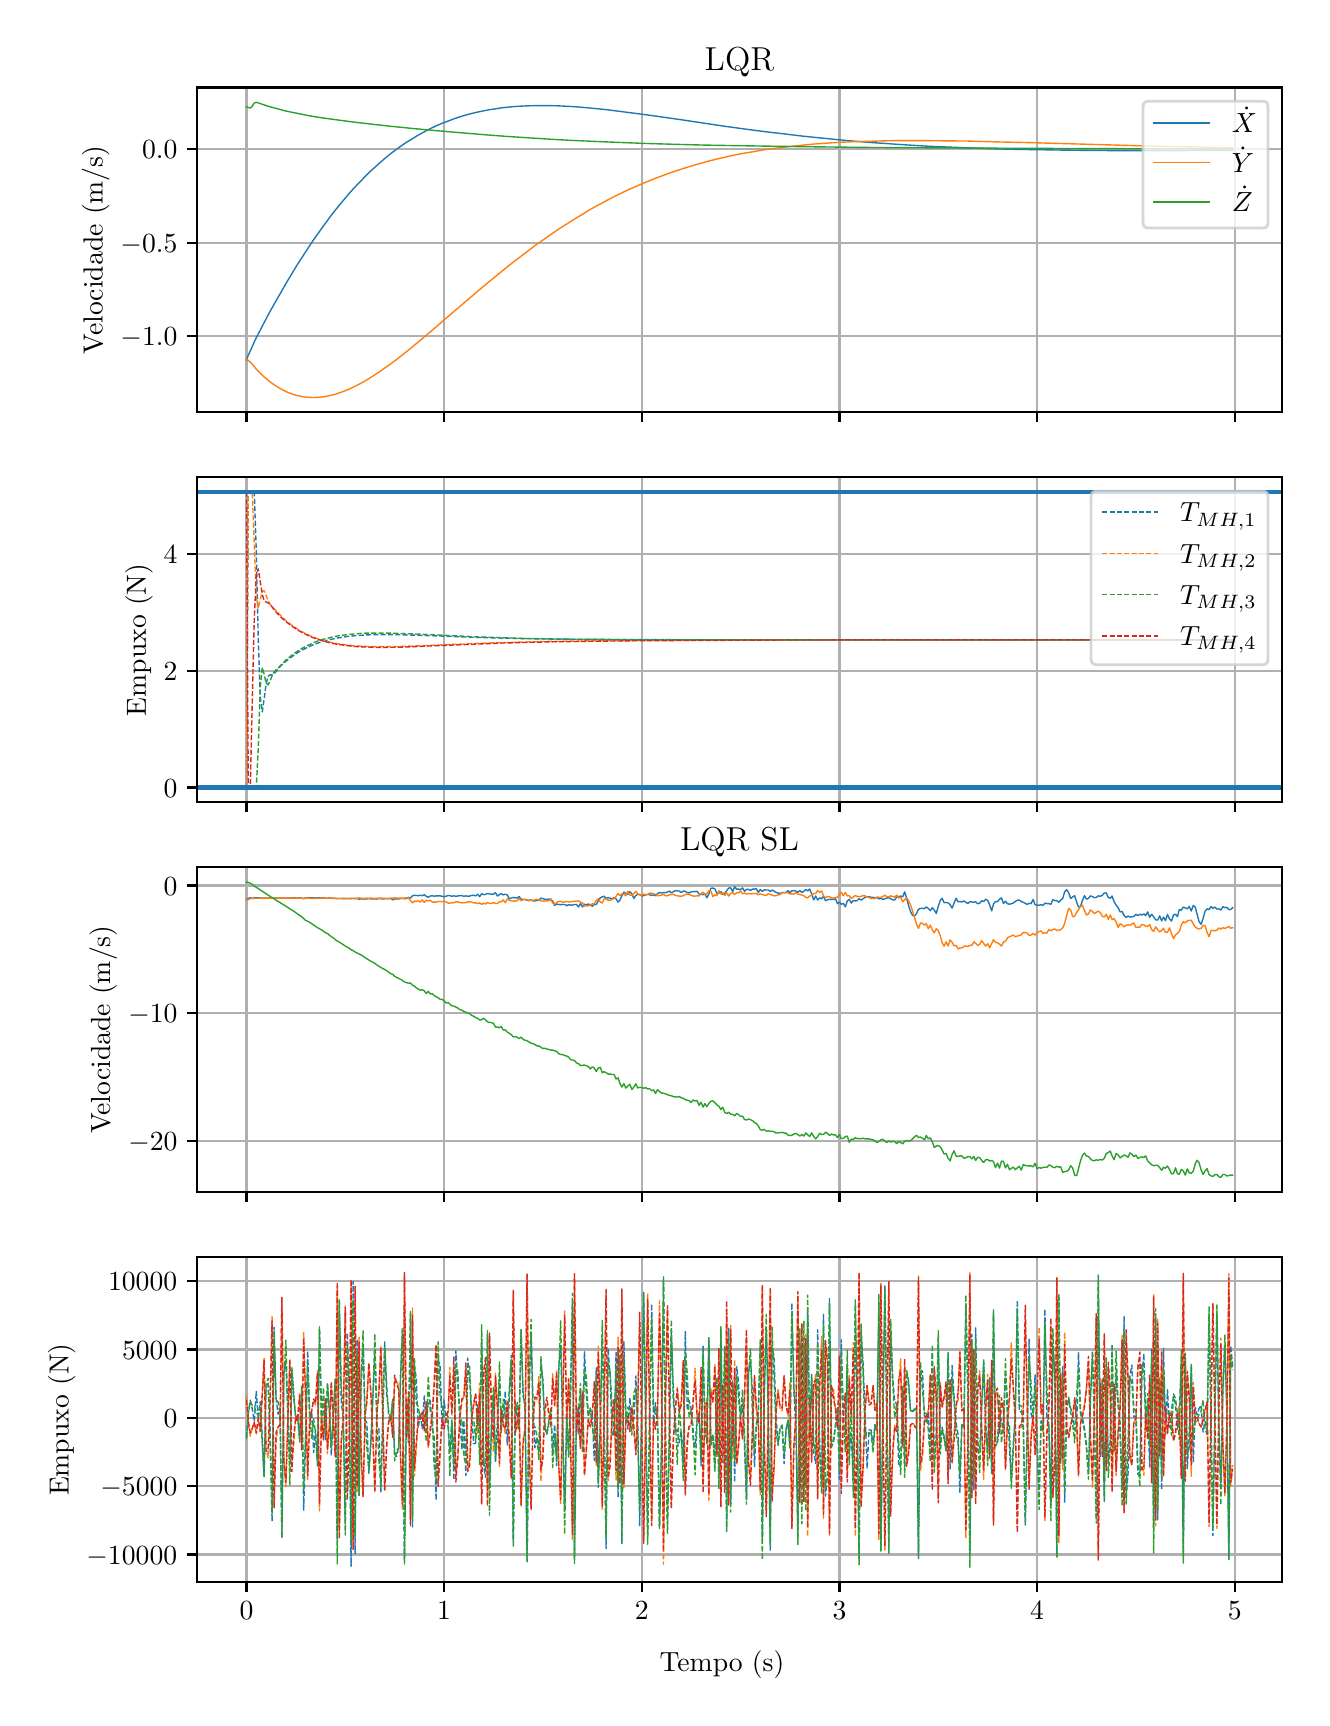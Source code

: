 \begingroup%
\makeatletter%
\begin{pgfpicture}%
\pgfpathrectangle{\pgfpointorigin}{\pgfqpoint{6.372in}{8.352in}}%
\pgfusepath{use as bounding box, clip}%
\begin{pgfscope}%
\pgfsetbuttcap%
\pgfsetmiterjoin%
\definecolor{currentfill}{rgb}{1.0,1.0,1.0}%
\pgfsetfillcolor{currentfill}%
\pgfsetlinewidth{0.0pt}%
\definecolor{currentstroke}{rgb}{1.0,1.0,1.0}%
\pgfsetstrokecolor{currentstroke}%
\pgfsetdash{}{0pt}%
\pgfpathmoveto{\pgfqpoint{0.0in}{0.0in}}%
\pgfpathlineto{\pgfqpoint{6.372in}{0.0in}}%
\pgfpathlineto{\pgfqpoint{6.372in}{8.352in}}%
\pgfpathlineto{\pgfqpoint{0.0in}{8.352in}}%
\pgfpathclose%
\pgfusepath{fill}%
\end{pgfscope}%
\begin{pgfscope}%
\pgfsetbuttcap%
\pgfsetmiterjoin%
\definecolor{currentfill}{rgb}{1.0,1.0,1.0}%
\pgfsetfillcolor{currentfill}%
\pgfsetlinewidth{0.0pt}%
\definecolor{currentstroke}{rgb}{0.0,0.0,0.0}%
\pgfsetstrokecolor{currentstroke}%
\pgfsetstrokeopacity{0.0}%
\pgfsetdash{}{0pt}%
\pgfpathmoveto{\pgfqpoint{0.847in}{6.429in}}%
\pgfpathlineto{\pgfqpoint{6.272in}{6.429in}}%
\pgfpathlineto{\pgfqpoint{6.272in}{8.053in}}%
\pgfpathlineto{\pgfqpoint{0.847in}{8.053in}}%
\pgfpathclose%
\pgfusepath{fill}%
\end{pgfscope}%
\begin{pgfscope}%
\pgfpathrectangle{\pgfqpoint{0.847in}{6.429in}}{\pgfqpoint{5.425in}{1.625in}}%
\pgfusepath{clip}%
\pgfsetrectcap%
\pgfsetroundjoin%
\pgfsetlinewidth{0.803pt}%
\definecolor{currentstroke}{rgb}{0.69,0.69,0.69}%
\pgfsetstrokecolor{currentstroke}%
\pgfsetdash{}{0pt}%
\pgfpathmoveto{\pgfqpoint{1.094in}{6.429in}}%
\pgfpathlineto{\pgfqpoint{1.094in}{8.053in}}%
\pgfusepath{stroke}%
\end{pgfscope}%
\begin{pgfscope}%
\pgfsetbuttcap%
\pgfsetroundjoin%
\definecolor{currentfill}{rgb}{0.0,0.0,0.0}%
\pgfsetfillcolor{currentfill}%
\pgfsetlinewidth{0.803pt}%
\definecolor{currentstroke}{rgb}{0.0,0.0,0.0}%
\pgfsetstrokecolor{currentstroke}%
\pgfsetdash{}{0pt}%
\pgfsys@defobject{currentmarker}{\pgfqpoint{0.0in}{-0.049in}}{\pgfqpoint{0.0in}{0.0in}}{%
\pgfpathmoveto{\pgfqpoint{0.0in}{0.0in}}%
\pgfpathlineto{\pgfqpoint{0.0in}{-0.049in}}%
\pgfusepath{stroke,fill}%
}%
\begin{pgfscope}%
\pgfsys@transformshift{1.094in}{6.429in}%
\pgfsys@useobject{currentmarker}{}%
\end{pgfscope}%
\end{pgfscope}%
\begin{pgfscope}%
\pgfpathrectangle{\pgfqpoint{0.847in}{6.429in}}{\pgfqpoint{5.425in}{1.625in}}%
\pgfusepath{clip}%
\pgfsetrectcap%
\pgfsetroundjoin%
\pgfsetlinewidth{0.803pt}%
\definecolor{currentstroke}{rgb}{0.69,0.69,0.69}%
\pgfsetstrokecolor{currentstroke}%
\pgfsetdash{}{0pt}%
\pgfpathmoveto{\pgfqpoint{2.082in}{6.429in}}%
\pgfpathlineto{\pgfqpoint{2.082in}{8.053in}}%
\pgfusepath{stroke}%
\end{pgfscope}%
\begin{pgfscope}%
\pgfsetbuttcap%
\pgfsetroundjoin%
\definecolor{currentfill}{rgb}{0.0,0.0,0.0}%
\pgfsetfillcolor{currentfill}%
\pgfsetlinewidth{0.803pt}%
\definecolor{currentstroke}{rgb}{0.0,0.0,0.0}%
\pgfsetstrokecolor{currentstroke}%
\pgfsetdash{}{0pt}%
\pgfsys@defobject{currentmarker}{\pgfqpoint{0.0in}{-0.049in}}{\pgfqpoint{0.0in}{0.0in}}{%
\pgfpathmoveto{\pgfqpoint{0.0in}{0.0in}}%
\pgfpathlineto{\pgfqpoint{0.0in}{-0.049in}}%
\pgfusepath{stroke,fill}%
}%
\begin{pgfscope}%
\pgfsys@transformshift{2.082in}{6.429in}%
\pgfsys@useobject{currentmarker}{}%
\end{pgfscope}%
\end{pgfscope}%
\begin{pgfscope}%
\pgfpathrectangle{\pgfqpoint{0.847in}{6.429in}}{\pgfqpoint{5.425in}{1.625in}}%
\pgfusepath{clip}%
\pgfsetrectcap%
\pgfsetroundjoin%
\pgfsetlinewidth{0.803pt}%
\definecolor{currentstroke}{rgb}{0.69,0.69,0.69}%
\pgfsetstrokecolor{currentstroke}%
\pgfsetdash{}{0pt}%
\pgfpathmoveto{\pgfqpoint{3.07in}{6.429in}}%
\pgfpathlineto{\pgfqpoint{3.07in}{8.053in}}%
\pgfusepath{stroke}%
\end{pgfscope}%
\begin{pgfscope}%
\pgfsetbuttcap%
\pgfsetroundjoin%
\definecolor{currentfill}{rgb}{0.0,0.0,0.0}%
\pgfsetfillcolor{currentfill}%
\pgfsetlinewidth{0.803pt}%
\definecolor{currentstroke}{rgb}{0.0,0.0,0.0}%
\pgfsetstrokecolor{currentstroke}%
\pgfsetdash{}{0pt}%
\pgfsys@defobject{currentmarker}{\pgfqpoint{0.0in}{-0.049in}}{\pgfqpoint{0.0in}{0.0in}}{%
\pgfpathmoveto{\pgfqpoint{0.0in}{0.0in}}%
\pgfpathlineto{\pgfqpoint{0.0in}{-0.049in}}%
\pgfusepath{stroke,fill}%
}%
\begin{pgfscope}%
\pgfsys@transformshift{3.07in}{6.429in}%
\pgfsys@useobject{currentmarker}{}%
\end{pgfscope}%
\end{pgfscope}%
\begin{pgfscope}%
\pgfpathrectangle{\pgfqpoint{0.847in}{6.429in}}{\pgfqpoint{5.425in}{1.625in}}%
\pgfusepath{clip}%
\pgfsetrectcap%
\pgfsetroundjoin%
\pgfsetlinewidth{0.803pt}%
\definecolor{currentstroke}{rgb}{0.69,0.69,0.69}%
\pgfsetstrokecolor{currentstroke}%
\pgfsetdash{}{0pt}%
\pgfpathmoveto{\pgfqpoint{4.059in}{6.429in}}%
\pgfpathlineto{\pgfqpoint{4.059in}{8.053in}}%
\pgfusepath{stroke}%
\end{pgfscope}%
\begin{pgfscope}%
\pgfsetbuttcap%
\pgfsetroundjoin%
\definecolor{currentfill}{rgb}{0.0,0.0,0.0}%
\pgfsetfillcolor{currentfill}%
\pgfsetlinewidth{0.803pt}%
\definecolor{currentstroke}{rgb}{0.0,0.0,0.0}%
\pgfsetstrokecolor{currentstroke}%
\pgfsetdash{}{0pt}%
\pgfsys@defobject{currentmarker}{\pgfqpoint{0.0in}{-0.049in}}{\pgfqpoint{0.0in}{0.0in}}{%
\pgfpathmoveto{\pgfqpoint{0.0in}{0.0in}}%
\pgfpathlineto{\pgfqpoint{0.0in}{-0.049in}}%
\pgfusepath{stroke,fill}%
}%
\begin{pgfscope}%
\pgfsys@transformshift{4.059in}{6.429in}%
\pgfsys@useobject{currentmarker}{}%
\end{pgfscope}%
\end{pgfscope}%
\begin{pgfscope}%
\pgfpathrectangle{\pgfqpoint{0.847in}{6.429in}}{\pgfqpoint{5.425in}{1.625in}}%
\pgfusepath{clip}%
\pgfsetrectcap%
\pgfsetroundjoin%
\pgfsetlinewidth{0.803pt}%
\definecolor{currentstroke}{rgb}{0.69,0.69,0.69}%
\pgfsetstrokecolor{currentstroke}%
\pgfsetdash{}{0pt}%
\pgfpathmoveto{\pgfqpoint{5.047in}{6.429in}}%
\pgfpathlineto{\pgfqpoint{5.047in}{8.053in}}%
\pgfusepath{stroke}%
\end{pgfscope}%
\begin{pgfscope}%
\pgfsetbuttcap%
\pgfsetroundjoin%
\definecolor{currentfill}{rgb}{0.0,0.0,0.0}%
\pgfsetfillcolor{currentfill}%
\pgfsetlinewidth{0.803pt}%
\definecolor{currentstroke}{rgb}{0.0,0.0,0.0}%
\pgfsetstrokecolor{currentstroke}%
\pgfsetdash{}{0pt}%
\pgfsys@defobject{currentmarker}{\pgfqpoint{0.0in}{-0.049in}}{\pgfqpoint{0.0in}{0.0in}}{%
\pgfpathmoveto{\pgfqpoint{0.0in}{0.0in}}%
\pgfpathlineto{\pgfqpoint{0.0in}{-0.049in}}%
\pgfusepath{stroke,fill}%
}%
\begin{pgfscope}%
\pgfsys@transformshift{5.047in}{6.429in}%
\pgfsys@useobject{currentmarker}{}%
\end{pgfscope}%
\end{pgfscope}%
\begin{pgfscope}%
\pgfpathrectangle{\pgfqpoint{0.847in}{6.429in}}{\pgfqpoint{5.425in}{1.625in}}%
\pgfusepath{clip}%
\pgfsetrectcap%
\pgfsetroundjoin%
\pgfsetlinewidth{0.803pt}%
\definecolor{currentstroke}{rgb}{0.69,0.69,0.69}%
\pgfsetstrokecolor{currentstroke}%
\pgfsetdash{}{0pt}%
\pgfpathmoveto{\pgfqpoint{6.035in}{6.429in}}%
\pgfpathlineto{\pgfqpoint{6.035in}{8.053in}}%
\pgfusepath{stroke}%
\end{pgfscope}%
\begin{pgfscope}%
\pgfsetbuttcap%
\pgfsetroundjoin%
\definecolor{currentfill}{rgb}{0.0,0.0,0.0}%
\pgfsetfillcolor{currentfill}%
\pgfsetlinewidth{0.803pt}%
\definecolor{currentstroke}{rgb}{0.0,0.0,0.0}%
\pgfsetstrokecolor{currentstroke}%
\pgfsetdash{}{0pt}%
\pgfsys@defobject{currentmarker}{\pgfqpoint{0.0in}{-0.049in}}{\pgfqpoint{0.0in}{0.0in}}{%
\pgfpathmoveto{\pgfqpoint{0.0in}{0.0in}}%
\pgfpathlineto{\pgfqpoint{0.0in}{-0.049in}}%
\pgfusepath{stroke,fill}%
}%
\begin{pgfscope}%
\pgfsys@transformshift{6.035in}{6.429in}%
\pgfsys@useobject{currentmarker}{}%
\end{pgfscope}%
\end{pgfscope}%
\begin{pgfscope}%
\pgfpathrectangle{\pgfqpoint{0.847in}{6.429in}}{\pgfqpoint{5.425in}{1.625in}}%
\pgfusepath{clip}%
\pgfsetrectcap%
\pgfsetroundjoin%
\pgfsetlinewidth{0.803pt}%
\definecolor{currentstroke}{rgb}{0.69,0.69,0.69}%
\pgfsetstrokecolor{currentstroke}%
\pgfsetdash{}{0pt}%
\pgfpathmoveto{\pgfqpoint{0.847in}{6.809in}}%
\pgfpathlineto{\pgfqpoint{6.272in}{6.809in}}%
\pgfusepath{stroke}%
\end{pgfscope}%
\begin{pgfscope}%
\pgfsetbuttcap%
\pgfsetroundjoin%
\definecolor{currentfill}{rgb}{0.0,0.0,0.0}%
\pgfsetfillcolor{currentfill}%
\pgfsetlinewidth{0.803pt}%
\definecolor{currentstroke}{rgb}{0.0,0.0,0.0}%
\pgfsetstrokecolor{currentstroke}%
\pgfsetdash{}{0pt}%
\pgfsys@defobject{currentmarker}{\pgfqpoint{-0.049in}{0.0in}}{\pgfqpoint{-0.0in}{0.0in}}{%
\pgfpathmoveto{\pgfqpoint{-0.0in}{0.0in}}%
\pgfpathlineto{\pgfqpoint{-0.049in}{0.0in}}%
\pgfusepath{stroke,fill}%
}%
\begin{pgfscope}%
\pgfsys@transformshift{0.847in}{6.809in}%
\pgfsys@useobject{currentmarker}{}%
\end{pgfscope}%
\end{pgfscope}%
\begin{pgfscope}%
\definecolor{textcolor}{rgb}{0.0,0.0,0.0}%
\pgfsetstrokecolor{textcolor}%
\pgfsetfillcolor{textcolor}%
\pgftext[x=0.464in, y=6.761in, left, base]{\color{textcolor}\rmfamily\fontsize{10.0}{12.0}\selectfont \(\displaystyle {−1.0}\)}%
\end{pgfscope}%
\begin{pgfscope}%
\pgfpathrectangle{\pgfqpoint{0.847in}{6.429in}}{\pgfqpoint{5.425in}{1.625in}}%
\pgfusepath{clip}%
\pgfsetrectcap%
\pgfsetroundjoin%
\pgfsetlinewidth{0.803pt}%
\definecolor{currentstroke}{rgb}{0.69,0.69,0.69}%
\pgfsetstrokecolor{currentstroke}%
\pgfsetdash{}{0pt}%
\pgfpathmoveto{\pgfqpoint{0.847in}{7.277in}}%
\pgfpathlineto{\pgfqpoint{6.272in}{7.277in}}%
\pgfusepath{stroke}%
\end{pgfscope}%
\begin{pgfscope}%
\pgfsetbuttcap%
\pgfsetroundjoin%
\definecolor{currentfill}{rgb}{0.0,0.0,0.0}%
\pgfsetfillcolor{currentfill}%
\pgfsetlinewidth{0.803pt}%
\definecolor{currentstroke}{rgb}{0.0,0.0,0.0}%
\pgfsetstrokecolor{currentstroke}%
\pgfsetdash{}{0pt}%
\pgfsys@defobject{currentmarker}{\pgfqpoint{-0.049in}{0.0in}}{\pgfqpoint{-0.0in}{0.0in}}{%
\pgfpathmoveto{\pgfqpoint{-0.0in}{0.0in}}%
\pgfpathlineto{\pgfqpoint{-0.049in}{0.0in}}%
\pgfusepath{stroke,fill}%
}%
\begin{pgfscope}%
\pgfsys@transformshift{0.847in}{7.277in}%
\pgfsys@useobject{currentmarker}{}%
\end{pgfscope}%
\end{pgfscope}%
\begin{pgfscope}%
\definecolor{textcolor}{rgb}{0.0,0.0,0.0}%
\pgfsetstrokecolor{textcolor}%
\pgfsetfillcolor{textcolor}%
\pgftext[x=0.464in, y=7.229in, left, base]{\color{textcolor}\rmfamily\fontsize{10.0}{12.0}\selectfont \(\displaystyle {−0.5}\)}%
\end{pgfscope}%
\begin{pgfscope}%
\pgfpathrectangle{\pgfqpoint{0.847in}{6.429in}}{\pgfqpoint{5.425in}{1.625in}}%
\pgfusepath{clip}%
\pgfsetrectcap%
\pgfsetroundjoin%
\pgfsetlinewidth{0.803pt}%
\definecolor{currentstroke}{rgb}{0.69,0.69,0.69}%
\pgfsetstrokecolor{currentstroke}%
\pgfsetdash{}{0pt}%
\pgfpathmoveto{\pgfqpoint{0.847in}{7.744in}}%
\pgfpathlineto{\pgfqpoint{6.272in}{7.744in}}%
\pgfusepath{stroke}%
\end{pgfscope}%
\begin{pgfscope}%
\pgfsetbuttcap%
\pgfsetroundjoin%
\definecolor{currentfill}{rgb}{0.0,0.0,0.0}%
\pgfsetfillcolor{currentfill}%
\pgfsetlinewidth{0.803pt}%
\definecolor{currentstroke}{rgb}{0.0,0.0,0.0}%
\pgfsetstrokecolor{currentstroke}%
\pgfsetdash{}{0pt}%
\pgfsys@defobject{currentmarker}{\pgfqpoint{-0.049in}{0.0in}}{\pgfqpoint{-0.0in}{0.0in}}{%
\pgfpathmoveto{\pgfqpoint{-0.0in}{0.0in}}%
\pgfpathlineto{\pgfqpoint{-0.049in}{0.0in}}%
\pgfusepath{stroke,fill}%
}%
\begin{pgfscope}%
\pgfsys@transformshift{0.847in}{7.744in}%
\pgfsys@useobject{currentmarker}{}%
\end{pgfscope}%
\end{pgfscope}%
\begin{pgfscope}%
\definecolor{textcolor}{rgb}{0.0,0.0,0.0}%
\pgfsetstrokecolor{textcolor}%
\pgfsetfillcolor{textcolor}%
\pgftext[x=0.572in, y=7.696in, left, base]{\color{textcolor}\rmfamily\fontsize{10.0}{12.0}\selectfont \(\displaystyle {0.0}\)}%
\end{pgfscope}%
\begin{pgfscope}%
\definecolor{textcolor}{rgb}{0.0,0.0,0.0}%
\pgfsetstrokecolor{textcolor}%
\pgfsetfillcolor{textcolor}%
\pgftext[x=0.409in,y=7.241in,,bottom,rotate=90.0]{\color{textcolor}\rmfamily\fontsize{10.0}{12.0}\selectfont Velocidade (m/s)}%
\end{pgfscope}%
\begin{pgfscope}%
\pgfpathrectangle{\pgfqpoint{0.847in}{6.429in}}{\pgfqpoint{5.425in}{1.625in}}%
\pgfusepath{clip}%
\pgfsetrectcap%
\pgfsetroundjoin%
\pgfsetlinewidth{0.502pt}%
\definecolor{currentstroke}{rgb}{0.122,0.467,0.706}%
\pgfsetstrokecolor{currentstroke}%
\pgfsetdash{}{0pt}%
\pgfpathmoveto{\pgfqpoint{1.094in}{6.691in}}%
\pgfpathlineto{\pgfqpoint{1.103in}{6.714in}}%
\pgfpathlineto{\pgfqpoint{1.113in}{6.735in}}%
\pgfpathlineto{\pgfqpoint{1.133in}{6.781in}}%
\pgfpathlineto{\pgfqpoint{1.143in}{6.802in}}%
\pgfpathlineto{\pgfqpoint{1.173in}{6.859in}}%
\pgfpathlineto{\pgfqpoint{1.202in}{6.915in}}%
\pgfpathlineto{\pgfqpoint{1.232in}{6.969in}}%
\pgfpathlineto{\pgfqpoint{1.262in}{7.021in}}%
\pgfpathlineto{\pgfqpoint{1.291in}{7.072in}}%
\pgfpathlineto{\pgfqpoint{1.321in}{7.122in}}%
\pgfpathlineto{\pgfqpoint{1.35in}{7.17in}}%
\pgfpathlineto{\pgfqpoint{1.38in}{7.216in}}%
\pgfpathlineto{\pgfqpoint{1.41in}{7.262in}}%
\pgfpathlineto{\pgfqpoint{1.439in}{7.305in}}%
\pgfpathlineto{\pgfqpoint{1.469in}{7.347in}}%
\pgfpathlineto{\pgfqpoint{1.499in}{7.388in}}%
\pgfpathlineto{\pgfqpoint{1.528in}{7.427in}}%
\pgfpathlineto{\pgfqpoint{1.558in}{7.464in}}%
\pgfpathlineto{\pgfqpoint{1.588in}{7.5in}}%
\pgfpathlineto{\pgfqpoint{1.617in}{7.534in}}%
\pgfpathlineto{\pgfqpoint{1.647in}{7.566in}}%
\pgfpathlineto{\pgfqpoint{1.677in}{7.597in}}%
\pgfpathlineto{\pgfqpoint{1.706in}{7.627in}}%
\pgfpathlineto{\pgfqpoint{1.736in}{7.654in}}%
\pgfpathlineto{\pgfqpoint{1.766in}{7.681in}}%
\pgfpathlineto{\pgfqpoint{1.795in}{7.706in}}%
\pgfpathlineto{\pgfqpoint{1.815in}{7.722in}}%
\pgfpathlineto{\pgfqpoint{1.835in}{7.737in}}%
\pgfpathlineto{\pgfqpoint{1.864in}{7.758in}}%
\pgfpathlineto{\pgfqpoint{1.894in}{7.779in}}%
\pgfpathlineto{\pgfqpoint{1.924in}{7.797in}}%
\pgfpathlineto{\pgfqpoint{1.953in}{7.815in}}%
\pgfpathlineto{\pgfqpoint{1.983in}{7.831in}}%
\pgfpathlineto{\pgfqpoint{2.013in}{7.847in}}%
\pgfpathlineto{\pgfqpoint{2.042in}{7.861in}}%
\pgfpathlineto{\pgfqpoint{2.072in}{7.874in}}%
\pgfpathlineto{\pgfqpoint{2.102in}{7.885in}}%
\pgfpathlineto{\pgfqpoint{2.131in}{7.896in}}%
\pgfpathlineto{\pgfqpoint{2.161in}{7.906in}}%
\pgfpathlineto{\pgfqpoint{2.191in}{7.915in}}%
\pgfpathlineto{\pgfqpoint{2.22in}{7.923in}}%
\pgfpathlineto{\pgfqpoint{2.25in}{7.93in}}%
\pgfpathlineto{\pgfqpoint{2.28in}{7.936in}}%
\pgfpathlineto{\pgfqpoint{2.309in}{7.942in}}%
\pgfpathlineto{\pgfqpoint{2.339in}{7.946in}}%
\pgfpathlineto{\pgfqpoint{2.368in}{7.951in}}%
\pgfpathlineto{\pgfqpoint{2.398in}{7.954in}}%
\pgfpathlineto{\pgfqpoint{2.428in}{7.957in}}%
\pgfpathlineto{\pgfqpoint{2.457in}{7.959in}}%
\pgfpathlineto{\pgfqpoint{2.497in}{7.961in}}%
\pgfpathlineto{\pgfqpoint{2.536in}{7.962in}}%
\pgfpathlineto{\pgfqpoint{2.576in}{7.962in}}%
\pgfpathlineto{\pgfqpoint{2.616in}{7.962in}}%
\pgfpathlineto{\pgfqpoint{2.655in}{7.961in}}%
\pgfpathlineto{\pgfqpoint{2.695in}{7.959in}}%
\pgfpathlineto{\pgfqpoint{2.744in}{7.956in}}%
\pgfpathlineto{\pgfqpoint{2.793in}{7.952in}}%
\pgfpathlineto{\pgfqpoint{2.843in}{7.947in}}%
\pgfpathlineto{\pgfqpoint{2.902in}{7.941in}}%
\pgfpathlineto{\pgfqpoint{2.971in}{7.932in}}%
\pgfpathlineto{\pgfqpoint{3.05in}{7.922in}}%
\pgfpathlineto{\pgfqpoint{3.139in}{7.91in}}%
\pgfpathlineto{\pgfqpoint{3.278in}{7.89in}}%
\pgfpathlineto{\pgfqpoint{3.485in}{7.859in}}%
\pgfpathlineto{\pgfqpoint{3.594in}{7.844in}}%
\pgfpathlineto{\pgfqpoint{3.693in}{7.831in}}%
\pgfpathlineto{\pgfqpoint{3.782in}{7.821in}}%
\pgfpathlineto{\pgfqpoint{3.871in}{7.81in}}%
\pgfpathlineto{\pgfqpoint{3.96in}{7.801in}}%
\pgfpathlineto{\pgfqpoint{4.049in}{7.792in}}%
\pgfpathlineto{\pgfqpoint{4.138in}{7.784in}}%
\pgfpathlineto{\pgfqpoint{4.227in}{7.777in}}%
\pgfpathlineto{\pgfqpoint{4.315in}{7.771in}}%
\pgfpathlineto{\pgfqpoint{4.404in}{7.765in}}%
\pgfpathlineto{\pgfqpoint{4.503in}{7.759in}}%
\pgfpathlineto{\pgfqpoint{4.602in}{7.755in}}%
\pgfpathlineto{\pgfqpoint{4.701in}{7.751in}}%
\pgfpathlineto{\pgfqpoint{4.81in}{7.747in}}%
\pgfpathlineto{\pgfqpoint{4.918in}{7.744in}}%
\pgfpathlineto{\pgfqpoint{5.037in}{7.742in}}%
\pgfpathlineto{\pgfqpoint{5.165in}{7.74in}}%
\pgfpathlineto{\pgfqpoint{5.314in}{7.738in}}%
\pgfpathlineto{\pgfqpoint{5.482in}{7.737in}}%
\pgfpathlineto{\pgfqpoint{5.679in}{7.737in}}%
\pgfpathlineto{\pgfqpoint{5.926in}{7.738in}}%
\pgfpathlineto{\pgfqpoint{6.025in}{7.738in}}%
\pgfpathlineto{\pgfqpoint{6.025in}{7.738in}}%
\pgfusepath{stroke}%
\end{pgfscope}%
\begin{pgfscope}%
\pgfpathrectangle{\pgfqpoint{0.847in}{6.429in}}{\pgfqpoint{5.425in}{1.625in}}%
\pgfusepath{clip}%
\pgfsetrectcap%
\pgfsetroundjoin%
\pgfsetlinewidth{0.502pt}%
\definecolor{currentstroke}{rgb}{1.0,0.498,0.055}%
\pgfsetstrokecolor{currentstroke}%
\pgfsetdash{}{0pt}%
\pgfpathmoveto{\pgfqpoint{1.094in}{6.694in}}%
\pgfpathlineto{\pgfqpoint{1.103in}{6.688in}}%
\pgfpathlineto{\pgfqpoint{1.113in}{6.68in}}%
\pgfpathlineto{\pgfqpoint{1.123in}{6.669in}}%
\pgfpathlineto{\pgfqpoint{1.133in}{6.657in}}%
\pgfpathlineto{\pgfqpoint{1.143in}{6.645in}}%
\pgfpathlineto{\pgfqpoint{1.163in}{6.624in}}%
\pgfpathlineto{\pgfqpoint{1.182in}{6.606in}}%
\pgfpathlineto{\pgfqpoint{1.202in}{6.589in}}%
\pgfpathlineto{\pgfqpoint{1.222in}{6.574in}}%
\pgfpathlineto{\pgfqpoint{1.242in}{6.56in}}%
\pgfpathlineto{\pgfqpoint{1.262in}{6.548in}}%
\pgfpathlineto{\pgfqpoint{1.281in}{6.538in}}%
\pgfpathlineto{\pgfqpoint{1.301in}{6.528in}}%
\pgfpathlineto{\pgfqpoint{1.321in}{6.521in}}%
\pgfpathlineto{\pgfqpoint{1.341in}{6.514in}}%
\pgfpathlineto{\pgfqpoint{1.36in}{6.51in}}%
\pgfpathlineto{\pgfqpoint{1.38in}{6.506in}}%
\pgfpathlineto{\pgfqpoint{1.4in}{6.504in}}%
\pgfpathlineto{\pgfqpoint{1.42in}{6.503in}}%
\pgfpathlineto{\pgfqpoint{1.439in}{6.503in}}%
\pgfpathlineto{\pgfqpoint{1.459in}{6.504in}}%
\pgfpathlineto{\pgfqpoint{1.479in}{6.506in}}%
\pgfpathlineto{\pgfqpoint{1.499in}{6.51in}}%
\pgfpathlineto{\pgfqpoint{1.518in}{6.514in}}%
\pgfpathlineto{\pgfqpoint{1.538in}{6.519in}}%
\pgfpathlineto{\pgfqpoint{1.558in}{6.526in}}%
\pgfpathlineto{\pgfqpoint{1.578in}{6.533in}}%
\pgfpathlineto{\pgfqpoint{1.598in}{6.541in}}%
\pgfpathlineto{\pgfqpoint{1.617in}{6.549in}}%
\pgfpathlineto{\pgfqpoint{1.637in}{6.559in}}%
\pgfpathlineto{\pgfqpoint{1.657in}{6.569in}}%
\pgfpathlineto{\pgfqpoint{1.677in}{6.58in}}%
\pgfpathlineto{\pgfqpoint{1.696in}{6.591in}}%
\pgfpathlineto{\pgfqpoint{1.726in}{6.61in}}%
\pgfpathlineto{\pgfqpoint{1.756in}{6.629in}}%
\pgfpathlineto{\pgfqpoint{1.785in}{6.65in}}%
\pgfpathlineto{\pgfqpoint{1.815in}{6.671in}}%
\pgfpathlineto{\pgfqpoint{1.845in}{6.693in}}%
\pgfpathlineto{\pgfqpoint{1.884in}{6.724in}}%
\pgfpathlineto{\pgfqpoint{1.924in}{6.756in}}%
\pgfpathlineto{\pgfqpoint{1.973in}{6.797in}}%
\pgfpathlineto{\pgfqpoint{2.032in}{6.847in}}%
\pgfpathlineto{\pgfqpoint{2.121in}{6.924in}}%
\pgfpathlineto{\pgfqpoint{2.23in}{7.017in}}%
\pgfpathlineto{\pgfqpoint{2.289in}{7.067in}}%
\pgfpathlineto{\pgfqpoint{2.349in}{7.116in}}%
\pgfpathlineto{\pgfqpoint{2.398in}{7.156in}}%
\pgfpathlineto{\pgfqpoint{2.448in}{7.195in}}%
\pgfpathlineto{\pgfqpoint{2.497in}{7.232in}}%
\pgfpathlineto{\pgfqpoint{2.536in}{7.262in}}%
\pgfpathlineto{\pgfqpoint{2.576in}{7.29in}}%
\pgfpathlineto{\pgfqpoint{2.616in}{7.318in}}%
\pgfpathlineto{\pgfqpoint{2.655in}{7.345in}}%
\pgfpathlineto{\pgfqpoint{2.695in}{7.37in}}%
\pgfpathlineto{\pgfqpoint{2.734in}{7.395in}}%
\pgfpathlineto{\pgfqpoint{2.774in}{7.419in}}%
\pgfpathlineto{\pgfqpoint{2.813in}{7.443in}}%
\pgfpathlineto{\pgfqpoint{2.853in}{7.465in}}%
\pgfpathlineto{\pgfqpoint{2.892in}{7.486in}}%
\pgfpathlineto{\pgfqpoint{2.932in}{7.507in}}%
\pgfpathlineto{\pgfqpoint{2.971in}{7.526in}}%
\pgfpathlineto{\pgfqpoint{3.011in}{7.545in}}%
\pgfpathlineto{\pgfqpoint{3.05in}{7.562in}}%
\pgfpathlineto{\pgfqpoint{3.09in}{7.579in}}%
\pgfpathlineto{\pgfqpoint{3.129in}{7.595in}}%
\pgfpathlineto{\pgfqpoint{3.169in}{7.61in}}%
\pgfpathlineto{\pgfqpoint{3.209in}{7.625in}}%
\pgfpathlineto{\pgfqpoint{3.248in}{7.638in}}%
\pgfpathlineto{\pgfqpoint{3.288in}{7.651in}}%
\pgfpathlineto{\pgfqpoint{3.327in}{7.663in}}%
\pgfpathlineto{\pgfqpoint{3.367in}{7.674in}}%
\pgfpathlineto{\pgfqpoint{3.406in}{7.685in}}%
\pgfpathlineto{\pgfqpoint{3.446in}{7.695in}}%
\pgfpathlineto{\pgfqpoint{3.485in}{7.704in}}%
\pgfpathlineto{\pgfqpoint{3.525in}{7.713in}}%
\pgfpathlineto{\pgfqpoint{3.574in}{7.723in}}%
\pgfpathlineto{\pgfqpoint{3.624in}{7.731in}}%
\pgfpathlineto{\pgfqpoint{3.673in}{7.74in}}%
\pgfpathlineto{\pgfqpoint{3.722in}{7.747in}}%
\pgfpathlineto{\pgfqpoint{3.772in}{7.753in}}%
\pgfpathlineto{\pgfqpoint{3.821in}{7.759in}}%
\pgfpathlineto{\pgfqpoint{3.871in}{7.764in}}%
\pgfpathlineto{\pgfqpoint{3.93in}{7.77in}}%
\pgfpathlineto{\pgfqpoint{3.989in}{7.774in}}%
\pgfpathlineto{\pgfqpoint{4.049in}{7.778in}}%
\pgfpathlineto{\pgfqpoint{4.108in}{7.781in}}%
\pgfpathlineto{\pgfqpoint{4.177in}{7.783in}}%
\pgfpathlineto{\pgfqpoint{4.246in}{7.785in}}%
\pgfpathlineto{\pgfqpoint{4.325in}{7.787in}}%
\pgfpathlineto{\pgfqpoint{4.404in}{7.787in}}%
\pgfpathlineto{\pgfqpoint{4.493in}{7.787in}}%
\pgfpathlineto{\pgfqpoint{4.592in}{7.786in}}%
\pgfpathlineto{\pgfqpoint{4.701in}{7.785in}}%
\pgfpathlineto{\pgfqpoint{4.839in}{7.781in}}%
\pgfpathlineto{\pgfqpoint{5.017in}{7.777in}}%
\pgfpathlineto{\pgfqpoint{5.61in}{7.76in}}%
\pgfpathlineto{\pgfqpoint{5.808in}{7.756in}}%
\pgfpathlineto{\pgfqpoint{6.006in}{7.752in}}%
\pgfpathlineto{\pgfqpoint{6.025in}{7.752in}}%
\pgfpathlineto{\pgfqpoint{6.025in}{7.752in}}%
\pgfusepath{stroke}%
\end{pgfscope}%
\begin{pgfscope}%
\pgfpathrectangle{\pgfqpoint{0.847in}{6.429in}}{\pgfqpoint{5.425in}{1.625in}}%
\pgfusepath{clip}%
\pgfsetrectcap%
\pgfsetroundjoin%
\pgfsetlinewidth{0.502pt}%
\definecolor{currentstroke}{rgb}{0.173,0.627,0.173}%
\pgfsetstrokecolor{currentstroke}%
\pgfsetdash{}{0pt}%
\pgfpathmoveto{\pgfqpoint{1.094in}{7.956in}}%
\pgfpathlineto{\pgfqpoint{1.113in}{7.95in}}%
\pgfpathlineto{\pgfqpoint{1.123in}{7.96in}}%
\pgfpathlineto{\pgfqpoint{1.133in}{7.975in}}%
\pgfpathlineto{\pgfqpoint{1.143in}{7.979in}}%
\pgfpathlineto{\pgfqpoint{1.173in}{7.969in}}%
\pgfpathlineto{\pgfqpoint{1.202in}{7.959in}}%
\pgfpathlineto{\pgfqpoint{1.232in}{7.951in}}%
\pgfpathlineto{\pgfqpoint{1.262in}{7.943in}}%
\pgfpathlineto{\pgfqpoint{1.291in}{7.935in}}%
\pgfpathlineto{\pgfqpoint{1.331in}{7.927in}}%
\pgfpathlineto{\pgfqpoint{1.37in}{7.919in}}%
\pgfpathlineto{\pgfqpoint{1.41in}{7.911in}}%
\pgfpathlineto{\pgfqpoint{1.459in}{7.903in}}%
\pgfpathlineto{\pgfqpoint{1.509in}{7.896in}}%
\pgfpathlineto{\pgfqpoint{1.568in}{7.888in}}%
\pgfpathlineto{\pgfqpoint{1.637in}{7.879in}}%
\pgfpathlineto{\pgfqpoint{1.716in}{7.87in}}%
\pgfpathlineto{\pgfqpoint{1.815in}{7.859in}}%
\pgfpathlineto{\pgfqpoint{1.924in}{7.848in}}%
\pgfpathlineto{\pgfqpoint{2.042in}{7.837in}}%
\pgfpathlineto{\pgfqpoint{2.161in}{7.827in}}%
\pgfpathlineto{\pgfqpoint{2.28in}{7.817in}}%
\pgfpathlineto{\pgfqpoint{2.398in}{7.808in}}%
\pgfpathlineto{\pgfqpoint{2.507in}{7.801in}}%
\pgfpathlineto{\pgfqpoint{2.616in}{7.794in}}%
\pgfpathlineto{\pgfqpoint{2.724in}{7.788in}}%
\pgfpathlineto{\pgfqpoint{2.843in}{7.783in}}%
\pgfpathlineto{\pgfqpoint{2.961in}{7.778in}}%
\pgfpathlineto{\pgfqpoint{3.09in}{7.773in}}%
\pgfpathlineto{\pgfqpoint{3.228in}{7.769in}}%
\pgfpathlineto{\pgfqpoint{3.377in}{7.765in}}%
\pgfpathlineto{\pgfqpoint{3.545in}{7.762in}}%
\pgfpathlineto{\pgfqpoint{3.732in}{7.759in}}%
\pgfpathlineto{\pgfqpoint{3.95in}{7.756in}}%
\pgfpathlineto{\pgfqpoint{4.207in}{7.753in}}%
\pgfpathlineto{\pgfqpoint{4.523in}{7.751in}}%
\pgfpathlineto{\pgfqpoint{4.909in}{7.749in}}%
\pgfpathlineto{\pgfqpoint{5.373in}{7.747in}}%
\pgfpathlineto{\pgfqpoint{5.956in}{7.746in}}%
\pgfpathlineto{\pgfqpoint{6.025in}{7.746in}}%
\pgfpathlineto{\pgfqpoint{6.025in}{7.746in}}%
\pgfusepath{stroke}%
\end{pgfscope}%
\begin{pgfscope}%
\pgfsetrectcap%
\pgfsetmiterjoin%
\pgfsetlinewidth{0.803pt}%
\definecolor{currentstroke}{rgb}{0.0,0.0,0.0}%
\pgfsetstrokecolor{currentstroke}%
\pgfsetdash{}{0pt}%
\pgfpathmoveto{\pgfqpoint{0.847in}{6.429in}}%
\pgfpathlineto{\pgfqpoint{0.847in}{8.053in}}%
\pgfusepath{stroke}%
\end{pgfscope}%
\begin{pgfscope}%
\pgfsetrectcap%
\pgfsetmiterjoin%
\pgfsetlinewidth{0.803pt}%
\definecolor{currentstroke}{rgb}{0.0,0.0,0.0}%
\pgfsetstrokecolor{currentstroke}%
\pgfsetdash{}{0pt}%
\pgfpathmoveto{\pgfqpoint{6.272in}{6.429in}}%
\pgfpathlineto{\pgfqpoint{6.272in}{8.053in}}%
\pgfusepath{stroke}%
\end{pgfscope}%
\begin{pgfscope}%
\pgfsetrectcap%
\pgfsetmiterjoin%
\pgfsetlinewidth{0.803pt}%
\definecolor{currentstroke}{rgb}{0.0,0.0,0.0}%
\pgfsetstrokecolor{currentstroke}%
\pgfsetdash{}{0pt}%
\pgfpathmoveto{\pgfqpoint{0.847in}{6.429in}}%
\pgfpathlineto{\pgfqpoint{6.272in}{6.429in}}%
\pgfusepath{stroke}%
\end{pgfscope}%
\begin{pgfscope}%
\pgfsetrectcap%
\pgfsetmiterjoin%
\pgfsetlinewidth{0.803pt}%
\definecolor{currentstroke}{rgb}{0.0,0.0,0.0}%
\pgfsetstrokecolor{currentstroke}%
\pgfsetdash{}{0pt}%
\pgfpathmoveto{\pgfqpoint{0.847in}{8.053in}}%
\pgfpathlineto{\pgfqpoint{6.272in}{8.053in}}%
\pgfusepath{stroke}%
\end{pgfscope}%
\begin{pgfscope}%
\definecolor{textcolor}{rgb}{0.0,0.0,0.0}%
\pgfsetstrokecolor{textcolor}%
\pgfsetfillcolor{textcolor}%
\pgftext[x=3.559in,y=8.136in,,base]{\color{textcolor}\rmfamily\fontsize{12.0}{14.4}\selectfont LQR}%
\end{pgfscope}%
\begin{pgfscope}%
\pgfsetbuttcap%
\pgfsetmiterjoin%
\definecolor{currentfill}{rgb}{1.0,1.0,1.0}%
\pgfsetfillcolor{currentfill}%
\pgfsetfillopacity{0.8}%
\pgfsetlinewidth{1.004pt}%
\definecolor{currentstroke}{rgb}{0.8,0.8,0.8}%
\pgfsetstrokecolor{currentstroke}%
\pgfsetstrokeopacity{0.8}%
\pgfsetdash{}{0pt}%
\pgfpathmoveto{\pgfqpoint{5.604in}{7.35in}}%
\pgfpathlineto{\pgfqpoint{6.175in}{7.35in}}%
\pgfpathquadraticcurveto{\pgfqpoint{6.202in}{7.35in}}{\pgfqpoint{6.202in}{7.378in}}%
\pgfpathlineto{\pgfqpoint{6.202in}{7.956in}}%
\pgfpathquadraticcurveto{\pgfqpoint{6.202in}{7.984in}}{\pgfqpoint{6.175in}{7.984in}}%
\pgfpathlineto{\pgfqpoint{5.604in}{7.984in}}%
\pgfpathquadraticcurveto{\pgfqpoint{5.577in}{7.984in}}{\pgfqpoint{5.577in}{7.956in}}%
\pgfpathlineto{\pgfqpoint{5.577in}{7.378in}}%
\pgfpathquadraticcurveto{\pgfqpoint{5.577in}{7.35in}}{\pgfqpoint{5.604in}{7.35in}}%
\pgfpathclose%
\pgfusepath{stroke,fill}%
\end{pgfscope}%
\begin{pgfscope}%
\pgfsetrectcap%
\pgfsetroundjoin%
\pgfsetlinewidth{0.502pt}%
\definecolor{currentstroke}{rgb}{0.122,0.467,0.706}%
\pgfsetstrokecolor{currentstroke}%
\pgfsetdash{}{0pt}%
\pgfpathmoveto{\pgfqpoint{5.632in}{7.876in}}%
\pgfpathlineto{\pgfqpoint{5.91in}{7.876in}}%
\pgfusepath{stroke}%
\end{pgfscope}%
\begin{pgfscope}%
\definecolor{textcolor}{rgb}{0.0,0.0,0.0}%
\pgfsetstrokecolor{textcolor}%
\pgfsetfillcolor{textcolor}%
\pgftext[x=6.021in,y=7.827in,left,base]{\color{textcolor}\rmfamily\fontsize{10.0}{12.0}\selectfont \(\displaystyle \dot X\)}%
\end{pgfscope}%
\begin{pgfscope}%
\pgfsetrectcap%
\pgfsetroundjoin%
\pgfsetlinewidth{0.502pt}%
\definecolor{currentstroke}{rgb}{1.0,0.498,0.055}%
\pgfsetstrokecolor{currentstroke}%
\pgfsetdash{}{0pt}%
\pgfpathmoveto{\pgfqpoint{5.632in}{7.679in}}%
\pgfpathlineto{\pgfqpoint{5.91in}{7.679in}}%
\pgfusepath{stroke}%
\end{pgfscope}%
\begin{pgfscope}%
\definecolor{textcolor}{rgb}{0.0,0.0,0.0}%
\pgfsetstrokecolor{textcolor}%
\pgfsetfillcolor{textcolor}%
\pgftext[x=6.021in,y=7.63in,left,base]{\color{textcolor}\rmfamily\fontsize{10.0}{12.0}\selectfont \(\displaystyle \dot Y\)}%
\end{pgfscope}%
\begin{pgfscope}%
\pgfsetrectcap%
\pgfsetroundjoin%
\pgfsetlinewidth{0.502pt}%
\definecolor{currentstroke}{rgb}{0.173,0.627,0.173}%
\pgfsetstrokecolor{currentstroke}%
\pgfsetdash{}{0pt}%
\pgfpathmoveto{\pgfqpoint{5.632in}{7.481in}}%
\pgfpathlineto{\pgfqpoint{5.91in}{7.481in}}%
\pgfusepath{stroke}%
\end{pgfscope}%
\begin{pgfscope}%
\definecolor{textcolor}{rgb}{0.0,0.0,0.0}%
\pgfsetstrokecolor{textcolor}%
\pgfsetfillcolor{textcolor}%
\pgftext[x=6.021in,y=7.433in,left,base]{\color{textcolor}\rmfamily\fontsize{10.0}{12.0}\selectfont \(\displaystyle \dot Z\)}%
\end{pgfscope}%
\begin{pgfscope}%
\pgfsetbuttcap%
\pgfsetmiterjoin%
\definecolor{currentfill}{rgb}{1.0,1.0,1.0}%
\pgfsetfillcolor{currentfill}%
\pgfsetlinewidth{0.0pt}%
\definecolor{currentstroke}{rgb}{0.0,0.0,0.0}%
\pgfsetstrokecolor{currentstroke}%
\pgfsetstrokeopacity{0.0}%
\pgfsetdash{}{0pt}%
\pgfpathmoveto{\pgfqpoint{0.847in}{4.479in}}%
\pgfpathlineto{\pgfqpoint{6.272in}{4.479in}}%
\pgfpathlineto{\pgfqpoint{6.272in}{6.104in}}%
\pgfpathlineto{\pgfqpoint{0.847in}{6.104in}}%
\pgfpathclose%
\pgfusepath{fill}%
\end{pgfscope}%
\begin{pgfscope}%
\pgfpathrectangle{\pgfqpoint{0.847in}{4.479in}}{\pgfqpoint{5.425in}{1.625in}}%
\pgfusepath{clip}%
\pgfsetrectcap%
\pgfsetroundjoin%
\pgfsetlinewidth{0.803pt}%
\definecolor{currentstroke}{rgb}{0.69,0.69,0.69}%
\pgfsetstrokecolor{currentstroke}%
\pgfsetdash{}{0pt}%
\pgfpathmoveto{\pgfqpoint{1.094in}{4.479in}}%
\pgfpathlineto{\pgfqpoint{1.094in}{6.104in}}%
\pgfusepath{stroke}%
\end{pgfscope}%
\begin{pgfscope}%
\pgfsetbuttcap%
\pgfsetroundjoin%
\definecolor{currentfill}{rgb}{0.0,0.0,0.0}%
\pgfsetfillcolor{currentfill}%
\pgfsetlinewidth{0.803pt}%
\definecolor{currentstroke}{rgb}{0.0,0.0,0.0}%
\pgfsetstrokecolor{currentstroke}%
\pgfsetdash{}{0pt}%
\pgfsys@defobject{currentmarker}{\pgfqpoint{0.0in}{-0.049in}}{\pgfqpoint{0.0in}{0.0in}}{%
\pgfpathmoveto{\pgfqpoint{0.0in}{0.0in}}%
\pgfpathlineto{\pgfqpoint{0.0in}{-0.049in}}%
\pgfusepath{stroke,fill}%
}%
\begin{pgfscope}%
\pgfsys@transformshift{1.094in}{4.479in}%
\pgfsys@useobject{currentmarker}{}%
\end{pgfscope}%
\end{pgfscope}%
\begin{pgfscope}%
\pgfpathrectangle{\pgfqpoint{0.847in}{4.479in}}{\pgfqpoint{5.425in}{1.625in}}%
\pgfusepath{clip}%
\pgfsetrectcap%
\pgfsetroundjoin%
\pgfsetlinewidth{0.803pt}%
\definecolor{currentstroke}{rgb}{0.69,0.69,0.69}%
\pgfsetstrokecolor{currentstroke}%
\pgfsetdash{}{0pt}%
\pgfpathmoveto{\pgfqpoint{2.082in}{4.479in}}%
\pgfpathlineto{\pgfqpoint{2.082in}{6.104in}}%
\pgfusepath{stroke}%
\end{pgfscope}%
\begin{pgfscope}%
\pgfsetbuttcap%
\pgfsetroundjoin%
\definecolor{currentfill}{rgb}{0.0,0.0,0.0}%
\pgfsetfillcolor{currentfill}%
\pgfsetlinewidth{0.803pt}%
\definecolor{currentstroke}{rgb}{0.0,0.0,0.0}%
\pgfsetstrokecolor{currentstroke}%
\pgfsetdash{}{0pt}%
\pgfsys@defobject{currentmarker}{\pgfqpoint{0.0in}{-0.049in}}{\pgfqpoint{0.0in}{0.0in}}{%
\pgfpathmoveto{\pgfqpoint{0.0in}{0.0in}}%
\pgfpathlineto{\pgfqpoint{0.0in}{-0.049in}}%
\pgfusepath{stroke,fill}%
}%
\begin{pgfscope}%
\pgfsys@transformshift{2.082in}{4.479in}%
\pgfsys@useobject{currentmarker}{}%
\end{pgfscope}%
\end{pgfscope}%
\begin{pgfscope}%
\pgfpathrectangle{\pgfqpoint{0.847in}{4.479in}}{\pgfqpoint{5.425in}{1.625in}}%
\pgfusepath{clip}%
\pgfsetrectcap%
\pgfsetroundjoin%
\pgfsetlinewidth{0.803pt}%
\definecolor{currentstroke}{rgb}{0.69,0.69,0.69}%
\pgfsetstrokecolor{currentstroke}%
\pgfsetdash{}{0pt}%
\pgfpathmoveto{\pgfqpoint{3.07in}{4.479in}}%
\pgfpathlineto{\pgfqpoint{3.07in}{6.104in}}%
\pgfusepath{stroke}%
\end{pgfscope}%
\begin{pgfscope}%
\pgfsetbuttcap%
\pgfsetroundjoin%
\definecolor{currentfill}{rgb}{0.0,0.0,0.0}%
\pgfsetfillcolor{currentfill}%
\pgfsetlinewidth{0.803pt}%
\definecolor{currentstroke}{rgb}{0.0,0.0,0.0}%
\pgfsetstrokecolor{currentstroke}%
\pgfsetdash{}{0pt}%
\pgfsys@defobject{currentmarker}{\pgfqpoint{0.0in}{-0.049in}}{\pgfqpoint{0.0in}{0.0in}}{%
\pgfpathmoveto{\pgfqpoint{0.0in}{0.0in}}%
\pgfpathlineto{\pgfqpoint{0.0in}{-0.049in}}%
\pgfusepath{stroke,fill}%
}%
\begin{pgfscope}%
\pgfsys@transformshift{3.07in}{4.479in}%
\pgfsys@useobject{currentmarker}{}%
\end{pgfscope}%
\end{pgfscope}%
\begin{pgfscope}%
\pgfpathrectangle{\pgfqpoint{0.847in}{4.479in}}{\pgfqpoint{5.425in}{1.625in}}%
\pgfusepath{clip}%
\pgfsetrectcap%
\pgfsetroundjoin%
\pgfsetlinewidth{0.803pt}%
\definecolor{currentstroke}{rgb}{0.69,0.69,0.69}%
\pgfsetstrokecolor{currentstroke}%
\pgfsetdash{}{0pt}%
\pgfpathmoveto{\pgfqpoint{4.059in}{4.479in}}%
\pgfpathlineto{\pgfqpoint{4.059in}{6.104in}}%
\pgfusepath{stroke}%
\end{pgfscope}%
\begin{pgfscope}%
\pgfsetbuttcap%
\pgfsetroundjoin%
\definecolor{currentfill}{rgb}{0.0,0.0,0.0}%
\pgfsetfillcolor{currentfill}%
\pgfsetlinewidth{0.803pt}%
\definecolor{currentstroke}{rgb}{0.0,0.0,0.0}%
\pgfsetstrokecolor{currentstroke}%
\pgfsetdash{}{0pt}%
\pgfsys@defobject{currentmarker}{\pgfqpoint{0.0in}{-0.049in}}{\pgfqpoint{0.0in}{0.0in}}{%
\pgfpathmoveto{\pgfqpoint{0.0in}{0.0in}}%
\pgfpathlineto{\pgfqpoint{0.0in}{-0.049in}}%
\pgfusepath{stroke,fill}%
}%
\begin{pgfscope}%
\pgfsys@transformshift{4.059in}{4.479in}%
\pgfsys@useobject{currentmarker}{}%
\end{pgfscope}%
\end{pgfscope}%
\begin{pgfscope}%
\pgfpathrectangle{\pgfqpoint{0.847in}{4.479in}}{\pgfqpoint{5.425in}{1.625in}}%
\pgfusepath{clip}%
\pgfsetrectcap%
\pgfsetroundjoin%
\pgfsetlinewidth{0.803pt}%
\definecolor{currentstroke}{rgb}{0.69,0.69,0.69}%
\pgfsetstrokecolor{currentstroke}%
\pgfsetdash{}{0pt}%
\pgfpathmoveto{\pgfqpoint{5.047in}{4.479in}}%
\pgfpathlineto{\pgfqpoint{5.047in}{6.104in}}%
\pgfusepath{stroke}%
\end{pgfscope}%
\begin{pgfscope}%
\pgfsetbuttcap%
\pgfsetroundjoin%
\definecolor{currentfill}{rgb}{0.0,0.0,0.0}%
\pgfsetfillcolor{currentfill}%
\pgfsetlinewidth{0.803pt}%
\definecolor{currentstroke}{rgb}{0.0,0.0,0.0}%
\pgfsetstrokecolor{currentstroke}%
\pgfsetdash{}{0pt}%
\pgfsys@defobject{currentmarker}{\pgfqpoint{0.0in}{-0.049in}}{\pgfqpoint{0.0in}{0.0in}}{%
\pgfpathmoveto{\pgfqpoint{0.0in}{0.0in}}%
\pgfpathlineto{\pgfqpoint{0.0in}{-0.049in}}%
\pgfusepath{stroke,fill}%
}%
\begin{pgfscope}%
\pgfsys@transformshift{5.047in}{4.479in}%
\pgfsys@useobject{currentmarker}{}%
\end{pgfscope}%
\end{pgfscope}%
\begin{pgfscope}%
\pgfpathrectangle{\pgfqpoint{0.847in}{4.479in}}{\pgfqpoint{5.425in}{1.625in}}%
\pgfusepath{clip}%
\pgfsetrectcap%
\pgfsetroundjoin%
\pgfsetlinewidth{0.803pt}%
\definecolor{currentstroke}{rgb}{0.69,0.69,0.69}%
\pgfsetstrokecolor{currentstroke}%
\pgfsetdash{}{0pt}%
\pgfpathmoveto{\pgfqpoint{6.035in}{4.479in}}%
\pgfpathlineto{\pgfqpoint{6.035in}{6.104in}}%
\pgfusepath{stroke}%
\end{pgfscope}%
\begin{pgfscope}%
\pgfsetbuttcap%
\pgfsetroundjoin%
\definecolor{currentfill}{rgb}{0.0,0.0,0.0}%
\pgfsetfillcolor{currentfill}%
\pgfsetlinewidth{0.803pt}%
\definecolor{currentstroke}{rgb}{0.0,0.0,0.0}%
\pgfsetstrokecolor{currentstroke}%
\pgfsetdash{}{0pt}%
\pgfsys@defobject{currentmarker}{\pgfqpoint{0.0in}{-0.049in}}{\pgfqpoint{0.0in}{0.0in}}{%
\pgfpathmoveto{\pgfqpoint{0.0in}{0.0in}}%
\pgfpathlineto{\pgfqpoint{0.0in}{-0.049in}}%
\pgfusepath{stroke,fill}%
}%
\begin{pgfscope}%
\pgfsys@transformshift{6.035in}{4.479in}%
\pgfsys@useobject{currentmarker}{}%
\end{pgfscope}%
\end{pgfscope}%
\begin{pgfscope}%
\pgfpathrectangle{\pgfqpoint{0.847in}{4.479in}}{\pgfqpoint{5.425in}{1.625in}}%
\pgfusepath{clip}%
\pgfsetrectcap%
\pgfsetroundjoin%
\pgfsetlinewidth{0.803pt}%
\definecolor{currentstroke}{rgb}{0.69,0.69,0.69}%
\pgfsetstrokecolor{currentstroke}%
\pgfsetdash{}{0pt}%
\pgfpathmoveto{\pgfqpoint{0.847in}{4.553in}}%
\pgfpathlineto{\pgfqpoint{6.272in}{4.553in}}%
\pgfusepath{stroke}%
\end{pgfscope}%
\begin{pgfscope}%
\pgfsetbuttcap%
\pgfsetroundjoin%
\definecolor{currentfill}{rgb}{0.0,0.0,0.0}%
\pgfsetfillcolor{currentfill}%
\pgfsetlinewidth{0.803pt}%
\definecolor{currentstroke}{rgb}{0.0,0.0,0.0}%
\pgfsetstrokecolor{currentstroke}%
\pgfsetdash{}{0pt}%
\pgfsys@defobject{currentmarker}{\pgfqpoint{-0.049in}{0.0in}}{\pgfqpoint{-0.0in}{0.0in}}{%
\pgfpathmoveto{\pgfqpoint{-0.0in}{0.0in}}%
\pgfpathlineto{\pgfqpoint{-0.049in}{0.0in}}%
\pgfusepath{stroke,fill}%
}%
\begin{pgfscope}%
\pgfsys@transformshift{0.847in}{4.553in}%
\pgfsys@useobject{currentmarker}{}%
\end{pgfscope}%
\end{pgfscope}%
\begin{pgfscope}%
\definecolor{textcolor}{rgb}{0.0,0.0,0.0}%
\pgfsetstrokecolor{textcolor}%
\pgfsetfillcolor{textcolor}%
\pgftext[x=0.68in, y=4.505in, left, base]{\color{textcolor}\rmfamily\fontsize{10.0}{12.0}\selectfont \(\displaystyle {0}\)}%
\end{pgfscope}%
\begin{pgfscope}%
\pgfpathrectangle{\pgfqpoint{0.847in}{4.479in}}{\pgfqpoint{5.425in}{1.625in}}%
\pgfusepath{clip}%
\pgfsetrectcap%
\pgfsetroundjoin%
\pgfsetlinewidth{0.803pt}%
\definecolor{currentstroke}{rgb}{0.69,0.69,0.69}%
\pgfsetstrokecolor{currentstroke}%
\pgfsetdash{}{0pt}%
\pgfpathmoveto{\pgfqpoint{0.847in}{5.137in}}%
\pgfpathlineto{\pgfqpoint{6.272in}{5.137in}}%
\pgfusepath{stroke}%
\end{pgfscope}%
\begin{pgfscope}%
\pgfsetbuttcap%
\pgfsetroundjoin%
\definecolor{currentfill}{rgb}{0.0,0.0,0.0}%
\pgfsetfillcolor{currentfill}%
\pgfsetlinewidth{0.803pt}%
\definecolor{currentstroke}{rgb}{0.0,0.0,0.0}%
\pgfsetstrokecolor{currentstroke}%
\pgfsetdash{}{0pt}%
\pgfsys@defobject{currentmarker}{\pgfqpoint{-0.049in}{0.0in}}{\pgfqpoint{-0.0in}{0.0in}}{%
\pgfpathmoveto{\pgfqpoint{-0.0in}{0.0in}}%
\pgfpathlineto{\pgfqpoint{-0.049in}{0.0in}}%
\pgfusepath{stroke,fill}%
}%
\begin{pgfscope}%
\pgfsys@transformshift{0.847in}{5.137in}%
\pgfsys@useobject{currentmarker}{}%
\end{pgfscope}%
\end{pgfscope}%
\begin{pgfscope}%
\definecolor{textcolor}{rgb}{0.0,0.0,0.0}%
\pgfsetstrokecolor{textcolor}%
\pgfsetfillcolor{textcolor}%
\pgftext[x=0.68in, y=5.089in, left, base]{\color{textcolor}\rmfamily\fontsize{10.0}{12.0}\selectfont \(\displaystyle {2}\)}%
\end{pgfscope}%
\begin{pgfscope}%
\pgfpathrectangle{\pgfqpoint{0.847in}{4.479in}}{\pgfqpoint{5.425in}{1.625in}}%
\pgfusepath{clip}%
\pgfsetrectcap%
\pgfsetroundjoin%
\pgfsetlinewidth{0.803pt}%
\definecolor{currentstroke}{rgb}{0.69,0.69,0.69}%
\pgfsetstrokecolor{currentstroke}%
\pgfsetdash{}{0pt}%
\pgfpathmoveto{\pgfqpoint{0.847in}{5.721in}}%
\pgfpathlineto{\pgfqpoint{6.272in}{5.721in}}%
\pgfusepath{stroke}%
\end{pgfscope}%
\begin{pgfscope}%
\pgfsetbuttcap%
\pgfsetroundjoin%
\definecolor{currentfill}{rgb}{0.0,0.0,0.0}%
\pgfsetfillcolor{currentfill}%
\pgfsetlinewidth{0.803pt}%
\definecolor{currentstroke}{rgb}{0.0,0.0,0.0}%
\pgfsetstrokecolor{currentstroke}%
\pgfsetdash{}{0pt}%
\pgfsys@defobject{currentmarker}{\pgfqpoint{-0.049in}{0.0in}}{\pgfqpoint{-0.0in}{0.0in}}{%
\pgfpathmoveto{\pgfqpoint{-0.0in}{0.0in}}%
\pgfpathlineto{\pgfqpoint{-0.049in}{0.0in}}%
\pgfusepath{stroke,fill}%
}%
\begin{pgfscope}%
\pgfsys@transformshift{0.847in}{5.721in}%
\pgfsys@useobject{currentmarker}{}%
\end{pgfscope}%
\end{pgfscope}%
\begin{pgfscope}%
\definecolor{textcolor}{rgb}{0.0,0.0,0.0}%
\pgfsetstrokecolor{textcolor}%
\pgfsetfillcolor{textcolor}%
\pgftext[x=0.68in, y=5.673in, left, base]{\color{textcolor}\rmfamily\fontsize{10.0}{12.0}\selectfont \(\displaystyle {4}\)}%
\end{pgfscope}%
\begin{pgfscope}%
\definecolor{textcolor}{rgb}{0.0,0.0,0.0}%
\pgfsetstrokecolor{textcolor}%
\pgfsetfillcolor{textcolor}%
\pgftext[x=0.625in,y=5.291in,,bottom,rotate=90.0]{\color{textcolor}\rmfamily\fontsize{10.0}{12.0}\selectfont Empuxo (N)}%
\end{pgfscope}%
\begin{pgfscope}%
\pgfpathrectangle{\pgfqpoint{0.847in}{4.479in}}{\pgfqpoint{5.425in}{1.625in}}%
\pgfusepath{clip}%
\pgfsetbuttcap%
\pgfsetroundjoin%
\pgfsetlinewidth{0.502pt}%
\definecolor{currentstroke}{rgb}{0.122,0.467,0.706}%
\pgfsetstrokecolor{currentstroke}%
\pgfsetdash{{1.85pt}{0.8pt}}{0.0pt}%
\pgfpathmoveto{\pgfqpoint{1.094in}{4.553in}}%
\pgfpathlineto{\pgfqpoint{1.103in}{6.03in}}%
\pgfpathlineto{\pgfqpoint{1.133in}{6.03in}}%
\pgfpathlineto{\pgfqpoint{1.143in}{5.734in}}%
\pgfpathlineto{\pgfqpoint{1.153in}{5.293in}}%
\pgfpathlineto{\pgfqpoint{1.163in}{5.005in}}%
\pgfpathlineto{\pgfqpoint{1.173in}{4.931in}}%
\pgfpathlineto{\pgfqpoint{1.182in}{4.993in}}%
\pgfpathlineto{\pgfqpoint{1.192in}{5.07in}}%
\pgfpathlineto{\pgfqpoint{1.202in}{5.108in}}%
\pgfpathlineto{\pgfqpoint{1.212in}{5.116in}}%
\pgfpathlineto{\pgfqpoint{1.222in}{5.116in}}%
\pgfpathlineto{\pgfqpoint{1.232in}{5.122in}}%
\pgfpathlineto{\pgfqpoint{1.242in}{5.133in}}%
\pgfpathlineto{\pgfqpoint{1.252in}{5.146in}}%
\pgfpathlineto{\pgfqpoint{1.262in}{5.157in}}%
\pgfpathlineto{\pgfqpoint{1.271in}{5.167in}}%
\pgfpathlineto{\pgfqpoint{1.291in}{5.184in}}%
\pgfpathlineto{\pgfqpoint{1.311in}{5.2in}}%
\pgfpathlineto{\pgfqpoint{1.331in}{5.214in}}%
\pgfpathlineto{\pgfqpoint{1.35in}{5.227in}}%
\pgfpathlineto{\pgfqpoint{1.37in}{5.239in}}%
\pgfpathlineto{\pgfqpoint{1.39in}{5.249in}}%
\pgfpathlineto{\pgfqpoint{1.41in}{5.259in}}%
\pgfpathlineto{\pgfqpoint{1.43in}{5.267in}}%
\pgfpathlineto{\pgfqpoint{1.449in}{5.274in}}%
\pgfpathlineto{\pgfqpoint{1.469in}{5.281in}}%
\pgfpathlineto{\pgfqpoint{1.489in}{5.287in}}%
\pgfpathlineto{\pgfqpoint{1.509in}{5.292in}}%
\pgfpathlineto{\pgfqpoint{1.528in}{5.296in}}%
\pgfpathlineto{\pgfqpoint{1.548in}{5.3in}}%
\pgfpathlineto{\pgfqpoint{1.578in}{5.305in}}%
\pgfpathlineto{\pgfqpoint{1.607in}{5.309in}}%
\pgfpathlineto{\pgfqpoint{1.637in}{5.312in}}%
\pgfpathlineto{\pgfqpoint{1.667in}{5.314in}}%
\pgfpathlineto{\pgfqpoint{1.696in}{5.316in}}%
\pgfpathlineto{\pgfqpoint{1.736in}{5.317in}}%
\pgfpathlineto{\pgfqpoint{1.775in}{5.317in}}%
\pgfpathlineto{\pgfqpoint{1.825in}{5.317in}}%
\pgfpathlineto{\pgfqpoint{1.884in}{5.316in}}%
\pgfpathlineto{\pgfqpoint{1.953in}{5.314in}}%
\pgfpathlineto{\pgfqpoint{2.072in}{5.31in}}%
\pgfpathlineto{\pgfqpoint{2.25in}{5.303in}}%
\pgfpathlineto{\pgfqpoint{2.368in}{5.3in}}%
\pgfpathlineto{\pgfqpoint{2.487in}{5.297in}}%
\pgfpathlineto{\pgfqpoint{2.616in}{5.295in}}%
\pgfpathlineto{\pgfqpoint{2.754in}{5.294in}}%
\pgfpathlineto{\pgfqpoint{2.922in}{5.293in}}%
\pgfpathlineto{\pgfqpoint{3.159in}{5.292in}}%
\pgfpathlineto{\pgfqpoint{3.584in}{5.291in}}%
\pgfpathlineto{\pgfqpoint{5.146in}{5.291in}}%
\pgfpathlineto{\pgfqpoint{6.025in}{5.291in}}%
\pgfpathlineto{\pgfqpoint{6.025in}{5.291in}}%
\pgfusepath{stroke}%
\end{pgfscope}%
\begin{pgfscope}%
\pgfpathrectangle{\pgfqpoint{0.847in}{4.479in}}{\pgfqpoint{5.425in}{1.625in}}%
\pgfusepath{clip}%
\pgfsetbuttcap%
\pgfsetroundjoin%
\pgfsetlinewidth{0.502pt}%
\definecolor{currentstroke}{rgb}{1.0,0.498,0.055}%
\pgfsetstrokecolor{currentstroke}%
\pgfsetdash{{1.85pt}{0.8pt}}{0.0pt}%
\pgfpathmoveto{\pgfqpoint{1.094in}{4.553in}}%
\pgfpathlineto{\pgfqpoint{1.103in}{6.03in}}%
\pgfpathlineto{\pgfqpoint{1.123in}{6.03in}}%
\pgfpathlineto{\pgfqpoint{1.143in}{5.507in}}%
\pgfpathlineto{\pgfqpoint{1.153in}{5.448in}}%
\pgfpathlineto{\pgfqpoint{1.163in}{5.493in}}%
\pgfpathlineto{\pgfqpoint{1.173in}{5.535in}}%
\pgfpathlineto{\pgfqpoint{1.182in}{5.537in}}%
\pgfpathlineto{\pgfqpoint{1.192in}{5.514in}}%
\pgfpathlineto{\pgfqpoint{1.202in}{5.488in}}%
\pgfpathlineto{\pgfqpoint{1.212in}{5.47in}}%
\pgfpathlineto{\pgfqpoint{1.222in}{5.457in}}%
\pgfpathlineto{\pgfqpoint{1.242in}{5.437in}}%
\pgfpathlineto{\pgfqpoint{1.262in}{5.416in}}%
\pgfpathlineto{\pgfqpoint{1.271in}{5.406in}}%
\pgfpathlineto{\pgfqpoint{1.281in}{5.396in}}%
\pgfpathlineto{\pgfqpoint{1.301in}{5.379in}}%
\pgfpathlineto{\pgfqpoint{1.321in}{5.364in}}%
\pgfpathlineto{\pgfqpoint{1.341in}{5.35in}}%
\pgfpathlineto{\pgfqpoint{1.36in}{5.338in}}%
\pgfpathlineto{\pgfqpoint{1.38in}{5.327in}}%
\pgfpathlineto{\pgfqpoint{1.4in}{5.317in}}%
\pgfpathlineto{\pgfqpoint{1.42in}{5.308in}}%
\pgfpathlineto{\pgfqpoint{1.439in}{5.3in}}%
\pgfpathlineto{\pgfqpoint{1.459in}{5.294in}}%
\pgfpathlineto{\pgfqpoint{1.479in}{5.288in}}%
\pgfpathlineto{\pgfqpoint{1.499in}{5.282in}}%
\pgfpathlineto{\pgfqpoint{1.518in}{5.278in}}%
\pgfpathlineto{\pgfqpoint{1.538in}{5.274in}}%
\pgfpathlineto{\pgfqpoint{1.558in}{5.27in}}%
\pgfpathlineto{\pgfqpoint{1.588in}{5.266in}}%
\pgfpathlineto{\pgfqpoint{1.617in}{5.263in}}%
\pgfpathlineto{\pgfqpoint{1.647in}{5.26in}}%
\pgfpathlineto{\pgfqpoint{1.677in}{5.259in}}%
\pgfpathlineto{\pgfqpoint{1.716in}{5.257in}}%
\pgfpathlineto{\pgfqpoint{1.756in}{5.257in}}%
\pgfpathlineto{\pgfqpoint{1.805in}{5.257in}}%
\pgfpathlineto{\pgfqpoint{1.855in}{5.258in}}%
\pgfpathlineto{\pgfqpoint{1.924in}{5.26in}}%
\pgfpathlineto{\pgfqpoint{2.023in}{5.264in}}%
\pgfpathlineto{\pgfqpoint{2.24in}{5.273in}}%
\pgfpathlineto{\pgfqpoint{2.359in}{5.277in}}%
\pgfpathlineto{\pgfqpoint{2.477in}{5.28in}}%
\pgfpathlineto{\pgfqpoint{2.596in}{5.283in}}%
\pgfpathlineto{\pgfqpoint{2.734in}{5.285in}}%
\pgfpathlineto{\pgfqpoint{2.892in}{5.287in}}%
\pgfpathlineto{\pgfqpoint{3.1in}{5.288in}}%
\pgfpathlineto{\pgfqpoint{3.386in}{5.289in}}%
\pgfpathlineto{\pgfqpoint{3.861in}{5.29in}}%
\pgfpathlineto{\pgfqpoint{4.622in}{5.291in}}%
\pgfpathlineto{\pgfqpoint{5.897in}{5.291in}}%
\pgfpathlineto{\pgfqpoint{6.025in}{5.291in}}%
\pgfpathlineto{\pgfqpoint{6.025in}{5.291in}}%
\pgfusepath{stroke}%
\end{pgfscope}%
\begin{pgfscope}%
\pgfpathrectangle{\pgfqpoint{0.847in}{4.479in}}{\pgfqpoint{5.425in}{1.625in}}%
\pgfusepath{clip}%
\pgfsetbuttcap%
\pgfsetroundjoin%
\pgfsetlinewidth{0.502pt}%
\definecolor{currentstroke}{rgb}{0.173,0.627,0.173}%
\pgfsetstrokecolor{currentstroke}%
\pgfsetdash{{1.85pt}{0.8pt}}{0.0pt}%
\pgfpathmoveto{\pgfqpoint{1.094in}{4.553in}}%
\pgfpathlineto{\pgfqpoint{1.143in}{4.553in}}%
\pgfpathlineto{\pgfqpoint{1.153in}{4.749in}}%
\pgfpathlineto{\pgfqpoint{1.163in}{5.055in}}%
\pgfpathlineto{\pgfqpoint{1.173in}{5.153in}}%
\pgfpathlineto{\pgfqpoint{1.182in}{5.12in}}%
\pgfpathlineto{\pgfqpoint{1.192in}{5.075in}}%
\pgfpathlineto{\pgfqpoint{1.202in}{5.066in}}%
\pgfpathlineto{\pgfqpoint{1.212in}{5.086in}}%
\pgfpathlineto{\pgfqpoint{1.222in}{5.111in}}%
\pgfpathlineto{\pgfqpoint{1.232in}{5.13in}}%
\pgfpathlineto{\pgfqpoint{1.242in}{5.141in}}%
\pgfpathlineto{\pgfqpoint{1.262in}{5.16in}}%
\pgfpathlineto{\pgfqpoint{1.291in}{5.19in}}%
\pgfpathlineto{\pgfqpoint{1.301in}{5.198in}}%
\pgfpathlineto{\pgfqpoint{1.321in}{5.214in}}%
\pgfpathlineto{\pgfqpoint{1.341in}{5.229in}}%
\pgfpathlineto{\pgfqpoint{1.36in}{5.242in}}%
\pgfpathlineto{\pgfqpoint{1.38in}{5.253in}}%
\pgfpathlineto{\pgfqpoint{1.4in}{5.263in}}%
\pgfpathlineto{\pgfqpoint{1.42in}{5.272in}}%
\pgfpathlineto{\pgfqpoint{1.439in}{5.281in}}%
\pgfpathlineto{\pgfqpoint{1.459in}{5.288in}}%
\pgfpathlineto{\pgfqpoint{1.479in}{5.294in}}%
\pgfpathlineto{\pgfqpoint{1.499in}{5.299in}}%
\pgfpathlineto{\pgfqpoint{1.518in}{5.304in}}%
\pgfpathlineto{\pgfqpoint{1.538in}{5.308in}}%
\pgfpathlineto{\pgfqpoint{1.558in}{5.312in}}%
\pgfpathlineto{\pgfqpoint{1.588in}{5.316in}}%
\pgfpathlineto{\pgfqpoint{1.617in}{5.319in}}%
\pgfpathlineto{\pgfqpoint{1.647in}{5.322in}}%
\pgfpathlineto{\pgfqpoint{1.677in}{5.324in}}%
\pgfpathlineto{\pgfqpoint{1.706in}{5.325in}}%
\pgfpathlineto{\pgfqpoint{1.746in}{5.325in}}%
\pgfpathlineto{\pgfqpoint{1.785in}{5.325in}}%
\pgfpathlineto{\pgfqpoint{1.835in}{5.324in}}%
\pgfpathlineto{\pgfqpoint{1.894in}{5.322in}}%
\pgfpathlineto{\pgfqpoint{1.973in}{5.319in}}%
\pgfpathlineto{\pgfqpoint{2.27in}{5.305in}}%
\pgfpathlineto{\pgfqpoint{2.378in}{5.302in}}%
\pgfpathlineto{\pgfqpoint{2.487in}{5.298in}}%
\pgfpathlineto{\pgfqpoint{2.606in}{5.296in}}%
\pgfpathlineto{\pgfqpoint{2.734in}{5.294in}}%
\pgfpathlineto{\pgfqpoint{2.882in}{5.293in}}%
\pgfpathlineto{\pgfqpoint{3.07in}{5.291in}}%
\pgfpathlineto{\pgfqpoint{3.327in}{5.291in}}%
\pgfpathlineto{\pgfqpoint{3.772in}{5.291in}}%
\pgfpathlineto{\pgfqpoint{5.007in}{5.291in}}%
\pgfpathlineto{\pgfqpoint{6.025in}{5.291in}}%
\pgfpathlineto{\pgfqpoint{6.025in}{5.291in}}%
\pgfusepath{stroke}%
\end{pgfscope}%
\begin{pgfscope}%
\pgfpathrectangle{\pgfqpoint{0.847in}{4.479in}}{\pgfqpoint{5.425in}{1.625in}}%
\pgfusepath{clip}%
\pgfsetbuttcap%
\pgfsetroundjoin%
\pgfsetlinewidth{0.502pt}%
\definecolor{currentstroke}{rgb}{0.839,0.153,0.157}%
\pgfsetstrokecolor{currentstroke}%
\pgfsetdash{{1.85pt}{0.8pt}}{0.0pt}%
\pgfpathmoveto{\pgfqpoint{1.094in}{6.03in}}%
\pgfpathlineto{\pgfqpoint{1.103in}{4.553in}}%
\pgfpathlineto{\pgfqpoint{1.113in}{4.553in}}%
\pgfpathlineto{\pgfqpoint{1.123in}{4.987in}}%
\pgfpathlineto{\pgfqpoint{1.133in}{5.396in}}%
\pgfpathlineto{\pgfqpoint{1.143in}{5.614in}}%
\pgfpathlineto{\pgfqpoint{1.153in}{5.646in}}%
\pgfpathlineto{\pgfqpoint{1.173in}{5.518in}}%
\pgfpathlineto{\pgfqpoint{1.182in}{5.488in}}%
\pgfpathlineto{\pgfqpoint{1.192in}{5.48in}}%
\pgfpathlineto{\pgfqpoint{1.202in}{5.476in}}%
\pgfpathlineto{\pgfqpoint{1.212in}{5.468in}}%
\pgfpathlineto{\pgfqpoint{1.222in}{5.456in}}%
\pgfpathlineto{\pgfqpoint{1.232in}{5.442in}}%
\pgfpathlineto{\pgfqpoint{1.242in}{5.43in}}%
\pgfpathlineto{\pgfqpoint{1.252in}{5.419in}}%
\pgfpathlineto{\pgfqpoint{1.271in}{5.4in}}%
\pgfpathlineto{\pgfqpoint{1.291in}{5.383in}}%
\pgfpathlineto{\pgfqpoint{1.311in}{5.367in}}%
\pgfpathlineto{\pgfqpoint{1.331in}{5.353in}}%
\pgfpathlineto{\pgfqpoint{1.35in}{5.34in}}%
\pgfpathlineto{\pgfqpoint{1.37in}{5.329in}}%
\pgfpathlineto{\pgfqpoint{1.39in}{5.319in}}%
\pgfpathlineto{\pgfqpoint{1.41in}{5.309in}}%
\pgfpathlineto{\pgfqpoint{1.43in}{5.301in}}%
\pgfpathlineto{\pgfqpoint{1.449in}{5.294in}}%
\pgfpathlineto{\pgfqpoint{1.469in}{5.288in}}%
\pgfpathlineto{\pgfqpoint{1.489in}{5.282in}}%
\pgfpathlineto{\pgfqpoint{1.509in}{5.277in}}%
\pgfpathlineto{\pgfqpoint{1.528in}{5.273in}}%
\pgfpathlineto{\pgfqpoint{1.548in}{5.269in}}%
\pgfpathlineto{\pgfqpoint{1.578in}{5.265in}}%
\pgfpathlineto{\pgfqpoint{1.607in}{5.261in}}%
\pgfpathlineto{\pgfqpoint{1.637in}{5.258in}}%
\pgfpathlineto{\pgfqpoint{1.667in}{5.256in}}%
\pgfpathlineto{\pgfqpoint{1.696in}{5.255in}}%
\pgfpathlineto{\pgfqpoint{1.736in}{5.254in}}%
\pgfpathlineto{\pgfqpoint{1.775in}{5.253in}}%
\pgfpathlineto{\pgfqpoint{1.825in}{5.254in}}%
\pgfpathlineto{\pgfqpoint{1.884in}{5.255in}}%
\pgfpathlineto{\pgfqpoint{1.953in}{5.258in}}%
\pgfpathlineto{\pgfqpoint{2.072in}{5.263in}}%
\pgfpathlineto{\pgfqpoint{2.25in}{5.27in}}%
\pgfpathlineto{\pgfqpoint{2.368in}{5.275in}}%
\pgfpathlineto{\pgfqpoint{2.487in}{5.278in}}%
\pgfpathlineto{\pgfqpoint{2.606in}{5.281in}}%
\pgfpathlineto{\pgfqpoint{2.744in}{5.283in}}%
\pgfpathlineto{\pgfqpoint{2.902in}{5.285in}}%
\pgfpathlineto{\pgfqpoint{3.1in}{5.287in}}%
\pgfpathlineto{\pgfqpoint{3.357in}{5.288in}}%
\pgfpathlineto{\pgfqpoint{3.722in}{5.29in}}%
\pgfpathlineto{\pgfqpoint{4.236in}{5.291in}}%
\pgfpathlineto{\pgfqpoint{4.968in}{5.291in}}%
\pgfpathlineto{\pgfqpoint{6.025in}{5.291in}}%
\pgfpathlineto{\pgfqpoint{6.025in}{5.291in}}%
\pgfusepath{stroke}%
\end{pgfscope}%
\begin{pgfscope}%
\pgfpathrectangle{\pgfqpoint{0.847in}{4.479in}}{\pgfqpoint{5.425in}{1.625in}}%
\pgfusepath{clip}%
\pgfsetrectcap%
\pgfsetroundjoin%
\pgfsetlinewidth{1.506pt}%
\definecolor{currentstroke}{rgb}{0.122,0.467,0.706}%
\pgfsetstrokecolor{currentstroke}%
\pgfsetdash{}{0pt}%
\pgfpathmoveto{\pgfqpoint{0.847in}{6.03in}}%
\pgfpathlineto{\pgfqpoint{6.272in}{6.03in}}%
\pgfusepath{stroke}%
\end{pgfscope}%
\begin{pgfscope}%
\pgfpathrectangle{\pgfqpoint{0.847in}{4.479in}}{\pgfqpoint{5.425in}{1.625in}}%
\pgfusepath{clip}%
\pgfsetrectcap%
\pgfsetroundjoin%
\pgfsetlinewidth{1.506pt}%
\definecolor{currentstroke}{rgb}{0.122,0.467,0.706}%
\pgfsetstrokecolor{currentstroke}%
\pgfsetdash{}{0pt}%
\pgfpathmoveto{\pgfqpoint{0.847in}{4.553in}}%
\pgfpathlineto{\pgfqpoint{6.272in}{4.553in}}%
\pgfusepath{stroke}%
\end{pgfscope}%
\begin{pgfscope}%
\pgfsetrectcap%
\pgfsetmiterjoin%
\pgfsetlinewidth{0.803pt}%
\definecolor{currentstroke}{rgb}{0.0,0.0,0.0}%
\pgfsetstrokecolor{currentstroke}%
\pgfsetdash{}{0pt}%
\pgfpathmoveto{\pgfqpoint{0.847in}{4.479in}}%
\pgfpathlineto{\pgfqpoint{0.847in}{6.104in}}%
\pgfusepath{stroke}%
\end{pgfscope}%
\begin{pgfscope}%
\pgfsetrectcap%
\pgfsetmiterjoin%
\pgfsetlinewidth{0.803pt}%
\definecolor{currentstroke}{rgb}{0.0,0.0,0.0}%
\pgfsetstrokecolor{currentstroke}%
\pgfsetdash{}{0pt}%
\pgfpathmoveto{\pgfqpoint{6.272in}{4.479in}}%
\pgfpathlineto{\pgfqpoint{6.272in}{6.104in}}%
\pgfusepath{stroke}%
\end{pgfscope}%
\begin{pgfscope}%
\pgfsetrectcap%
\pgfsetmiterjoin%
\pgfsetlinewidth{0.803pt}%
\definecolor{currentstroke}{rgb}{0.0,0.0,0.0}%
\pgfsetstrokecolor{currentstroke}%
\pgfsetdash{}{0pt}%
\pgfpathmoveto{\pgfqpoint{0.847in}{4.479in}}%
\pgfpathlineto{\pgfqpoint{6.272in}{4.479in}}%
\pgfusepath{stroke}%
\end{pgfscope}%
\begin{pgfscope}%
\pgfsetrectcap%
\pgfsetmiterjoin%
\pgfsetlinewidth{0.803pt}%
\definecolor{currentstroke}{rgb}{0.0,0.0,0.0}%
\pgfsetstrokecolor{currentstroke}%
\pgfsetdash{}{0pt}%
\pgfpathmoveto{\pgfqpoint{0.847in}{6.104in}}%
\pgfpathlineto{\pgfqpoint{6.272in}{6.104in}}%
\pgfusepath{stroke}%
\end{pgfscope}%
\begin{pgfscope}%
\pgfsetbuttcap%
\pgfsetmiterjoin%
\definecolor{currentfill}{rgb}{1.0,1.0,1.0}%
\pgfsetfillcolor{currentfill}%
\pgfsetfillopacity{0.8}%
\pgfsetlinewidth{1.004pt}%
\definecolor{currentstroke}{rgb}{0.8,0.8,0.8}%
\pgfsetstrokecolor{currentstroke}%
\pgfsetstrokeopacity{0.8}%
\pgfsetdash{}{0pt}%
\pgfpathmoveto{\pgfqpoint{5.345in}{5.167in}}%
\pgfpathlineto{\pgfqpoint{6.175in}{5.167in}}%
\pgfpathquadraticcurveto{\pgfqpoint{6.202in}{5.167in}}{\pgfqpoint{6.202in}{5.195in}}%
\pgfpathlineto{\pgfqpoint{6.202in}{6.006in}}%
\pgfpathquadraticcurveto{\pgfqpoint{6.202in}{6.034in}}{\pgfqpoint{6.175in}{6.034in}}%
\pgfpathlineto{\pgfqpoint{5.345in}{6.034in}}%
\pgfpathquadraticcurveto{\pgfqpoint{5.317in}{6.034in}}{\pgfqpoint{5.317in}{6.006in}}%
\pgfpathlineto{\pgfqpoint{5.317in}{5.195in}}%
\pgfpathquadraticcurveto{\pgfqpoint{5.317in}{5.167in}}{\pgfqpoint{5.345in}{5.167in}}%
\pgfpathclose%
\pgfusepath{stroke,fill}%
\end{pgfscope}%
\begin{pgfscope}%
\pgfsetbuttcap%
\pgfsetroundjoin%
\pgfsetlinewidth{0.502pt}%
\definecolor{currentstroke}{rgb}{0.122,0.467,0.706}%
\pgfsetstrokecolor{currentstroke}%
\pgfsetdash{{1.85pt}{0.8pt}}{0.0pt}%
\pgfpathmoveto{\pgfqpoint{5.373in}{5.93in}}%
\pgfpathlineto{\pgfqpoint{5.651in}{5.93in}}%
\pgfusepath{stroke}%
\end{pgfscope}%
\begin{pgfscope}%
\definecolor{textcolor}{rgb}{0.0,0.0,0.0}%
\pgfsetstrokecolor{textcolor}%
\pgfsetfillcolor{textcolor}%
\pgftext[x=5.762in,y=5.881in,left,base]{\color{textcolor}\rmfamily\fontsize{10.0}{12.0}\selectfont \(\displaystyle T_{MH,1}\)}%
\end{pgfscope}%
\begin{pgfscope}%
\pgfsetbuttcap%
\pgfsetroundjoin%
\pgfsetlinewidth{0.502pt}%
\definecolor{currentstroke}{rgb}{1.0,0.498,0.055}%
\pgfsetstrokecolor{currentstroke}%
\pgfsetdash{{1.85pt}{0.8pt}}{0.0pt}%
\pgfpathmoveto{\pgfqpoint{5.373in}{5.724in}}%
\pgfpathlineto{\pgfqpoint{5.651in}{5.724in}}%
\pgfusepath{stroke}%
\end{pgfscope}%
\begin{pgfscope}%
\definecolor{textcolor}{rgb}{0.0,0.0,0.0}%
\pgfsetstrokecolor{textcolor}%
\pgfsetfillcolor{textcolor}%
\pgftext[x=5.762in,y=5.675in,left,base]{\color{textcolor}\rmfamily\fontsize{10.0}{12.0}\selectfont \(\displaystyle T_{MH,2}\)}%
\end{pgfscope}%
\begin{pgfscope}%
\pgfsetbuttcap%
\pgfsetroundjoin%
\pgfsetlinewidth{0.502pt}%
\definecolor{currentstroke}{rgb}{0.173,0.627,0.173}%
\pgfsetstrokecolor{currentstroke}%
\pgfsetdash{{1.85pt}{0.8pt}}{0.0pt}%
\pgfpathmoveto{\pgfqpoint{5.373in}{5.517in}}%
\pgfpathlineto{\pgfqpoint{5.651in}{5.517in}}%
\pgfusepath{stroke}%
\end{pgfscope}%
\begin{pgfscope}%
\definecolor{textcolor}{rgb}{0.0,0.0,0.0}%
\pgfsetstrokecolor{textcolor}%
\pgfsetfillcolor{textcolor}%
\pgftext[x=5.762in,y=5.469in,left,base]{\color{textcolor}\rmfamily\fontsize{10.0}{12.0}\selectfont \(\displaystyle T_{MH,3}\)}%
\end{pgfscope}%
\begin{pgfscope}%
\pgfsetbuttcap%
\pgfsetroundjoin%
\pgfsetlinewidth{0.502pt}%
\definecolor{currentstroke}{rgb}{0.839,0.153,0.157}%
\pgfsetstrokecolor{currentstroke}%
\pgfsetdash{{1.85pt}{0.8pt}}{0.0pt}%
\pgfpathmoveto{\pgfqpoint{5.373in}{5.311in}}%
\pgfpathlineto{\pgfqpoint{5.651in}{5.311in}}%
\pgfusepath{stroke}%
\end{pgfscope}%
\begin{pgfscope}%
\definecolor{textcolor}{rgb}{0.0,0.0,0.0}%
\pgfsetstrokecolor{textcolor}%
\pgfsetfillcolor{textcolor}%
\pgftext[x=5.762in,y=5.262in,left,base]{\color{textcolor}\rmfamily\fontsize{10.0}{12.0}\selectfont \(\displaystyle T_{MH,4}\)}%
\end{pgfscope}%
\begin{pgfscope}%
\pgfsetbuttcap%
\pgfsetmiterjoin%
\definecolor{currentfill}{rgb}{1.0,1.0,1.0}%
\pgfsetfillcolor{currentfill}%
\pgfsetlinewidth{0.0pt}%
\definecolor{currentstroke}{rgb}{0.0,0.0,0.0}%
\pgfsetstrokecolor{currentstroke}%
\pgfsetstrokeopacity{0.0}%
\pgfsetdash{}{0pt}%
\pgfpathmoveto{\pgfqpoint{0.847in}{2.53in}}%
\pgfpathlineto{\pgfqpoint{6.272in}{2.53in}}%
\pgfpathlineto{\pgfqpoint{6.272in}{4.154in}}%
\pgfpathlineto{\pgfqpoint{0.847in}{4.154in}}%
\pgfpathclose%
\pgfusepath{fill}%
\end{pgfscope}%
\begin{pgfscope}%
\pgfpathrectangle{\pgfqpoint{0.847in}{2.53in}}{\pgfqpoint{5.425in}{1.625in}}%
\pgfusepath{clip}%
\pgfsetrectcap%
\pgfsetroundjoin%
\pgfsetlinewidth{0.803pt}%
\definecolor{currentstroke}{rgb}{0.69,0.69,0.69}%
\pgfsetstrokecolor{currentstroke}%
\pgfsetdash{}{0pt}%
\pgfpathmoveto{\pgfqpoint{1.094in}{2.53in}}%
\pgfpathlineto{\pgfqpoint{1.094in}{4.154in}}%
\pgfusepath{stroke}%
\end{pgfscope}%
\begin{pgfscope}%
\pgfsetbuttcap%
\pgfsetroundjoin%
\definecolor{currentfill}{rgb}{0.0,0.0,0.0}%
\pgfsetfillcolor{currentfill}%
\pgfsetlinewidth{0.803pt}%
\definecolor{currentstroke}{rgb}{0.0,0.0,0.0}%
\pgfsetstrokecolor{currentstroke}%
\pgfsetdash{}{0pt}%
\pgfsys@defobject{currentmarker}{\pgfqpoint{0.0in}{-0.049in}}{\pgfqpoint{0.0in}{0.0in}}{%
\pgfpathmoveto{\pgfqpoint{0.0in}{0.0in}}%
\pgfpathlineto{\pgfqpoint{0.0in}{-0.049in}}%
\pgfusepath{stroke,fill}%
}%
\begin{pgfscope}%
\pgfsys@transformshift{1.094in}{2.53in}%
\pgfsys@useobject{currentmarker}{}%
\end{pgfscope}%
\end{pgfscope}%
\begin{pgfscope}%
\pgfpathrectangle{\pgfqpoint{0.847in}{2.53in}}{\pgfqpoint{5.425in}{1.625in}}%
\pgfusepath{clip}%
\pgfsetrectcap%
\pgfsetroundjoin%
\pgfsetlinewidth{0.803pt}%
\definecolor{currentstroke}{rgb}{0.69,0.69,0.69}%
\pgfsetstrokecolor{currentstroke}%
\pgfsetdash{}{0pt}%
\pgfpathmoveto{\pgfqpoint{2.082in}{2.53in}}%
\pgfpathlineto{\pgfqpoint{2.082in}{4.154in}}%
\pgfusepath{stroke}%
\end{pgfscope}%
\begin{pgfscope}%
\pgfsetbuttcap%
\pgfsetroundjoin%
\definecolor{currentfill}{rgb}{0.0,0.0,0.0}%
\pgfsetfillcolor{currentfill}%
\pgfsetlinewidth{0.803pt}%
\definecolor{currentstroke}{rgb}{0.0,0.0,0.0}%
\pgfsetstrokecolor{currentstroke}%
\pgfsetdash{}{0pt}%
\pgfsys@defobject{currentmarker}{\pgfqpoint{0.0in}{-0.049in}}{\pgfqpoint{0.0in}{0.0in}}{%
\pgfpathmoveto{\pgfqpoint{0.0in}{0.0in}}%
\pgfpathlineto{\pgfqpoint{0.0in}{-0.049in}}%
\pgfusepath{stroke,fill}%
}%
\begin{pgfscope}%
\pgfsys@transformshift{2.082in}{2.53in}%
\pgfsys@useobject{currentmarker}{}%
\end{pgfscope}%
\end{pgfscope}%
\begin{pgfscope}%
\pgfpathrectangle{\pgfqpoint{0.847in}{2.53in}}{\pgfqpoint{5.425in}{1.625in}}%
\pgfusepath{clip}%
\pgfsetrectcap%
\pgfsetroundjoin%
\pgfsetlinewidth{0.803pt}%
\definecolor{currentstroke}{rgb}{0.69,0.69,0.69}%
\pgfsetstrokecolor{currentstroke}%
\pgfsetdash{}{0pt}%
\pgfpathmoveto{\pgfqpoint{3.07in}{2.53in}}%
\pgfpathlineto{\pgfqpoint{3.07in}{4.154in}}%
\pgfusepath{stroke}%
\end{pgfscope}%
\begin{pgfscope}%
\pgfsetbuttcap%
\pgfsetroundjoin%
\definecolor{currentfill}{rgb}{0.0,0.0,0.0}%
\pgfsetfillcolor{currentfill}%
\pgfsetlinewidth{0.803pt}%
\definecolor{currentstroke}{rgb}{0.0,0.0,0.0}%
\pgfsetstrokecolor{currentstroke}%
\pgfsetdash{}{0pt}%
\pgfsys@defobject{currentmarker}{\pgfqpoint{0.0in}{-0.049in}}{\pgfqpoint{0.0in}{0.0in}}{%
\pgfpathmoveto{\pgfqpoint{0.0in}{0.0in}}%
\pgfpathlineto{\pgfqpoint{0.0in}{-0.049in}}%
\pgfusepath{stroke,fill}%
}%
\begin{pgfscope}%
\pgfsys@transformshift{3.07in}{2.53in}%
\pgfsys@useobject{currentmarker}{}%
\end{pgfscope}%
\end{pgfscope}%
\begin{pgfscope}%
\pgfpathrectangle{\pgfqpoint{0.847in}{2.53in}}{\pgfqpoint{5.425in}{1.625in}}%
\pgfusepath{clip}%
\pgfsetrectcap%
\pgfsetroundjoin%
\pgfsetlinewidth{0.803pt}%
\definecolor{currentstroke}{rgb}{0.69,0.69,0.69}%
\pgfsetstrokecolor{currentstroke}%
\pgfsetdash{}{0pt}%
\pgfpathmoveto{\pgfqpoint{4.059in}{2.53in}}%
\pgfpathlineto{\pgfqpoint{4.059in}{4.154in}}%
\pgfusepath{stroke}%
\end{pgfscope}%
\begin{pgfscope}%
\pgfsetbuttcap%
\pgfsetroundjoin%
\definecolor{currentfill}{rgb}{0.0,0.0,0.0}%
\pgfsetfillcolor{currentfill}%
\pgfsetlinewidth{0.803pt}%
\definecolor{currentstroke}{rgb}{0.0,0.0,0.0}%
\pgfsetstrokecolor{currentstroke}%
\pgfsetdash{}{0pt}%
\pgfsys@defobject{currentmarker}{\pgfqpoint{0.0in}{-0.049in}}{\pgfqpoint{0.0in}{0.0in}}{%
\pgfpathmoveto{\pgfqpoint{0.0in}{0.0in}}%
\pgfpathlineto{\pgfqpoint{0.0in}{-0.049in}}%
\pgfusepath{stroke,fill}%
}%
\begin{pgfscope}%
\pgfsys@transformshift{4.059in}{2.53in}%
\pgfsys@useobject{currentmarker}{}%
\end{pgfscope}%
\end{pgfscope}%
\begin{pgfscope}%
\pgfpathrectangle{\pgfqpoint{0.847in}{2.53in}}{\pgfqpoint{5.425in}{1.625in}}%
\pgfusepath{clip}%
\pgfsetrectcap%
\pgfsetroundjoin%
\pgfsetlinewidth{0.803pt}%
\definecolor{currentstroke}{rgb}{0.69,0.69,0.69}%
\pgfsetstrokecolor{currentstroke}%
\pgfsetdash{}{0pt}%
\pgfpathmoveto{\pgfqpoint{5.047in}{2.53in}}%
\pgfpathlineto{\pgfqpoint{5.047in}{4.154in}}%
\pgfusepath{stroke}%
\end{pgfscope}%
\begin{pgfscope}%
\pgfsetbuttcap%
\pgfsetroundjoin%
\definecolor{currentfill}{rgb}{0.0,0.0,0.0}%
\pgfsetfillcolor{currentfill}%
\pgfsetlinewidth{0.803pt}%
\definecolor{currentstroke}{rgb}{0.0,0.0,0.0}%
\pgfsetstrokecolor{currentstroke}%
\pgfsetdash{}{0pt}%
\pgfsys@defobject{currentmarker}{\pgfqpoint{0.0in}{-0.049in}}{\pgfqpoint{0.0in}{0.0in}}{%
\pgfpathmoveto{\pgfqpoint{0.0in}{0.0in}}%
\pgfpathlineto{\pgfqpoint{0.0in}{-0.049in}}%
\pgfusepath{stroke,fill}%
}%
\begin{pgfscope}%
\pgfsys@transformshift{5.047in}{2.53in}%
\pgfsys@useobject{currentmarker}{}%
\end{pgfscope}%
\end{pgfscope}%
\begin{pgfscope}%
\pgfpathrectangle{\pgfqpoint{0.847in}{2.53in}}{\pgfqpoint{5.425in}{1.625in}}%
\pgfusepath{clip}%
\pgfsetrectcap%
\pgfsetroundjoin%
\pgfsetlinewidth{0.803pt}%
\definecolor{currentstroke}{rgb}{0.69,0.69,0.69}%
\pgfsetstrokecolor{currentstroke}%
\pgfsetdash{}{0pt}%
\pgfpathmoveto{\pgfqpoint{6.035in}{2.53in}}%
\pgfpathlineto{\pgfqpoint{6.035in}{4.154in}}%
\pgfusepath{stroke}%
\end{pgfscope}%
\begin{pgfscope}%
\pgfsetbuttcap%
\pgfsetroundjoin%
\definecolor{currentfill}{rgb}{0.0,0.0,0.0}%
\pgfsetfillcolor{currentfill}%
\pgfsetlinewidth{0.803pt}%
\definecolor{currentstroke}{rgb}{0.0,0.0,0.0}%
\pgfsetstrokecolor{currentstroke}%
\pgfsetdash{}{0pt}%
\pgfsys@defobject{currentmarker}{\pgfqpoint{0.0in}{-0.049in}}{\pgfqpoint{0.0in}{0.0in}}{%
\pgfpathmoveto{\pgfqpoint{0.0in}{0.0in}}%
\pgfpathlineto{\pgfqpoint{0.0in}{-0.049in}}%
\pgfusepath{stroke,fill}%
}%
\begin{pgfscope}%
\pgfsys@transformshift{6.035in}{2.53in}%
\pgfsys@useobject{currentmarker}{}%
\end{pgfscope}%
\end{pgfscope}%
\begin{pgfscope}%
\pgfpathrectangle{\pgfqpoint{0.847in}{2.53in}}{\pgfqpoint{5.425in}{1.625in}}%
\pgfusepath{clip}%
\pgfsetrectcap%
\pgfsetroundjoin%
\pgfsetlinewidth{0.803pt}%
\definecolor{currentstroke}{rgb}{0.69,0.69,0.69}%
\pgfsetstrokecolor{currentstroke}%
\pgfsetdash{}{0pt}%
\pgfpathmoveto{\pgfqpoint{0.847in}{2.786in}}%
\pgfpathlineto{\pgfqpoint{6.272in}{2.786in}}%
\pgfusepath{stroke}%
\end{pgfscope}%
\begin{pgfscope}%
\pgfsetbuttcap%
\pgfsetroundjoin%
\definecolor{currentfill}{rgb}{0.0,0.0,0.0}%
\pgfsetfillcolor{currentfill}%
\pgfsetlinewidth{0.803pt}%
\definecolor{currentstroke}{rgb}{0.0,0.0,0.0}%
\pgfsetstrokecolor{currentstroke}%
\pgfsetdash{}{0pt}%
\pgfsys@defobject{currentmarker}{\pgfqpoint{-0.049in}{0.0in}}{\pgfqpoint{-0.0in}{0.0in}}{%
\pgfpathmoveto{\pgfqpoint{-0.0in}{0.0in}}%
\pgfpathlineto{\pgfqpoint{-0.049in}{0.0in}}%
\pgfusepath{stroke,fill}%
}%
\begin{pgfscope}%
\pgfsys@transformshift{0.847in}{2.786in}%
\pgfsys@useobject{currentmarker}{}%
\end{pgfscope}%
\end{pgfscope}%
\begin{pgfscope}%
\definecolor{textcolor}{rgb}{0.0,0.0,0.0}%
\pgfsetstrokecolor{textcolor}%
\pgfsetfillcolor{textcolor}%
\pgftext[x=0.503in, y=2.737in, left, base]{\color{textcolor}\rmfamily\fontsize{10.0}{12.0}\selectfont \(\displaystyle {−20}\)}%
\end{pgfscope}%
\begin{pgfscope}%
\pgfpathrectangle{\pgfqpoint{0.847in}{2.53in}}{\pgfqpoint{5.425in}{1.625in}}%
\pgfusepath{clip}%
\pgfsetrectcap%
\pgfsetroundjoin%
\pgfsetlinewidth{0.803pt}%
\definecolor{currentstroke}{rgb}{0.69,0.69,0.69}%
\pgfsetstrokecolor{currentstroke}%
\pgfsetdash{}{0pt}%
\pgfpathmoveto{\pgfqpoint{0.847in}{3.424in}}%
\pgfpathlineto{\pgfqpoint{6.272in}{3.424in}}%
\pgfusepath{stroke}%
\end{pgfscope}%
\begin{pgfscope}%
\pgfsetbuttcap%
\pgfsetroundjoin%
\definecolor{currentfill}{rgb}{0.0,0.0,0.0}%
\pgfsetfillcolor{currentfill}%
\pgfsetlinewidth{0.803pt}%
\definecolor{currentstroke}{rgb}{0.0,0.0,0.0}%
\pgfsetstrokecolor{currentstroke}%
\pgfsetdash{}{0pt}%
\pgfsys@defobject{currentmarker}{\pgfqpoint{-0.049in}{0.0in}}{\pgfqpoint{-0.0in}{0.0in}}{%
\pgfpathmoveto{\pgfqpoint{-0.0in}{0.0in}}%
\pgfpathlineto{\pgfqpoint{-0.049in}{0.0in}}%
\pgfusepath{stroke,fill}%
}%
\begin{pgfscope}%
\pgfsys@transformshift{0.847in}{3.424in}%
\pgfsys@useobject{currentmarker}{}%
\end{pgfscope}%
\end{pgfscope}%
\begin{pgfscope}%
\definecolor{textcolor}{rgb}{0.0,0.0,0.0}%
\pgfsetstrokecolor{textcolor}%
\pgfsetfillcolor{textcolor}%
\pgftext[x=0.503in, y=3.376in, left, base]{\color{textcolor}\rmfamily\fontsize{10.0}{12.0}\selectfont \(\displaystyle {−10}\)}%
\end{pgfscope}%
\begin{pgfscope}%
\pgfpathrectangle{\pgfqpoint{0.847in}{2.53in}}{\pgfqpoint{5.425in}{1.625in}}%
\pgfusepath{clip}%
\pgfsetrectcap%
\pgfsetroundjoin%
\pgfsetlinewidth{0.803pt}%
\definecolor{currentstroke}{rgb}{0.69,0.69,0.69}%
\pgfsetstrokecolor{currentstroke}%
\pgfsetdash{}{0pt}%
\pgfpathmoveto{\pgfqpoint{0.847in}{4.063in}}%
\pgfpathlineto{\pgfqpoint{6.272in}{4.063in}}%
\pgfusepath{stroke}%
\end{pgfscope}%
\begin{pgfscope}%
\pgfsetbuttcap%
\pgfsetroundjoin%
\definecolor{currentfill}{rgb}{0.0,0.0,0.0}%
\pgfsetfillcolor{currentfill}%
\pgfsetlinewidth{0.803pt}%
\definecolor{currentstroke}{rgb}{0.0,0.0,0.0}%
\pgfsetstrokecolor{currentstroke}%
\pgfsetdash{}{0pt}%
\pgfsys@defobject{currentmarker}{\pgfqpoint{-0.049in}{0.0in}}{\pgfqpoint{-0.0in}{0.0in}}{%
\pgfpathmoveto{\pgfqpoint{-0.0in}{0.0in}}%
\pgfpathlineto{\pgfqpoint{-0.049in}{0.0in}}%
\pgfusepath{stroke,fill}%
}%
\begin{pgfscope}%
\pgfsys@transformshift{0.847in}{4.063in}%
\pgfsys@useobject{currentmarker}{}%
\end{pgfscope}%
\end{pgfscope}%
\begin{pgfscope}%
\definecolor{textcolor}{rgb}{0.0,0.0,0.0}%
\pgfsetstrokecolor{textcolor}%
\pgfsetfillcolor{textcolor}%
\pgftext[x=0.68in, y=4.014in, left, base]{\color{textcolor}\rmfamily\fontsize{10.0}{12.0}\selectfont \(\displaystyle {0}\)}%
\end{pgfscope}%
\begin{pgfscope}%
\definecolor{textcolor}{rgb}{0.0,0.0,0.0}%
\pgfsetstrokecolor{textcolor}%
\pgfsetfillcolor{textcolor}%
\pgftext[x=0.447in,y=3.342in,,bottom,rotate=90.0]{\color{textcolor}\rmfamily\fontsize{10.0}{12.0}\selectfont Velocidade (m/s)}%
\end{pgfscope}%
\begin{pgfscope}%
\pgfpathrectangle{\pgfqpoint{0.847in}{2.53in}}{\pgfqpoint{5.425in}{1.625in}}%
\pgfusepath{clip}%
\pgfsetrectcap%
\pgfsetroundjoin%
\pgfsetlinewidth{0.502pt}%
\definecolor{currentstroke}{rgb}{0.122,0.467,0.706}%
\pgfsetstrokecolor{currentstroke}%
\pgfsetdash{}{0pt}%
\pgfpathmoveto{\pgfqpoint{1.094in}{3.992in}}%
\pgfpathlineto{\pgfqpoint{1.103in}{3.998in}}%
\pgfpathlineto{\pgfqpoint{1.113in}{4.002in}}%
\pgfpathlineto{\pgfqpoint{1.123in}{3.998in}}%
\pgfpathlineto{\pgfqpoint{1.133in}{4.001in}}%
\pgfpathlineto{\pgfqpoint{1.143in}{4.001in}}%
\pgfpathlineto{\pgfqpoint{1.153in}{4.001in}}%
\pgfpathlineto{\pgfqpoint{1.163in}{4.0in}}%
\pgfpathlineto{\pgfqpoint{1.252in}{4.0in}}%
\pgfpathlineto{\pgfqpoint{1.311in}{4.0in}}%
\pgfpathlineto{\pgfqpoint{1.321in}{4.001in}}%
\pgfpathlineto{\pgfqpoint{1.341in}{4.001in}}%
\pgfpathlineto{\pgfqpoint{1.35in}{4.0in}}%
\pgfpathlineto{\pgfqpoint{1.36in}{4.001in}}%
\pgfpathlineto{\pgfqpoint{1.37in}{4.0in}}%
\pgfpathlineto{\pgfqpoint{1.38in}{3.997in}}%
\pgfpathlineto{\pgfqpoint{1.39in}{4.001in}}%
\pgfpathlineto{\pgfqpoint{1.4in}{4.002in}}%
\pgfpathlineto{\pgfqpoint{1.41in}{4.001in}}%
\pgfpathlineto{\pgfqpoint{1.42in}{4.002in}}%
\pgfpathlineto{\pgfqpoint{1.43in}{4.001in}}%
\pgfpathlineto{\pgfqpoint{1.439in}{4.0in}}%
\pgfpathlineto{\pgfqpoint{1.449in}{4.001in}}%
\pgfpathlineto{\pgfqpoint{1.459in}{4.001in}}%
\pgfpathlineto{\pgfqpoint{1.469in}{4.0in}}%
\pgfpathlineto{\pgfqpoint{1.479in}{4.001in}}%
\pgfpathlineto{\pgfqpoint{1.489in}{4.0in}}%
\pgfpathlineto{\pgfqpoint{1.499in}{3.998in}}%
\pgfpathlineto{\pgfqpoint{1.509in}{4.002in}}%
\pgfpathlineto{\pgfqpoint{1.518in}{4.0in}}%
\pgfpathlineto{\pgfqpoint{1.528in}{3.998in}}%
\pgfpathlineto{\pgfqpoint{1.538in}{3.999in}}%
\pgfpathlineto{\pgfqpoint{1.548in}{3.997in}}%
\pgfpathlineto{\pgfqpoint{1.558in}{3.998in}}%
\pgfpathlineto{\pgfqpoint{1.588in}{3.997in}}%
\pgfpathlineto{\pgfqpoint{1.598in}{3.998in}}%
\pgfpathlineto{\pgfqpoint{1.617in}{3.997in}}%
\pgfpathlineto{\pgfqpoint{1.627in}{3.998in}}%
\pgfpathlineto{\pgfqpoint{1.637in}{3.997in}}%
\pgfpathlineto{\pgfqpoint{1.647in}{3.998in}}%
\pgfpathlineto{\pgfqpoint{1.657in}{3.994in}}%
\pgfpathlineto{\pgfqpoint{1.667in}{3.996in}}%
\pgfpathlineto{\pgfqpoint{1.677in}{3.996in}}%
\pgfpathlineto{\pgfqpoint{1.687in}{3.995in}}%
\pgfpathlineto{\pgfqpoint{1.696in}{3.996in}}%
\pgfpathlineto{\pgfqpoint{1.706in}{3.997in}}%
\pgfpathlineto{\pgfqpoint{1.716in}{3.996in}}%
\pgfpathlineto{\pgfqpoint{1.726in}{3.996in}}%
\pgfpathlineto{\pgfqpoint{1.736in}{3.996in}}%
\pgfpathlineto{\pgfqpoint{1.746in}{3.995in}}%
\pgfpathlineto{\pgfqpoint{1.756in}{3.998in}}%
\pgfpathlineto{\pgfqpoint{1.766in}{3.997in}}%
\pgfpathlineto{\pgfqpoint{1.775in}{3.995in}}%
\pgfpathlineto{\pgfqpoint{1.785in}{3.997in}}%
\pgfpathlineto{\pgfqpoint{1.805in}{3.997in}}%
\pgfpathlineto{\pgfqpoint{1.815in}{3.999in}}%
\pgfpathlineto{\pgfqpoint{1.825in}{3.991in}}%
\pgfpathlineto{\pgfqpoint{1.835in}{3.995in}}%
\pgfpathlineto{\pgfqpoint{1.845in}{3.996in}}%
\pgfpathlineto{\pgfqpoint{1.855in}{3.995in}}%
\pgfpathlineto{\pgfqpoint{1.864in}{3.998in}}%
\pgfpathlineto{\pgfqpoint{1.874in}{3.998in}}%
\pgfpathlineto{\pgfqpoint{1.884in}{3.997in}}%
\pgfpathlineto{\pgfqpoint{1.894in}{3.998in}}%
\pgfpathlineto{\pgfqpoint{1.904in}{4.004in}}%
\pgfpathlineto{\pgfqpoint{1.914in}{4.0in}}%
\pgfpathlineto{\pgfqpoint{1.924in}{4.011in}}%
\pgfpathlineto{\pgfqpoint{1.934in}{4.014in}}%
\pgfpathlineto{\pgfqpoint{1.953in}{4.012in}}%
\pgfpathlineto{\pgfqpoint{1.963in}{4.014in}}%
\pgfpathlineto{\pgfqpoint{1.973in}{4.012in}}%
\pgfpathlineto{\pgfqpoint{1.983in}{4.017in}}%
\pgfpathlineto{\pgfqpoint{1.993in}{4.009in}}%
\pgfpathlineto{\pgfqpoint{2.003in}{4.004in}}%
\pgfpathlineto{\pgfqpoint{2.013in}{4.01in}}%
\pgfpathlineto{\pgfqpoint{2.023in}{4.012in}}%
\pgfpathlineto{\pgfqpoint{2.032in}{4.009in}}%
\pgfpathlineto{\pgfqpoint{2.042in}{4.011in}}%
\pgfpathlineto{\pgfqpoint{2.062in}{4.011in}}%
\pgfpathlineto{\pgfqpoint{2.082in}{4.007in}}%
\pgfpathlineto{\pgfqpoint{2.092in}{4.009in}}%
\pgfpathlineto{\pgfqpoint{2.102in}{4.013in}}%
\pgfpathlineto{\pgfqpoint{2.111in}{4.012in}}%
\pgfpathlineto{\pgfqpoint{2.121in}{4.009in}}%
\pgfpathlineto{\pgfqpoint{2.131in}{4.011in}}%
\pgfpathlineto{\pgfqpoint{2.141in}{4.009in}}%
\pgfpathlineto{\pgfqpoint{2.161in}{4.012in}}%
\pgfpathlineto{\pgfqpoint{2.171in}{4.012in}}%
\pgfpathlineto{\pgfqpoint{2.181in}{4.009in}}%
\pgfpathlineto{\pgfqpoint{2.191in}{4.011in}}%
\pgfpathlineto{\pgfqpoint{2.2in}{4.009in}}%
\pgfpathlineto{\pgfqpoint{2.21in}{4.01in}}%
\pgfpathlineto{\pgfqpoint{2.22in}{4.013in}}%
\pgfpathlineto{\pgfqpoint{2.23in}{4.014in}}%
\pgfpathlineto{\pgfqpoint{2.24in}{4.011in}}%
\pgfpathlineto{\pgfqpoint{2.25in}{4.019in}}%
\pgfpathlineto{\pgfqpoint{2.26in}{4.007in}}%
\pgfpathlineto{\pgfqpoint{2.27in}{4.022in}}%
\pgfpathlineto{\pgfqpoint{2.28in}{4.017in}}%
\pgfpathlineto{\pgfqpoint{2.289in}{4.019in}}%
\pgfpathlineto{\pgfqpoint{2.299in}{4.023in}}%
\pgfpathlineto{\pgfqpoint{2.309in}{4.021in}}%
\pgfpathlineto{\pgfqpoint{2.319in}{4.019in}}%
\pgfpathlineto{\pgfqpoint{2.329in}{4.02in}}%
\pgfpathlineto{\pgfqpoint{2.339in}{4.027in}}%
\pgfpathlineto{\pgfqpoint{2.349in}{4.01in}}%
\pgfpathlineto{\pgfqpoint{2.359in}{4.018in}}%
\pgfpathlineto{\pgfqpoint{2.368in}{4.022in}}%
\pgfpathlineto{\pgfqpoint{2.378in}{4.016in}}%
\pgfpathlineto{\pgfqpoint{2.388in}{4.019in}}%
\pgfpathlineto{\pgfqpoint{2.398in}{4.016in}}%
\pgfpathlineto{\pgfqpoint{2.408in}{3.996in}}%
\pgfpathlineto{\pgfqpoint{2.418in}{4.0in}}%
\pgfpathlineto{\pgfqpoint{2.428in}{4.003in}}%
\pgfpathlineto{\pgfqpoint{2.448in}{4.0in}}%
\pgfpathlineto{\pgfqpoint{2.457in}{4.008in}}%
\pgfpathlineto{\pgfqpoint{2.467in}{3.994in}}%
\pgfpathlineto{\pgfqpoint{2.487in}{3.993in}}%
\pgfpathlineto{\pgfqpoint{2.497in}{3.989in}}%
\pgfpathlineto{\pgfqpoint{2.507in}{3.988in}}%
\pgfpathlineto{\pgfqpoint{2.517in}{3.991in}}%
\pgfpathlineto{\pgfqpoint{2.527in}{3.986in}}%
\pgfpathlineto{\pgfqpoint{2.536in}{3.986in}}%
\pgfpathlineto{\pgfqpoint{2.546in}{3.988in}}%
\pgfpathlineto{\pgfqpoint{2.556in}{3.989in}}%
\pgfpathlineto{\pgfqpoint{2.566in}{4.0in}}%
\pgfpathlineto{\pgfqpoint{2.576in}{3.997in}}%
\pgfpathlineto{\pgfqpoint{2.586in}{3.994in}}%
\pgfpathlineto{\pgfqpoint{2.596in}{3.993in}}%
\pgfpathlineto{\pgfqpoint{2.606in}{3.995in}}%
\pgfpathlineto{\pgfqpoint{2.616in}{3.99in}}%
\pgfpathlineto{\pgfqpoint{2.625in}{3.986in}}%
\pgfpathlineto{\pgfqpoint{2.635in}{3.963in}}%
\pgfpathlineto{\pgfqpoint{2.645in}{3.97in}}%
\pgfpathlineto{\pgfqpoint{2.655in}{3.968in}}%
\pgfpathlineto{\pgfqpoint{2.665in}{3.967in}}%
\pgfpathlineto{\pgfqpoint{2.675in}{3.968in}}%
\pgfpathlineto{\pgfqpoint{2.685in}{3.968in}}%
\pgfpathlineto{\pgfqpoint{2.695in}{3.962in}}%
\pgfpathlineto{\pgfqpoint{2.705in}{3.967in}}%
\pgfpathlineto{\pgfqpoint{2.714in}{3.965in}}%
\pgfpathlineto{\pgfqpoint{2.724in}{3.965in}}%
\pgfpathlineto{\pgfqpoint{2.734in}{3.968in}}%
\pgfpathlineto{\pgfqpoint{2.744in}{3.968in}}%
\pgfpathlineto{\pgfqpoint{2.754in}{3.956in}}%
\pgfpathlineto{\pgfqpoint{2.764in}{3.973in}}%
\pgfpathlineto{\pgfqpoint{2.774in}{3.956in}}%
\pgfpathlineto{\pgfqpoint{2.784in}{3.969in}}%
\pgfpathlineto{\pgfqpoint{2.793in}{3.966in}}%
\pgfpathlineto{\pgfqpoint{2.803in}{3.97in}}%
\pgfpathlineto{\pgfqpoint{2.813in}{3.967in}}%
\pgfpathlineto{\pgfqpoint{2.823in}{3.959in}}%
\pgfpathlineto{\pgfqpoint{2.833in}{3.968in}}%
\pgfpathlineto{\pgfqpoint{2.843in}{3.968in}}%
\pgfpathlineto{\pgfqpoint{2.853in}{3.986in}}%
\pgfpathlineto{\pgfqpoint{2.863in}{4.001in}}%
\pgfpathlineto{\pgfqpoint{2.873in}{4.006in}}%
\pgfpathlineto{\pgfqpoint{2.882in}{4.009in}}%
\pgfpathlineto{\pgfqpoint{2.892in}{4.0in}}%
\pgfpathlineto{\pgfqpoint{2.902in}{4.001in}}%
\pgfpathlineto{\pgfqpoint{2.912in}{4.0in}}%
\pgfpathlineto{\pgfqpoint{2.922in}{3.996in}}%
\pgfpathlineto{\pgfqpoint{2.932in}{4.002in}}%
\pgfpathlineto{\pgfqpoint{2.942in}{3.996in}}%
\pgfpathlineto{\pgfqpoint{2.952in}{3.98in}}%
\pgfpathlineto{\pgfqpoint{2.961in}{3.989in}}%
\pgfpathlineto{\pgfqpoint{2.971in}{4.011in}}%
\pgfpathlineto{\pgfqpoint{2.981in}{4.03in}}%
\pgfpathlineto{\pgfqpoint{2.991in}{4.023in}}%
\pgfpathlineto{\pgfqpoint{3.001in}{4.019in}}%
\pgfpathlineto{\pgfqpoint{3.011in}{4.032in}}%
\pgfpathlineto{\pgfqpoint{3.021in}{4.021in}}%
\pgfpathlineto{\pgfqpoint{3.031in}{3.998in}}%
\pgfpathlineto{\pgfqpoint{3.041in}{4.013in}}%
\pgfpathlineto{\pgfqpoint{3.05in}{4.019in}}%
\pgfpathlineto{\pgfqpoint{3.06in}{4.018in}}%
\pgfpathlineto{\pgfqpoint{3.07in}{4.011in}}%
\pgfpathlineto{\pgfqpoint{3.08in}{4.012in}}%
\pgfpathlineto{\pgfqpoint{3.09in}{4.017in}}%
\pgfpathlineto{\pgfqpoint{3.1in}{4.018in}}%
\pgfpathlineto{\pgfqpoint{3.11in}{4.017in}}%
\pgfpathlineto{\pgfqpoint{3.12in}{4.013in}}%
\pgfpathlineto{\pgfqpoint{3.129in}{4.016in}}%
\pgfpathlineto{\pgfqpoint{3.139in}{4.012in}}%
\pgfpathlineto{\pgfqpoint{3.149in}{4.022in}}%
\pgfpathlineto{\pgfqpoint{3.159in}{4.028in}}%
\pgfpathlineto{\pgfqpoint{3.169in}{4.025in}}%
\pgfpathlineto{\pgfqpoint{3.179in}{4.028in}}%
\pgfpathlineto{\pgfqpoint{3.189in}{4.027in}}%
\pgfpathlineto{\pgfqpoint{3.199in}{4.03in}}%
\pgfpathlineto{\pgfqpoint{3.209in}{4.035in}}%
\pgfpathlineto{\pgfqpoint{3.218in}{4.026in}}%
\pgfpathlineto{\pgfqpoint{3.238in}{4.037in}}%
\pgfpathlineto{\pgfqpoint{3.248in}{4.036in}}%
\pgfpathlineto{\pgfqpoint{3.258in}{4.035in}}%
\pgfpathlineto{\pgfqpoint{3.268in}{4.027in}}%
\pgfpathlineto{\pgfqpoint{3.278in}{4.035in}}%
\pgfpathlineto{\pgfqpoint{3.288in}{4.034in}}%
\pgfpathlineto{\pgfqpoint{3.298in}{4.027in}}%
\pgfpathlineto{\pgfqpoint{3.307in}{4.025in}}%
\pgfpathlineto{\pgfqpoint{3.317in}{4.031in}}%
\pgfpathlineto{\pgfqpoint{3.327in}{4.032in}}%
\pgfpathlineto{\pgfqpoint{3.337in}{4.032in}}%
\pgfpathlineto{\pgfqpoint{3.347in}{4.034in}}%
\pgfpathlineto{\pgfqpoint{3.357in}{4.02in}}%
\pgfpathlineto{\pgfqpoint{3.367in}{4.019in}}%
\pgfpathlineto{\pgfqpoint{3.377in}{4.017in}}%
\pgfpathlineto{\pgfqpoint{3.386in}{4.021in}}%
\pgfpathlineto{\pgfqpoint{3.396in}{4.001in}}%
\pgfpathlineto{\pgfqpoint{3.406in}{4.02in}}%
\pgfpathlineto{\pgfqpoint{3.416in}{4.049in}}%
\pgfpathlineto{\pgfqpoint{3.426in}{4.05in}}%
\pgfpathlineto{\pgfqpoint{3.436in}{4.046in}}%
\pgfpathlineto{\pgfqpoint{3.446in}{4.023in}}%
\pgfpathlineto{\pgfqpoint{3.456in}{4.024in}}%
\pgfpathlineto{\pgfqpoint{3.466in}{4.032in}}%
\pgfpathlineto{\pgfqpoint{3.475in}{4.018in}}%
\pgfpathlineto{\pgfqpoint{3.485in}{4.023in}}%
\pgfpathlineto{\pgfqpoint{3.505in}{4.05in}}%
\pgfpathlineto{\pgfqpoint{3.515in}{4.051in}}%
\pgfpathlineto{\pgfqpoint{3.525in}{4.033in}}%
\pgfpathlineto{\pgfqpoint{3.535in}{4.057in}}%
\pgfpathlineto{\pgfqpoint{3.545in}{4.044in}}%
\pgfpathlineto{\pgfqpoint{3.554in}{4.045in}}%
\pgfpathlineto{\pgfqpoint{3.564in}{4.042in}}%
\pgfpathlineto{\pgfqpoint{3.574in}{4.051in}}%
\pgfpathlineto{\pgfqpoint{3.584in}{4.034in}}%
\pgfpathlineto{\pgfqpoint{3.594in}{4.043in}}%
\pgfpathlineto{\pgfqpoint{3.604in}{4.044in}}%
\pgfpathlineto{\pgfqpoint{3.614in}{4.038in}}%
\pgfpathlineto{\pgfqpoint{3.624in}{4.045in}}%
\pgfpathlineto{\pgfqpoint{3.634in}{4.045in}}%
\pgfpathlineto{\pgfqpoint{3.643in}{4.047in}}%
\pgfpathlineto{\pgfqpoint{3.653in}{4.028in}}%
\pgfpathlineto{\pgfqpoint{3.663in}{4.043in}}%
\pgfpathlineto{\pgfqpoint{3.673in}{4.033in}}%
\pgfpathlineto{\pgfqpoint{3.683in}{4.041in}}%
\pgfpathlineto{\pgfqpoint{3.703in}{4.04in}}%
\pgfpathlineto{\pgfqpoint{3.713in}{4.033in}}%
\pgfpathlineto{\pgfqpoint{3.722in}{4.04in}}%
\pgfpathlineto{\pgfqpoint{3.732in}{4.035in}}%
\pgfpathlineto{\pgfqpoint{3.742in}{4.028in}}%
\pgfpathlineto{\pgfqpoint{3.752in}{4.025in}}%
\pgfpathlineto{\pgfqpoint{3.762in}{4.023in}}%
\pgfpathlineto{\pgfqpoint{3.772in}{4.027in}}%
\pgfpathlineto{\pgfqpoint{3.782in}{4.028in}}%
\pgfpathlineto{\pgfqpoint{3.792in}{4.028in}}%
\pgfpathlineto{\pgfqpoint{3.802in}{4.037in}}%
\pgfpathlineto{\pgfqpoint{3.811in}{4.027in}}%
\pgfpathlineto{\pgfqpoint{3.821in}{4.036in}}%
\pgfpathlineto{\pgfqpoint{3.831in}{4.037in}}%
\pgfpathlineto{\pgfqpoint{3.841in}{4.035in}}%
\pgfpathlineto{\pgfqpoint{3.851in}{4.029in}}%
\pgfpathlineto{\pgfqpoint{3.861in}{4.038in}}%
\pgfpathlineto{\pgfqpoint{3.871in}{4.028in}}%
\pgfpathlineto{\pgfqpoint{3.881in}{4.034in}}%
\pgfpathlineto{\pgfqpoint{3.891in}{4.043in}}%
\pgfpathlineto{\pgfqpoint{3.9in}{4.036in}}%
\pgfpathlineto{\pgfqpoint{3.91in}{4.045in}}%
\pgfpathlineto{\pgfqpoint{3.92in}{4.02in}}%
\pgfpathlineto{\pgfqpoint{3.93in}{3.991in}}%
\pgfpathlineto{\pgfqpoint{3.94in}{4.01in}}%
\pgfpathlineto{\pgfqpoint{3.95in}{3.99in}}%
\pgfpathlineto{\pgfqpoint{3.96in}{4.001in}}%
\pgfpathlineto{\pgfqpoint{3.97in}{3.996in}}%
\pgfpathlineto{\pgfqpoint{3.979in}{4.01in}}%
\pgfpathlineto{\pgfqpoint{3.989in}{3.987in}}%
\pgfpathlineto{\pgfqpoint{3.999in}{3.991in}}%
\pgfpathlineto{\pgfqpoint{4.009in}{3.994in}}%
\pgfpathlineto{\pgfqpoint{4.019in}{3.993in}}%
\pgfpathlineto{\pgfqpoint{4.029in}{3.993in}}%
\pgfpathlineto{\pgfqpoint{4.039in}{3.996in}}%
\pgfpathlineto{\pgfqpoint{4.049in}{3.972in}}%
\pgfpathlineto{\pgfqpoint{4.059in}{3.98in}}%
\pgfpathlineto{\pgfqpoint{4.068in}{3.969in}}%
\pgfpathlineto{\pgfqpoint{4.078in}{3.974in}}%
\pgfpathlineto{\pgfqpoint{4.088in}{3.956in}}%
\pgfpathlineto{\pgfqpoint{4.098in}{3.985in}}%
\pgfpathlineto{\pgfqpoint{4.108in}{3.994in}}%
\pgfpathlineto{\pgfqpoint{4.118in}{3.975in}}%
\pgfpathlineto{\pgfqpoint{4.128in}{3.988in}}%
\pgfpathlineto{\pgfqpoint{4.138in}{3.986in}}%
\pgfpathlineto{\pgfqpoint{4.147in}{3.987in}}%
\pgfpathlineto{\pgfqpoint{4.157in}{3.997in}}%
\pgfpathlineto{\pgfqpoint{4.167in}{3.99in}}%
\pgfpathlineto{\pgfqpoint{4.177in}{3.996in}}%
\pgfpathlineto{\pgfqpoint{4.187in}{4.005in}}%
\pgfpathlineto{\pgfqpoint{4.197in}{4.006in}}%
\pgfpathlineto{\pgfqpoint{4.207in}{4.007in}}%
\pgfpathlineto{\pgfqpoint{4.217in}{4.004in}}%
\pgfpathlineto{\pgfqpoint{4.227in}{4.004in}}%
\pgfpathlineto{\pgfqpoint{4.236in}{4.001in}}%
\pgfpathlineto{\pgfqpoint{4.246in}{4.003in}}%
\pgfpathlineto{\pgfqpoint{4.256in}{3.996in}}%
\pgfpathlineto{\pgfqpoint{4.266in}{4.0in}}%
\pgfpathlineto{\pgfqpoint{4.276in}{3.993in}}%
\pgfpathlineto{\pgfqpoint{4.296in}{4.0in}}%
\pgfpathlineto{\pgfqpoint{4.306in}{4.002in}}%
\pgfpathlineto{\pgfqpoint{4.325in}{3.991in}}%
\pgfpathlineto{\pgfqpoint{4.335in}{3.99in}}%
\pgfpathlineto{\pgfqpoint{4.345in}{4.005in}}%
\pgfpathlineto{\pgfqpoint{4.365in}{4.01in}}%
\pgfpathlineto{\pgfqpoint{4.375in}{4.006in}}%
\pgfpathlineto{\pgfqpoint{4.385in}{4.031in}}%
\pgfpathlineto{\pgfqpoint{4.395in}{3.998in}}%
\pgfpathlineto{\pgfqpoint{4.404in}{3.963in}}%
\pgfpathlineto{\pgfqpoint{4.414in}{3.933in}}%
\pgfpathlineto{\pgfqpoint{4.424in}{3.914in}}%
\pgfpathlineto{\pgfqpoint{4.434in}{3.91in}}%
\pgfpathlineto{\pgfqpoint{4.444in}{3.922in}}%
\pgfpathlineto{\pgfqpoint{4.454in}{3.944in}}%
\pgfpathlineto{\pgfqpoint{4.464in}{3.948in}}%
\pgfpathlineto{\pgfqpoint{4.474in}{3.949in}}%
\pgfpathlineto{\pgfqpoint{4.484in}{3.947in}}%
\pgfpathlineto{\pgfqpoint{4.493in}{3.956in}}%
\pgfpathlineto{\pgfqpoint{4.503in}{3.948in}}%
\pgfpathlineto{\pgfqpoint{4.513in}{3.937in}}%
\pgfpathlineto{\pgfqpoint{4.523in}{3.952in}}%
\pgfpathlineto{\pgfqpoint{4.533in}{3.94in}}%
\pgfpathlineto{\pgfqpoint{4.543in}{3.923in}}%
\pgfpathlineto{\pgfqpoint{4.553in}{3.959in}}%
\pgfpathlineto{\pgfqpoint{4.563in}{3.988in}}%
\pgfpathlineto{\pgfqpoint{4.572in}{3.999in}}%
\pgfpathlineto{\pgfqpoint{4.582in}{3.977in}}%
\pgfpathlineto{\pgfqpoint{4.592in}{3.978in}}%
\pgfpathlineto{\pgfqpoint{4.602in}{3.976in}}%
\pgfpathlineto{\pgfqpoint{4.612in}{3.967in}}%
\pgfpathlineto{\pgfqpoint{4.622in}{3.95in}}%
\pgfpathlineto{\pgfqpoint{4.642in}{3.999in}}%
\pgfpathlineto{\pgfqpoint{4.652in}{3.981in}}%
\pgfpathlineto{\pgfqpoint{4.661in}{3.983in}}%
\pgfpathlineto{\pgfqpoint{4.671in}{3.98in}}%
\pgfpathlineto{\pgfqpoint{4.681in}{3.986in}}%
\pgfpathlineto{\pgfqpoint{4.691in}{3.978in}}%
\pgfpathlineto{\pgfqpoint{4.701in}{3.973in}}%
\pgfpathlineto{\pgfqpoint{4.711in}{3.982in}}%
\pgfpathlineto{\pgfqpoint{4.731in}{3.979in}}%
\pgfpathlineto{\pgfqpoint{4.74in}{3.981in}}%
\pgfpathlineto{\pgfqpoint{4.75in}{3.972in}}%
\pgfpathlineto{\pgfqpoint{4.76in}{3.974in}}%
\pgfpathlineto{\pgfqpoint{4.77in}{3.986in}}%
\pgfpathlineto{\pgfqpoint{4.78in}{3.983in}}%
\pgfpathlineto{\pgfqpoint{4.79in}{3.994in}}%
\pgfpathlineto{\pgfqpoint{4.8in}{3.989in}}%
\pgfpathlineto{\pgfqpoint{4.81in}{3.965in}}%
\pgfpathlineto{\pgfqpoint{4.82in}{3.936in}}%
\pgfpathlineto{\pgfqpoint{4.829in}{3.97in}}%
\pgfpathlineto{\pgfqpoint{4.839in}{3.983in}}%
\pgfpathlineto{\pgfqpoint{4.849in}{3.982in}}%
\pgfpathlineto{\pgfqpoint{4.859in}{3.994in}}%
\pgfpathlineto{\pgfqpoint{4.869in}{4.001in}}%
\pgfpathlineto{\pgfqpoint{4.879in}{3.973in}}%
\pgfpathlineto{\pgfqpoint{4.889in}{3.984in}}%
\pgfpathlineto{\pgfqpoint{4.899in}{3.972in}}%
\pgfpathlineto{\pgfqpoint{4.909in}{3.969in}}%
\pgfpathlineto{\pgfqpoint{4.918in}{3.972in}}%
\pgfpathlineto{\pgfqpoint{4.928in}{3.975in}}%
\pgfpathlineto{\pgfqpoint{4.938in}{3.983in}}%
\pgfpathlineto{\pgfqpoint{4.948in}{3.989in}}%
\pgfpathlineto{\pgfqpoint{4.958in}{3.99in}}%
\pgfpathlineto{\pgfqpoint{4.968in}{3.983in}}%
\pgfpathlineto{\pgfqpoint{4.988in}{3.974in}}%
\pgfpathlineto{\pgfqpoint{4.997in}{3.968in}}%
\pgfpathlineto{\pgfqpoint{5.007in}{3.974in}}%
\pgfpathlineto{\pgfqpoint{5.017in}{3.972in}}%
\pgfpathlineto{\pgfqpoint{5.027in}{3.993in}}%
\pgfpathlineto{\pgfqpoint{5.037in}{3.967in}}%
\pgfpathlineto{\pgfqpoint{5.047in}{3.965in}}%
\pgfpathlineto{\pgfqpoint{5.057in}{3.964in}}%
\pgfpathlineto{\pgfqpoint{5.067in}{3.967in}}%
\pgfpathlineto{\pgfqpoint{5.077in}{3.963in}}%
\pgfpathlineto{\pgfqpoint{5.086in}{3.975in}}%
\pgfpathlineto{\pgfqpoint{5.096in}{3.972in}}%
\pgfpathlineto{\pgfqpoint{5.106in}{3.972in}}%
\pgfpathlineto{\pgfqpoint{5.116in}{3.969in}}%
\pgfpathlineto{\pgfqpoint{5.126in}{3.992in}}%
\pgfpathlineto{\pgfqpoint{5.136in}{3.987in}}%
\pgfpathlineto{\pgfqpoint{5.146in}{3.987in}}%
\pgfpathlineto{\pgfqpoint{5.156in}{3.979in}}%
\pgfpathlineto{\pgfqpoint{5.165in}{3.99in}}%
\pgfpathlineto{\pgfqpoint{5.175in}{3.997in}}%
\pgfpathlineto{\pgfqpoint{5.185in}{4.032in}}%
\pgfpathlineto{\pgfqpoint{5.195in}{4.042in}}%
\pgfpathlineto{\pgfqpoint{5.205in}{4.026in}}%
\pgfpathlineto{\pgfqpoint{5.215in}{3.998in}}%
\pgfpathlineto{\pgfqpoint{5.225in}{4.006in}}%
\pgfpathlineto{\pgfqpoint{5.235in}{4.012in}}%
\pgfpathlineto{\pgfqpoint{5.245in}{3.979in}}%
\pgfpathlineto{\pgfqpoint{5.254in}{3.955in}}%
\pgfpathlineto{\pgfqpoint{5.264in}{3.959in}}%
\pgfpathlineto{\pgfqpoint{5.274in}{3.988in}}%
\pgfpathlineto{\pgfqpoint{5.284in}{4.012in}}%
\pgfpathlineto{\pgfqpoint{5.294in}{3.995in}}%
\pgfpathlineto{\pgfqpoint{5.304in}{3.999in}}%
\pgfpathlineto{\pgfqpoint{5.314in}{4.011in}}%
\pgfpathlineto{\pgfqpoint{5.324in}{4.007in}}%
\pgfpathlineto{\pgfqpoint{5.333in}{4.002in}}%
\pgfpathlineto{\pgfqpoint{5.343in}{4.003in}}%
\pgfpathlineto{\pgfqpoint{5.353in}{4.011in}}%
\pgfpathlineto{\pgfqpoint{5.363in}{4.009in}}%
\pgfpathlineto{\pgfqpoint{5.373in}{4.014in}}%
\pgfpathlineto{\pgfqpoint{5.383in}{4.025in}}%
\pgfpathlineto{\pgfqpoint{5.393in}{4.026in}}%
\pgfpathlineto{\pgfqpoint{5.403in}{4.003in}}%
\pgfpathlineto{\pgfqpoint{5.413in}{3.999in}}%
\pgfpathlineto{\pgfqpoint{5.422in}{4.01in}}%
\pgfpathlineto{\pgfqpoint{5.432in}{3.982in}}%
\pgfpathlineto{\pgfqpoint{5.442in}{3.965in}}%
\pgfpathlineto{\pgfqpoint{5.452in}{3.953in}}%
\pgfpathlineto{\pgfqpoint{5.462in}{3.931in}}%
\pgfpathlineto{\pgfqpoint{5.472in}{3.933in}}%
\pgfpathlineto{\pgfqpoint{5.482in}{3.913in}}%
\pgfpathlineto{\pgfqpoint{5.492in}{3.903in}}%
\pgfpathlineto{\pgfqpoint{5.502in}{3.91in}}%
\pgfpathlineto{\pgfqpoint{5.511in}{3.905in}}%
\pgfpathlineto{\pgfqpoint{5.531in}{3.908in}}%
\pgfpathlineto{\pgfqpoint{5.541in}{3.919in}}%
\pgfpathlineto{\pgfqpoint{5.551in}{3.912in}}%
\pgfpathlineto{\pgfqpoint{5.561in}{3.919in}}%
\pgfpathlineto{\pgfqpoint{5.571in}{3.915in}}%
\pgfpathlineto{\pgfqpoint{5.581in}{3.921in}}%
\pgfpathlineto{\pgfqpoint{5.59in}{3.912in}}%
\pgfpathlineto{\pgfqpoint{5.6in}{3.931in}}%
\pgfpathlineto{\pgfqpoint{5.61in}{3.904in}}%
\pgfpathlineto{\pgfqpoint{5.62in}{3.919in}}%
\pgfpathlineto{\pgfqpoint{5.63in}{3.906in}}%
\pgfpathlineto{\pgfqpoint{5.64in}{3.891in}}%
\pgfpathlineto{\pgfqpoint{5.65in}{3.89in}}%
\pgfpathlineto{\pgfqpoint{5.66in}{3.911in}}%
\pgfpathlineto{\pgfqpoint{5.67in}{3.886in}}%
\pgfpathlineto{\pgfqpoint{5.679in}{3.905in}}%
\pgfpathlineto{\pgfqpoint{5.689in}{3.887in}}%
\pgfpathlineto{\pgfqpoint{5.699in}{3.918in}}%
\pgfpathlineto{\pgfqpoint{5.709in}{3.896in}}%
\pgfpathlineto{\pgfqpoint{5.719in}{3.885in}}%
\pgfpathlineto{\pgfqpoint{5.729in}{3.916in}}%
\pgfpathlineto{\pgfqpoint{5.739in}{3.919in}}%
\pgfpathlineto{\pgfqpoint{5.749in}{3.907in}}%
\pgfpathlineto{\pgfqpoint{5.758in}{3.943in}}%
\pgfpathlineto{\pgfqpoint{5.768in}{3.939in}}%
\pgfpathlineto{\pgfqpoint{5.778in}{3.955in}}%
\pgfpathlineto{\pgfqpoint{5.788in}{3.951in}}%
\pgfpathlineto{\pgfqpoint{5.798in}{3.946in}}%
\pgfpathlineto{\pgfqpoint{5.808in}{3.958in}}%
\pgfpathlineto{\pgfqpoint{5.818in}{3.935in}}%
\pgfpathlineto{\pgfqpoint{5.828in}{3.963in}}%
\pgfpathlineto{\pgfqpoint{5.838in}{3.954in}}%
\pgfpathlineto{\pgfqpoint{5.847in}{3.919in}}%
\pgfpathlineto{\pgfqpoint{5.857in}{3.882in}}%
\pgfpathlineto{\pgfqpoint{5.867in}{3.869in}}%
\pgfpathlineto{\pgfqpoint{5.877in}{3.898in}}%
\pgfpathlineto{\pgfqpoint{5.887in}{3.935in}}%
\pgfpathlineto{\pgfqpoint{5.897in}{3.946in}}%
\pgfpathlineto{\pgfqpoint{5.907in}{3.942in}}%
\pgfpathlineto{\pgfqpoint{5.917in}{3.958in}}%
\pgfpathlineto{\pgfqpoint{5.926in}{3.948in}}%
\pgfpathlineto{\pgfqpoint{5.936in}{3.955in}}%
\pgfpathlineto{\pgfqpoint{5.946in}{3.945in}}%
\pgfpathlineto{\pgfqpoint{5.956in}{3.946in}}%
\pgfpathlineto{\pgfqpoint{5.966in}{3.94in}}%
\pgfpathlineto{\pgfqpoint{5.976in}{3.957in}}%
\pgfpathlineto{\pgfqpoint{5.986in}{3.952in}}%
\pgfpathlineto{\pgfqpoint{5.996in}{3.954in}}%
\pgfpathlineto{\pgfqpoint{6.006in}{3.942in}}%
\pgfpathlineto{\pgfqpoint{6.015in}{3.943in}}%
\pgfpathlineto{\pgfqpoint{6.025in}{3.952in}}%
\pgfpathlineto{\pgfqpoint{6.025in}{3.952in}}%
\pgfusepath{stroke}%
\end{pgfscope}%
\begin{pgfscope}%
\pgfpathrectangle{\pgfqpoint{0.847in}{2.53in}}{\pgfqpoint{5.425in}{1.625in}}%
\pgfusepath{clip}%
\pgfsetrectcap%
\pgfsetroundjoin%
\pgfsetlinewidth{0.502pt}%
\definecolor{currentstroke}{rgb}{1.0,0.498,0.055}%
\pgfsetstrokecolor{currentstroke}%
\pgfsetdash{}{0pt}%
\pgfpathmoveto{\pgfqpoint{1.094in}{3.991in}}%
\pgfpathlineto{\pgfqpoint{1.103in}{3.992in}}%
\pgfpathlineto{\pgfqpoint{1.113in}{3.997in}}%
\pgfpathlineto{\pgfqpoint{1.123in}{3.999in}}%
\pgfpathlineto{\pgfqpoint{1.133in}{3.998in}}%
\pgfpathlineto{\pgfqpoint{1.143in}{3.999in}}%
\pgfpathlineto{\pgfqpoint{1.163in}{3.999in}}%
\pgfpathlineto{\pgfqpoint{1.173in}{4.0in}}%
\pgfpathlineto{\pgfqpoint{1.192in}{4.0in}}%
\pgfpathlineto{\pgfqpoint{1.242in}{4.0in}}%
\pgfpathlineto{\pgfqpoint{1.252in}{4.0in}}%
\pgfpathlineto{\pgfqpoint{1.271in}{4.0in}}%
\pgfpathlineto{\pgfqpoint{1.341in}{4.0in}}%
\pgfpathlineto{\pgfqpoint{1.35in}{3.999in}}%
\pgfpathlineto{\pgfqpoint{1.36in}{4.0in}}%
\pgfpathlineto{\pgfqpoint{1.37in}{4.0in}}%
\pgfpathlineto{\pgfqpoint{1.38in}{3.998in}}%
\pgfpathlineto{\pgfqpoint{1.39in}{4.002in}}%
\pgfpathlineto{\pgfqpoint{1.4in}{4.0in}}%
\pgfpathlineto{\pgfqpoint{1.41in}{3.999in}}%
\pgfpathlineto{\pgfqpoint{1.42in}{3.998in}}%
\pgfpathlineto{\pgfqpoint{1.43in}{3.998in}}%
\pgfpathlineto{\pgfqpoint{1.449in}{3.999in}}%
\pgfpathlineto{\pgfqpoint{1.459in}{3.999in}}%
\pgfpathlineto{\pgfqpoint{1.479in}{4.0in}}%
\pgfpathlineto{\pgfqpoint{1.499in}{3.999in}}%
\pgfpathlineto{\pgfqpoint{1.509in}{4.001in}}%
\pgfpathlineto{\pgfqpoint{1.518in}{4.0in}}%
\pgfpathlineto{\pgfqpoint{1.528in}{4.0in}}%
\pgfpathlineto{\pgfqpoint{1.538in}{3.998in}}%
\pgfpathlineto{\pgfqpoint{1.548in}{3.998in}}%
\pgfpathlineto{\pgfqpoint{1.558in}{3.998in}}%
\pgfpathlineto{\pgfqpoint{1.568in}{3.998in}}%
\pgfpathlineto{\pgfqpoint{1.578in}{3.999in}}%
\pgfpathlineto{\pgfqpoint{1.588in}{3.998in}}%
\pgfpathlineto{\pgfqpoint{1.598in}{3.997in}}%
\pgfpathlineto{\pgfqpoint{1.607in}{3.999in}}%
\pgfpathlineto{\pgfqpoint{1.617in}{3.998in}}%
\pgfpathlineto{\pgfqpoint{1.627in}{3.999in}}%
\pgfpathlineto{\pgfqpoint{1.637in}{3.998in}}%
\pgfpathlineto{\pgfqpoint{1.647in}{3.999in}}%
\pgfpathlineto{\pgfqpoint{1.657in}{4.001in}}%
\pgfpathlineto{\pgfqpoint{1.667in}{3.999in}}%
\pgfpathlineto{\pgfqpoint{1.687in}{3.998in}}%
\pgfpathlineto{\pgfqpoint{1.696in}{4.0in}}%
\pgfpathlineto{\pgfqpoint{1.706in}{3.999in}}%
\pgfpathlineto{\pgfqpoint{1.716in}{4.0in}}%
\pgfpathlineto{\pgfqpoint{1.736in}{3.998in}}%
\pgfpathlineto{\pgfqpoint{1.756in}{4.0in}}%
\pgfpathlineto{\pgfqpoint{1.775in}{3.999in}}%
\pgfpathlineto{\pgfqpoint{1.785in}{3.998in}}%
\pgfpathlineto{\pgfqpoint{1.805in}{3.998in}}%
\pgfpathlineto{\pgfqpoint{1.825in}{4.0in}}%
\pgfpathlineto{\pgfqpoint{1.835in}{4.001in}}%
\pgfpathlineto{\pgfqpoint{1.845in}{4.0in}}%
\pgfpathlineto{\pgfqpoint{1.855in}{4.0in}}%
\pgfpathlineto{\pgfqpoint{1.864in}{4.0in}}%
\pgfpathlineto{\pgfqpoint{1.884in}{4.0in}}%
\pgfpathlineto{\pgfqpoint{1.904in}{4.002in}}%
\pgfpathlineto{\pgfqpoint{1.914in}{3.987in}}%
\pgfpathlineto{\pgfqpoint{1.924in}{3.976in}}%
\pgfpathlineto{\pgfqpoint{1.934in}{3.985in}}%
\pgfpathlineto{\pgfqpoint{1.943in}{3.983in}}%
\pgfpathlineto{\pgfqpoint{1.953in}{3.986in}}%
\pgfpathlineto{\pgfqpoint{1.963in}{3.98in}}%
\pgfpathlineto{\pgfqpoint{1.973in}{3.991in}}%
\pgfpathlineto{\pgfqpoint{1.983in}{3.978in}}%
\pgfpathlineto{\pgfqpoint{1.993in}{3.989in}}%
\pgfpathlineto{\pgfqpoint{2.003in}{3.986in}}%
\pgfpathlineto{\pgfqpoint{2.013in}{3.989in}}%
\pgfpathlineto{\pgfqpoint{2.023in}{3.98in}}%
\pgfpathlineto{\pgfqpoint{2.032in}{3.98in}}%
\pgfpathlineto{\pgfqpoint{2.042in}{3.98in}}%
\pgfpathlineto{\pgfqpoint{2.052in}{3.983in}}%
\pgfpathlineto{\pgfqpoint{2.062in}{3.983in}}%
\pgfpathlineto{\pgfqpoint{2.072in}{3.982in}}%
\pgfpathlineto{\pgfqpoint{2.082in}{3.983in}}%
\pgfpathlineto{\pgfqpoint{2.092in}{3.981in}}%
\pgfpathlineto{\pgfqpoint{2.102in}{3.975in}}%
\pgfpathlineto{\pgfqpoint{2.111in}{3.975in}}%
\pgfpathlineto{\pgfqpoint{2.121in}{3.976in}}%
\pgfpathlineto{\pgfqpoint{2.131in}{3.977in}}%
\pgfpathlineto{\pgfqpoint{2.141in}{3.981in}}%
\pgfpathlineto{\pgfqpoint{2.151in}{3.981in}}%
\pgfpathlineto{\pgfqpoint{2.161in}{3.978in}}%
\pgfpathlineto{\pgfqpoint{2.171in}{3.976in}}%
\pgfpathlineto{\pgfqpoint{2.191in}{3.977in}}%
\pgfpathlineto{\pgfqpoint{2.2in}{3.981in}}%
\pgfpathlineto{\pgfqpoint{2.21in}{3.981in}}%
\pgfpathlineto{\pgfqpoint{2.22in}{3.98in}}%
\pgfpathlineto{\pgfqpoint{2.23in}{3.976in}}%
\pgfpathlineto{\pgfqpoint{2.24in}{3.976in}}%
\pgfpathlineto{\pgfqpoint{2.25in}{3.972in}}%
\pgfpathlineto{\pgfqpoint{2.26in}{3.976in}}%
\pgfpathlineto{\pgfqpoint{2.27in}{3.969in}}%
\pgfpathlineto{\pgfqpoint{2.28in}{3.974in}}%
\pgfpathlineto{\pgfqpoint{2.289in}{3.97in}}%
\pgfpathlineto{\pgfqpoint{2.299in}{3.978in}}%
\pgfpathlineto{\pgfqpoint{2.309in}{3.973in}}%
\pgfpathlineto{\pgfqpoint{2.319in}{3.973in}}%
\pgfpathlineto{\pgfqpoint{2.329in}{3.978in}}%
\pgfpathlineto{\pgfqpoint{2.339in}{3.973in}}%
\pgfpathlineto{\pgfqpoint{2.349in}{3.973in}}%
\pgfpathlineto{\pgfqpoint{2.359in}{3.982in}}%
\pgfpathlineto{\pgfqpoint{2.368in}{3.981in}}%
\pgfpathlineto{\pgfqpoint{2.378in}{3.991in}}%
\pgfpathlineto{\pgfqpoint{2.388in}{3.977in}}%
\pgfpathlineto{\pgfqpoint{2.398in}{3.996in}}%
\pgfpathlineto{\pgfqpoint{2.408in}{3.989in}}%
\pgfpathlineto{\pgfqpoint{2.418in}{3.986in}}%
\pgfpathlineto{\pgfqpoint{2.428in}{3.985in}}%
\pgfpathlineto{\pgfqpoint{2.438in}{3.985in}}%
\pgfpathlineto{\pgfqpoint{2.448in}{3.987in}}%
\pgfpathlineto{\pgfqpoint{2.457in}{3.998in}}%
\pgfpathlineto{\pgfqpoint{2.467in}{3.987in}}%
\pgfpathlineto{\pgfqpoint{2.477in}{3.992in}}%
\pgfpathlineto{\pgfqpoint{2.487in}{3.993in}}%
\pgfpathlineto{\pgfqpoint{2.497in}{3.992in}}%
\pgfpathlineto{\pgfqpoint{2.507in}{3.987in}}%
\pgfpathlineto{\pgfqpoint{2.517in}{3.989in}}%
\pgfpathlineto{\pgfqpoint{2.527in}{3.988in}}%
\pgfpathlineto{\pgfqpoint{2.536in}{3.991in}}%
\pgfpathlineto{\pgfqpoint{2.546in}{3.994in}}%
\pgfpathlineto{\pgfqpoint{2.556in}{3.99in}}%
\pgfpathlineto{\pgfqpoint{2.566in}{3.986in}}%
\pgfpathlineto{\pgfqpoint{2.576in}{3.985in}}%
\pgfpathlineto{\pgfqpoint{2.586in}{3.985in}}%
\pgfpathlineto{\pgfqpoint{2.596in}{3.986in}}%
\pgfpathlineto{\pgfqpoint{2.606in}{3.987in}}%
\pgfpathlineto{\pgfqpoint{2.616in}{3.997in}}%
\pgfpathlineto{\pgfqpoint{2.625in}{3.974in}}%
\pgfpathlineto{\pgfqpoint{2.635in}{3.97in}}%
\pgfpathlineto{\pgfqpoint{2.645in}{3.977in}}%
\pgfpathlineto{\pgfqpoint{2.655in}{3.984in}}%
\pgfpathlineto{\pgfqpoint{2.665in}{3.984in}}%
\pgfpathlineto{\pgfqpoint{2.675in}{3.978in}}%
\pgfpathlineto{\pgfqpoint{2.685in}{3.981in}}%
\pgfpathlineto{\pgfqpoint{2.695in}{3.983in}}%
\pgfpathlineto{\pgfqpoint{2.705in}{3.981in}}%
\pgfpathlineto{\pgfqpoint{2.714in}{3.98in}}%
\pgfpathlineto{\pgfqpoint{2.724in}{3.983in}}%
\pgfpathlineto{\pgfqpoint{2.754in}{3.986in}}%
\pgfpathlineto{\pgfqpoint{2.764in}{3.98in}}%
\pgfpathlineto{\pgfqpoint{2.774in}{3.976in}}%
\pgfpathlineto{\pgfqpoint{2.784in}{3.96in}}%
\pgfpathlineto{\pgfqpoint{2.803in}{3.961in}}%
\pgfpathlineto{\pgfqpoint{2.813in}{3.965in}}%
\pgfpathlineto{\pgfqpoint{2.823in}{3.971in}}%
\pgfpathlineto{\pgfqpoint{2.833in}{3.971in}}%
\pgfpathlineto{\pgfqpoint{2.843in}{3.988in}}%
\pgfpathlineto{\pgfqpoint{2.853in}{3.998in}}%
\pgfpathlineto{\pgfqpoint{2.863in}{3.98in}}%
\pgfpathlineto{\pgfqpoint{2.873in}{3.975in}}%
\pgfpathlineto{\pgfqpoint{2.882in}{3.996in}}%
\pgfpathlineto{\pgfqpoint{2.892in}{3.995in}}%
\pgfpathlineto{\pgfqpoint{2.902in}{3.99in}}%
\pgfpathlineto{\pgfqpoint{2.912in}{3.989in}}%
\pgfpathlineto{\pgfqpoint{2.922in}{3.993in}}%
\pgfpathlineto{\pgfqpoint{2.932in}{3.998in}}%
\pgfpathlineto{\pgfqpoint{2.942in}{4.008in}}%
\pgfpathlineto{\pgfqpoint{2.952in}{4.023in}}%
\pgfpathlineto{\pgfqpoint{2.961in}{4.012in}}%
\pgfpathlineto{\pgfqpoint{2.971in}{4.022in}}%
\pgfpathlineto{\pgfqpoint{2.981in}{4.019in}}%
\pgfpathlineto{\pgfqpoint{2.991in}{4.011in}}%
\pgfpathlineto{\pgfqpoint{3.001in}{4.034in}}%
\pgfpathlineto{\pgfqpoint{3.011in}{4.015in}}%
\pgfpathlineto{\pgfqpoint{3.021in}{4.014in}}%
\pgfpathlineto{\pgfqpoint{3.031in}{4.023in}}%
\pgfpathlineto{\pgfqpoint{3.041in}{4.034in}}%
\pgfpathlineto{\pgfqpoint{3.05in}{4.021in}}%
\pgfpathlineto{\pgfqpoint{3.06in}{4.016in}}%
\pgfpathlineto{\pgfqpoint{3.07in}{4.014in}}%
\pgfpathlineto{\pgfqpoint{3.08in}{4.02in}}%
\pgfpathlineto{\pgfqpoint{3.09in}{4.016in}}%
\pgfpathlineto{\pgfqpoint{3.1in}{4.018in}}%
\pgfpathlineto{\pgfqpoint{3.11in}{4.025in}}%
\pgfpathlineto{\pgfqpoint{3.12in}{4.024in}}%
\pgfpathlineto{\pgfqpoint{3.129in}{4.021in}}%
\pgfpathlineto{\pgfqpoint{3.139in}{4.019in}}%
\pgfpathlineto{\pgfqpoint{3.149in}{4.011in}}%
\pgfpathlineto{\pgfqpoint{3.159in}{4.013in}}%
\pgfpathlineto{\pgfqpoint{3.169in}{4.014in}}%
\pgfpathlineto{\pgfqpoint{3.179in}{4.019in}}%
\pgfpathlineto{\pgfqpoint{3.189in}{4.011in}}%
\pgfpathlineto{\pgfqpoint{3.199in}{4.012in}}%
\pgfpathlineto{\pgfqpoint{3.209in}{4.016in}}%
\pgfpathlineto{\pgfqpoint{3.228in}{4.019in}}%
\pgfpathlineto{\pgfqpoint{3.238in}{4.014in}}%
\pgfpathlineto{\pgfqpoint{3.248in}{4.011in}}%
\pgfpathlineto{\pgfqpoint{3.258in}{4.01in}}%
\pgfpathlineto{\pgfqpoint{3.268in}{4.009in}}%
\pgfpathlineto{\pgfqpoint{3.278in}{4.012in}}%
\pgfpathlineto{\pgfqpoint{3.288in}{4.018in}}%
\pgfpathlineto{\pgfqpoint{3.298in}{4.019in}}%
\pgfpathlineto{\pgfqpoint{3.307in}{4.019in}}%
\pgfpathlineto{\pgfqpoint{3.327in}{4.01in}}%
\pgfpathlineto{\pgfqpoint{3.337in}{4.01in}}%
\pgfpathlineto{\pgfqpoint{3.347in}{4.011in}}%
\pgfpathlineto{\pgfqpoint{3.357in}{4.011in}}%
\pgfpathlineto{\pgfqpoint{3.367in}{4.022in}}%
\pgfpathlineto{\pgfqpoint{3.377in}{4.03in}}%
\pgfpathlineto{\pgfqpoint{3.386in}{4.02in}}%
\pgfpathlineto{\pgfqpoint{3.396in}{4.021in}}%
\pgfpathlineto{\pgfqpoint{3.406in}{4.038in}}%
\pgfpathlineto{\pgfqpoint{3.416in}{4.035in}}%
\pgfpathlineto{\pgfqpoint{3.426in}{4.007in}}%
\pgfpathlineto{\pgfqpoint{3.436in}{4.016in}}%
\pgfpathlineto{\pgfqpoint{3.446in}{4.012in}}%
\pgfpathlineto{\pgfqpoint{3.456in}{4.037in}}%
\pgfpathlineto{\pgfqpoint{3.466in}{4.02in}}%
\pgfpathlineto{\pgfqpoint{3.475in}{4.028in}}%
\pgfpathlineto{\pgfqpoint{3.485in}{4.013in}}%
\pgfpathlineto{\pgfqpoint{3.495in}{4.026in}}%
\pgfpathlineto{\pgfqpoint{3.505in}{4.01in}}%
\pgfpathlineto{\pgfqpoint{3.515in}{4.024in}}%
\pgfpathlineto{\pgfqpoint{3.525in}{4.027in}}%
\pgfpathlineto{\pgfqpoint{3.535in}{4.018in}}%
\pgfpathlineto{\pgfqpoint{3.545in}{4.027in}}%
\pgfpathlineto{\pgfqpoint{3.554in}{4.026in}}%
\pgfpathlineto{\pgfqpoint{3.564in}{4.036in}}%
\pgfpathlineto{\pgfqpoint{3.574in}{4.022in}}%
\pgfpathlineto{\pgfqpoint{3.584in}{4.025in}}%
\pgfpathlineto{\pgfqpoint{3.594in}{4.02in}}%
\pgfpathlineto{\pgfqpoint{3.604in}{4.022in}}%
\pgfpathlineto{\pgfqpoint{3.614in}{4.021in}}%
\pgfpathlineto{\pgfqpoint{3.624in}{4.022in}}%
\pgfpathlineto{\pgfqpoint{3.634in}{4.023in}}%
\pgfpathlineto{\pgfqpoint{3.643in}{4.023in}}%
\pgfpathlineto{\pgfqpoint{3.653in}{4.017in}}%
\pgfpathlineto{\pgfqpoint{3.663in}{4.021in}}%
\pgfpathlineto{\pgfqpoint{3.683in}{4.015in}}%
\pgfpathlineto{\pgfqpoint{3.693in}{4.013in}}%
\pgfpathlineto{\pgfqpoint{3.703in}{4.022in}}%
\pgfpathlineto{\pgfqpoint{3.713in}{4.018in}}%
\pgfpathlineto{\pgfqpoint{3.722in}{4.015in}}%
\pgfpathlineto{\pgfqpoint{3.732in}{4.011in}}%
\pgfpathlineto{\pgfqpoint{3.742in}{4.012in}}%
\pgfpathlineto{\pgfqpoint{3.752in}{4.016in}}%
\pgfpathlineto{\pgfqpoint{3.762in}{4.017in}}%
\pgfpathlineto{\pgfqpoint{3.772in}{4.028in}}%
\pgfpathlineto{\pgfqpoint{3.782in}{4.026in}}%
\pgfpathlineto{\pgfqpoint{3.792in}{4.027in}}%
\pgfpathlineto{\pgfqpoint{3.802in}{4.026in}}%
\pgfpathlineto{\pgfqpoint{3.811in}{4.021in}}%
\pgfpathlineto{\pgfqpoint{3.821in}{4.021in}}%
\pgfpathlineto{\pgfqpoint{3.831in}{4.019in}}%
\pgfpathlineto{\pgfqpoint{3.841in}{4.027in}}%
\pgfpathlineto{\pgfqpoint{3.851in}{4.02in}}%
\pgfpathlineto{\pgfqpoint{3.861in}{4.018in}}%
\pgfpathlineto{\pgfqpoint{3.881in}{4.012in}}%
\pgfpathlineto{\pgfqpoint{3.891in}{4.003in}}%
\pgfpathlineto{\pgfqpoint{3.9in}{4.001in}}%
\pgfpathlineto{\pgfqpoint{3.91in}{4.01in}}%
\pgfpathlineto{\pgfqpoint{3.92in}{4.015in}}%
\pgfpathlineto{\pgfqpoint{3.93in}{4.023in}}%
\pgfpathlineto{\pgfqpoint{3.94in}{4.023in}}%
\pgfpathlineto{\pgfqpoint{3.95in}{4.037in}}%
\pgfpathlineto{\pgfqpoint{3.96in}{4.029in}}%
\pgfpathlineto{\pgfqpoint{3.97in}{4.035in}}%
\pgfpathlineto{\pgfqpoint{3.979in}{4.011in}}%
\pgfpathlineto{\pgfqpoint{3.989in}{4.002in}}%
\pgfpathlineto{\pgfqpoint{3.999in}{4.008in}}%
\pgfpathlineto{\pgfqpoint{4.009in}{4.006in}}%
\pgfpathlineto{\pgfqpoint{4.019in}{4.001in}}%
\pgfpathlineto{\pgfqpoint{4.029in}{4.0in}}%
\pgfpathlineto{\pgfqpoint{4.039in}{4.003in}}%
\pgfpathlineto{\pgfqpoint{4.049in}{4.004in}}%
\pgfpathlineto{\pgfqpoint{4.059in}{4.019in}}%
\pgfpathlineto{\pgfqpoint{4.068in}{4.029in}}%
\pgfpathlineto{\pgfqpoint{4.078in}{4.012in}}%
\pgfpathlineto{\pgfqpoint{4.088in}{4.028in}}%
\pgfpathlineto{\pgfqpoint{4.098in}{4.011in}}%
\pgfpathlineto{\pgfqpoint{4.108in}{4.012in}}%
\pgfpathlineto{\pgfqpoint{4.118in}{3.998in}}%
\pgfpathlineto{\pgfqpoint{4.128in}{4.005in}}%
\pgfpathlineto{\pgfqpoint{4.138in}{4.013in}}%
\pgfpathlineto{\pgfqpoint{4.147in}{4.008in}}%
\pgfpathlineto{\pgfqpoint{4.157in}{4.007in}}%
\pgfpathlineto{\pgfqpoint{4.167in}{4.008in}}%
\pgfpathlineto{\pgfqpoint{4.177in}{4.013in}}%
\pgfpathlineto{\pgfqpoint{4.187in}{4.011in}}%
\pgfpathlineto{\pgfqpoint{4.197in}{4.005in}}%
\pgfpathlineto{\pgfqpoint{4.207in}{4.003in}}%
\pgfpathlineto{\pgfqpoint{4.217in}{3.998in}}%
\pgfpathlineto{\pgfqpoint{4.227in}{3.999in}}%
\pgfpathlineto{\pgfqpoint{4.236in}{3.997in}}%
\pgfpathlineto{\pgfqpoint{4.246in}{4.005in}}%
\pgfpathlineto{\pgfqpoint{4.256in}{4.004in}}%
\pgfpathlineto{\pgfqpoint{4.266in}{4.003in}}%
\pgfpathlineto{\pgfqpoint{4.276in}{4.008in}}%
\pgfpathlineto{\pgfqpoint{4.286in}{4.014in}}%
\pgfpathlineto{\pgfqpoint{4.296in}{4.007in}}%
\pgfpathlineto{\pgfqpoint{4.306in}{4.006in}}%
\pgfpathlineto{\pgfqpoint{4.315in}{4.011in}}%
\pgfpathlineto{\pgfqpoint{4.325in}{4.008in}}%
\pgfpathlineto{\pgfqpoint{4.335in}{4.004in}}%
\pgfpathlineto{\pgfqpoint{4.345in}{4.015in}}%
\pgfpathlineto{\pgfqpoint{4.355in}{4.0in}}%
\pgfpathlineto{\pgfqpoint{4.365in}{4.004in}}%
\pgfpathlineto{\pgfqpoint{4.375in}{3.981in}}%
\pgfpathlineto{\pgfqpoint{4.385in}{3.992in}}%
\pgfpathlineto{\pgfqpoint{4.395in}{4.001in}}%
\pgfpathlineto{\pgfqpoint{4.404in}{3.988in}}%
\pgfpathlineto{\pgfqpoint{4.414in}{3.967in}}%
\pgfpathlineto{\pgfqpoint{4.424in}{3.937in}}%
\pgfpathlineto{\pgfqpoint{4.444in}{3.87in}}%
\pgfpathlineto{\pgfqpoint{4.454in}{3.848in}}%
\pgfpathlineto{\pgfqpoint{4.464in}{3.876in}}%
\pgfpathlineto{\pgfqpoint{4.474in}{3.873in}}%
\pgfpathlineto{\pgfqpoint{4.484in}{3.865in}}%
\pgfpathlineto{\pgfqpoint{4.493in}{3.872in}}%
\pgfpathlineto{\pgfqpoint{4.503in}{3.847in}}%
\pgfpathlineto{\pgfqpoint{4.513in}{3.865in}}%
\pgfpathlineto{\pgfqpoint{4.523in}{3.841in}}%
\pgfpathlineto{\pgfqpoint{4.533in}{3.826in}}%
\pgfpathlineto{\pgfqpoint{4.543in}{3.847in}}%
\pgfpathlineto{\pgfqpoint{4.553in}{3.837in}}%
\pgfpathlineto{\pgfqpoint{4.563in}{3.811in}}%
\pgfpathlineto{\pgfqpoint{4.572in}{3.778in}}%
\pgfpathlineto{\pgfqpoint{4.582in}{3.759in}}%
\pgfpathlineto{\pgfqpoint{4.592in}{3.781in}}%
\pgfpathlineto{\pgfqpoint{4.602in}{3.76in}}%
\pgfpathlineto{\pgfqpoint{4.612in}{3.791in}}%
\pgfpathlineto{\pgfqpoint{4.622in}{3.779in}}%
\pgfpathlineto{\pgfqpoint{4.632in}{3.761in}}%
\pgfpathlineto{\pgfqpoint{4.642in}{3.764in}}%
\pgfpathlineto{\pgfqpoint{4.652in}{3.745in}}%
\pgfpathlineto{\pgfqpoint{4.661in}{3.751in}}%
\pgfpathlineto{\pgfqpoint{4.671in}{3.75in}}%
\pgfpathlineto{\pgfqpoint{4.681in}{3.759in}}%
\pgfpathlineto{\pgfqpoint{4.691in}{3.76in}}%
\pgfpathlineto{\pgfqpoint{4.701in}{3.758in}}%
\pgfpathlineto{\pgfqpoint{4.711in}{3.764in}}%
\pgfpathlineto{\pgfqpoint{4.721in}{3.763in}}%
\pgfpathlineto{\pgfqpoint{4.731in}{3.781in}}%
\pgfpathlineto{\pgfqpoint{4.74in}{3.774in}}%
\pgfpathlineto{\pgfqpoint{4.75in}{3.763in}}%
\pgfpathlineto{\pgfqpoint{4.76in}{3.768in}}%
\pgfpathlineto{\pgfqpoint{4.77in}{3.787in}}%
\pgfpathlineto{\pgfqpoint{4.78in}{3.773in}}%
\pgfpathlineto{\pgfqpoint{4.79in}{3.76in}}%
\pgfpathlineto{\pgfqpoint{4.8in}{3.772in}}%
\pgfpathlineto{\pgfqpoint{4.81in}{3.751in}}%
\pgfpathlineto{\pgfqpoint{4.82in}{3.772in}}%
\pgfpathlineto{\pgfqpoint{4.829in}{3.792in}}%
\pgfpathlineto{\pgfqpoint{4.839in}{3.779in}}%
\pgfpathlineto{\pgfqpoint{4.849in}{3.776in}}%
\pgfpathlineto{\pgfqpoint{4.859in}{3.77in}}%
\pgfpathlineto{\pgfqpoint{4.869in}{3.76in}}%
\pgfpathlineto{\pgfqpoint{4.879in}{3.78in}}%
\pgfpathlineto{\pgfqpoint{4.889in}{3.784in}}%
\pgfpathlineto{\pgfqpoint{4.899in}{3.801in}}%
\pgfpathlineto{\pgfqpoint{4.909in}{3.807in}}%
\pgfpathlineto{\pgfqpoint{4.918in}{3.81in}}%
\pgfpathlineto{\pgfqpoint{4.928in}{3.815in}}%
\pgfpathlineto{\pgfqpoint{4.938in}{3.807in}}%
\pgfpathlineto{\pgfqpoint{4.968in}{3.816in}}%
\pgfpathlineto{\pgfqpoint{4.978in}{3.829in}}%
\pgfpathlineto{\pgfqpoint{4.988in}{3.827in}}%
\pgfpathlineto{\pgfqpoint{4.997in}{3.825in}}%
\pgfpathlineto{\pgfqpoint{5.007in}{3.814in}}%
\pgfpathlineto{\pgfqpoint{5.017in}{3.815in}}%
\pgfpathlineto{\pgfqpoint{5.027in}{3.823in}}%
\pgfpathlineto{\pgfqpoint{5.037in}{3.815in}}%
\pgfpathlineto{\pgfqpoint{5.047in}{3.827in}}%
\pgfpathlineto{\pgfqpoint{5.057in}{3.832in}}%
\pgfpathlineto{\pgfqpoint{5.067in}{3.836in}}%
\pgfpathlineto{\pgfqpoint{5.077in}{3.823in}}%
\pgfpathlineto{\pgfqpoint{5.086in}{3.827in}}%
\pgfpathlineto{\pgfqpoint{5.096in}{3.825in}}%
\pgfpathlineto{\pgfqpoint{5.106in}{3.843in}}%
\pgfpathlineto{\pgfqpoint{5.116in}{3.836in}}%
\pgfpathlineto{\pgfqpoint{5.126in}{3.843in}}%
\pgfpathlineto{\pgfqpoint{5.136in}{3.845in}}%
\pgfpathlineto{\pgfqpoint{5.146in}{3.838in}}%
\pgfpathlineto{\pgfqpoint{5.156in}{3.839in}}%
\pgfpathlineto{\pgfqpoint{5.165in}{3.842in}}%
\pgfpathlineto{\pgfqpoint{5.175in}{3.851in}}%
\pgfpathlineto{\pgfqpoint{5.185in}{3.873in}}%
\pgfpathlineto{\pgfqpoint{5.195in}{3.913in}}%
\pgfpathlineto{\pgfqpoint{5.205in}{3.948in}}%
\pgfpathlineto{\pgfqpoint{5.215in}{3.941in}}%
\pgfpathlineto{\pgfqpoint{5.225in}{3.907in}}%
\pgfpathlineto{\pgfqpoint{5.235in}{3.909in}}%
\pgfpathlineto{\pgfqpoint{5.245in}{3.929in}}%
\pgfpathlineto{\pgfqpoint{5.254in}{3.941in}}%
\pgfpathlineto{\pgfqpoint{5.264in}{3.958in}}%
\pgfpathlineto{\pgfqpoint{5.274in}{3.964in}}%
\pgfpathlineto{\pgfqpoint{5.284in}{3.938in}}%
\pgfpathlineto{\pgfqpoint{5.294in}{3.915in}}%
\pgfpathlineto{\pgfqpoint{5.304in}{3.921in}}%
\pgfpathlineto{\pgfqpoint{5.314in}{3.941in}}%
\pgfpathlineto{\pgfqpoint{5.324in}{3.933in}}%
\pgfpathlineto{\pgfqpoint{5.333in}{3.922in}}%
\pgfpathlineto{\pgfqpoint{5.353in}{3.935in}}%
\pgfpathlineto{\pgfqpoint{5.363in}{3.927in}}%
\pgfpathlineto{\pgfqpoint{5.373in}{3.909in}}%
\pgfpathlineto{\pgfqpoint{5.383in}{3.905in}}%
\pgfpathlineto{\pgfqpoint{5.393in}{3.919in}}%
\pgfpathlineto{\pgfqpoint{5.403in}{3.893in}}%
\pgfpathlineto{\pgfqpoint{5.413in}{3.915in}}%
\pgfpathlineto{\pgfqpoint{5.422in}{3.893in}}%
\pgfpathlineto{\pgfqpoint{5.432in}{3.897in}}%
\pgfpathlineto{\pgfqpoint{5.442in}{3.882in}}%
\pgfpathlineto{\pgfqpoint{5.452in}{3.853in}}%
\pgfpathlineto{\pgfqpoint{5.462in}{3.872in}}%
\pgfpathlineto{\pgfqpoint{5.472in}{3.866in}}%
\pgfpathlineto{\pgfqpoint{5.482in}{3.856in}}%
\pgfpathlineto{\pgfqpoint{5.492in}{3.864in}}%
\pgfpathlineto{\pgfqpoint{5.502in}{3.867in}}%
\pgfpathlineto{\pgfqpoint{5.511in}{3.863in}}%
\pgfpathlineto{\pgfqpoint{5.521in}{3.87in}}%
\pgfpathlineto{\pgfqpoint{5.531in}{3.875in}}%
\pgfpathlineto{\pgfqpoint{5.541in}{3.853in}}%
\pgfpathlineto{\pgfqpoint{5.551in}{3.855in}}%
\pgfpathlineto{\pgfqpoint{5.561in}{3.854in}}%
\pgfpathlineto{\pgfqpoint{5.571in}{3.868in}}%
\pgfpathlineto{\pgfqpoint{5.581in}{3.866in}}%
\pgfpathlineto{\pgfqpoint{5.59in}{3.859in}}%
\pgfpathlineto{\pgfqpoint{5.6in}{3.858in}}%
\pgfpathlineto{\pgfqpoint{5.61in}{3.868in}}%
\pgfpathlineto{\pgfqpoint{5.62in}{3.842in}}%
\pgfpathlineto{\pgfqpoint{5.63in}{3.833in}}%
\pgfpathlineto{\pgfqpoint{5.64in}{3.856in}}%
\pgfpathlineto{\pgfqpoint{5.65in}{3.842in}}%
\pgfpathlineto{\pgfqpoint{5.66in}{3.831in}}%
\pgfpathlineto{\pgfqpoint{5.67in}{3.838in}}%
\pgfpathlineto{\pgfqpoint{5.679in}{3.849in}}%
\pgfpathlineto{\pgfqpoint{5.689in}{3.828in}}%
\pgfpathlineto{\pgfqpoint{5.699in}{3.829in}}%
\pgfpathlineto{\pgfqpoint{5.709in}{3.851in}}%
\pgfpathlineto{\pgfqpoint{5.719in}{3.822in}}%
\pgfpathlineto{\pgfqpoint{5.729in}{3.797in}}%
\pgfpathlineto{\pgfqpoint{5.739in}{3.816in}}%
\pgfpathlineto{\pgfqpoint{5.749in}{3.823in}}%
\pgfpathlineto{\pgfqpoint{5.758in}{3.832in}}%
\pgfpathlineto{\pgfqpoint{5.768in}{3.865in}}%
\pgfpathlineto{\pgfqpoint{5.778in}{3.882in}}%
\pgfpathlineto{\pgfqpoint{5.788in}{3.876in}}%
\pgfpathlineto{\pgfqpoint{5.798in}{3.886in}}%
\pgfpathlineto{\pgfqpoint{5.808in}{3.889in}}%
\pgfpathlineto{\pgfqpoint{5.818in}{3.889in}}%
\pgfpathlineto{\pgfqpoint{5.828in}{3.871in}}%
\pgfpathlineto{\pgfqpoint{5.838in}{3.855in}}%
\pgfpathlineto{\pgfqpoint{5.847in}{3.849in}}%
\pgfpathlineto{\pgfqpoint{5.857in}{3.845in}}%
\pgfpathlineto{\pgfqpoint{5.867in}{3.849in}}%
\pgfpathlineto{\pgfqpoint{5.877in}{3.864in}}%
\pgfpathlineto{\pgfqpoint{5.887in}{3.861in}}%
\pgfpathlineto{\pgfqpoint{5.897in}{3.828in}}%
\pgfpathlineto{\pgfqpoint{5.907in}{3.807in}}%
\pgfpathlineto{\pgfqpoint{5.917in}{3.837in}}%
\pgfpathlineto{\pgfqpoint{5.926in}{3.839in}}%
\pgfpathlineto{\pgfqpoint{5.936in}{3.836in}}%
\pgfpathlineto{\pgfqpoint{5.946in}{3.84in}}%
\pgfpathlineto{\pgfqpoint{5.956in}{3.85in}}%
\pgfpathlineto{\pgfqpoint{5.966in}{3.845in}}%
\pgfpathlineto{\pgfqpoint{5.976in}{3.852in}}%
\pgfpathlineto{\pgfqpoint{5.986in}{3.848in}}%
\pgfpathlineto{\pgfqpoint{6.006in}{3.858in}}%
\pgfpathlineto{\pgfqpoint{6.015in}{3.849in}}%
\pgfpathlineto{\pgfqpoint{6.025in}{3.852in}}%
\pgfpathlineto{\pgfqpoint{6.025in}{3.852in}}%
\pgfusepath{stroke}%
\end{pgfscope}%
\begin{pgfscope}%
\pgfpathrectangle{\pgfqpoint{0.847in}{2.53in}}{\pgfqpoint{5.425in}{1.625in}}%
\pgfusepath{clip}%
\pgfsetrectcap%
\pgfsetroundjoin%
\pgfsetlinewidth{0.502pt}%
\definecolor{currentstroke}{rgb}{0.173,0.627,0.173}%
\pgfsetstrokecolor{currentstroke}%
\pgfsetdash{}{0pt}%
\pgfpathmoveto{\pgfqpoint{1.094in}{4.08in}}%
\pgfpathlineto{\pgfqpoint{1.103in}{4.078in}}%
\pgfpathlineto{\pgfqpoint{1.113in}{4.074in}}%
\pgfpathlineto{\pgfqpoint{1.123in}{4.068in}}%
\pgfpathlineto{\pgfqpoint{1.133in}{4.06in}}%
\pgfpathlineto{\pgfqpoint{1.143in}{4.054in}}%
\pgfpathlineto{\pgfqpoint{1.163in}{4.041in}}%
\pgfpathlineto{\pgfqpoint{1.182in}{4.028in}}%
\pgfpathlineto{\pgfqpoint{1.202in}{4.015in}}%
\pgfpathlineto{\pgfqpoint{1.232in}{3.996in}}%
\pgfpathlineto{\pgfqpoint{1.301in}{3.953in}}%
\pgfpathlineto{\pgfqpoint{1.311in}{3.946in}}%
\pgfpathlineto{\pgfqpoint{1.321in}{3.94in}}%
\pgfpathlineto{\pgfqpoint{1.331in}{3.934in}}%
\pgfpathlineto{\pgfqpoint{1.35in}{3.92in}}%
\pgfpathlineto{\pgfqpoint{1.36in}{3.914in}}%
\pgfpathlineto{\pgfqpoint{1.37in}{3.906in}}%
\pgfpathlineto{\pgfqpoint{1.38in}{3.898in}}%
\pgfpathlineto{\pgfqpoint{1.39in}{3.888in}}%
\pgfpathlineto{\pgfqpoint{1.4in}{3.884in}}%
\pgfpathlineto{\pgfqpoint{1.41in}{3.879in}}%
\pgfpathlineto{\pgfqpoint{1.43in}{3.865in}}%
\pgfpathlineto{\pgfqpoint{1.439in}{3.859in}}%
\pgfpathlineto{\pgfqpoint{1.449in}{3.852in}}%
\pgfpathlineto{\pgfqpoint{1.459in}{3.847in}}%
\pgfpathlineto{\pgfqpoint{1.479in}{3.834in}}%
\pgfpathlineto{\pgfqpoint{1.489in}{3.827in}}%
\pgfpathlineto{\pgfqpoint{1.499in}{3.823in}}%
\pgfpathlineto{\pgfqpoint{1.509in}{3.814in}}%
\pgfpathlineto{\pgfqpoint{1.518in}{3.807in}}%
\pgfpathlineto{\pgfqpoint{1.528in}{3.801in}}%
\pgfpathlineto{\pgfqpoint{1.538in}{3.792in}}%
\pgfpathlineto{\pgfqpoint{1.548in}{3.785in}}%
\pgfpathlineto{\pgfqpoint{1.558in}{3.78in}}%
\pgfpathlineto{\pgfqpoint{1.578in}{3.767in}}%
\pgfpathlineto{\pgfqpoint{1.588in}{3.76in}}%
\pgfpathlineto{\pgfqpoint{1.598in}{3.755in}}%
\pgfpathlineto{\pgfqpoint{1.607in}{3.749in}}%
\pgfpathlineto{\pgfqpoint{1.617in}{3.742in}}%
\pgfpathlineto{\pgfqpoint{1.627in}{3.737in}}%
\pgfpathlineto{\pgfqpoint{1.647in}{3.725in}}%
\pgfpathlineto{\pgfqpoint{1.667in}{3.716in}}%
\pgfpathlineto{\pgfqpoint{1.677in}{3.709in}}%
\pgfpathlineto{\pgfqpoint{1.687in}{3.702in}}%
\pgfpathlineto{\pgfqpoint{1.716in}{3.684in}}%
\pgfpathlineto{\pgfqpoint{1.726in}{3.68in}}%
\pgfpathlineto{\pgfqpoint{1.736in}{3.673in}}%
\pgfpathlineto{\pgfqpoint{1.756in}{3.659in}}%
\pgfpathlineto{\pgfqpoint{1.775in}{3.648in}}%
\pgfpathlineto{\pgfqpoint{1.785in}{3.643in}}%
\pgfpathlineto{\pgfqpoint{1.805in}{3.63in}}%
\pgfpathlineto{\pgfqpoint{1.815in}{3.622in}}%
\pgfpathlineto{\pgfqpoint{1.825in}{3.619in}}%
\pgfpathlineto{\pgfqpoint{1.835in}{3.609in}}%
\pgfpathlineto{\pgfqpoint{1.845in}{3.603in}}%
\pgfpathlineto{\pgfqpoint{1.864in}{3.594in}}%
\pgfpathlineto{\pgfqpoint{1.874in}{3.588in}}%
\pgfpathlineto{\pgfqpoint{1.884in}{3.581in}}%
\pgfpathlineto{\pgfqpoint{1.894in}{3.577in}}%
\pgfpathlineto{\pgfqpoint{1.904in}{3.575in}}%
\pgfpathlineto{\pgfqpoint{1.914in}{3.575in}}%
\pgfpathlineto{\pgfqpoint{1.924in}{3.564in}}%
\pgfpathlineto{\pgfqpoint{1.934in}{3.56in}}%
\pgfpathlineto{\pgfqpoint{1.943in}{3.551in}}%
\pgfpathlineto{\pgfqpoint{1.953in}{3.545in}}%
\pgfpathlineto{\pgfqpoint{1.963in}{3.539in}}%
\pgfpathlineto{\pgfqpoint{1.973in}{3.542in}}%
\pgfpathlineto{\pgfqpoint{1.983in}{3.536in}}%
\pgfpathlineto{\pgfqpoint{1.993in}{3.523in}}%
\pgfpathlineto{\pgfqpoint{2.003in}{3.534in}}%
\pgfpathlineto{\pgfqpoint{2.013in}{3.52in}}%
\pgfpathlineto{\pgfqpoint{2.023in}{3.522in}}%
\pgfpathlineto{\pgfqpoint{2.032in}{3.513in}}%
\pgfpathlineto{\pgfqpoint{2.042in}{3.507in}}%
\pgfpathlineto{\pgfqpoint{2.052in}{3.502in}}%
\pgfpathlineto{\pgfqpoint{2.062in}{3.494in}}%
\pgfpathlineto{\pgfqpoint{2.072in}{3.493in}}%
\pgfpathlineto{\pgfqpoint{2.082in}{3.487in}}%
\pgfpathlineto{\pgfqpoint{2.092in}{3.475in}}%
\pgfpathlineto{\pgfqpoint{2.102in}{3.478in}}%
\pgfpathlineto{\pgfqpoint{2.121in}{3.461in}}%
\pgfpathlineto{\pgfqpoint{2.131in}{3.46in}}%
\pgfpathlineto{\pgfqpoint{2.151in}{3.45in}}%
\pgfpathlineto{\pgfqpoint{2.161in}{3.442in}}%
\pgfpathlineto{\pgfqpoint{2.171in}{3.439in}}%
\pgfpathlineto{\pgfqpoint{2.181in}{3.433in}}%
\pgfpathlineto{\pgfqpoint{2.191in}{3.429in}}%
\pgfpathlineto{\pgfqpoint{2.2in}{3.426in}}%
\pgfpathlineto{\pgfqpoint{2.21in}{3.422in}}%
\pgfpathlineto{\pgfqpoint{2.22in}{3.413in}}%
\pgfpathlineto{\pgfqpoint{2.23in}{3.409in}}%
\pgfpathlineto{\pgfqpoint{2.24in}{3.402in}}%
\pgfpathlineto{\pgfqpoint{2.25in}{3.399in}}%
\pgfpathlineto{\pgfqpoint{2.26in}{3.39in}}%
\pgfpathlineto{\pgfqpoint{2.27in}{3.392in}}%
\pgfpathlineto{\pgfqpoint{2.28in}{3.399in}}%
\pgfpathlineto{\pgfqpoint{2.289in}{3.391in}}%
\pgfpathlineto{\pgfqpoint{2.299in}{3.381in}}%
\pgfpathlineto{\pgfqpoint{2.309in}{3.378in}}%
\pgfpathlineto{\pgfqpoint{2.319in}{3.378in}}%
\pgfpathlineto{\pgfqpoint{2.329in}{3.373in}}%
\pgfpathlineto{\pgfqpoint{2.339in}{3.355in}}%
\pgfpathlineto{\pgfqpoint{2.349in}{3.355in}}%
\pgfpathlineto{\pgfqpoint{2.359in}{3.352in}}%
\pgfpathlineto{\pgfqpoint{2.368in}{3.358in}}%
\pgfpathlineto{\pgfqpoint{2.378in}{3.34in}}%
\pgfpathlineto{\pgfqpoint{2.388in}{3.341in}}%
\pgfpathlineto{\pgfqpoint{2.398in}{3.33in}}%
\pgfpathlineto{\pgfqpoint{2.408in}{3.324in}}%
\pgfpathlineto{\pgfqpoint{2.418in}{3.317in}}%
\pgfpathlineto{\pgfqpoint{2.428in}{3.306in}}%
\pgfpathlineto{\pgfqpoint{2.438in}{3.307in}}%
\pgfpathlineto{\pgfqpoint{2.448in}{3.304in}}%
\pgfpathlineto{\pgfqpoint{2.457in}{3.297in}}%
\pgfpathlineto{\pgfqpoint{2.467in}{3.305in}}%
\pgfpathlineto{\pgfqpoint{2.477in}{3.294in}}%
\pgfpathlineto{\pgfqpoint{2.487in}{3.289in}}%
\pgfpathlineto{\pgfqpoint{2.497in}{3.287in}}%
\pgfpathlineto{\pgfqpoint{2.517in}{3.274in}}%
\pgfpathlineto{\pgfqpoint{2.527in}{3.272in}}%
\pgfpathlineto{\pgfqpoint{2.536in}{3.268in}}%
\pgfpathlineto{\pgfqpoint{2.546in}{3.261in}}%
\pgfpathlineto{\pgfqpoint{2.556in}{3.261in}}%
\pgfpathlineto{\pgfqpoint{2.566in}{3.254in}}%
\pgfpathlineto{\pgfqpoint{2.576in}{3.248in}}%
\pgfpathlineto{\pgfqpoint{2.586in}{3.249in}}%
\pgfpathlineto{\pgfqpoint{2.596in}{3.245in}}%
\pgfpathlineto{\pgfqpoint{2.606in}{3.243in}}%
\pgfpathlineto{\pgfqpoint{2.616in}{3.24in}}%
\pgfpathlineto{\pgfqpoint{2.625in}{3.24in}}%
\pgfpathlineto{\pgfqpoint{2.635in}{3.236in}}%
\pgfpathlineto{\pgfqpoint{2.645in}{3.233in}}%
\pgfpathlineto{\pgfqpoint{2.655in}{3.222in}}%
\pgfpathlineto{\pgfqpoint{2.665in}{3.218in}}%
\pgfpathlineto{\pgfqpoint{2.675in}{3.217in}}%
\pgfpathlineto{\pgfqpoint{2.685in}{3.213in}}%
\pgfpathlineto{\pgfqpoint{2.695in}{3.21in}}%
\pgfpathlineto{\pgfqpoint{2.705in}{3.205in}}%
\pgfpathlineto{\pgfqpoint{2.714in}{3.193in}}%
\pgfpathlineto{\pgfqpoint{2.724in}{3.19in}}%
\pgfpathlineto{\pgfqpoint{2.734in}{3.188in}}%
\pgfpathlineto{\pgfqpoint{2.744in}{3.176in}}%
\pgfpathlineto{\pgfqpoint{2.754in}{3.172in}}%
\pgfpathlineto{\pgfqpoint{2.764in}{3.162in}}%
\pgfpathlineto{\pgfqpoint{2.774in}{3.164in}}%
\pgfpathlineto{\pgfqpoint{2.784in}{3.165in}}%
\pgfpathlineto{\pgfqpoint{2.793in}{3.162in}}%
\pgfpathlineto{\pgfqpoint{2.803in}{3.158in}}%
\pgfpathlineto{\pgfqpoint{2.813in}{3.146in}}%
\pgfpathlineto{\pgfqpoint{2.823in}{3.156in}}%
\pgfpathlineto{\pgfqpoint{2.833in}{3.15in}}%
\pgfpathlineto{\pgfqpoint{2.843in}{3.133in}}%
\pgfpathlineto{\pgfqpoint{2.853in}{3.15in}}%
\pgfpathlineto{\pgfqpoint{2.863in}{3.154in}}%
\pgfpathlineto{\pgfqpoint{2.873in}{3.126in}}%
\pgfpathlineto{\pgfqpoint{2.882in}{3.132in}}%
\pgfpathlineto{\pgfqpoint{2.892in}{3.127in}}%
\pgfpathlineto{\pgfqpoint{2.902in}{3.12in}}%
\pgfpathlineto{\pgfqpoint{2.912in}{3.12in}}%
\pgfpathlineto{\pgfqpoint{2.922in}{3.118in}}%
\pgfpathlineto{\pgfqpoint{2.932in}{3.118in}}%
\pgfpathlineto{\pgfqpoint{2.942in}{3.095in}}%
\pgfpathlineto{\pgfqpoint{2.952in}{3.101in}}%
\pgfpathlineto{\pgfqpoint{2.961in}{3.074in}}%
\pgfpathlineto{\pgfqpoint{2.971in}{3.055in}}%
\pgfpathlineto{\pgfqpoint{2.981in}{3.072in}}%
\pgfpathlineto{\pgfqpoint{2.991in}{3.05in}}%
\pgfpathlineto{\pgfqpoint{3.001in}{3.061in}}%
\pgfpathlineto{\pgfqpoint{3.011in}{3.069in}}%
\pgfpathlineto{\pgfqpoint{3.021in}{3.043in}}%
\pgfpathlineto{\pgfqpoint{3.031in}{3.055in}}%
\pgfpathlineto{\pgfqpoint{3.041in}{3.071in}}%
\pgfpathlineto{\pgfqpoint{3.05in}{3.05in}}%
\pgfpathlineto{\pgfqpoint{3.06in}{3.054in}}%
\pgfpathlineto{\pgfqpoint{3.07in}{3.053in}}%
\pgfpathlineto{\pgfqpoint{3.08in}{3.049in}}%
\pgfpathlineto{\pgfqpoint{3.09in}{3.052in}}%
\pgfpathlineto{\pgfqpoint{3.1in}{3.046in}}%
\pgfpathlineto{\pgfqpoint{3.11in}{3.047in}}%
\pgfpathlineto{\pgfqpoint{3.12in}{3.037in}}%
\pgfpathlineto{\pgfqpoint{3.129in}{3.041in}}%
\pgfpathlineto{\pgfqpoint{3.139in}{3.023in}}%
\pgfpathlineto{\pgfqpoint{3.149in}{3.042in}}%
\pgfpathlineto{\pgfqpoint{3.159in}{3.033in}}%
\pgfpathlineto{\pgfqpoint{3.169in}{3.025in}}%
\pgfpathlineto{\pgfqpoint{3.179in}{3.024in}}%
\pgfpathlineto{\pgfqpoint{3.189in}{3.021in}}%
\pgfpathlineto{\pgfqpoint{3.209in}{3.013in}}%
\pgfpathlineto{\pgfqpoint{3.218in}{3.012in}}%
\pgfpathlineto{\pgfqpoint{3.228in}{3.007in}}%
\pgfpathlineto{\pgfqpoint{3.238in}{3.006in}}%
\pgfpathlineto{\pgfqpoint{3.248in}{3.005in}}%
\pgfpathlineto{\pgfqpoint{3.258in}{3.008in}}%
\pgfpathlineto{\pgfqpoint{3.268in}{3.001in}}%
\pgfpathlineto{\pgfqpoint{3.278in}{2.999in}}%
\pgfpathlineto{\pgfqpoint{3.288in}{2.992in}}%
\pgfpathlineto{\pgfqpoint{3.298in}{2.989in}}%
\pgfpathlineto{\pgfqpoint{3.307in}{2.987in}}%
\pgfpathlineto{\pgfqpoint{3.317in}{2.978in}}%
\pgfpathlineto{\pgfqpoint{3.327in}{2.991in}}%
\pgfpathlineto{\pgfqpoint{3.337in}{2.985in}}%
\pgfpathlineto{\pgfqpoint{3.347in}{2.987in}}%
\pgfpathlineto{\pgfqpoint{3.357in}{2.964in}}%
\pgfpathlineto{\pgfqpoint{3.367in}{2.979in}}%
\pgfpathlineto{\pgfqpoint{3.377in}{2.955in}}%
\pgfpathlineto{\pgfqpoint{3.386in}{2.972in}}%
\pgfpathlineto{\pgfqpoint{3.396in}{2.957in}}%
\pgfpathlineto{\pgfqpoint{3.406in}{2.973in}}%
\pgfpathlineto{\pgfqpoint{3.416in}{2.984in}}%
\pgfpathlineto{\pgfqpoint{3.426in}{2.986in}}%
\pgfpathlineto{\pgfqpoint{3.436in}{2.977in}}%
\pgfpathlineto{\pgfqpoint{3.446in}{2.966in}}%
\pgfpathlineto{\pgfqpoint{3.456in}{2.959in}}%
\pgfpathlineto{\pgfqpoint{3.466in}{2.943in}}%
\pgfpathlineto{\pgfqpoint{3.475in}{2.954in}}%
\pgfpathlineto{\pgfqpoint{3.485in}{2.929in}}%
\pgfpathlineto{\pgfqpoint{3.495in}{2.922in}}%
\pgfpathlineto{\pgfqpoint{3.505in}{2.929in}}%
\pgfpathlineto{\pgfqpoint{3.515in}{2.92in}}%
\pgfpathlineto{\pgfqpoint{3.525in}{2.918in}}%
\pgfpathlineto{\pgfqpoint{3.535in}{2.911in}}%
\pgfpathlineto{\pgfqpoint{3.545in}{2.923in}}%
\pgfpathlineto{\pgfqpoint{3.554in}{2.918in}}%
\pgfpathlineto{\pgfqpoint{3.564in}{2.908in}}%
\pgfpathlineto{\pgfqpoint{3.574in}{2.91in}}%
\pgfpathlineto{\pgfqpoint{3.584in}{2.893in}}%
\pgfpathlineto{\pgfqpoint{3.594in}{2.89in}}%
\pgfpathlineto{\pgfqpoint{3.604in}{2.895in}}%
\pgfpathlineto{\pgfqpoint{3.614in}{2.892in}}%
\pgfpathlineto{\pgfqpoint{3.624in}{2.887in}}%
\pgfpathlineto{\pgfqpoint{3.634in}{2.877in}}%
\pgfpathlineto{\pgfqpoint{3.643in}{2.874in}}%
\pgfpathlineto{\pgfqpoint{3.653in}{2.861in}}%
\pgfpathlineto{\pgfqpoint{3.663in}{2.842in}}%
\pgfpathlineto{\pgfqpoint{3.673in}{2.839in}}%
\pgfpathlineto{\pgfqpoint{3.683in}{2.844in}}%
\pgfpathlineto{\pgfqpoint{3.693in}{2.834in}}%
\pgfpathlineto{\pgfqpoint{3.703in}{2.836in}}%
\pgfpathlineto{\pgfqpoint{3.713in}{2.834in}}%
\pgfpathlineto{\pgfqpoint{3.722in}{2.834in}}%
\pgfpathlineto{\pgfqpoint{3.732in}{2.832in}}%
\pgfpathlineto{\pgfqpoint{3.742in}{2.825in}}%
\pgfpathlineto{\pgfqpoint{3.752in}{2.826in}}%
\pgfpathlineto{\pgfqpoint{3.762in}{2.827in}}%
\pgfpathlineto{\pgfqpoint{3.772in}{2.829in}}%
\pgfpathlineto{\pgfqpoint{3.782in}{2.825in}}%
\pgfpathlineto{\pgfqpoint{3.792in}{2.825in}}%
\pgfpathlineto{\pgfqpoint{3.802in}{2.814in}}%
\pgfpathlineto{\pgfqpoint{3.811in}{2.813in}}%
\pgfpathlineto{\pgfqpoint{3.821in}{2.814in}}%
\pgfpathlineto{\pgfqpoint{3.831in}{2.82in}}%
\pgfpathlineto{\pgfqpoint{3.841in}{2.823in}}%
\pgfpathlineto{\pgfqpoint{3.851in}{2.817in}}%
\pgfpathlineto{\pgfqpoint{3.861in}{2.81in}}%
\pgfpathlineto{\pgfqpoint{3.871in}{2.818in}}%
\pgfpathlineto{\pgfqpoint{3.881in}{2.81in}}%
\pgfpathlineto{\pgfqpoint{3.891in}{2.826in}}%
\pgfpathlineto{\pgfqpoint{3.9in}{2.816in}}%
\pgfpathlineto{\pgfqpoint{3.91in}{2.808in}}%
\pgfpathlineto{\pgfqpoint{3.92in}{2.826in}}%
\pgfpathlineto{\pgfqpoint{3.93in}{2.808in}}%
\pgfpathlineto{\pgfqpoint{3.94in}{2.796in}}%
\pgfpathlineto{\pgfqpoint{3.95in}{2.808in}}%
\pgfpathlineto{\pgfqpoint{3.96in}{2.824in}}%
\pgfpathlineto{\pgfqpoint{3.97in}{2.818in}}%
\pgfpathlineto{\pgfqpoint{3.979in}{2.818in}}%
\pgfpathlineto{\pgfqpoint{3.989in}{2.829in}}%
\pgfpathlineto{\pgfqpoint{3.999in}{2.824in}}%
\pgfpathlineto{\pgfqpoint{4.009in}{2.813in}}%
\pgfpathlineto{\pgfqpoint{4.019in}{2.82in}}%
\pgfpathlineto{\pgfqpoint{4.029in}{2.816in}}%
\pgfpathlineto{\pgfqpoint{4.039in}{2.816in}}%
\pgfpathlineto{\pgfqpoint{4.049in}{2.803in}}%
\pgfpathlineto{\pgfqpoint{4.059in}{2.818in}}%
\pgfpathlineto{\pgfqpoint{4.068in}{2.798in}}%
\pgfpathlineto{\pgfqpoint{4.078in}{2.798in}}%
\pgfpathlineto{\pgfqpoint{4.088in}{2.807in}}%
\pgfpathlineto{\pgfqpoint{4.098in}{2.81in}}%
\pgfpathlineto{\pgfqpoint{4.108in}{2.779in}}%
\pgfpathlineto{\pgfqpoint{4.118in}{2.795in}}%
\pgfpathlineto{\pgfqpoint{4.128in}{2.792in}}%
\pgfpathlineto{\pgfqpoint{4.138in}{2.802in}}%
\pgfpathlineto{\pgfqpoint{4.147in}{2.797in}}%
\pgfpathlineto{\pgfqpoint{4.167in}{2.797in}}%
\pgfpathlineto{\pgfqpoint{4.177in}{2.799in}}%
\pgfpathlineto{\pgfqpoint{4.187in}{2.796in}}%
\pgfpathlineto{\pgfqpoint{4.197in}{2.796in}}%
\pgfpathlineto{\pgfqpoint{4.207in}{2.796in}}%
\pgfpathlineto{\pgfqpoint{4.217in}{2.793in}}%
\pgfpathlineto{\pgfqpoint{4.227in}{2.791in}}%
\pgfpathlineto{\pgfqpoint{4.236in}{2.786in}}%
\pgfpathlineto{\pgfqpoint{4.246in}{2.778in}}%
\pgfpathlineto{\pgfqpoint{4.256in}{2.783in}}%
\pgfpathlineto{\pgfqpoint{4.266in}{2.791in}}%
\pgfpathlineto{\pgfqpoint{4.276in}{2.794in}}%
\pgfpathlineto{\pgfqpoint{4.286in}{2.784in}}%
\pgfpathlineto{\pgfqpoint{4.296in}{2.778in}}%
\pgfpathlineto{\pgfqpoint{4.306in}{2.786in}}%
\pgfpathlineto{\pgfqpoint{4.315in}{2.78in}}%
\pgfpathlineto{\pgfqpoint{4.325in}{2.783in}}%
\pgfpathlineto{\pgfqpoint{4.335in}{2.782in}}%
\pgfpathlineto{\pgfqpoint{4.345in}{2.772in}}%
\pgfpathlineto{\pgfqpoint{4.355in}{2.782in}}%
\pgfpathlineto{\pgfqpoint{4.365in}{2.778in}}%
\pgfpathlineto{\pgfqpoint{4.375in}{2.771in}}%
\pgfpathlineto{\pgfqpoint{4.385in}{2.784in}}%
\pgfpathlineto{\pgfqpoint{4.395in}{2.788in}}%
\pgfpathlineto{\pgfqpoint{4.404in}{2.785in}}%
\pgfpathlineto{\pgfqpoint{4.414in}{2.787in}}%
\pgfpathlineto{\pgfqpoint{4.424in}{2.796in}}%
\pgfpathlineto{\pgfqpoint{4.434in}{2.806in}}%
\pgfpathlineto{\pgfqpoint{4.444in}{2.814in}}%
\pgfpathlineto{\pgfqpoint{4.454in}{2.803in}}%
\pgfpathlineto{\pgfqpoint{4.464in}{2.805in}}%
\pgfpathlineto{\pgfqpoint{4.474in}{2.799in}}%
\pgfpathlineto{\pgfqpoint{4.484in}{2.791in}}%
\pgfpathlineto{\pgfqpoint{4.493in}{2.813in}}%
\pgfpathlineto{\pgfqpoint{4.503in}{2.796in}}%
\pgfpathlineto{\pgfqpoint{4.513in}{2.801in}}%
\pgfpathlineto{\pgfqpoint{4.523in}{2.782in}}%
\pgfpathlineto{\pgfqpoint{4.533in}{2.753in}}%
\pgfpathlineto{\pgfqpoint{4.543in}{2.76in}}%
\pgfpathlineto{\pgfqpoint{4.553in}{2.763in}}%
\pgfpathlineto{\pgfqpoint{4.563in}{2.756in}}%
\pgfpathlineto{\pgfqpoint{4.572in}{2.741in}}%
\pgfpathlineto{\pgfqpoint{4.582in}{2.72in}}%
\pgfpathlineto{\pgfqpoint{4.592in}{2.723in}}%
\pgfpathlineto{\pgfqpoint{4.602in}{2.699in}}%
\pgfpathlineto{\pgfqpoint{4.612in}{2.686in}}%
\pgfpathlineto{\pgfqpoint{4.622in}{2.717in}}%
\pgfpathlineto{\pgfqpoint{4.632in}{2.736in}}%
\pgfpathlineto{\pgfqpoint{4.642in}{2.71in}}%
\pgfpathlineto{\pgfqpoint{4.652in}{2.708in}}%
\pgfpathlineto{\pgfqpoint{4.661in}{2.711in}}%
\pgfpathlineto{\pgfqpoint{4.671in}{2.711in}}%
\pgfpathlineto{\pgfqpoint{4.681in}{2.699in}}%
\pgfpathlineto{\pgfqpoint{4.691in}{2.702in}}%
\pgfpathlineto{\pgfqpoint{4.701in}{2.707in}}%
\pgfpathlineto{\pgfqpoint{4.711in}{2.708in}}%
\pgfpathlineto{\pgfqpoint{4.721in}{2.696in}}%
\pgfpathlineto{\pgfqpoint{4.731in}{2.708in}}%
\pgfpathlineto{\pgfqpoint{4.74in}{2.688in}}%
\pgfpathlineto{\pgfqpoint{4.75in}{2.704in}}%
\pgfpathlineto{\pgfqpoint{4.76in}{2.702in}}%
\pgfpathlineto{\pgfqpoint{4.77in}{2.688in}}%
\pgfpathlineto{\pgfqpoint{4.78in}{2.678in}}%
\pgfpathlineto{\pgfqpoint{4.79in}{2.691in}}%
\pgfpathlineto{\pgfqpoint{4.8in}{2.693in}}%
\pgfpathlineto{\pgfqpoint{4.81in}{2.685in}}%
\pgfpathlineto{\pgfqpoint{4.82in}{2.688in}}%
\pgfpathlineto{\pgfqpoint{4.829in}{2.682in}}%
\pgfpathlineto{\pgfqpoint{4.839in}{2.652in}}%
\pgfpathlineto{\pgfqpoint{4.849in}{2.675in}}%
\pgfpathlineto{\pgfqpoint{4.859in}{2.65in}}%
\pgfpathlineto{\pgfqpoint{4.869in}{2.685in}}%
\pgfpathlineto{\pgfqpoint{4.879in}{2.683in}}%
\pgfpathlineto{\pgfqpoint{4.889in}{2.651in}}%
\pgfpathlineto{\pgfqpoint{4.899in}{2.669in}}%
\pgfpathlineto{\pgfqpoint{4.909in}{2.642in}}%
\pgfpathlineto{\pgfqpoint{4.918in}{2.648in}}%
\pgfpathlineto{\pgfqpoint{4.928in}{2.655in}}%
\pgfpathlineto{\pgfqpoint{4.938in}{2.642in}}%
\pgfpathlineto{\pgfqpoint{4.948in}{2.651in}}%
\pgfpathlineto{\pgfqpoint{4.958in}{2.659in}}%
\pgfpathlineto{\pgfqpoint{4.968in}{2.64in}}%
\pgfpathlineto{\pgfqpoint{4.978in}{2.668in}}%
\pgfpathlineto{\pgfqpoint{4.988in}{2.662in}}%
\pgfpathlineto{\pgfqpoint{5.007in}{2.661in}}%
\pgfpathlineto{\pgfqpoint{5.017in}{2.661in}}%
\pgfpathlineto{\pgfqpoint{5.027in}{2.656in}}%
\pgfpathlineto{\pgfqpoint{5.037in}{2.674in}}%
\pgfpathlineto{\pgfqpoint{5.047in}{2.646in}}%
\pgfpathlineto{\pgfqpoint{5.057in}{2.653in}}%
\pgfpathlineto{\pgfqpoint{5.067in}{2.649in}}%
\pgfpathlineto{\pgfqpoint{5.077in}{2.654in}}%
\pgfpathlineto{\pgfqpoint{5.086in}{2.654in}}%
\pgfpathlineto{\pgfqpoint{5.096in}{2.654in}}%
\pgfpathlineto{\pgfqpoint{5.106in}{2.665in}}%
\pgfpathlineto{\pgfqpoint{5.116in}{2.663in}}%
\pgfpathlineto{\pgfqpoint{5.126in}{2.654in}}%
\pgfpathlineto{\pgfqpoint{5.136in}{2.652in}}%
\pgfpathlineto{\pgfqpoint{5.146in}{2.659in}}%
\pgfpathlineto{\pgfqpoint{5.156in}{2.654in}}%
\pgfpathlineto{\pgfqpoint{5.165in}{2.657in}}%
\pgfpathlineto{\pgfqpoint{5.175in}{2.628in}}%
\pgfpathlineto{\pgfqpoint{5.185in}{2.632in}}%
\pgfpathlineto{\pgfqpoint{5.195in}{2.634in}}%
\pgfpathlineto{\pgfqpoint{5.205in}{2.641in}}%
\pgfpathlineto{\pgfqpoint{5.215in}{2.662in}}%
\pgfpathlineto{\pgfqpoint{5.225in}{2.65in}}%
\pgfpathlineto{\pgfqpoint{5.235in}{2.614in}}%
\pgfpathlineto{\pgfqpoint{5.245in}{2.612in}}%
\pgfpathlineto{\pgfqpoint{5.254in}{2.646in}}%
\pgfpathlineto{\pgfqpoint{5.264in}{2.686in}}%
\pgfpathlineto{\pgfqpoint{5.274in}{2.713in}}%
\pgfpathlineto{\pgfqpoint{5.284in}{2.725in}}%
\pgfpathlineto{\pgfqpoint{5.294in}{2.71in}}%
\pgfpathlineto{\pgfqpoint{5.304in}{2.708in}}%
\pgfpathlineto{\pgfqpoint{5.314in}{2.696in}}%
\pgfpathlineto{\pgfqpoint{5.324in}{2.688in}}%
\pgfpathlineto{\pgfqpoint{5.333in}{2.687in}}%
\pgfpathlineto{\pgfqpoint{5.343in}{2.691in}}%
\pgfpathlineto{\pgfqpoint{5.353in}{2.689in}}%
\pgfpathlineto{\pgfqpoint{5.363in}{2.693in}}%
\pgfpathlineto{\pgfqpoint{5.373in}{2.69in}}%
\pgfpathlineto{\pgfqpoint{5.383in}{2.699in}}%
\pgfpathlineto{\pgfqpoint{5.393in}{2.723in}}%
\pgfpathlineto{\pgfqpoint{5.403in}{2.728in}}%
\pgfpathlineto{\pgfqpoint{5.413in}{2.735in}}%
\pgfpathlineto{\pgfqpoint{5.422in}{2.711in}}%
\pgfpathlineto{\pgfqpoint{5.432in}{2.692in}}%
\pgfpathlineto{\pgfqpoint{5.442in}{2.723in}}%
\pgfpathlineto{\pgfqpoint{5.452in}{2.716in}}%
\pgfpathlineto{\pgfqpoint{5.462in}{2.701in}}%
\pgfpathlineto{\pgfqpoint{5.472in}{2.708in}}%
\pgfpathlineto{\pgfqpoint{5.482in}{2.715in}}%
\pgfpathlineto{\pgfqpoint{5.492in}{2.711in}}%
\pgfpathlineto{\pgfqpoint{5.502in}{2.704in}}%
\pgfpathlineto{\pgfqpoint{5.511in}{2.726in}}%
\pgfpathlineto{\pgfqpoint{5.521in}{2.719in}}%
\pgfpathlineto{\pgfqpoint{5.531in}{2.707in}}%
\pgfpathlineto{\pgfqpoint{5.541in}{2.715in}}%
\pgfpathlineto{\pgfqpoint{5.551in}{2.698in}}%
\pgfpathlineto{\pgfqpoint{5.561in}{2.703in}}%
\pgfpathlineto{\pgfqpoint{5.571in}{2.706in}}%
\pgfpathlineto{\pgfqpoint{5.581in}{2.703in}}%
\pgfpathlineto{\pgfqpoint{5.59in}{2.711in}}%
\pgfpathlineto{\pgfqpoint{5.6in}{2.685in}}%
\pgfpathlineto{\pgfqpoint{5.61in}{2.676in}}%
\pgfpathlineto{\pgfqpoint{5.62in}{2.666in}}%
\pgfpathlineto{\pgfqpoint{5.63in}{2.662in}}%
\pgfpathlineto{\pgfqpoint{5.64in}{2.664in}}%
\pgfpathlineto{\pgfqpoint{5.65in}{2.664in}}%
\pgfpathlineto{\pgfqpoint{5.66in}{2.652in}}%
\pgfpathlineto{\pgfqpoint{5.67in}{2.639in}}%
\pgfpathlineto{\pgfqpoint{5.679in}{2.654in}}%
\pgfpathlineto{\pgfqpoint{5.689in}{2.649in}}%
\pgfpathlineto{\pgfqpoint{5.699in}{2.66in}}%
\pgfpathlineto{\pgfqpoint{5.709in}{2.643in}}%
\pgfpathlineto{\pgfqpoint{5.719in}{2.621in}}%
\pgfpathlineto{\pgfqpoint{5.729in}{2.622in}}%
\pgfpathlineto{\pgfqpoint{5.739in}{2.651in}}%
\pgfpathlineto{\pgfqpoint{5.749in}{2.621in}}%
\pgfpathlineto{\pgfqpoint{5.758in}{2.619in}}%
\pgfpathlineto{\pgfqpoint{5.768in}{2.643in}}%
\pgfpathlineto{\pgfqpoint{5.778in}{2.636in}}%
\pgfpathlineto{\pgfqpoint{5.788in}{2.615in}}%
\pgfpathlineto{\pgfqpoint{5.798in}{2.646in}}%
\pgfpathlineto{\pgfqpoint{5.808in}{2.626in}}%
\pgfpathlineto{\pgfqpoint{5.818in}{2.624in}}%
\pgfpathlineto{\pgfqpoint{5.828in}{2.635in}}%
\pgfpathlineto{\pgfqpoint{5.838in}{2.672in}}%
\pgfpathlineto{\pgfqpoint{5.847in}{2.689in}}%
\pgfpathlineto{\pgfqpoint{5.857in}{2.676in}}%
\pgfpathlineto{\pgfqpoint{5.867in}{2.642in}}%
\pgfpathlineto{\pgfqpoint{5.877in}{2.618in}}%
\pgfpathlineto{\pgfqpoint{5.887in}{2.636in}}%
\pgfpathlineto{\pgfqpoint{5.897in}{2.647in}}%
\pgfpathlineto{\pgfqpoint{5.907in}{2.618in}}%
\pgfpathlineto{\pgfqpoint{5.917in}{2.611in}}%
\pgfpathlineto{\pgfqpoint{5.926in}{2.608in}}%
\pgfpathlineto{\pgfqpoint{5.936in}{2.617in}}%
\pgfpathlineto{\pgfqpoint{5.946in}{2.618in}}%
\pgfpathlineto{\pgfqpoint{5.956in}{2.607in}}%
\pgfpathlineto{\pgfqpoint{5.966in}{2.603in}}%
\pgfpathlineto{\pgfqpoint{5.976in}{2.618in}}%
\pgfpathlineto{\pgfqpoint{5.986in}{2.618in}}%
\pgfpathlineto{\pgfqpoint{5.996in}{2.61in}}%
\pgfpathlineto{\pgfqpoint{6.006in}{2.613in}}%
\pgfpathlineto{\pgfqpoint{6.015in}{2.615in}}%
\pgfpathlineto{\pgfqpoint{6.025in}{2.615in}}%
\pgfpathlineto{\pgfqpoint{6.025in}{2.615in}}%
\pgfusepath{stroke}%
\end{pgfscope}%
\begin{pgfscope}%
\pgfsetrectcap%
\pgfsetmiterjoin%
\pgfsetlinewidth{0.803pt}%
\definecolor{currentstroke}{rgb}{0.0,0.0,0.0}%
\pgfsetstrokecolor{currentstroke}%
\pgfsetdash{}{0pt}%
\pgfpathmoveto{\pgfqpoint{0.847in}{2.53in}}%
\pgfpathlineto{\pgfqpoint{0.847in}{4.154in}}%
\pgfusepath{stroke}%
\end{pgfscope}%
\begin{pgfscope}%
\pgfsetrectcap%
\pgfsetmiterjoin%
\pgfsetlinewidth{0.803pt}%
\definecolor{currentstroke}{rgb}{0.0,0.0,0.0}%
\pgfsetstrokecolor{currentstroke}%
\pgfsetdash{}{0pt}%
\pgfpathmoveto{\pgfqpoint{6.272in}{2.53in}}%
\pgfpathlineto{\pgfqpoint{6.272in}{4.154in}}%
\pgfusepath{stroke}%
\end{pgfscope}%
\begin{pgfscope}%
\pgfsetrectcap%
\pgfsetmiterjoin%
\pgfsetlinewidth{0.803pt}%
\definecolor{currentstroke}{rgb}{0.0,0.0,0.0}%
\pgfsetstrokecolor{currentstroke}%
\pgfsetdash{}{0pt}%
\pgfpathmoveto{\pgfqpoint{0.847in}{2.53in}}%
\pgfpathlineto{\pgfqpoint{6.272in}{2.53in}}%
\pgfusepath{stroke}%
\end{pgfscope}%
\begin{pgfscope}%
\pgfsetrectcap%
\pgfsetmiterjoin%
\pgfsetlinewidth{0.803pt}%
\definecolor{currentstroke}{rgb}{0.0,0.0,0.0}%
\pgfsetstrokecolor{currentstroke}%
\pgfsetdash{}{0pt}%
\pgfpathmoveto{\pgfqpoint{0.847in}{4.154in}}%
\pgfpathlineto{\pgfqpoint{6.272in}{4.154in}}%
\pgfusepath{stroke}%
\end{pgfscope}%
\begin{pgfscope}%
\definecolor{textcolor}{rgb}{0.0,0.0,0.0}%
\pgfsetstrokecolor{textcolor}%
\pgfsetfillcolor{textcolor}%
\pgftext[x=3.559in,y=4.238in,,base]{\color{textcolor}\rmfamily\fontsize{12.0}{14.4}\selectfont LQR SL}%
\end{pgfscope}%
\begin{pgfscope}%
\pgfsetbuttcap%
\pgfsetmiterjoin%
\definecolor{currentfill}{rgb}{1.0,1.0,1.0}%
\pgfsetfillcolor{currentfill}%
\pgfsetlinewidth{0.0pt}%
\definecolor{currentstroke}{rgb}{0.0,0.0,0.0}%
\pgfsetstrokecolor{currentstroke}%
\pgfsetstrokeopacity{0.0}%
\pgfsetdash{}{0pt}%
\pgfpathmoveto{\pgfqpoint{0.847in}{0.58in}}%
\pgfpathlineto{\pgfqpoint{6.272in}{0.58in}}%
\pgfpathlineto{\pgfqpoint{6.272in}{2.205in}}%
\pgfpathlineto{\pgfqpoint{0.847in}{2.205in}}%
\pgfpathclose%
\pgfusepath{fill}%
\end{pgfscope}%
\begin{pgfscope}%
\pgfpathrectangle{\pgfqpoint{0.847in}{0.58in}}{\pgfqpoint{5.425in}{1.625in}}%
\pgfusepath{clip}%
\pgfsetrectcap%
\pgfsetroundjoin%
\pgfsetlinewidth{0.803pt}%
\definecolor{currentstroke}{rgb}{0.69,0.69,0.69}%
\pgfsetstrokecolor{currentstroke}%
\pgfsetdash{}{0pt}%
\pgfpathmoveto{\pgfqpoint{1.094in}{0.58in}}%
\pgfpathlineto{\pgfqpoint{1.094in}{2.205in}}%
\pgfusepath{stroke}%
\end{pgfscope}%
\begin{pgfscope}%
\pgfsetbuttcap%
\pgfsetroundjoin%
\definecolor{currentfill}{rgb}{0.0,0.0,0.0}%
\pgfsetfillcolor{currentfill}%
\pgfsetlinewidth{0.803pt}%
\definecolor{currentstroke}{rgb}{0.0,0.0,0.0}%
\pgfsetstrokecolor{currentstroke}%
\pgfsetdash{}{0pt}%
\pgfsys@defobject{currentmarker}{\pgfqpoint{0.0in}{-0.049in}}{\pgfqpoint{0.0in}{0.0in}}{%
\pgfpathmoveto{\pgfqpoint{0.0in}{0.0in}}%
\pgfpathlineto{\pgfqpoint{0.0in}{-0.049in}}%
\pgfusepath{stroke,fill}%
}%
\begin{pgfscope}%
\pgfsys@transformshift{1.094in}{0.58in}%
\pgfsys@useobject{currentmarker}{}%
\end{pgfscope}%
\end{pgfscope}%
\begin{pgfscope}%
\definecolor{textcolor}{rgb}{0.0,0.0,0.0}%
\pgfsetstrokecolor{textcolor}%
\pgfsetfillcolor{textcolor}%
\pgftext[x=1.094in,y=0.483in,,top]{\color{textcolor}\rmfamily\fontsize{10.0}{12.0}\selectfont \(\displaystyle {0}\)}%
\end{pgfscope}%
\begin{pgfscope}%
\pgfpathrectangle{\pgfqpoint{0.847in}{0.58in}}{\pgfqpoint{5.425in}{1.625in}}%
\pgfusepath{clip}%
\pgfsetrectcap%
\pgfsetroundjoin%
\pgfsetlinewidth{0.803pt}%
\definecolor{currentstroke}{rgb}{0.69,0.69,0.69}%
\pgfsetstrokecolor{currentstroke}%
\pgfsetdash{}{0pt}%
\pgfpathmoveto{\pgfqpoint{2.082in}{0.58in}}%
\pgfpathlineto{\pgfqpoint{2.082in}{2.205in}}%
\pgfusepath{stroke}%
\end{pgfscope}%
\begin{pgfscope}%
\pgfsetbuttcap%
\pgfsetroundjoin%
\definecolor{currentfill}{rgb}{0.0,0.0,0.0}%
\pgfsetfillcolor{currentfill}%
\pgfsetlinewidth{0.803pt}%
\definecolor{currentstroke}{rgb}{0.0,0.0,0.0}%
\pgfsetstrokecolor{currentstroke}%
\pgfsetdash{}{0pt}%
\pgfsys@defobject{currentmarker}{\pgfqpoint{0.0in}{-0.049in}}{\pgfqpoint{0.0in}{0.0in}}{%
\pgfpathmoveto{\pgfqpoint{0.0in}{0.0in}}%
\pgfpathlineto{\pgfqpoint{0.0in}{-0.049in}}%
\pgfusepath{stroke,fill}%
}%
\begin{pgfscope}%
\pgfsys@transformshift{2.082in}{0.58in}%
\pgfsys@useobject{currentmarker}{}%
\end{pgfscope}%
\end{pgfscope}%
\begin{pgfscope}%
\definecolor{textcolor}{rgb}{0.0,0.0,0.0}%
\pgfsetstrokecolor{textcolor}%
\pgfsetfillcolor{textcolor}%
\pgftext[x=2.082in,y=0.483in,,top]{\color{textcolor}\rmfamily\fontsize{10.0}{12.0}\selectfont \(\displaystyle {1}\)}%
\end{pgfscope}%
\begin{pgfscope}%
\pgfpathrectangle{\pgfqpoint{0.847in}{0.58in}}{\pgfqpoint{5.425in}{1.625in}}%
\pgfusepath{clip}%
\pgfsetrectcap%
\pgfsetroundjoin%
\pgfsetlinewidth{0.803pt}%
\definecolor{currentstroke}{rgb}{0.69,0.69,0.69}%
\pgfsetstrokecolor{currentstroke}%
\pgfsetdash{}{0pt}%
\pgfpathmoveto{\pgfqpoint{3.07in}{0.58in}}%
\pgfpathlineto{\pgfqpoint{3.07in}{2.205in}}%
\pgfusepath{stroke}%
\end{pgfscope}%
\begin{pgfscope}%
\pgfsetbuttcap%
\pgfsetroundjoin%
\definecolor{currentfill}{rgb}{0.0,0.0,0.0}%
\pgfsetfillcolor{currentfill}%
\pgfsetlinewidth{0.803pt}%
\definecolor{currentstroke}{rgb}{0.0,0.0,0.0}%
\pgfsetstrokecolor{currentstroke}%
\pgfsetdash{}{0pt}%
\pgfsys@defobject{currentmarker}{\pgfqpoint{0.0in}{-0.049in}}{\pgfqpoint{0.0in}{0.0in}}{%
\pgfpathmoveto{\pgfqpoint{0.0in}{0.0in}}%
\pgfpathlineto{\pgfqpoint{0.0in}{-0.049in}}%
\pgfusepath{stroke,fill}%
}%
\begin{pgfscope}%
\pgfsys@transformshift{3.07in}{0.58in}%
\pgfsys@useobject{currentmarker}{}%
\end{pgfscope}%
\end{pgfscope}%
\begin{pgfscope}%
\definecolor{textcolor}{rgb}{0.0,0.0,0.0}%
\pgfsetstrokecolor{textcolor}%
\pgfsetfillcolor{textcolor}%
\pgftext[x=3.07in,y=0.483in,,top]{\color{textcolor}\rmfamily\fontsize{10.0}{12.0}\selectfont \(\displaystyle {2}\)}%
\end{pgfscope}%
\begin{pgfscope}%
\pgfpathrectangle{\pgfqpoint{0.847in}{0.58in}}{\pgfqpoint{5.425in}{1.625in}}%
\pgfusepath{clip}%
\pgfsetrectcap%
\pgfsetroundjoin%
\pgfsetlinewidth{0.803pt}%
\definecolor{currentstroke}{rgb}{0.69,0.69,0.69}%
\pgfsetstrokecolor{currentstroke}%
\pgfsetdash{}{0pt}%
\pgfpathmoveto{\pgfqpoint{4.059in}{0.58in}}%
\pgfpathlineto{\pgfqpoint{4.059in}{2.205in}}%
\pgfusepath{stroke}%
\end{pgfscope}%
\begin{pgfscope}%
\pgfsetbuttcap%
\pgfsetroundjoin%
\definecolor{currentfill}{rgb}{0.0,0.0,0.0}%
\pgfsetfillcolor{currentfill}%
\pgfsetlinewidth{0.803pt}%
\definecolor{currentstroke}{rgb}{0.0,0.0,0.0}%
\pgfsetstrokecolor{currentstroke}%
\pgfsetdash{}{0pt}%
\pgfsys@defobject{currentmarker}{\pgfqpoint{0.0in}{-0.049in}}{\pgfqpoint{0.0in}{0.0in}}{%
\pgfpathmoveto{\pgfqpoint{0.0in}{0.0in}}%
\pgfpathlineto{\pgfqpoint{0.0in}{-0.049in}}%
\pgfusepath{stroke,fill}%
}%
\begin{pgfscope}%
\pgfsys@transformshift{4.059in}{0.58in}%
\pgfsys@useobject{currentmarker}{}%
\end{pgfscope}%
\end{pgfscope}%
\begin{pgfscope}%
\definecolor{textcolor}{rgb}{0.0,0.0,0.0}%
\pgfsetstrokecolor{textcolor}%
\pgfsetfillcolor{textcolor}%
\pgftext[x=4.059in,y=0.483in,,top]{\color{textcolor}\rmfamily\fontsize{10.0}{12.0}\selectfont \(\displaystyle {3}\)}%
\end{pgfscope}%
\begin{pgfscope}%
\pgfpathrectangle{\pgfqpoint{0.847in}{0.58in}}{\pgfqpoint{5.425in}{1.625in}}%
\pgfusepath{clip}%
\pgfsetrectcap%
\pgfsetroundjoin%
\pgfsetlinewidth{0.803pt}%
\definecolor{currentstroke}{rgb}{0.69,0.69,0.69}%
\pgfsetstrokecolor{currentstroke}%
\pgfsetdash{}{0pt}%
\pgfpathmoveto{\pgfqpoint{5.047in}{0.58in}}%
\pgfpathlineto{\pgfqpoint{5.047in}{2.205in}}%
\pgfusepath{stroke}%
\end{pgfscope}%
\begin{pgfscope}%
\pgfsetbuttcap%
\pgfsetroundjoin%
\definecolor{currentfill}{rgb}{0.0,0.0,0.0}%
\pgfsetfillcolor{currentfill}%
\pgfsetlinewidth{0.803pt}%
\definecolor{currentstroke}{rgb}{0.0,0.0,0.0}%
\pgfsetstrokecolor{currentstroke}%
\pgfsetdash{}{0pt}%
\pgfsys@defobject{currentmarker}{\pgfqpoint{0.0in}{-0.049in}}{\pgfqpoint{0.0in}{0.0in}}{%
\pgfpathmoveto{\pgfqpoint{0.0in}{0.0in}}%
\pgfpathlineto{\pgfqpoint{0.0in}{-0.049in}}%
\pgfusepath{stroke,fill}%
}%
\begin{pgfscope}%
\pgfsys@transformshift{5.047in}{0.58in}%
\pgfsys@useobject{currentmarker}{}%
\end{pgfscope}%
\end{pgfscope}%
\begin{pgfscope}%
\definecolor{textcolor}{rgb}{0.0,0.0,0.0}%
\pgfsetstrokecolor{textcolor}%
\pgfsetfillcolor{textcolor}%
\pgftext[x=5.047in,y=0.483in,,top]{\color{textcolor}\rmfamily\fontsize{10.0}{12.0}\selectfont \(\displaystyle {4}\)}%
\end{pgfscope}%
\begin{pgfscope}%
\pgfpathrectangle{\pgfqpoint{0.847in}{0.58in}}{\pgfqpoint{5.425in}{1.625in}}%
\pgfusepath{clip}%
\pgfsetrectcap%
\pgfsetroundjoin%
\pgfsetlinewidth{0.803pt}%
\definecolor{currentstroke}{rgb}{0.69,0.69,0.69}%
\pgfsetstrokecolor{currentstroke}%
\pgfsetdash{}{0pt}%
\pgfpathmoveto{\pgfqpoint{6.035in}{0.58in}}%
\pgfpathlineto{\pgfqpoint{6.035in}{2.205in}}%
\pgfusepath{stroke}%
\end{pgfscope}%
\begin{pgfscope}%
\pgfsetbuttcap%
\pgfsetroundjoin%
\definecolor{currentfill}{rgb}{0.0,0.0,0.0}%
\pgfsetfillcolor{currentfill}%
\pgfsetlinewidth{0.803pt}%
\definecolor{currentstroke}{rgb}{0.0,0.0,0.0}%
\pgfsetstrokecolor{currentstroke}%
\pgfsetdash{}{0pt}%
\pgfsys@defobject{currentmarker}{\pgfqpoint{0.0in}{-0.049in}}{\pgfqpoint{0.0in}{0.0in}}{%
\pgfpathmoveto{\pgfqpoint{0.0in}{0.0in}}%
\pgfpathlineto{\pgfqpoint{0.0in}{-0.049in}}%
\pgfusepath{stroke,fill}%
}%
\begin{pgfscope}%
\pgfsys@transformshift{6.035in}{0.58in}%
\pgfsys@useobject{currentmarker}{}%
\end{pgfscope}%
\end{pgfscope}%
\begin{pgfscope}%
\definecolor{textcolor}{rgb}{0.0,0.0,0.0}%
\pgfsetstrokecolor{textcolor}%
\pgfsetfillcolor{textcolor}%
\pgftext[x=6.035in,y=0.483in,,top]{\color{textcolor}\rmfamily\fontsize{10.0}{12.0}\selectfont \(\displaystyle {5}\)}%
\end{pgfscope}%
\begin{pgfscope}%
\pgfpathrectangle{\pgfqpoint{0.847in}{0.58in}}{\pgfqpoint{5.425in}{1.625in}}%
\pgfusepath{clip}%
\pgfsetrectcap%
\pgfsetroundjoin%
\pgfsetlinewidth{0.803pt}%
\definecolor{currentstroke}{rgb}{0.69,0.69,0.69}%
\pgfsetstrokecolor{currentstroke}%
\pgfsetdash{}{0pt}%
\pgfpathmoveto{\pgfqpoint{0.847in}{0.718in}}%
\pgfpathlineto{\pgfqpoint{6.272in}{0.718in}}%
\pgfusepath{stroke}%
\end{pgfscope}%
\begin{pgfscope}%
\pgfsetbuttcap%
\pgfsetroundjoin%
\definecolor{currentfill}{rgb}{0.0,0.0,0.0}%
\pgfsetfillcolor{currentfill}%
\pgfsetlinewidth{0.803pt}%
\definecolor{currentstroke}{rgb}{0.0,0.0,0.0}%
\pgfsetstrokecolor{currentstroke}%
\pgfsetdash{}{0pt}%
\pgfsys@defobject{currentmarker}{\pgfqpoint{-0.049in}{0.0in}}{\pgfqpoint{-0.0in}{0.0in}}{%
\pgfpathmoveto{\pgfqpoint{-0.0in}{0.0in}}%
\pgfpathlineto{\pgfqpoint{-0.049in}{0.0in}}%
\pgfusepath{stroke,fill}%
}%
\begin{pgfscope}%
\pgfsys@transformshift{0.847in}{0.718in}%
\pgfsys@useobject{currentmarker}{}%
\end{pgfscope}%
\end{pgfscope}%
\begin{pgfscope}%
\definecolor{textcolor}{rgb}{0.0,0.0,0.0}%
\pgfsetstrokecolor{textcolor}%
\pgfsetfillcolor{textcolor}%
\pgftext[x=0.294in, y=0.67in, left, base]{\color{textcolor}\rmfamily\fontsize{10.0}{12.0}\selectfont \(\displaystyle {−10000}\)}%
\end{pgfscope}%
\begin{pgfscope}%
\pgfpathrectangle{\pgfqpoint{0.847in}{0.58in}}{\pgfqpoint{5.425in}{1.625in}}%
\pgfusepath{clip}%
\pgfsetrectcap%
\pgfsetroundjoin%
\pgfsetlinewidth{0.803pt}%
\definecolor{currentstroke}{rgb}{0.69,0.69,0.69}%
\pgfsetstrokecolor{currentstroke}%
\pgfsetdash{}{0pt}%
\pgfpathmoveto{\pgfqpoint{0.847in}{1.06in}}%
\pgfpathlineto{\pgfqpoint{6.272in}{1.06in}}%
\pgfusepath{stroke}%
\end{pgfscope}%
\begin{pgfscope}%
\pgfsetbuttcap%
\pgfsetroundjoin%
\definecolor{currentfill}{rgb}{0.0,0.0,0.0}%
\pgfsetfillcolor{currentfill}%
\pgfsetlinewidth{0.803pt}%
\definecolor{currentstroke}{rgb}{0.0,0.0,0.0}%
\pgfsetstrokecolor{currentstroke}%
\pgfsetdash{}{0pt}%
\pgfsys@defobject{currentmarker}{\pgfqpoint{-0.049in}{0.0in}}{\pgfqpoint{-0.0in}{0.0in}}{%
\pgfpathmoveto{\pgfqpoint{-0.0in}{0.0in}}%
\pgfpathlineto{\pgfqpoint{-0.049in}{0.0in}}%
\pgfusepath{stroke,fill}%
}%
\begin{pgfscope}%
\pgfsys@transformshift{0.847in}{1.06in}%
\pgfsys@useobject{currentmarker}{}%
\end{pgfscope}%
\end{pgfscope}%
\begin{pgfscope}%
\definecolor{textcolor}{rgb}{0.0,0.0,0.0}%
\pgfsetstrokecolor{textcolor}%
\pgfsetfillcolor{textcolor}%
\pgftext[x=0.364in, y=1.012in, left, base]{\color{textcolor}\rmfamily\fontsize{10.0}{12.0}\selectfont \(\displaystyle {−5000}\)}%
\end{pgfscope}%
\begin{pgfscope}%
\pgfpathrectangle{\pgfqpoint{0.847in}{0.58in}}{\pgfqpoint{5.425in}{1.625in}}%
\pgfusepath{clip}%
\pgfsetrectcap%
\pgfsetroundjoin%
\pgfsetlinewidth{0.803pt}%
\definecolor{currentstroke}{rgb}{0.69,0.69,0.69}%
\pgfsetstrokecolor{currentstroke}%
\pgfsetdash{}{0pt}%
\pgfpathmoveto{\pgfqpoint{0.847in}{1.401in}}%
\pgfpathlineto{\pgfqpoint{6.272in}{1.401in}}%
\pgfusepath{stroke}%
\end{pgfscope}%
\begin{pgfscope}%
\pgfsetbuttcap%
\pgfsetroundjoin%
\definecolor{currentfill}{rgb}{0.0,0.0,0.0}%
\pgfsetfillcolor{currentfill}%
\pgfsetlinewidth{0.803pt}%
\definecolor{currentstroke}{rgb}{0.0,0.0,0.0}%
\pgfsetstrokecolor{currentstroke}%
\pgfsetdash{}{0pt}%
\pgfsys@defobject{currentmarker}{\pgfqpoint{-0.049in}{0.0in}}{\pgfqpoint{-0.0in}{0.0in}}{%
\pgfpathmoveto{\pgfqpoint{-0.0in}{0.0in}}%
\pgfpathlineto{\pgfqpoint{-0.049in}{0.0in}}%
\pgfusepath{stroke,fill}%
}%
\begin{pgfscope}%
\pgfsys@transformshift{0.847in}{1.401in}%
\pgfsys@useobject{currentmarker}{}%
\end{pgfscope}%
\end{pgfscope}%
\begin{pgfscope}%
\definecolor{textcolor}{rgb}{0.0,0.0,0.0}%
\pgfsetstrokecolor{textcolor}%
\pgfsetfillcolor{textcolor}%
\pgftext[x=0.68in, y=1.353in, left, base]{\color{textcolor}\rmfamily\fontsize{10.0}{12.0}\selectfont \(\displaystyle {0}\)}%
\end{pgfscope}%
\begin{pgfscope}%
\pgfpathrectangle{\pgfqpoint{0.847in}{0.58in}}{\pgfqpoint{5.425in}{1.625in}}%
\pgfusepath{clip}%
\pgfsetrectcap%
\pgfsetroundjoin%
\pgfsetlinewidth{0.803pt}%
\definecolor{currentstroke}{rgb}{0.69,0.69,0.69}%
\pgfsetstrokecolor{currentstroke}%
\pgfsetdash{}{0pt}%
\pgfpathmoveto{\pgfqpoint{0.847in}{1.743in}}%
\pgfpathlineto{\pgfqpoint{6.272in}{1.743in}}%
\pgfusepath{stroke}%
\end{pgfscope}%
\begin{pgfscope}%
\pgfsetbuttcap%
\pgfsetroundjoin%
\definecolor{currentfill}{rgb}{0.0,0.0,0.0}%
\pgfsetfillcolor{currentfill}%
\pgfsetlinewidth{0.803pt}%
\definecolor{currentstroke}{rgb}{0.0,0.0,0.0}%
\pgfsetstrokecolor{currentstroke}%
\pgfsetdash{}{0pt}%
\pgfsys@defobject{currentmarker}{\pgfqpoint{-0.049in}{0.0in}}{\pgfqpoint{-0.0in}{0.0in}}{%
\pgfpathmoveto{\pgfqpoint{-0.0in}{0.0in}}%
\pgfpathlineto{\pgfqpoint{-0.049in}{0.0in}}%
\pgfusepath{stroke,fill}%
}%
\begin{pgfscope}%
\pgfsys@transformshift{0.847in}{1.743in}%
\pgfsys@useobject{currentmarker}{}%
\end{pgfscope}%
\end{pgfscope}%
\begin{pgfscope}%
\definecolor{textcolor}{rgb}{0.0,0.0,0.0}%
\pgfsetstrokecolor{textcolor}%
\pgfsetfillcolor{textcolor}%
\pgftext[x=0.472in, y=1.695in, left, base]{\color{textcolor}\rmfamily\fontsize{10.0}{12.0}\selectfont \(\displaystyle {5000}\)}%
\end{pgfscope}%
\begin{pgfscope}%
\pgfpathrectangle{\pgfqpoint{0.847in}{0.58in}}{\pgfqpoint{5.425in}{1.625in}}%
\pgfusepath{clip}%
\pgfsetrectcap%
\pgfsetroundjoin%
\pgfsetlinewidth{0.803pt}%
\definecolor{currentstroke}{rgb}{0.69,0.69,0.69}%
\pgfsetstrokecolor{currentstroke}%
\pgfsetdash{}{0pt}%
\pgfpathmoveto{\pgfqpoint{0.847in}{2.085in}}%
\pgfpathlineto{\pgfqpoint{6.272in}{2.085in}}%
\pgfusepath{stroke}%
\end{pgfscope}%
\begin{pgfscope}%
\pgfsetbuttcap%
\pgfsetroundjoin%
\definecolor{currentfill}{rgb}{0.0,0.0,0.0}%
\pgfsetfillcolor{currentfill}%
\pgfsetlinewidth{0.803pt}%
\definecolor{currentstroke}{rgb}{0.0,0.0,0.0}%
\pgfsetstrokecolor{currentstroke}%
\pgfsetdash{}{0pt}%
\pgfsys@defobject{currentmarker}{\pgfqpoint{-0.049in}{0.0in}}{\pgfqpoint{-0.0in}{0.0in}}{%
\pgfpathmoveto{\pgfqpoint{-0.0in}{0.0in}}%
\pgfpathlineto{\pgfqpoint{-0.049in}{0.0in}}%
\pgfusepath{stroke,fill}%
}%
\begin{pgfscope}%
\pgfsys@transformshift{0.847in}{2.085in}%
\pgfsys@useobject{currentmarker}{}%
\end{pgfscope}%
\end{pgfscope}%
\begin{pgfscope}%
\definecolor{textcolor}{rgb}{0.0,0.0,0.0}%
\pgfsetstrokecolor{textcolor}%
\pgfsetfillcolor{textcolor}%
\pgftext[x=0.402in, y=2.037in, left, base]{\color{textcolor}\rmfamily\fontsize{10.0}{12.0}\selectfont \(\displaystyle {10000}\)}%
\end{pgfscope}%
\begin{pgfscope}%
\definecolor{textcolor}{rgb}{0.0,0.0,0.0}%
\pgfsetstrokecolor{textcolor}%
\pgfsetfillcolor{textcolor}%
\pgftext[x=0.239in,y=1.392in,,bottom,rotate=90.0]{\color{textcolor}\rmfamily\fontsize{10.0}{12.0}\selectfont Empuxo (N)}%
\end{pgfscope}%
\begin{pgfscope}%
\pgfpathrectangle{\pgfqpoint{0.847in}{0.58in}}{\pgfqpoint{5.425in}{1.625in}}%
\pgfusepath{clip}%
\pgfsetbuttcap%
\pgfsetroundjoin%
\pgfsetlinewidth{0.502pt}%
\definecolor{currentstroke}{rgb}{0.122,0.467,0.706}%
\pgfsetstrokecolor{currentstroke}%
\pgfsetdash{{1.85pt}{0.8pt}}{0.0pt}%
\pgfpathmoveto{\pgfqpoint{1.094in}{1.305in}}%
\pgfpathlineto{\pgfqpoint{1.103in}{1.425in}}%
\pgfpathlineto{\pgfqpoint{1.113in}{1.49in}}%
\pgfpathlineto{\pgfqpoint{1.123in}{1.445in}}%
\pgfpathlineto{\pgfqpoint{1.133in}{1.385in}}%
\pgfpathlineto{\pgfqpoint{1.143in}{1.534in}}%
\pgfpathlineto{\pgfqpoint{1.153in}{1.396in}}%
\pgfpathlineto{\pgfqpoint{1.163in}{1.482in}}%
\pgfpathlineto{\pgfqpoint{1.173in}{1.306in}}%
\pgfpathlineto{\pgfqpoint{1.182in}{1.107in}}%
\pgfpathlineto{\pgfqpoint{1.192in}{1.566in}}%
\pgfpathlineto{\pgfqpoint{1.202in}{1.57in}}%
\pgfpathlineto{\pgfqpoint{1.212in}{1.35in}}%
\pgfpathlineto{\pgfqpoint{1.222in}{0.884in}}%
\pgfpathlineto{\pgfqpoint{1.232in}{1.854in}}%
\pgfpathlineto{\pgfqpoint{1.242in}{1.498in}}%
\pgfpathlineto{\pgfqpoint{1.252in}{1.419in}}%
\pgfpathlineto{\pgfqpoint{1.262in}{1.451in}}%
\pgfpathlineto{\pgfqpoint{1.271in}{0.801in}}%
\pgfpathlineto{\pgfqpoint{1.281in}{1.628in}}%
\pgfpathlineto{\pgfqpoint{1.291in}{1.687in}}%
\pgfpathlineto{\pgfqpoint{1.301in}{1.418in}}%
\pgfpathlineto{\pgfqpoint{1.311in}{1.169in}}%
\pgfpathlineto{\pgfqpoint{1.321in}{1.639in}}%
\pgfpathlineto{\pgfqpoint{1.331in}{1.492in}}%
\pgfpathlineto{\pgfqpoint{1.341in}{1.399in}}%
\pgfpathlineto{\pgfqpoint{1.35in}{1.41in}}%
\pgfpathlineto{\pgfqpoint{1.36in}{1.294in}}%
\pgfpathlineto{\pgfqpoint{1.37in}{1.551in}}%
\pgfpathlineto{\pgfqpoint{1.38in}{0.937in}}%
\pgfpathlineto{\pgfqpoint{1.39in}{1.302in}}%
\pgfpathlineto{\pgfqpoint{1.4in}{1.736in}}%
\pgfpathlineto{\pgfqpoint{1.41in}{1.4in}}%
\pgfpathlineto{\pgfqpoint{1.42in}{1.431in}}%
\pgfpathlineto{\pgfqpoint{1.43in}{1.228in}}%
\pgfpathlineto{\pgfqpoint{1.439in}{1.34in}}%
\pgfpathlineto{\pgfqpoint{1.449in}{1.184in}}%
\pgfpathlineto{\pgfqpoint{1.459in}{1.848in}}%
\pgfpathlineto{\pgfqpoint{1.469in}{1.453in}}%
\pgfpathlineto{\pgfqpoint{1.479in}{1.47in}}%
\pgfpathlineto{\pgfqpoint{1.489in}{1.292in}}%
\pgfpathlineto{\pgfqpoint{1.499in}{1.577in}}%
\pgfpathlineto{\pgfqpoint{1.509in}{1.438in}}%
\pgfpathlineto{\pgfqpoint{1.518in}{1.213in}}%
\pgfpathlineto{\pgfqpoint{1.528in}{1.418in}}%
\pgfpathlineto{\pgfqpoint{1.538in}{1.594in}}%
\pgfpathlineto{\pgfqpoint{1.548in}{0.79in}}%
\pgfpathlineto{\pgfqpoint{1.558in}{1.987in}}%
\pgfpathlineto{\pgfqpoint{1.568in}{1.481in}}%
\pgfpathlineto{\pgfqpoint{1.578in}{1.397in}}%
\pgfpathlineto{\pgfqpoint{1.588in}{0.878in}}%
\pgfpathlineto{\pgfqpoint{1.598in}{1.825in}}%
\pgfpathlineto{\pgfqpoint{1.607in}{1.567in}}%
\pgfpathlineto{\pgfqpoint{1.617in}{0.659in}}%
\pgfpathlineto{\pgfqpoint{1.627in}{2.082in}}%
\pgfpathlineto{\pgfqpoint{1.637in}{0.721in}}%
\pgfpathlineto{\pgfqpoint{1.647in}{1.793in}}%
\pgfpathlineto{\pgfqpoint{1.657in}{1.013in}}%
\pgfpathlineto{\pgfqpoint{1.667in}{1.563in}}%
\pgfpathlineto{\pgfqpoint{1.677in}{1.754in}}%
\pgfpathlineto{\pgfqpoint{1.687in}{1.392in}}%
\pgfpathlineto{\pgfqpoint{1.696in}{1.375in}}%
\pgfpathlineto{\pgfqpoint{1.706in}{1.124in}}%
\pgfpathlineto{\pgfqpoint{1.716in}{1.275in}}%
\pgfpathlineto{\pgfqpoint{1.726in}{1.509in}}%
\pgfpathlineto{\pgfqpoint{1.736in}{1.719in}}%
\pgfpathlineto{\pgfqpoint{1.746in}{1.359in}}%
\pgfpathlineto{\pgfqpoint{1.756in}{1.353in}}%
\pgfpathlineto{\pgfqpoint{1.766in}{1.031in}}%
\pgfpathlineto{\pgfqpoint{1.775in}{1.376in}}%
\pgfpathlineto{\pgfqpoint{1.785in}{1.781in}}%
\pgfpathlineto{\pgfqpoint{1.795in}{1.518in}}%
\pgfpathlineto{\pgfqpoint{1.805in}{1.436in}}%
\pgfpathlineto{\pgfqpoint{1.815in}{1.398in}}%
\pgfpathlineto{\pgfqpoint{1.825in}{1.484in}}%
\pgfpathlineto{\pgfqpoint{1.835in}{1.22in}}%
\pgfpathlineto{\pgfqpoint{1.845in}{1.209in}}%
\pgfpathlineto{\pgfqpoint{1.855in}{1.258in}}%
\pgfpathlineto{\pgfqpoint{1.864in}{1.592in}}%
\pgfpathlineto{\pgfqpoint{1.874in}{1.845in}}%
\pgfpathlineto{\pgfqpoint{1.884in}{0.679in}}%
\pgfpathlineto{\pgfqpoint{1.894in}{1.489in}}%
\pgfpathlineto{\pgfqpoint{1.904in}{1.275in}}%
\pgfpathlineto{\pgfqpoint{1.914in}{1.925in}}%
\pgfpathlineto{\pgfqpoint{1.924in}{0.856in}}%
\pgfpathlineto{\pgfqpoint{1.934in}{1.655in}}%
\pgfpathlineto{\pgfqpoint{1.943in}{1.602in}}%
\pgfpathlineto{\pgfqpoint{1.953in}{1.35in}}%
\pgfpathlineto{\pgfqpoint{1.963in}{1.427in}}%
\pgfpathlineto{\pgfqpoint{1.973in}{1.347in}}%
\pgfpathlineto{\pgfqpoint{1.983in}{1.511in}}%
\pgfpathlineto{\pgfqpoint{1.993in}{1.364in}}%
\pgfpathlineto{\pgfqpoint{2.003in}{1.484in}}%
\pgfpathlineto{\pgfqpoint{2.013in}{1.488in}}%
\pgfpathlineto{\pgfqpoint{2.023in}{1.347in}}%
\pgfpathlineto{\pgfqpoint{2.032in}{1.306in}}%
\pgfpathlineto{\pgfqpoint{2.042in}{0.989in}}%
\pgfpathlineto{\pgfqpoint{2.052in}{1.694in}}%
\pgfpathlineto{\pgfqpoint{2.062in}{1.663in}}%
\pgfpathlineto{\pgfqpoint{2.072in}{1.346in}}%
\pgfpathlineto{\pgfqpoint{2.082in}{1.491in}}%
\pgfpathlineto{\pgfqpoint{2.092in}{1.406in}}%
\pgfpathlineto{\pgfqpoint{2.102in}{1.358in}}%
\pgfpathlineto{\pgfqpoint{2.111in}{1.237in}}%
\pgfpathlineto{\pgfqpoint{2.121in}{1.39in}}%
\pgfpathlineto{\pgfqpoint{2.131in}{1.091in}}%
\pgfpathlineto{\pgfqpoint{2.141in}{1.736in}}%
\pgfpathlineto{\pgfqpoint{2.151in}{1.566in}}%
\pgfpathlineto{\pgfqpoint{2.161in}{1.415in}}%
\pgfpathlineto{\pgfqpoint{2.171in}{1.242in}}%
\pgfpathlineto{\pgfqpoint{2.181in}{1.387in}}%
\pgfpathlineto{\pgfqpoint{2.191in}{1.113in}}%
\pgfpathlineto{\pgfqpoint{2.2in}{1.7in}}%
\pgfpathlineto{\pgfqpoint{2.21in}{1.595in}}%
\pgfpathlineto{\pgfqpoint{2.22in}{1.412in}}%
\pgfpathlineto{\pgfqpoint{2.23in}{1.272in}}%
\pgfpathlineto{\pgfqpoint{2.24in}{1.274in}}%
\pgfpathlineto{\pgfqpoint{2.25in}{1.466in}}%
\pgfpathlineto{\pgfqpoint{2.26in}{1.344in}}%
\pgfpathlineto{\pgfqpoint{2.27in}{1.797in}}%
\pgfpathlineto{\pgfqpoint{2.28in}{1.16in}}%
\pgfpathlineto{\pgfqpoint{2.289in}{1.104in}}%
\pgfpathlineto{\pgfqpoint{2.299in}{1.815in}}%
\pgfpathlineto{\pgfqpoint{2.309in}{1.047in}}%
\pgfpathlineto{\pgfqpoint{2.319in}{1.36in}}%
\pgfpathlineto{\pgfqpoint{2.329in}{1.521in}}%
\pgfpathlineto{\pgfqpoint{2.339in}{1.177in}}%
\pgfpathlineto{\pgfqpoint{2.349in}{1.403in}}%
\pgfpathlineto{\pgfqpoint{2.359in}{1.596in}}%
\pgfpathlineto{\pgfqpoint{2.368in}{1.402in}}%
\pgfpathlineto{\pgfqpoint{2.378in}{1.375in}}%
\pgfpathlineto{\pgfqpoint{2.388in}{1.535in}}%
\pgfpathlineto{\pgfqpoint{2.398in}{1.266in}}%
\pgfpathlineto{\pgfqpoint{2.408in}{1.505in}}%
\pgfpathlineto{\pgfqpoint{2.418in}{1.714in}}%
\pgfpathlineto{\pgfqpoint{2.428in}{0.786in}}%
\pgfpathlineto{\pgfqpoint{2.438in}{1.483in}}%
\pgfpathlineto{\pgfqpoint{2.448in}{1.398in}}%
\pgfpathlineto{\pgfqpoint{2.457in}{1.346in}}%
\pgfpathlineto{\pgfqpoint{2.467in}{1.843in}}%
\pgfpathlineto{\pgfqpoint{2.477in}{1.508in}}%
\pgfpathlineto{\pgfqpoint{2.487in}{1.481in}}%
\pgfpathlineto{\pgfqpoint{2.497in}{0.686in}}%
\pgfpathlineto{\pgfqpoint{2.507in}{1.524in}}%
\pgfpathlineto{\pgfqpoint{2.517in}{1.827in}}%
\pgfpathlineto{\pgfqpoint{2.527in}{1.476in}}%
\pgfpathlineto{\pgfqpoint{2.536in}{1.251in}}%
\pgfpathlineto{\pgfqpoint{2.546in}{1.303in}}%
\pgfpathlineto{\pgfqpoint{2.556in}{1.229in}}%
\pgfpathlineto{\pgfqpoint{2.566in}{1.677in}}%
\pgfpathlineto{\pgfqpoint{2.576in}{1.593in}}%
\pgfpathlineto{\pgfqpoint{2.586in}{1.35in}}%
\pgfpathlineto{\pgfqpoint{2.596in}{1.319in}}%
\pgfpathlineto{\pgfqpoint{2.606in}{1.379in}}%
\pgfpathlineto{\pgfqpoint{2.616in}{1.444in}}%
\pgfpathlineto{\pgfqpoint{2.625in}{1.234in}}%
\pgfpathlineto{\pgfqpoint{2.635in}{1.367in}}%
\pgfpathlineto{\pgfqpoint{2.645in}{1.162in}}%
\pgfpathlineto{\pgfqpoint{2.655in}{1.652in}}%
\pgfpathlineto{\pgfqpoint{2.665in}{1.761in}}%
\pgfpathlineto{\pgfqpoint{2.675in}{1.36in}}%
\pgfpathlineto{\pgfqpoint{2.685in}{0.933in}}%
\pgfpathlineto{\pgfqpoint{2.695in}{1.418in}}%
\pgfpathlineto{\pgfqpoint{2.705in}{1.216in}}%
\pgfpathlineto{\pgfqpoint{2.714in}{1.514in}}%
\pgfpathlineto{\pgfqpoint{2.724in}{1.98in}}%
\pgfpathlineto{\pgfqpoint{2.734in}{0.692in}}%
\pgfpathlineto{\pgfqpoint{2.744in}{1.476in}}%
\pgfpathlineto{\pgfqpoint{2.754in}{1.321in}}%
\pgfpathlineto{\pgfqpoint{2.764in}{1.535in}}%
\pgfpathlineto{\pgfqpoint{2.774in}{1.312in}}%
\pgfpathlineto{\pgfqpoint{2.784in}{1.731in}}%
\pgfpathlineto{\pgfqpoint{2.793in}{1.524in}}%
\pgfpathlineto{\pgfqpoint{2.803in}{1.407in}}%
\pgfpathlineto{\pgfqpoint{2.813in}{1.45in}}%
\pgfpathlineto{\pgfqpoint{2.823in}{1.408in}}%
\pgfpathlineto{\pgfqpoint{2.833in}{1.188in}}%
\pgfpathlineto{\pgfqpoint{2.843in}{1.654in}}%
\pgfpathlineto{\pgfqpoint{2.853in}{1.053in}}%
\pgfpathlineto{\pgfqpoint{2.863in}{1.37in}}%
\pgfpathlineto{\pgfqpoint{2.873in}{1.819in}}%
\pgfpathlineto{\pgfqpoint{2.882in}{1.464in}}%
\pgfpathlineto{\pgfqpoint{2.892in}{0.748in}}%
\pgfpathlineto{\pgfqpoint{2.902in}{1.748in}}%
\pgfpathlineto{\pgfqpoint{2.912in}{1.615in}}%
\pgfpathlineto{\pgfqpoint{2.922in}{1.322in}}%
\pgfpathlineto{\pgfqpoint{2.932in}{1.31in}}%
\pgfpathlineto{\pgfqpoint{2.942in}{1.728in}}%
\pgfpathlineto{\pgfqpoint{2.952in}{1.004in}}%
\pgfpathlineto{\pgfqpoint{2.961in}{1.714in}}%
\pgfpathlineto{\pgfqpoint{2.971in}{0.772in}}%
\pgfpathlineto{\pgfqpoint{2.981in}{1.782in}}%
\pgfpathlineto{\pgfqpoint{2.991in}{1.432in}}%
\pgfpathlineto{\pgfqpoint{3.001in}{1.346in}}%
\pgfpathlineto{\pgfqpoint{3.011in}{1.501in}}%
\pgfpathlineto{\pgfqpoint{3.021in}{1.383in}}%
\pgfpathlineto{\pgfqpoint{3.031in}{1.395in}}%
\pgfpathlineto{\pgfqpoint{3.041in}{1.61in}}%
\pgfpathlineto{\pgfqpoint{3.05in}{1.39in}}%
\pgfpathlineto{\pgfqpoint{3.06in}{0.862in}}%
\pgfpathlineto{\pgfqpoint{3.08in}{2.029in}}%
\pgfpathlineto{\pgfqpoint{3.09in}{1.366in}}%
\pgfpathlineto{\pgfqpoint{3.1in}{0.819in}}%
\pgfpathlineto{\pgfqpoint{3.11in}{1.411in}}%
\pgfpathlineto{\pgfqpoint{3.12in}{1.971in}}%
\pgfpathlineto{\pgfqpoint{3.129in}{1.365in}}%
\pgfpathlineto{\pgfqpoint{3.139in}{1.477in}}%
\pgfpathlineto{\pgfqpoint{3.149in}{1.373in}}%
\pgfpathlineto{\pgfqpoint{3.159in}{0.848in}}%
\pgfpathlineto{\pgfqpoint{3.169in}{1.269in}}%
\pgfpathlineto{\pgfqpoint{3.179in}{2.099in}}%
\pgfpathlineto{\pgfqpoint{3.189in}{1.297in}}%
\pgfpathlineto{\pgfqpoint{3.199in}{0.871in}}%
\pgfpathlineto{\pgfqpoint{3.209in}{1.364in}}%
\pgfpathlineto{\pgfqpoint{3.218in}{1.823in}}%
\pgfpathlineto{\pgfqpoint{3.228in}{1.558in}}%
\pgfpathlineto{\pgfqpoint{3.238in}{1.327in}}%
\pgfpathlineto{\pgfqpoint{3.248in}{1.344in}}%
\pgfpathlineto{\pgfqpoint{3.258in}{1.277in}}%
\pgfpathlineto{\pgfqpoint{3.268in}{1.336in}}%
\pgfpathlineto{\pgfqpoint{3.278in}{1.158in}}%
\pgfpathlineto{\pgfqpoint{3.288in}{1.833in}}%
\pgfpathlineto{\pgfqpoint{3.298in}{1.438in}}%
\pgfpathlineto{\pgfqpoint{3.307in}{1.488in}}%
\pgfpathlineto{\pgfqpoint{3.317in}{1.448in}}%
\pgfpathlineto{\pgfqpoint{3.327in}{1.298in}}%
\pgfpathlineto{\pgfqpoint{3.337in}{1.257in}}%
\pgfpathlineto{\pgfqpoint{3.347in}{1.397in}}%
\pgfpathlineto{\pgfqpoint{3.357in}{1.426in}}%
\pgfpathlineto{\pgfqpoint{3.367in}{1.161in}}%
\pgfpathlineto{\pgfqpoint{3.377in}{1.763in}}%
\pgfpathlineto{\pgfqpoint{3.386in}{1.305in}}%
\pgfpathlineto{\pgfqpoint{3.396in}{1.361in}}%
\pgfpathlineto{\pgfqpoint{3.406in}{1.794in}}%
\pgfpathlineto{\pgfqpoint{3.416in}{1.264in}}%
\pgfpathlineto{\pgfqpoint{3.426in}{1.322in}}%
\pgfpathlineto{\pgfqpoint{3.436in}{1.154in}}%
\pgfpathlineto{\pgfqpoint{3.446in}{1.587in}}%
\pgfpathlineto{\pgfqpoint{3.456in}{1.073in}}%
\pgfpathlineto{\pgfqpoint{3.466in}{1.841in}}%
\pgfpathlineto{\pgfqpoint{3.475in}{1.178in}}%
\pgfpathlineto{\pgfqpoint{3.485in}{1.757in}}%
\pgfpathlineto{\pgfqpoint{3.495in}{0.833in}}%
\pgfpathlineto{\pgfqpoint{3.505in}{1.849in}}%
\pgfpathlineto{\pgfqpoint{3.515in}{0.969in}}%
\pgfpathlineto{\pgfqpoint{3.525in}{1.59in}}%
\pgfpathlineto{\pgfqpoint{3.535in}{1.079in}}%
\pgfpathlineto{\pgfqpoint{3.545in}{1.657in}}%
\pgfpathlineto{\pgfqpoint{3.554in}{1.581in}}%
\pgfpathlineto{\pgfqpoint{3.564in}{1.403in}}%
\pgfpathlineto{\pgfqpoint{3.574in}{1.47in}}%
\pgfpathlineto{\pgfqpoint{3.584in}{1.272in}}%
\pgfpathlineto{\pgfqpoint{3.594in}{0.991in}}%
\pgfpathlineto{\pgfqpoint{3.604in}{1.63in}}%
\pgfpathlineto{\pgfqpoint{3.614in}{1.691in}}%
\pgfpathlineto{\pgfqpoint{3.624in}{1.519in}}%
\pgfpathlineto{\pgfqpoint{3.634in}{1.157in}}%
\pgfpathlineto{\pgfqpoint{3.643in}{1.369in}}%
\pgfpathlineto{\pgfqpoint{3.653in}{1.421in}}%
\pgfpathlineto{\pgfqpoint{3.663in}{1.761in}}%
\pgfpathlineto{\pgfqpoint{3.673in}{0.797in}}%
\pgfpathlineto{\pgfqpoint{3.683in}{1.524in}}%
\pgfpathlineto{\pgfqpoint{3.693in}{1.848in}}%
\pgfpathlineto{\pgfqpoint{3.703in}{1.45in}}%
\pgfpathlineto{\pgfqpoint{3.713in}{0.737in}}%
\pgfpathlineto{\pgfqpoint{3.722in}{1.751in}}%
\pgfpathlineto{\pgfqpoint{3.732in}{1.709in}}%
\pgfpathlineto{\pgfqpoint{3.742in}{1.407in}}%
\pgfpathlineto{\pgfqpoint{3.752in}{1.272in}}%
\pgfpathlineto{\pgfqpoint{3.762in}{1.352in}}%
\pgfpathlineto{\pgfqpoint{3.772in}{1.359in}}%
\pgfpathlineto{\pgfqpoint{3.782in}{1.172in}}%
\pgfpathlineto{\pgfqpoint{3.792in}{1.338in}}%
\pgfpathlineto{\pgfqpoint{3.802in}{1.391in}}%
\pgfpathlineto{\pgfqpoint{3.811in}{1.252in}}%
\pgfpathlineto{\pgfqpoint{3.821in}{1.975in}}%
\pgfpathlineto{\pgfqpoint{3.831in}{1.532in}}%
\pgfpathlineto{\pgfqpoint{3.841in}{1.351in}}%
\pgfpathlineto{\pgfqpoint{3.851in}{0.801in}}%
\pgfpathlineto{\pgfqpoint{3.861in}{1.776in}}%
\pgfpathlineto{\pgfqpoint{3.871in}{0.998in}}%
\pgfpathlineto{\pgfqpoint{3.881in}{1.762in}}%
\pgfpathlineto{\pgfqpoint{3.891in}{1.057in}}%
\pgfpathlineto{\pgfqpoint{3.9in}{1.934in}}%
\pgfpathlineto{\pgfqpoint{3.91in}{1.32in}}%
\pgfpathlineto{\pgfqpoint{3.92in}{1.623in}}%
\pgfpathlineto{\pgfqpoint{3.93in}{1.23in}}%
\pgfpathlineto{\pgfqpoint{3.94in}{1.173in}}%
\pgfpathlineto{\pgfqpoint{3.95in}{1.841in}}%
\pgfpathlineto{\pgfqpoint{3.96in}{1.257in}}%
\pgfpathlineto{\pgfqpoint{3.97in}{1.033in}}%
\pgfpathlineto{\pgfqpoint{3.979in}{1.919in}}%
\pgfpathlineto{\pgfqpoint{3.989in}{1.01in}}%
\pgfpathlineto{\pgfqpoint{3.999in}{1.12in}}%
\pgfpathlineto{\pgfqpoint{4.009in}{1.998in}}%
\pgfpathlineto{\pgfqpoint{4.019in}{1.259in}}%
\pgfpathlineto{\pgfqpoint{4.029in}{1.288in}}%
\pgfpathlineto{\pgfqpoint{4.039in}{1.366in}}%
\pgfpathlineto{\pgfqpoint{4.049in}{1.451in}}%
\pgfpathlineto{\pgfqpoint{4.059in}{1.094in}}%
\pgfpathlineto{\pgfqpoint{4.068in}{1.791in}}%
\pgfpathlineto{\pgfqpoint{4.078in}{1.358in}}%
\pgfpathlineto{\pgfqpoint{4.088in}{1.332in}}%
\pgfpathlineto{\pgfqpoint{4.098in}{1.67in}}%
\pgfpathlineto{\pgfqpoint{4.108in}{1.239in}}%
\pgfpathlineto{\pgfqpoint{4.118in}{1.322in}}%
\pgfpathlineto{\pgfqpoint{4.128in}{1.083in}}%
\pgfpathlineto{\pgfqpoint{4.138in}{1.965in}}%
\pgfpathlineto{\pgfqpoint{4.147in}{1.469in}}%
\pgfpathlineto{\pgfqpoint{4.157in}{0.698in}}%
\pgfpathlineto{\pgfqpoint{4.167in}{1.826in}}%
\pgfpathlineto{\pgfqpoint{4.177in}{1.673in}}%
\pgfpathlineto{\pgfqpoint{4.187in}{1.428in}}%
\pgfpathlineto{\pgfqpoint{4.197in}{1.147in}}%
\pgfpathlineto{\pgfqpoint{4.207in}{1.341in}}%
\pgfpathlineto{\pgfqpoint{4.217in}{1.34in}}%
\pgfpathlineto{\pgfqpoint{4.227in}{1.264in}}%
\pgfpathlineto{\pgfqpoint{4.236in}{1.368in}}%
\pgfpathlineto{\pgfqpoint{4.246in}{1.338in}}%
\pgfpathlineto{\pgfqpoint{4.256in}{1.979in}}%
\pgfpathlineto{\pgfqpoint{4.266in}{0.735in}}%
\pgfpathlineto{\pgfqpoint{4.276in}{1.456in}}%
\pgfpathlineto{\pgfqpoint{4.286in}{2.065in}}%
\pgfpathlineto{\pgfqpoint{4.296in}{1.322in}}%
\pgfpathlineto{\pgfqpoint{4.306in}{0.759in}}%
\pgfpathlineto{\pgfqpoint{4.315in}{1.827in}}%
\pgfpathlineto{\pgfqpoint{4.325in}{1.602in}}%
\pgfpathlineto{\pgfqpoint{4.335in}{1.487in}}%
\pgfpathlineto{\pgfqpoint{4.345in}{1.469in}}%
\pgfpathlineto{\pgfqpoint{4.355in}{1.171in}}%
\pgfpathlineto{\pgfqpoint{4.365in}{1.158in}}%
\pgfpathlineto{\pgfqpoint{4.375in}{1.528in}}%
\pgfpathlineto{\pgfqpoint{4.385in}{1.161in}}%
\pgfpathlineto{\pgfqpoint{4.395in}{1.627in}}%
\pgfpathlineto{\pgfqpoint{4.404in}{1.576in}}%
\pgfpathlineto{\pgfqpoint{4.414in}{1.439in}}%
\pgfpathlineto{\pgfqpoint{4.424in}{1.434in}}%
\pgfpathlineto{\pgfqpoint{4.434in}{1.446in}}%
\pgfpathlineto{\pgfqpoint{4.444in}{1.454in}}%
\pgfpathlineto{\pgfqpoint{4.454in}{0.697in}}%
\pgfpathlineto{\pgfqpoint{4.464in}{1.629in}}%
\pgfpathlineto{\pgfqpoint{4.474in}{1.636in}}%
\pgfpathlineto{\pgfqpoint{4.484in}{1.405in}}%
\pgfpathlineto{\pgfqpoint{4.493in}{1.38in}}%
\pgfpathlineto{\pgfqpoint{4.503in}{1.431in}}%
\pgfpathlineto{\pgfqpoint{4.513in}{1.213in}}%
\pgfpathlineto{\pgfqpoint{4.523in}{1.727in}}%
\pgfpathlineto{\pgfqpoint{4.533in}{1.179in}}%
\pgfpathlineto{\pgfqpoint{4.543in}{1.315in}}%
\pgfpathlineto{\pgfqpoint{4.553in}{1.792in}}%
\pgfpathlineto{\pgfqpoint{4.563in}{1.25in}}%
\pgfpathlineto{\pgfqpoint{4.572in}{1.354in}}%
\pgfpathlineto{\pgfqpoint{4.582in}{1.309in}}%
\pgfpathlineto{\pgfqpoint{4.592in}{1.235in}}%
\pgfpathlineto{\pgfqpoint{4.602in}{1.716in}}%
\pgfpathlineto{\pgfqpoint{4.612in}{1.146in}}%
\pgfpathlineto{\pgfqpoint{4.622in}{1.663in}}%
\pgfpathlineto{\pgfqpoint{4.632in}{1.506in}}%
\pgfpathlineto{\pgfqpoint{4.642in}{1.376in}}%
\pgfpathlineto{\pgfqpoint{4.652in}{1.317in}}%
\pgfpathlineto{\pgfqpoint{4.661in}{1.029in}}%
\pgfpathlineto{\pgfqpoint{4.671in}{1.368in}}%
\pgfpathlineto{\pgfqpoint{4.681in}{1.356in}}%
\pgfpathlineto{\pgfqpoint{4.691in}{1.953in}}%
\pgfpathlineto{\pgfqpoint{4.701in}{1.532in}}%
\pgfpathlineto{\pgfqpoint{4.711in}{0.716in}}%
\pgfpathlineto{\pgfqpoint{4.721in}{1.818in}}%
\pgfpathlineto{\pgfqpoint{4.731in}{1.041in}}%
\pgfpathlineto{\pgfqpoint{4.74in}{1.851in}}%
\pgfpathlineto{\pgfqpoint{4.75in}{1.234in}}%
\pgfpathlineto{\pgfqpoint{4.76in}{1.231in}}%
\pgfpathlineto{\pgfqpoint{4.78in}{1.679in}}%
\pgfpathlineto{\pgfqpoint{4.79in}{1.327in}}%
\pgfpathlineto{\pgfqpoint{4.8in}{1.238in}}%
\pgfpathlineto{\pgfqpoint{4.81in}{1.605in}}%
\pgfpathlineto{\pgfqpoint{4.82in}{1.123in}}%
\pgfpathlineto{\pgfqpoint{4.829in}{1.933in}}%
\pgfpathlineto{\pgfqpoint{4.839in}{1.29in}}%
\pgfpathlineto{\pgfqpoint{4.849in}{1.277in}}%
\pgfpathlineto{\pgfqpoint{4.859in}{1.369in}}%
\pgfpathlineto{\pgfqpoint{4.869in}{1.395in}}%
\pgfpathlineto{\pgfqpoint{4.879in}{1.327in}}%
\pgfpathlineto{\pgfqpoint{4.889in}{1.623in}}%
\pgfpathlineto{\pgfqpoint{4.899in}{1.493in}}%
\pgfpathlineto{\pgfqpoint{4.909in}{1.25in}}%
\pgfpathlineto{\pgfqpoint{4.918in}{1.085in}}%
\pgfpathlineto{\pgfqpoint{4.928in}{1.273in}}%
\pgfpathlineto{\pgfqpoint{4.938in}{1.412in}}%
\pgfpathlineto{\pgfqpoint{4.948in}{1.988in}}%
\pgfpathlineto{\pgfqpoint{4.958in}{1.433in}}%
\pgfpathlineto{\pgfqpoint{4.968in}{1.43in}}%
\pgfpathlineto{\pgfqpoint{4.978in}{1.406in}}%
\pgfpathlineto{\pgfqpoint{4.988in}{0.865in}}%
\pgfpathlineto{\pgfqpoint{4.997in}{1.307in}}%
\pgfpathlineto{\pgfqpoint{5.007in}{1.794in}}%
\pgfpathlineto{\pgfqpoint{5.017in}{1.419in}}%
\pgfpathlineto{\pgfqpoint{5.027in}{1.393in}}%
\pgfpathlineto{\pgfqpoint{5.037in}{1.616in}}%
\pgfpathlineto{\pgfqpoint{5.047in}{1.256in}}%
\pgfpathlineto{\pgfqpoint{5.057in}{1.02in}}%
\pgfpathlineto{\pgfqpoint{5.067in}{1.387in}}%
\pgfpathlineto{\pgfqpoint{5.077in}{1.344in}}%
\pgfpathlineto{\pgfqpoint{5.086in}{1.944in}}%
\pgfpathlineto{\pgfqpoint{5.096in}{1.397in}}%
\pgfpathlineto{\pgfqpoint{5.106in}{1.357in}}%
\pgfpathlineto{\pgfqpoint{5.116in}{0.962in}}%
\pgfpathlineto{\pgfqpoint{5.126in}{1.757in}}%
\pgfpathlineto{\pgfqpoint{5.136in}{1.626in}}%
\pgfpathlineto{\pgfqpoint{5.146in}{0.706in}}%
\pgfpathlineto{\pgfqpoint{5.156in}{2.001in}}%
\pgfpathlineto{\pgfqpoint{5.165in}{1.173in}}%
\pgfpathlineto{\pgfqpoint{5.175in}{1.656in}}%
\pgfpathlineto{\pgfqpoint{5.185in}{0.977in}}%
\pgfpathlineto{\pgfqpoint{5.195in}{1.458in}}%
\pgfpathlineto{\pgfqpoint{5.205in}{1.498in}}%
\pgfpathlineto{\pgfqpoint{5.215in}{1.449in}}%
\pgfpathlineto{\pgfqpoint{5.225in}{1.423in}}%
\pgfpathlineto{\pgfqpoint{5.235in}{1.342in}}%
\pgfpathlineto{\pgfqpoint{5.245in}{1.345in}}%
\pgfpathlineto{\pgfqpoint{5.254in}{1.727in}}%
\pgfpathlineto{\pgfqpoint{5.264in}{1.435in}}%
\pgfpathlineto{\pgfqpoint{5.274in}{1.401in}}%
\pgfpathlineto{\pgfqpoint{5.284in}{1.348in}}%
\pgfpathlineto{\pgfqpoint{5.294in}{1.261in}}%
\pgfpathlineto{\pgfqpoint{5.304in}{1.124in}}%
\pgfpathlineto{\pgfqpoint{5.314in}{1.496in}}%
\pgfpathlineto{\pgfqpoint{5.324in}{1.728in}}%
\pgfpathlineto{\pgfqpoint{5.333in}{1.386in}}%
\pgfpathlineto{\pgfqpoint{5.343in}{0.889in}}%
\pgfpathlineto{\pgfqpoint{5.353in}{2.115in}}%
\pgfpathlineto{\pgfqpoint{5.363in}{1.207in}}%
\pgfpathlineto{\pgfqpoint{5.373in}{1.593in}}%
\pgfpathlineto{\pgfqpoint{5.383in}{0.983in}}%
\pgfpathlineto{\pgfqpoint{5.393in}{1.638in}}%
\pgfpathlineto{\pgfqpoint{5.403in}{1.178in}}%
\pgfpathlineto{\pgfqpoint{5.413in}{1.286in}}%
\pgfpathlineto{\pgfqpoint{5.422in}{1.77in}}%
\pgfpathlineto{\pgfqpoint{5.432in}{1.265in}}%
\pgfpathlineto{\pgfqpoint{5.442in}{1.63in}}%
\pgfpathlineto{\pgfqpoint{5.452in}{1.466in}}%
\pgfpathlineto{\pgfqpoint{5.462in}{1.323in}}%
\pgfpathlineto{\pgfqpoint{5.472in}{1.047in}}%
\pgfpathlineto{\pgfqpoint{5.482in}{1.908in}}%
\pgfpathlineto{\pgfqpoint{5.492in}{0.996in}}%
\pgfpathlineto{\pgfqpoint{5.502in}{1.127in}}%
\pgfpathlineto{\pgfqpoint{5.511in}{1.612in}}%
\pgfpathlineto{\pgfqpoint{5.521in}{1.665in}}%
\pgfpathlineto{\pgfqpoint{5.531in}{1.407in}}%
\pgfpathlineto{\pgfqpoint{5.541in}{1.4in}}%
\pgfpathlineto{\pgfqpoint{5.551in}{1.119in}}%
\pgfpathlineto{\pgfqpoint{5.561in}{1.129in}}%
\pgfpathlineto{\pgfqpoint{5.571in}{1.617in}}%
\pgfpathlineto{\pgfqpoint{5.581in}{1.722in}}%
\pgfpathlineto{\pgfqpoint{5.59in}{1.406in}}%
\pgfpathlineto{\pgfqpoint{5.6in}{1.467in}}%
\pgfpathlineto{\pgfqpoint{5.61in}{1.156in}}%
\pgfpathlineto{\pgfqpoint{5.62in}{1.75in}}%
\pgfpathlineto{\pgfqpoint{5.63in}{0.856in}}%
\pgfpathlineto{\pgfqpoint{5.64in}{1.91in}}%
\pgfpathlineto{\pgfqpoint{5.65in}{0.891in}}%
\pgfpathlineto{\pgfqpoint{5.66in}{1.573in}}%
\pgfpathlineto{\pgfqpoint{5.67in}{1.041in}}%
\pgfpathlineto{\pgfqpoint{5.679in}{1.749in}}%
\pgfpathlineto{\pgfqpoint{5.689in}{1.313in}}%
\pgfpathlineto{\pgfqpoint{5.699in}{1.541in}}%
\pgfpathlineto{\pgfqpoint{5.709in}{1.352in}}%
\pgfpathlineto{\pgfqpoint{5.719in}{1.441in}}%
\pgfpathlineto{\pgfqpoint{5.729in}{1.507in}}%
\pgfpathlineto{\pgfqpoint{5.739in}{1.469in}}%
\pgfpathlineto{\pgfqpoint{5.749in}{1.345in}}%
\pgfpathlineto{\pgfqpoint{5.758in}{1.427in}}%
\pgfpathlineto{\pgfqpoint{5.768in}{1.673in}}%
\pgfpathlineto{\pgfqpoint{5.778in}{0.709in}}%
\pgfpathlineto{\pgfqpoint{5.788in}{1.704in}}%
\pgfpathlineto{\pgfqpoint{5.798in}{1.147in}}%
\pgfpathlineto{\pgfqpoint{5.808in}{1.334in}}%
\pgfpathlineto{\pgfqpoint{5.818in}{1.662in}}%
\pgfpathlineto{\pgfqpoint{5.828in}{1.178in}}%
\pgfpathlineto{\pgfqpoint{5.838in}{1.453in}}%
\pgfpathlineto{\pgfqpoint{5.847in}{1.416in}}%
\pgfpathlineto{\pgfqpoint{5.857in}{1.449in}}%
\pgfpathlineto{\pgfqpoint{5.867in}{1.464in}}%
\pgfpathlineto{\pgfqpoint{5.877in}{1.33in}}%
\pgfpathlineto{\pgfqpoint{5.887in}{1.383in}}%
\pgfpathlineto{\pgfqpoint{5.897in}{1.339in}}%
\pgfpathlineto{\pgfqpoint{5.907in}{1.92in}}%
\pgfpathlineto{\pgfqpoint{5.917in}{1.418in}}%
\pgfpathlineto{\pgfqpoint{5.926in}{0.813in}}%
\pgfpathlineto{\pgfqpoint{5.936in}{1.414in}}%
\pgfpathlineto{\pgfqpoint{5.946in}{1.931in}}%
\pgfpathlineto{\pgfqpoint{5.956in}{1.322in}}%
\pgfpathlineto{\pgfqpoint{5.966in}{1.074in}}%
\pgfpathlineto{\pgfqpoint{5.976in}{1.539in}}%
\pgfpathlineto{\pgfqpoint{5.986in}{1.763in}}%
\pgfpathlineto{\pgfqpoint{5.996in}{1.427in}}%
\pgfpathlineto{\pgfqpoint{6.006in}{0.701in}}%
\pgfpathlineto{\pgfqpoint{6.015in}{1.761in}}%
\pgfpathlineto{\pgfqpoint{6.025in}{1.659in}}%
\pgfpathlineto{\pgfqpoint{6.025in}{1.659in}}%
\pgfusepath{stroke}%
\end{pgfscope}%
\begin{pgfscope}%
\pgfpathrectangle{\pgfqpoint{0.847in}{0.58in}}{\pgfqpoint{5.425in}{1.625in}}%
\pgfusepath{clip}%
\pgfsetbuttcap%
\pgfsetroundjoin%
\pgfsetlinewidth{0.502pt}%
\definecolor{currentstroke}{rgb}{1.0,0.498,0.055}%
\pgfsetstrokecolor{currentstroke}%
\pgfsetdash{{1.85pt}{0.8pt}}{0.0pt}%
\pgfpathmoveto{\pgfqpoint{1.094in}{1.514in}}%
\pgfpathlineto{\pgfqpoint{1.103in}{1.374in}}%
\pgfpathlineto{\pgfqpoint{1.113in}{1.309in}}%
\pgfpathlineto{\pgfqpoint{1.123in}{1.349in}}%
\pgfpathlineto{\pgfqpoint{1.133in}{1.381in}}%
\pgfpathlineto{\pgfqpoint{1.143in}{1.321in}}%
\pgfpathlineto{\pgfqpoint{1.153in}{1.396in}}%
\pgfpathlineto{\pgfqpoint{1.163in}{1.341in}}%
\pgfpathlineto{\pgfqpoint{1.173in}{1.512in}}%
\pgfpathlineto{\pgfqpoint{1.182in}{1.706in}}%
\pgfpathlineto{\pgfqpoint{1.192in}{1.246in}}%
\pgfpathlineto{\pgfqpoint{1.202in}{1.201in}}%
\pgfpathlineto{\pgfqpoint{1.212in}{1.481in}}%
\pgfpathlineto{\pgfqpoint{1.222in}{1.909in}}%
\pgfpathlineto{\pgfqpoint{1.232in}{0.967in}}%
\pgfpathlineto{\pgfqpoint{1.242in}{1.287in}}%
\pgfpathlineto{\pgfqpoint{1.252in}{1.353in}}%
\pgfpathlineto{\pgfqpoint{1.262in}{1.372in}}%
\pgfpathlineto{\pgfqpoint{1.271in}{1.994in}}%
\pgfpathlineto{\pgfqpoint{1.281in}{1.205in}}%
\pgfpathlineto{\pgfqpoint{1.291in}{1.056in}}%
\pgfpathlineto{\pgfqpoint{1.301in}{1.392in}}%
\pgfpathlineto{\pgfqpoint{1.311in}{1.681in}}%
\pgfpathlineto{\pgfqpoint{1.321in}{1.184in}}%
\pgfpathlineto{\pgfqpoint{1.331in}{1.282in}}%
\pgfpathlineto{\pgfqpoint{1.341in}{1.411in}}%
\pgfpathlineto{\pgfqpoint{1.35in}{1.411in}}%
\pgfpathlineto{\pgfqpoint{1.36in}{1.521in}}%
\pgfpathlineto{\pgfqpoint{1.37in}{1.251in}}%
\pgfpathlineto{\pgfqpoint{1.38in}{1.828in}}%
\pgfpathlineto{\pgfqpoint{1.39in}{1.477in}}%
\pgfpathlineto{\pgfqpoint{1.4in}{1.087in}}%
\pgfpathlineto{\pgfqpoint{1.41in}{1.408in}}%
\pgfpathlineto{\pgfqpoint{1.42in}{1.441in}}%
\pgfpathlineto{\pgfqpoint{1.43in}{1.488in}}%
\pgfpathlineto{\pgfqpoint{1.439in}{1.466in}}%
\pgfpathlineto{\pgfqpoint{1.449in}{1.637in}}%
\pgfpathlineto{\pgfqpoint{1.459in}{0.936in}}%
\pgfpathlineto{\pgfqpoint{1.469in}{1.432in}}%
\pgfpathlineto{\pgfqpoint{1.479in}{1.292in}}%
\pgfpathlineto{\pgfqpoint{1.489in}{1.492in}}%
\pgfpathlineto{\pgfqpoint{1.499in}{1.222in}}%
\pgfpathlineto{\pgfqpoint{1.509in}{1.385in}}%
\pgfpathlineto{\pgfqpoint{1.518in}{1.561in}}%
\pgfpathlineto{\pgfqpoint{1.538in}{1.205in}}%
\pgfpathlineto{\pgfqpoint{1.548in}{2.067in}}%
\pgfpathlineto{\pgfqpoint{1.558in}{0.834in}}%
\pgfpathlineto{\pgfqpoint{1.568in}{1.265in}}%
\pgfpathlineto{\pgfqpoint{1.578in}{1.387in}}%
\pgfpathlineto{\pgfqpoint{1.588in}{1.961in}}%
\pgfpathlineto{\pgfqpoint{1.598in}{1.027in}}%
\pgfpathlineto{\pgfqpoint{1.607in}{1.235in}}%
\pgfpathlineto{\pgfqpoint{1.617in}{2.086in}}%
\pgfpathlineto{\pgfqpoint{1.627in}{0.789in}}%
\pgfpathlineto{\pgfqpoint{1.637in}{2.02in}}%
\pgfpathlineto{\pgfqpoint{1.647in}{1.033in}}%
\pgfpathlineto{\pgfqpoint{1.657in}{1.804in}}%
\pgfpathlineto{\pgfqpoint{1.667in}{1.217in}}%
\pgfpathlineto{\pgfqpoint{1.677in}{1.011in}}%
\pgfpathlineto{\pgfqpoint{1.687in}{1.408in}}%
\pgfpathlineto{\pgfqpoint{1.696in}{1.502in}}%
\pgfpathlineto{\pgfqpoint{1.706in}{1.671in}}%
\pgfpathlineto{\pgfqpoint{1.716in}{1.524in}}%
\pgfpathlineto{\pgfqpoint{1.726in}{1.295in}}%
\pgfpathlineto{\pgfqpoint{1.736in}{1.028in}}%
\pgfpathlineto{\pgfqpoint{1.746in}{1.423in}}%
\pgfpathlineto{\pgfqpoint{1.756in}{1.541in}}%
\pgfpathlineto{\pgfqpoint{1.766in}{1.764in}}%
\pgfpathlineto{\pgfqpoint{1.775in}{1.426in}}%
\pgfpathlineto{\pgfqpoint{1.785in}{1.031in}}%
\pgfpathlineto{\pgfqpoint{1.795in}{1.257in}}%
\pgfpathlineto{\pgfqpoint{1.805in}{1.383in}}%
\pgfpathlineto{\pgfqpoint{1.815in}{1.419in}}%
\pgfpathlineto{\pgfqpoint{1.825in}{1.321in}}%
\pgfpathlineto{\pgfqpoint{1.835in}{1.586in}}%
\pgfpathlineto{\pgfqpoint{1.845in}{1.592in}}%
\pgfpathlineto{\pgfqpoint{1.855in}{1.555in}}%
\pgfpathlineto{\pgfqpoint{1.864in}{1.198in}}%
\pgfpathlineto{\pgfqpoint{1.874in}{0.945in}}%
\pgfpathlineto{\pgfqpoint{1.884in}{2.131in}}%
\pgfpathlineto{\pgfqpoint{1.894in}{1.334in}}%
\pgfpathlineto{\pgfqpoint{1.904in}{1.496in}}%
\pgfpathlineto{\pgfqpoint{1.914in}{0.888in}}%
\pgfpathlineto{\pgfqpoint{1.924in}{1.95in}}%
\pgfpathlineto{\pgfqpoint{1.934in}{1.11in}}%
\pgfpathlineto{\pgfqpoint{1.953in}{1.401in}}%
\pgfpathlineto{\pgfqpoint{1.963in}{1.393in}}%
\pgfpathlineto{\pgfqpoint{1.973in}{1.427in}}%
\pgfpathlineto{\pgfqpoint{1.983in}{1.35in}}%
\pgfpathlineto{\pgfqpoint{1.993in}{1.482in}}%
\pgfpathlineto{\pgfqpoint{2.003in}{1.252in}}%
\pgfpathlineto{\pgfqpoint{2.013in}{1.358in}}%
\pgfpathlineto{\pgfqpoint{2.023in}{1.412in}}%
\pgfpathlineto{\pgfqpoint{2.032in}{1.583in}}%
\pgfpathlineto{\pgfqpoint{2.042in}{1.766in}}%
\pgfpathlineto{\pgfqpoint{2.052in}{1.074in}}%
\pgfpathlineto{\pgfqpoint{2.062in}{1.196in}}%
\pgfpathlineto{\pgfqpoint{2.072in}{1.398in}}%
\pgfpathlineto{\pgfqpoint{2.082in}{1.367in}}%
\pgfpathlineto{\pgfqpoint{2.092in}{1.384in}}%
\pgfpathlineto{\pgfqpoint{2.102in}{1.408in}}%
\pgfpathlineto{\pgfqpoint{2.111in}{1.653in}}%
\pgfpathlineto{\pgfqpoint{2.121in}{1.41in}}%
\pgfpathlineto{\pgfqpoint{2.131in}{1.658in}}%
\pgfpathlineto{\pgfqpoint{2.141in}{1.126in}}%
\pgfpathlineto{\pgfqpoint{2.151in}{1.198in}}%
\pgfpathlineto{\pgfqpoint{2.161in}{1.409in}}%
\pgfpathlineto{\pgfqpoint{2.171in}{1.476in}}%
\pgfpathlineto{\pgfqpoint{2.181in}{1.515in}}%
\pgfpathlineto{\pgfqpoint{2.191in}{1.648in}}%
\pgfpathlineto{\pgfqpoint{2.2in}{1.143in}}%
\pgfpathlineto{\pgfqpoint{2.21in}{1.19in}}%
\pgfpathlineto{\pgfqpoint{2.22in}{1.4in}}%
\pgfpathlineto{\pgfqpoint{2.23in}{1.46in}}%
\pgfpathlineto{\pgfqpoint{2.24in}{1.528in}}%
\pgfpathlineto{\pgfqpoint{2.25in}{1.323in}}%
\pgfpathlineto{\pgfqpoint{2.26in}{1.575in}}%
\pgfpathlineto{\pgfqpoint{2.27in}{0.974in}}%
\pgfpathlineto{\pgfqpoint{2.28in}{1.65in}}%
\pgfpathlineto{\pgfqpoint{2.289in}{1.648in}}%
\pgfpathlineto{\pgfqpoint{2.299in}{0.998in}}%
\pgfpathlineto{\pgfqpoint{2.309in}{1.822in}}%
\pgfpathlineto{\pgfqpoint{2.319in}{1.442in}}%
\pgfpathlineto{\pgfqpoint{2.329in}{1.231in}}%
\pgfpathlineto{\pgfqpoint{2.339in}{1.625in}}%
\pgfpathlineto{\pgfqpoint{2.349in}{1.468in}}%
\pgfpathlineto{\pgfqpoint{2.359in}{1.158in}}%
\pgfpathlineto{\pgfqpoint{2.368in}{1.43in}}%
\pgfpathlineto{\pgfqpoint{2.378in}{1.375in}}%
\pgfpathlineto{\pgfqpoint{2.388in}{1.323in}}%
\pgfpathlineto{\pgfqpoint{2.398in}{1.484in}}%
\pgfpathlineto{\pgfqpoint{2.408in}{1.272in}}%
\pgfpathlineto{\pgfqpoint{2.418in}{1.097in}}%
\pgfpathlineto{\pgfqpoint{2.428in}{2.031in}}%
\pgfpathlineto{\pgfqpoint{2.438in}{1.39in}}%
\pgfpathlineto{\pgfqpoint{2.448in}{1.341in}}%
\pgfpathlineto{\pgfqpoint{2.457in}{1.465in}}%
\pgfpathlineto{\pgfqpoint{2.467in}{0.96in}}%
\pgfpathlineto{\pgfqpoint{2.477in}{1.294in}}%
\pgfpathlineto{\pgfqpoint{2.487in}{1.346in}}%
\pgfpathlineto{\pgfqpoint{2.497in}{2.122in}}%
\pgfpathlineto{\pgfqpoint{2.507in}{1.275in}}%
\pgfpathlineto{\pgfqpoint{2.517in}{0.941in}}%
\pgfpathlineto{\pgfqpoint{2.527in}{1.393in}}%
\pgfpathlineto{\pgfqpoint{2.536in}{1.495in}}%
\pgfpathlineto{\pgfqpoint{2.546in}{1.492in}}%
\pgfpathlineto{\pgfqpoint{2.556in}{1.608in}}%
\pgfpathlineto{\pgfqpoint{2.566in}{1.083in}}%
\pgfpathlineto{\pgfqpoint{2.576in}{1.249in}}%
\pgfpathlineto{\pgfqpoint{2.586in}{1.444in}}%
\pgfpathlineto{\pgfqpoint{2.596in}{1.467in}}%
\pgfpathlineto{\pgfqpoint{2.606in}{1.417in}}%
\pgfpathlineto{\pgfqpoint{2.616in}{1.349in}}%
\pgfpathlineto{\pgfqpoint{2.625in}{1.622in}}%
\pgfpathlineto{\pgfqpoint{2.635in}{1.461in}}%
\pgfpathlineto{\pgfqpoint{2.645in}{1.635in}}%
\pgfpathlineto{\pgfqpoint{2.655in}{1.166in}}%
\pgfpathlineto{\pgfqpoint{2.665in}{0.973in}}%
\pgfpathlineto{\pgfqpoint{2.675in}{1.428in}}%
\pgfpathlineto{\pgfqpoint{2.685in}{1.942in}}%
\pgfpathlineto{\pgfqpoint{2.695in}{1.386in}}%
\pgfpathlineto{\pgfqpoint{2.705in}{1.599in}}%
\pgfpathlineto{\pgfqpoint{2.714in}{1.294in}}%
\pgfpathlineto{\pgfqpoint{2.724in}{0.788in}}%
\pgfpathlineto{\pgfqpoint{2.734in}{2.123in}}%
\pgfpathlineto{\pgfqpoint{2.744in}{1.367in}}%
\pgfpathlineto{\pgfqpoint{2.754in}{1.406in}}%
\pgfpathlineto{\pgfqpoint{2.764in}{1.256in}}%
\pgfpathlineto{\pgfqpoint{2.774in}{1.543in}}%
\pgfpathlineto{\pgfqpoint{2.784in}{1.116in}}%
\pgfpathlineto{\pgfqpoint{2.793in}{1.244in}}%
\pgfpathlineto{\pgfqpoint{2.803in}{1.393in}}%
\pgfpathlineto{\pgfqpoint{2.813in}{1.355in}}%
\pgfpathlineto{\pgfqpoint{2.823in}{1.431in}}%
\pgfpathlineto{\pgfqpoint{2.833in}{1.547in}}%
\pgfpathlineto{\pgfqpoint{2.843in}{1.162in}}%
\pgfpathlineto{\pgfqpoint{2.853in}{1.758in}}%
\pgfpathlineto{\pgfqpoint{2.863in}{1.443in}}%
\pgfpathlineto{\pgfqpoint{2.873in}{0.943in}}%
\pgfpathlineto{\pgfqpoint{2.882in}{1.428in}}%
\pgfpathlineto{\pgfqpoint{2.892in}{2.018in}}%
\pgfpathlineto{\pgfqpoint{2.902in}{1.086in}}%
\pgfpathlineto{\pgfqpoint{2.912in}{1.204in}}%
\pgfpathlineto{\pgfqpoint{2.922in}{1.41in}}%
\pgfpathlineto{\pgfqpoint{2.932in}{1.487in}}%
\pgfpathlineto{\pgfqpoint{2.942in}{1.09in}}%
\pgfpathlineto{\pgfqpoint{2.952in}{1.805in}}%
\pgfpathlineto{\pgfqpoint{2.961in}{1.086in}}%
\pgfpathlineto{\pgfqpoint{2.971in}{2.002in}}%
\pgfpathlineto{\pgfqpoint{2.981in}{1.05in}}%
\pgfpathlineto{\pgfqpoint{2.991in}{1.414in}}%
\pgfpathlineto{\pgfqpoint{3.001in}{1.399in}}%
\pgfpathlineto{\pgfqpoint{3.011in}{1.344in}}%
\pgfpathlineto{\pgfqpoint{3.021in}{1.46in}}%
\pgfpathlineto{\pgfqpoint{3.031in}{1.326in}}%
\pgfpathlineto{\pgfqpoint{3.041in}{1.237in}}%
\pgfpathlineto{\pgfqpoint{3.05in}{1.451in}}%
\pgfpathlineto{\pgfqpoint{3.06in}{1.882in}}%
\pgfpathlineto{\pgfqpoint{3.07in}{1.388in}}%
\pgfpathlineto{\pgfqpoint{3.08in}{0.784in}}%
\pgfpathlineto{\pgfqpoint{3.1in}{2.027in}}%
\pgfpathlineto{\pgfqpoint{3.11in}{1.384in}}%
\pgfpathlineto{\pgfqpoint{3.12in}{0.874in}}%
\pgfpathlineto{\pgfqpoint{3.129in}{1.381in}}%
\pgfpathlineto{\pgfqpoint{3.139in}{1.37in}}%
\pgfpathlineto{\pgfqpoint{3.149in}{1.377in}}%
\pgfpathlineto{\pgfqpoint{3.159in}{1.986in}}%
\pgfpathlineto{\pgfqpoint{3.169in}{1.556in}}%
\pgfpathlineto{\pgfqpoint{3.179in}{0.67in}}%
\pgfpathlineto{\pgfqpoint{3.189in}{1.492in}}%
\pgfpathlineto{\pgfqpoint{3.199in}{1.957in}}%
\pgfpathlineto{\pgfqpoint{3.209in}{1.438in}}%
\pgfpathlineto{\pgfqpoint{3.218in}{0.949in}}%
\pgfpathlineto{\pgfqpoint{3.228in}{1.282in}}%
\pgfpathlineto{\pgfqpoint{3.238in}{1.434in}}%
\pgfpathlineto{\pgfqpoint{3.248in}{1.553in}}%
\pgfpathlineto{\pgfqpoint{3.258in}{1.44in}}%
\pgfpathlineto{\pgfqpoint{3.268in}{1.491in}}%
\pgfpathlineto{\pgfqpoint{3.278in}{1.673in}}%
\pgfpathlineto{\pgfqpoint{3.288in}{1.028in}}%
\pgfpathlineto{\pgfqpoint{3.298in}{1.254in}}%
\pgfpathlineto{\pgfqpoint{3.307in}{1.358in}}%
\pgfpathlineto{\pgfqpoint{3.317in}{1.363in}}%
\pgfpathlineto{\pgfqpoint{3.327in}{1.465in}}%
\pgfpathlineto{\pgfqpoint{3.337in}{1.649in}}%
\pgfpathlineto{\pgfqpoint{3.347in}{1.407in}}%
\pgfpathlineto{\pgfqpoint{3.357in}{1.387in}}%
\pgfpathlineto{\pgfqpoint{3.367in}{1.592in}}%
\pgfpathlineto{\pgfqpoint{3.377in}{1.088in}}%
\pgfpathlineto{\pgfqpoint{3.386in}{1.422in}}%
\pgfpathlineto{\pgfqpoint{3.396in}{1.5in}}%
\pgfpathlineto{\pgfqpoint{3.406in}{0.989in}}%
\pgfpathlineto{\pgfqpoint{3.416in}{1.549in}}%
\pgfpathlineto{\pgfqpoint{3.426in}{1.491in}}%
\pgfpathlineto{\pgfqpoint{3.436in}{1.667in}}%
\pgfpathlineto{\pgfqpoint{3.446in}{1.203in}}%
\pgfpathlineto{\pgfqpoint{3.456in}{1.741in}}%
\pgfpathlineto{\pgfqpoint{3.466in}{0.954in}}%
\pgfpathlineto{\pgfqpoint{3.475in}{1.565in}}%
\pgfpathlineto{\pgfqpoint{3.485in}{1.082in}}%
\pgfpathlineto{\pgfqpoint{3.495in}{1.945in}}%
\pgfpathlineto{\pgfqpoint{3.505in}{0.969in}}%
\pgfpathlineto{\pgfqpoint{3.515in}{1.863in}}%
\pgfpathlineto{\pgfqpoint{3.525in}{1.199in}}%
\pgfpathlineto{\pgfqpoint{3.535in}{1.693in}}%
\pgfpathlineto{\pgfqpoint{3.545in}{1.171in}}%
\pgfpathlineto{\pgfqpoint{3.554in}{1.271in}}%
\pgfpathlineto{\pgfqpoint{3.564in}{1.408in}}%
\pgfpathlineto{\pgfqpoint{3.574in}{1.295in}}%
\pgfpathlineto{\pgfqpoint{3.584in}{1.511in}}%
\pgfpathlineto{\pgfqpoint{3.594in}{1.806in}}%
\pgfpathlineto{\pgfqpoint{3.604in}{1.183in}}%
\pgfpathlineto{\pgfqpoint{3.614in}{1.109in}}%
\pgfpathlineto{\pgfqpoint{3.624in}{1.343in}}%
\pgfpathlineto{\pgfqpoint{3.634in}{1.603in}}%
\pgfpathlineto{\pgfqpoint{3.643in}{1.433in}}%
\pgfpathlineto{\pgfqpoint{3.653in}{1.383in}}%
\pgfpathlineto{\pgfqpoint{3.663in}{1.016in}}%
\pgfpathlineto{\pgfqpoint{3.673in}{2.055in}}%
\pgfpathlineto{\pgfqpoint{3.683in}{1.273in}}%
\pgfpathlineto{\pgfqpoint{3.693in}{0.936in}}%
\pgfpathlineto{\pgfqpoint{3.703in}{1.4in}}%
\pgfpathlineto{\pgfqpoint{3.713in}{2.049in}}%
\pgfpathlineto{\pgfqpoint{3.722in}{1.019in}}%
\pgfpathlineto{\pgfqpoint{3.732in}{1.131in}}%
\pgfpathlineto{\pgfqpoint{3.742in}{1.437in}}%
\pgfpathlineto{\pgfqpoint{3.752in}{1.547in}}%
\pgfpathlineto{\pgfqpoint{3.762in}{1.448in}}%
\pgfpathlineto{\pgfqpoint{3.772in}{1.436in}}%
\pgfpathlineto{\pgfqpoint{3.782in}{1.604in}}%
\pgfpathlineto{\pgfqpoint{3.792in}{1.463in}}%
\pgfpathlineto{\pgfqpoint{3.802in}{1.409in}}%
\pgfpathlineto{\pgfqpoint{3.811in}{1.575in}}%
\pgfpathlineto{\pgfqpoint{3.821in}{0.858in}}%
\pgfpathlineto{\pgfqpoint{3.831in}{1.258in}}%
\pgfpathlineto{\pgfqpoint{3.841in}{1.401in}}%
\pgfpathlineto{\pgfqpoint{3.851in}{2.011in}}%
\pgfpathlineto{\pgfqpoint{3.861in}{1.011in}}%
\pgfpathlineto{\pgfqpoint{3.871in}{1.872in}}%
\pgfpathlineto{\pgfqpoint{3.881in}{0.983in}}%
\pgfpathlineto{\pgfqpoint{3.891in}{1.818in}}%
\pgfpathlineto{\pgfqpoint{3.9in}{0.808in}}%
\pgfpathlineto{\pgfqpoint{3.91in}{1.502in}}%
\pgfpathlineto{\pgfqpoint{3.92in}{1.197in}}%
\pgfpathlineto{\pgfqpoint{3.93in}{1.519in}}%
\pgfpathlineto{\pgfqpoint{3.94in}{1.626in}}%
\pgfpathlineto{\pgfqpoint{3.95in}{1.006in}}%
\pgfpathlineto{\pgfqpoint{3.96in}{1.544in}}%
\pgfpathlineto{\pgfqpoint{3.97in}{1.811in}}%
\pgfpathlineto{\pgfqpoint{3.979in}{0.9in}}%
\pgfpathlineto{\pgfqpoint{3.989in}{1.765in}}%
\pgfpathlineto{\pgfqpoint{3.999in}{1.704in}}%
\pgfpathlineto{\pgfqpoint{4.009in}{0.815in}}%
\pgfpathlineto{\pgfqpoint{4.019in}{1.529in}}%
\pgfpathlineto{\pgfqpoint{4.029in}{1.544in}}%
\pgfpathlineto{\pgfqpoint{4.039in}{1.441in}}%
\pgfpathlineto{\pgfqpoint{4.049in}{1.36in}}%
\pgfpathlineto{\pgfqpoint{4.059in}{1.672in}}%
\pgfpathlineto{\pgfqpoint{4.068in}{1.058in}}%
\pgfpathlineto{\pgfqpoint{4.078in}{1.376in}}%
\pgfpathlineto{\pgfqpoint{4.088in}{1.522in}}%
\pgfpathlineto{\pgfqpoint{4.098in}{1.119in}}%
\pgfpathlineto{\pgfqpoint{4.108in}{1.613in}}%
\pgfpathlineto{\pgfqpoint{4.118in}{1.368in}}%
\pgfpathlineto{\pgfqpoint{4.128in}{1.778in}}%
\pgfpathlineto{\pgfqpoint{4.138in}{0.809in}}%
\pgfpathlineto{\pgfqpoint{4.147in}{1.338in}}%
\pgfpathlineto{\pgfqpoint{4.157in}{2.118in}}%
\pgfpathlineto{\pgfqpoint{4.167in}{0.956in}}%
\pgfpathlineto{\pgfqpoint{4.177in}{1.16in}}%
\pgfpathlineto{\pgfqpoint{4.187in}{1.44in}}%
\pgfpathlineto{\pgfqpoint{4.197in}{1.568in}}%
\pgfpathlineto{\pgfqpoint{4.207in}{1.479in}}%
\pgfpathlineto{\pgfqpoint{4.217in}{1.477in}}%
\pgfpathlineto{\pgfqpoint{4.227in}{1.554in}}%
\pgfpathlineto{\pgfqpoint{4.236in}{1.439in}}%
\pgfpathlineto{\pgfqpoint{4.246in}{1.459in}}%
\pgfpathlineto{\pgfqpoint{4.256in}{0.792in}}%
\pgfpathlineto{\pgfqpoint{4.266in}{2.075in}}%
\pgfpathlineto{\pgfqpoint{4.286in}{0.74in}}%
\pgfpathlineto{\pgfqpoint{4.296in}{1.427in}}%
\pgfpathlineto{\pgfqpoint{4.306in}{2.046in}}%
\pgfpathlineto{\pgfqpoint{4.315in}{0.979in}}%
\pgfpathlineto{\pgfqpoint{4.325in}{1.191in}}%
\pgfpathlineto{\pgfqpoint{4.335in}{1.364in}}%
\pgfpathlineto{\pgfqpoint{4.345in}{1.334in}}%
\pgfpathlineto{\pgfqpoint{4.355in}{1.572in}}%
\pgfpathlineto{\pgfqpoint{4.365in}{1.696in}}%
\pgfpathlineto{\pgfqpoint{4.375in}{1.253in}}%
\pgfpathlineto{\pgfqpoint{4.385in}{1.65in}}%
\pgfpathlineto{\pgfqpoint{4.395in}{1.186in}}%
\pgfpathlineto{\pgfqpoint{4.404in}{1.228in}}%
\pgfpathlineto{\pgfqpoint{4.414in}{1.367in}}%
\pgfpathlineto{\pgfqpoint{4.424in}{1.375in}}%
\pgfpathlineto{\pgfqpoint{4.434in}{1.364in}}%
\pgfpathlineto{\pgfqpoint{4.444in}{1.355in}}%
\pgfpathlineto{\pgfqpoint{4.454in}{2.11in}}%
\pgfpathlineto{\pgfqpoint{4.464in}{1.135in}}%
\pgfpathlineto{\pgfqpoint{4.474in}{1.209in}}%
\pgfpathlineto{\pgfqpoint{4.484in}{1.391in}}%
\pgfpathlineto{\pgfqpoint{4.493in}{1.395in}}%
\pgfpathlineto{\pgfqpoint{4.503in}{1.439in}}%
\pgfpathlineto{\pgfqpoint{4.513in}{1.597in}}%
\pgfpathlineto{\pgfqpoint{4.523in}{1.077in}}%
\pgfpathlineto{\pgfqpoint{4.533in}{1.645in}}%
\pgfpathlineto{\pgfqpoint{4.543in}{1.476in}}%
\pgfpathlineto{\pgfqpoint{4.553in}{1.005in}}%
\pgfpathlineto{\pgfqpoint{4.563in}{1.578in}}%
\pgfpathlineto{\pgfqpoint{4.572in}{1.454in}}%
\pgfpathlineto{\pgfqpoint{4.582in}{1.498in}}%
\pgfpathlineto{\pgfqpoint{4.592in}{1.558in}}%
\pgfpathlineto{\pgfqpoint{4.602in}{1.094in}}%
\pgfpathlineto{\pgfqpoint{4.612in}{1.577in}}%
\pgfpathlineto{\pgfqpoint{4.622in}{1.175in}}%
\pgfpathlineto{\pgfqpoint{4.632in}{1.325in}}%
\pgfpathlineto{\pgfqpoint{4.642in}{1.464in}}%
\pgfpathlineto{\pgfqpoint{4.652in}{1.492in}}%
\pgfpathlineto{\pgfqpoint{4.661in}{1.735in}}%
\pgfpathlineto{\pgfqpoint{4.671in}{1.439in}}%
\pgfpathlineto{\pgfqpoint{4.681in}{1.45in}}%
\pgfpathlineto{\pgfqpoint{4.691in}{0.802in}}%
\pgfpathlineto{\pgfqpoint{4.701in}{1.285in}}%
\pgfpathlineto{\pgfqpoint{4.711in}{2.127in}}%
\pgfpathlineto{\pgfqpoint{4.721in}{1.008in}}%
\pgfpathlineto{\pgfqpoint{4.731in}{1.719in}}%
\pgfpathlineto{\pgfqpoint{4.74in}{0.998in}}%
\pgfpathlineto{\pgfqpoint{4.75in}{1.523in}}%
\pgfpathlineto{\pgfqpoint{4.76in}{1.637in}}%
\pgfpathlineto{\pgfqpoint{4.77in}{1.354in}}%
\pgfpathlineto{\pgfqpoint{4.78in}{1.094in}}%
\pgfpathlineto{\pgfqpoint{4.79in}{1.441in}}%
\pgfpathlineto{\pgfqpoint{4.8in}{1.619in}}%
\pgfpathlineto{\pgfqpoint{4.81in}{1.211in}}%
\pgfpathlineto{\pgfqpoint{4.82in}{1.677in}}%
\pgfpathlineto{\pgfqpoint{4.829in}{0.873in}}%
\pgfpathlineto{\pgfqpoint{4.839in}{1.532in}}%
\pgfpathlineto{\pgfqpoint{4.849in}{1.507in}}%
\pgfpathlineto{\pgfqpoint{4.859in}{1.404in}}%
\pgfpathlineto{\pgfqpoint{4.869in}{1.438in}}%
\pgfpathlineto{\pgfqpoint{4.879in}{1.472in}}%
\pgfpathlineto{\pgfqpoint{4.889in}{1.143in}}%
\pgfpathlineto{\pgfqpoint{4.899in}{1.369in}}%
\pgfpathlineto{\pgfqpoint{4.909in}{1.485in}}%
\pgfpathlineto{\pgfqpoint{4.918in}{1.779in}}%
\pgfpathlineto{\pgfqpoint{4.928in}{1.55in}}%
\pgfpathlineto{\pgfqpoint{4.938in}{1.363in}}%
\pgfpathlineto{\pgfqpoint{4.948in}{0.848in}}%
\pgfpathlineto{\pgfqpoint{4.958in}{1.354in}}%
\pgfpathlineto{\pgfqpoint{4.968in}{1.353in}}%
\pgfpathlineto{\pgfqpoint{4.978in}{1.457in}}%
\pgfpathlineto{\pgfqpoint{4.988in}{1.898in}}%
\pgfpathlineto{\pgfqpoint{5.007in}{1.064in}}%
\pgfpathlineto{\pgfqpoint{5.017in}{1.324in}}%
\pgfpathlineto{\pgfqpoint{5.027in}{1.407in}}%
\pgfpathlineto{\pgfqpoint{5.037in}{1.221in}}%
\pgfpathlineto{\pgfqpoint{5.047in}{1.498in}}%
\pgfpathlineto{\pgfqpoint{5.057in}{1.855in}}%
\pgfpathlineto{\pgfqpoint{5.067in}{1.413in}}%
\pgfpathlineto{\pgfqpoint{5.077in}{1.466in}}%
\pgfpathlineto{\pgfqpoint{5.086in}{0.888in}}%
\pgfpathlineto{\pgfqpoint{5.096in}{1.332in}}%
\pgfpathlineto{\pgfqpoint{5.106in}{1.443in}}%
\pgfpathlineto{\pgfqpoint{5.116in}{1.862in}}%
\pgfpathlineto{\pgfqpoint{5.126in}{1.001in}}%
\pgfpathlineto{\pgfqpoint{5.136in}{1.246in}}%
\pgfpathlineto{\pgfqpoint{5.146in}{2.104in}}%
\pgfpathlineto{\pgfqpoint{5.156in}{0.776in}}%
\pgfpathlineto{\pgfqpoint{5.165in}{1.629in}}%
\pgfpathlineto{\pgfqpoint{5.175in}{1.143in}}%
\pgfpathlineto{\pgfqpoint{5.185in}{1.83in}}%
\pgfpathlineto{\pgfqpoint{5.195in}{1.36in}}%
\pgfpathlineto{\pgfqpoint{5.205in}{1.306in}}%
\pgfpathlineto{\pgfqpoint{5.215in}{1.368in}}%
\pgfpathlineto{\pgfqpoint{5.225in}{1.413in}}%
\pgfpathlineto{\pgfqpoint{5.235in}{1.492in}}%
\pgfpathlineto{\pgfqpoint{5.245in}{1.35in}}%
\pgfpathlineto{\pgfqpoint{5.254in}{1.11in}}%
\pgfpathlineto{\pgfqpoint{5.264in}{1.384in}}%
\pgfpathlineto{\pgfqpoint{5.274in}{1.419in}}%
\pgfpathlineto{\pgfqpoint{5.284in}{1.47in}}%
\pgfpathlineto{\pgfqpoint{5.294in}{1.56in}}%
\pgfpathlineto{\pgfqpoint{5.304in}{1.682in}}%
\pgfpathlineto{\pgfqpoint{5.314in}{1.313in}}%
\pgfpathlineto{\pgfqpoint{5.324in}{1.054in}}%
\pgfpathlineto{\pgfqpoint{5.333in}{1.398in}}%
\pgfpathlineto{\pgfqpoint{5.343in}{1.923in}}%
\pgfpathlineto{\pgfqpoint{5.353in}{0.696in}}%
\pgfpathlineto{\pgfqpoint{5.363in}{1.597in}}%
\pgfpathlineto{\pgfqpoint{5.373in}{1.227in}}%
\pgfpathlineto{\pgfqpoint{5.383in}{1.814in}}%
\pgfpathlineto{\pgfqpoint{5.393in}{1.136in}}%
\pgfpathlineto{\pgfqpoint{5.403in}{1.65in}}%
\pgfpathlineto{\pgfqpoint{5.413in}{1.534in}}%
\pgfpathlineto{\pgfqpoint{5.422in}{1.054in}}%
\pgfpathlineto{\pgfqpoint{5.432in}{1.547in}}%
\pgfpathlineto{\pgfqpoint{5.442in}{1.113in}}%
\pgfpathlineto{\pgfqpoint{5.452in}{1.348in}}%
\pgfpathlineto{\pgfqpoint{5.462in}{1.457in}}%
\pgfpathlineto{\pgfqpoint{5.472in}{1.813in}}%
\pgfpathlineto{\pgfqpoint{5.482in}{0.937in}}%
\pgfpathlineto{\pgfqpoint{5.492in}{1.802in}}%
\pgfpathlineto{\pgfqpoint{5.502in}{1.605in}}%
\pgfpathlineto{\pgfqpoint{5.511in}{1.183in}}%
\pgfpathlineto{\pgfqpoint{5.521in}{1.21in}}%
\pgfpathlineto{\pgfqpoint{5.531in}{1.381in}}%
\pgfpathlineto{\pgfqpoint{5.541in}{1.375in}}%
\pgfpathlineto{\pgfqpoint{5.551in}{1.675in}}%
\pgfpathlineto{\pgfqpoint{5.561in}{1.693in}}%
\pgfpathlineto{\pgfqpoint{5.571in}{1.186in}}%
\pgfpathlineto{\pgfqpoint{5.581in}{1.114in}}%
\pgfpathlineto{\pgfqpoint{5.59in}{1.422in}}%
\pgfpathlineto{\pgfqpoint{5.6in}{1.329in}}%
\pgfpathlineto{\pgfqpoint{5.61in}{1.581in}}%
\pgfpathlineto{\pgfqpoint{5.62in}{1.073in}}%
\pgfpathlineto{\pgfqpoint{5.63in}{2.02in}}%
\pgfpathlineto{\pgfqpoint{5.64in}{0.862in}}%
\pgfpathlineto{\pgfqpoint{5.65in}{1.894in}}%
\pgfpathlineto{\pgfqpoint{5.66in}{1.226in}}%
\pgfpathlineto{\pgfqpoint{5.67in}{1.729in}}%
\pgfpathlineto{\pgfqpoint{5.679in}{1.111in}}%
\pgfpathlineto{\pgfqpoint{5.689in}{1.42in}}%
\pgfpathlineto{\pgfqpoint{5.699in}{1.323in}}%
\pgfpathlineto{\pgfqpoint{5.709in}{1.409in}}%
\pgfpathlineto{\pgfqpoint{5.719in}{1.435in}}%
\pgfpathlineto{\pgfqpoint{5.729in}{1.299in}}%
\pgfpathlineto{\pgfqpoint{5.739in}{1.322in}}%
\pgfpathlineto{\pgfqpoint{5.749in}{1.415in}}%
\pgfpathlineto{\pgfqpoint{5.758in}{1.465in}}%
\pgfpathlineto{\pgfqpoint{5.768in}{1.099in}}%
\pgfpathlineto{\pgfqpoint{5.778in}{2.106in}}%
\pgfpathlineto{\pgfqpoint{5.788in}{1.098in}}%
\pgfpathlineto{\pgfqpoint{5.798in}{1.613in}}%
\pgfpathlineto{\pgfqpoint{5.808in}{1.529in}}%
\pgfpathlineto{\pgfqpoint{5.818in}{1.109in}}%
\pgfpathlineto{\pgfqpoint{5.828in}{1.578in}}%
\pgfpathlineto{\pgfqpoint{5.838in}{1.389in}}%
\pgfpathlineto{\pgfqpoint{5.847in}{1.403in}}%
\pgfpathlineto{\pgfqpoint{5.857in}{1.368in}}%
\pgfpathlineto{\pgfqpoint{5.867in}{1.358in}}%
\pgfpathlineto{\pgfqpoint{5.877in}{1.399in}}%
\pgfpathlineto{\pgfqpoint{5.887in}{1.444in}}%
\pgfpathlineto{\pgfqpoint{5.897in}{1.472in}}%
\pgfpathlineto{\pgfqpoint{5.907in}{0.858in}}%
\pgfpathlineto{\pgfqpoint{5.917in}{1.468in}}%
\pgfpathlineto{\pgfqpoint{5.926in}{1.973in}}%
\pgfpathlineto{\pgfqpoint{5.936in}{1.389in}}%
\pgfpathlineto{\pgfqpoint{5.946in}{0.849in}}%
\pgfpathlineto{\pgfqpoint{5.956in}{1.447in}}%
\pgfpathlineto{\pgfqpoint{5.966in}{1.8in}}%
\pgfpathlineto{\pgfqpoint{5.976in}{1.272in}}%
\pgfpathlineto{\pgfqpoint{5.986in}{1.008in}}%
\pgfpathlineto{\pgfqpoint{5.996in}{1.383in}}%
\pgfpathlineto{\pgfqpoint{6.006in}{2.122in}}%
\pgfpathlineto{\pgfqpoint{6.015in}{1.058in}}%
\pgfpathlineto{\pgfqpoint{6.025in}{1.165in}}%
\pgfpathlineto{\pgfqpoint{6.025in}{1.165in}}%
\pgfusepath{stroke}%
\end{pgfscope}%
\begin{pgfscope}%
\pgfpathrectangle{\pgfqpoint{0.847in}{0.58in}}{\pgfqpoint{5.425in}{1.625in}}%
\pgfusepath{clip}%
\pgfsetbuttcap%
\pgfsetroundjoin%
\pgfsetlinewidth{0.502pt}%
\definecolor{currentstroke}{rgb}{0.173,0.627,0.173}%
\pgfsetstrokecolor{currentstroke}%
\pgfsetdash{{1.85pt}{0.8pt}}{0.0pt}%
\pgfpathmoveto{\pgfqpoint{1.094in}{1.296in}}%
\pgfpathlineto{\pgfqpoint{1.103in}{1.423in}}%
\pgfpathlineto{\pgfqpoint{1.113in}{1.481in}}%
\pgfpathlineto{\pgfqpoint{1.123in}{1.464in}}%
\pgfpathlineto{\pgfqpoint{1.133in}{1.463in}}%
\pgfpathlineto{\pgfqpoint{1.143in}{1.426in}}%
\pgfpathlineto{\pgfqpoint{1.153in}{1.414in}}%
\pgfpathlineto{\pgfqpoint{1.163in}{1.452in}}%
\pgfpathlineto{\pgfqpoint{1.182in}{1.105in}}%
\pgfpathlineto{\pgfqpoint{1.192in}{1.562in}}%
\pgfpathlineto{\pgfqpoint{1.202in}{1.599in}}%
\pgfpathlineto{\pgfqpoint{1.212in}{1.29in}}%
\pgfpathlineto{\pgfqpoint{1.222in}{0.928in}}%
\pgfpathlineto{\pgfqpoint{1.232in}{1.835in}}%
\pgfpathlineto{\pgfqpoint{1.242in}{1.493in}}%
\pgfpathlineto{\pgfqpoint{1.252in}{1.48in}}%
\pgfpathlineto{\pgfqpoint{1.262in}{1.418in}}%
\pgfpathlineto{\pgfqpoint{1.271in}{0.805in}}%
\pgfpathlineto{\pgfqpoint{1.281in}{1.596in}}%
\pgfpathlineto{\pgfqpoint{1.291in}{1.789in}}%
\pgfpathlineto{\pgfqpoint{1.301in}{1.4in}}%
\pgfpathlineto{\pgfqpoint{1.311in}{1.067in}}%
\pgfpathlineto{\pgfqpoint{1.321in}{1.652in}}%
\pgfpathlineto{\pgfqpoint{1.331in}{1.512in}}%
\pgfpathlineto{\pgfqpoint{1.341in}{1.388in}}%
\pgfpathlineto{\pgfqpoint{1.35in}{1.402in}}%
\pgfpathlineto{\pgfqpoint{1.36in}{1.28in}}%
\pgfpathlineto{\pgfqpoint{1.37in}{1.564in}}%
\pgfpathlineto{\pgfqpoint{1.38in}{1.042in}}%
\pgfpathlineto{\pgfqpoint{1.39in}{1.332in}}%
\pgfpathlineto{\pgfqpoint{1.4in}{1.672in}}%
\pgfpathlineto{\pgfqpoint{1.41in}{1.424in}}%
\pgfpathlineto{\pgfqpoint{1.42in}{1.299in}}%
\pgfpathlineto{\pgfqpoint{1.43in}{1.395in}}%
\pgfpathlineto{\pgfqpoint{1.439in}{1.327in}}%
\pgfpathlineto{\pgfqpoint{1.449in}{1.159in}}%
\pgfpathlineto{\pgfqpoint{1.459in}{1.856in}}%
\pgfpathlineto{\pgfqpoint{1.469in}{1.334in}}%
\pgfpathlineto{\pgfqpoint{1.479in}{1.553in}}%
\pgfpathlineto{\pgfqpoint{1.489in}{1.327in}}%
\pgfpathlineto{\pgfqpoint{1.499in}{1.566in}}%
\pgfpathlineto{\pgfqpoint{1.509in}{1.424in}}%
\pgfpathlineto{\pgfqpoint{1.518in}{1.25in}}%
\pgfpathlineto{\pgfqpoint{1.528in}{1.405in}}%
\pgfpathlineto{\pgfqpoint{1.538in}{1.601in}}%
\pgfpathlineto{\pgfqpoint{1.548in}{0.671in}}%
\pgfpathlineto{\pgfqpoint{1.558in}{1.991in}}%
\pgfpathlineto{\pgfqpoint{1.568in}{1.558in}}%
\pgfpathlineto{\pgfqpoint{1.578in}{1.426in}}%
\pgfpathlineto{\pgfqpoint{1.588in}{0.815in}}%
\pgfpathlineto{\pgfqpoint{1.598in}{1.766in}}%
\pgfpathlineto{\pgfqpoint{1.607in}{1.544in}}%
\pgfpathlineto{\pgfqpoint{1.617in}{0.769in}}%
\pgfpathlineto{\pgfqpoint{1.627in}{1.994in}}%
\pgfpathlineto{\pgfqpoint{1.637in}{0.807in}}%
\pgfpathlineto{\pgfqpoint{1.647in}{1.726in}}%
\pgfpathlineto{\pgfqpoint{1.657in}{1.011in}}%
\pgfpathlineto{\pgfqpoint{1.667in}{1.588in}}%
\pgfpathlineto{\pgfqpoint{1.677in}{1.836in}}%
\pgfpathlineto{\pgfqpoint{1.687in}{1.392in}}%
\pgfpathlineto{\pgfqpoint{1.696in}{1.252in}}%
\pgfpathlineto{\pgfqpoint{1.706in}{1.138in}}%
\pgfpathlineto{\pgfqpoint{1.716in}{1.286in}}%
\pgfpathlineto{\pgfqpoint{1.726in}{1.496in}}%
\pgfpathlineto{\pgfqpoint{1.736in}{1.821in}}%
\pgfpathlineto{\pgfqpoint{1.746in}{1.402in}}%
\pgfpathlineto{\pgfqpoint{1.756in}{1.189in}}%
\pgfpathlineto{\pgfqpoint{1.766in}{1.061in}}%
\pgfpathlineto{\pgfqpoint{1.775in}{1.376in}}%
\pgfpathlineto{\pgfqpoint{1.785in}{1.753in}}%
\pgfpathlineto{\pgfqpoint{1.795in}{1.569in}}%
\pgfpathlineto{\pgfqpoint{1.805in}{1.409in}}%
\pgfpathlineto{\pgfqpoint{1.815in}{1.381in}}%
\pgfpathlineto{\pgfqpoint{1.825in}{1.498in}}%
\pgfpathlineto{\pgfqpoint{1.835in}{1.186in}}%
\pgfpathlineto{\pgfqpoint{1.845in}{1.238in}}%
\pgfpathlineto{\pgfqpoint{1.855in}{1.25in}}%
\pgfpathlineto{\pgfqpoint{1.864in}{1.595in}}%
\pgfpathlineto{\pgfqpoint{1.874in}{1.854in}}%
\pgfpathlineto{\pgfqpoint{1.884in}{0.671in}}%
\pgfpathlineto{\pgfqpoint{1.894in}{1.491in}}%
\pgfpathlineto{\pgfqpoint{1.904in}{1.306in}}%
\pgfpathlineto{\pgfqpoint{1.914in}{1.933in}}%
\pgfpathlineto{\pgfqpoint{1.924in}{0.89in}}%
\pgfpathlineto{\pgfqpoint{1.934in}{1.697in}}%
\pgfpathlineto{\pgfqpoint{1.943in}{1.474in}}%
\pgfpathlineto{\pgfqpoint{1.953in}{1.457in}}%
\pgfpathlineto{\pgfqpoint{1.963in}{1.394in}}%
\pgfpathlineto{\pgfqpoint{1.973in}{1.404in}}%
\pgfpathlineto{\pgfqpoint{1.983in}{1.415in}}%
\pgfpathlineto{\pgfqpoint{1.993in}{1.282in}}%
\pgfpathlineto{\pgfqpoint{2.003in}{1.61in}}%
\pgfpathlineto{\pgfqpoint{2.013in}{1.432in}}%
\pgfpathlineto{\pgfqpoint{2.023in}{1.424in}}%
\pgfpathlineto{\pgfqpoint{2.032in}{1.164in}}%
\pgfpathlineto{\pgfqpoint{2.042in}{1.086in}}%
\pgfpathlineto{\pgfqpoint{2.052in}{1.782in}}%
\pgfpathlineto{\pgfqpoint{2.062in}{1.508in}}%
\pgfpathlineto{\pgfqpoint{2.072in}{1.462in}}%
\pgfpathlineto{\pgfqpoint{2.082in}{1.406in}}%
\pgfpathlineto{\pgfqpoint{2.092in}{1.423in}}%
\pgfpathlineto{\pgfqpoint{2.102in}{1.405in}}%
\pgfpathlineto{\pgfqpoint{2.111in}{1.109in}}%
\pgfpathlineto{\pgfqpoint{2.121in}{1.382in}}%
\pgfpathlineto{\pgfqpoint{2.131in}{1.155in}}%
\pgfpathlineto{\pgfqpoint{2.141in}{1.667in}}%
\pgfpathlineto{\pgfqpoint{2.151in}{1.63in}}%
\pgfpathlineto{\pgfqpoint{2.161in}{1.379in}}%
\pgfpathlineto{\pgfqpoint{2.171in}{1.394in}}%
\pgfpathlineto{\pgfqpoint{2.181in}{1.206in}}%
\pgfpathlineto{\pgfqpoint{2.191in}{1.171in}}%
\pgfpathlineto{\pgfqpoint{2.2in}{1.633in}}%
\pgfpathlineto{\pgfqpoint{2.21in}{1.659in}}%
\pgfpathlineto{\pgfqpoint{2.22in}{1.399in}}%
\pgfpathlineto{\pgfqpoint{2.23in}{1.398in}}%
\pgfpathlineto{\pgfqpoint{2.24in}{1.288in}}%
\pgfpathlineto{\pgfqpoint{2.25in}{1.455in}}%
\pgfpathlineto{\pgfqpoint{2.26in}{1.168in}}%
\pgfpathlineto{\pgfqpoint{2.27in}{1.866in}}%
\pgfpathlineto{\pgfqpoint{2.28in}{1.174in}}%
\pgfpathlineto{\pgfqpoint{2.289in}{1.155in}}%
\pgfpathlineto{\pgfqpoint{2.299in}{1.837in}}%
\pgfpathlineto{\pgfqpoint{2.309in}{0.914in}}%
\pgfpathlineto{\pgfqpoint{2.319in}{1.389in}}%
\pgfpathlineto{\pgfqpoint{2.329in}{1.56in}}%
\pgfpathlineto{\pgfqpoint{2.339in}{1.196in}}%
\pgfpathlineto{\pgfqpoint{2.349in}{1.298in}}%
\pgfpathlineto{\pgfqpoint{2.359in}{1.681in}}%
\pgfpathlineto{\pgfqpoint{2.368in}{1.328in}}%
\pgfpathlineto{\pgfqpoint{2.378in}{1.495in}}%
\pgfpathlineto{\pgfqpoint{2.388in}{1.404in}}%
\pgfpathlineto{\pgfqpoint{2.398in}{1.379in}}%
\pgfpathlineto{\pgfqpoint{2.408in}{1.547in}}%
\pgfpathlineto{\pgfqpoint{2.418in}{1.695in}}%
\pgfpathlineto{\pgfqpoint{2.428in}{0.753in}}%
\pgfpathlineto{\pgfqpoint{2.438in}{1.415in}}%
\pgfpathlineto{\pgfqpoint{2.448in}{1.478in}}%
\pgfpathlineto{\pgfqpoint{2.457in}{1.345in}}%
\pgfpathlineto{\pgfqpoint{2.467in}{1.838in}}%
\pgfpathlineto{\pgfqpoint{2.477in}{1.542in}}%
\pgfpathlineto{\pgfqpoint{2.487in}{1.433in}}%
\pgfpathlineto{\pgfqpoint{2.497in}{0.681in}}%
\pgfpathlineto{\pgfqpoint{2.507in}{1.556in}}%
\pgfpathlineto{\pgfqpoint{2.517in}{1.893in}}%
\pgfpathlineto{\pgfqpoint{2.527in}{1.35in}}%
\pgfpathlineto{\pgfqpoint{2.536in}{1.358in}}%
\pgfpathlineto{\pgfqpoint{2.546in}{1.313in}}%
\pgfpathlineto{\pgfqpoint{2.556in}{1.193in}}%
\pgfpathlineto{\pgfqpoint{2.566in}{1.707in}}%
\pgfpathlineto{\pgfqpoint{2.576in}{1.569in}}%
\pgfpathlineto{\pgfqpoint{2.586in}{1.374in}}%
\pgfpathlineto{\pgfqpoint{2.596in}{1.319in}}%
\pgfpathlineto{\pgfqpoint{2.606in}{1.388in}}%
\pgfpathlineto{\pgfqpoint{2.616in}{1.448in}}%
\pgfpathlineto{\pgfqpoint{2.625in}{1.153in}}%
\pgfpathlineto{\pgfqpoint{2.635in}{1.317in}}%
\pgfpathlineto{\pgfqpoint{2.645in}{1.181in}}%
\pgfpathlineto{\pgfqpoint{2.655in}{1.621in}}%
\pgfpathlineto{\pgfqpoint{2.665in}{1.886in}}%
\pgfpathlineto{\pgfqpoint{2.675in}{1.389in}}%
\pgfpathlineto{\pgfqpoint{2.685in}{0.82in}}%
\pgfpathlineto{\pgfqpoint{2.695in}{1.413in}}%
\pgfpathlineto{\pgfqpoint{2.705in}{1.199in}}%
\pgfpathlineto{\pgfqpoint{2.714in}{1.517in}}%
\pgfpathlineto{\pgfqpoint{2.724in}{2.024in}}%
\pgfpathlineto{\pgfqpoint{2.734in}{0.673in}}%
\pgfpathlineto{\pgfqpoint{2.744in}{1.44in}}%
\pgfpathlineto{\pgfqpoint{2.754in}{1.43in}}%
\pgfpathlineto{\pgfqpoint{2.764in}{1.573in}}%
\pgfpathlineto{\pgfqpoint{2.774in}{1.228in}}%
\pgfpathlineto{\pgfqpoint{2.784in}{1.647in}}%
\pgfpathlineto{\pgfqpoint{2.793in}{1.61in}}%
\pgfpathlineto{\pgfqpoint{2.803in}{1.415in}}%
\pgfpathlineto{\pgfqpoint{2.813in}{1.445in}}%
\pgfpathlineto{\pgfqpoint{2.823in}{1.356in}}%
\pgfpathlineto{\pgfqpoint{2.833in}{1.292in}}%
\pgfpathlineto{\pgfqpoint{2.843in}{1.614in}}%
\pgfpathlineto{\pgfqpoint{2.853in}{1.071in}}%
\pgfpathlineto{\pgfqpoint{2.863in}{1.339in}}%
\pgfpathlineto{\pgfqpoint{2.873in}{1.888in}}%
\pgfpathlineto{\pgfqpoint{2.882in}{1.313in}}%
\pgfpathlineto{\pgfqpoint{2.892in}{0.801in}}%
\pgfpathlineto{\pgfqpoint{2.902in}{1.675in}}%
\pgfpathlineto{\pgfqpoint{2.912in}{1.631in}}%
\pgfpathlineto{\pgfqpoint{2.922in}{1.466in}}%
\pgfpathlineto{\pgfqpoint{2.932in}{1.319in}}%
\pgfpathlineto{\pgfqpoint{2.942in}{1.654in}}%
\pgfpathlineto{\pgfqpoint{2.952in}{1.047in}}%
\pgfpathlineto{\pgfqpoint{2.961in}{1.74in}}%
\pgfpathlineto{\pgfqpoint{2.971in}{0.788in}}%
\pgfpathlineto{\pgfqpoint{2.981in}{1.706in}}%
\pgfpathlineto{\pgfqpoint{2.991in}{1.38in}}%
\pgfpathlineto{\pgfqpoint{3.001in}{1.455in}}%
\pgfpathlineto{\pgfqpoint{3.011in}{1.433in}}%
\pgfpathlineto{\pgfqpoint{3.021in}{1.315in}}%
\pgfpathlineto{\pgfqpoint{3.031in}{1.529in}}%
\pgfpathlineto{\pgfqpoint{3.041in}{1.547in}}%
\pgfpathlineto{\pgfqpoint{3.05in}{1.329in}}%
\pgfpathlineto{\pgfqpoint{3.06in}{0.936in}}%
\pgfpathlineto{\pgfqpoint{3.07in}{1.427in}}%
\pgfpathlineto{\pgfqpoint{3.08in}{2.022in}}%
\pgfpathlineto{\pgfqpoint{3.09in}{1.42in}}%
\pgfpathlineto{\pgfqpoint{3.1in}{0.769in}}%
\pgfpathlineto{\pgfqpoint{3.11in}{1.409in}}%
\pgfpathlineto{\pgfqpoint{3.12in}{1.902in}}%
\pgfpathlineto{\pgfqpoint{3.129in}{1.466in}}%
\pgfpathlineto{\pgfqpoint{3.139in}{1.419in}}%
\pgfpathlineto{\pgfqpoint{3.149in}{1.433in}}%
\pgfpathlineto{\pgfqpoint{3.159in}{0.853in}}%
\pgfpathlineto{\pgfqpoint{3.169in}{1.234in}}%
\pgfpathlineto{\pgfqpoint{3.179in}{2.106in}}%
\pgfpathlineto{\pgfqpoint{3.189in}{1.359in}}%
\pgfpathlineto{\pgfqpoint{3.199in}{0.821in}}%
\pgfpathlineto{\pgfqpoint{3.218in}{1.891in}}%
\pgfpathlineto{\pgfqpoint{3.228in}{1.483in}}%
\pgfpathlineto{\pgfqpoint{3.238in}{1.408in}}%
\pgfpathlineto{\pgfqpoint{3.248in}{1.168in}}%
\pgfpathlineto{\pgfqpoint{3.258in}{1.466in}}%
\pgfpathlineto{\pgfqpoint{3.268in}{1.318in}}%
\pgfpathlineto{\pgfqpoint{3.278in}{1.087in}}%
\pgfpathlineto{\pgfqpoint{3.288in}{1.733in}}%
\pgfpathlineto{\pgfqpoint{3.298in}{1.622in}}%
\pgfpathlineto{\pgfqpoint{3.307in}{1.405in}}%
\pgfpathlineto{\pgfqpoint{3.317in}{1.437in}}%
\pgfpathlineto{\pgfqpoint{3.327in}{1.359in}}%
\pgfpathlineto{\pgfqpoint{3.337in}{1.116in}}%
\pgfpathlineto{\pgfqpoint{3.347in}{1.391in}}%
\pgfpathlineto{\pgfqpoint{3.357in}{1.426in}}%
\pgfpathlineto{\pgfqpoint{3.367in}{1.201in}}%
\pgfpathlineto{\pgfqpoint{3.377in}{1.733in}}%
\pgfpathlineto{\pgfqpoint{3.386in}{1.413in}}%
\pgfpathlineto{\pgfqpoint{3.396in}{1.271in}}%
\pgfpathlineto{\pgfqpoint{3.406in}{1.808in}}%
\pgfpathlineto{\pgfqpoint{3.416in}{1.269in}}%
\pgfpathlineto{\pgfqpoint{3.426in}{1.317in}}%
\pgfpathlineto{\pgfqpoint{3.436in}{1.13in}}%
\pgfpathlineto{\pgfqpoint{3.446in}{1.604in}}%
\pgfpathlineto{\pgfqpoint{3.456in}{1.048in}}%
\pgfpathlineto{\pgfqpoint{3.466in}{1.857in}}%
\pgfpathlineto{\pgfqpoint{3.475in}{1.296in}}%
\pgfpathlineto{\pgfqpoint{3.485in}{1.743in}}%
\pgfpathlineto{\pgfqpoint{3.495in}{0.844in}}%
\pgfpathlineto{\pgfqpoint{3.505in}{1.826in}}%
\pgfpathlineto{\pgfqpoint{3.515in}{0.93in}}%
\pgfpathlineto{\pgfqpoint{3.525in}{1.567in}}%
\pgfpathlineto{\pgfqpoint{3.535in}{1.187in}}%
\pgfpathlineto{\pgfqpoint{3.545in}{1.612in}}%
\pgfpathlineto{\pgfqpoint{3.554in}{1.505in}}%
\pgfpathlineto{\pgfqpoint{3.564in}{1.394in}}%
\pgfpathlineto{\pgfqpoint{3.574in}{1.543in}}%
\pgfpathlineto{\pgfqpoint{3.584in}{1.326in}}%
\pgfpathlineto{\pgfqpoint{3.594in}{0.97in}}%
\pgfpathlineto{\pgfqpoint{3.604in}{1.616in}}%
\pgfpathlineto{\pgfqpoint{3.614in}{1.747in}}%
\pgfpathlineto{\pgfqpoint{3.624in}{1.409in}}%
\pgfpathlineto{\pgfqpoint{3.634in}{1.237in}}%
\pgfpathlineto{\pgfqpoint{3.643in}{1.346in}}%
\pgfpathlineto{\pgfqpoint{3.653in}{1.422in}}%
\pgfpathlineto{\pgfqpoint{3.663in}{1.795in}}%
\pgfpathlineto{\pgfqpoint{3.673in}{0.692in}}%
\pgfpathlineto{\pgfqpoint{3.683in}{1.532in}}%
\pgfpathlineto{\pgfqpoint{3.693in}{1.919in}}%
\pgfpathlineto{\pgfqpoint{3.703in}{1.366in}}%
\pgfpathlineto{\pgfqpoint{3.713in}{0.771in}}%
\pgfpathlineto{\pgfqpoint{3.722in}{1.855in}}%
\pgfpathlineto{\pgfqpoint{3.732in}{1.603in}}%
\pgfpathlineto{\pgfqpoint{3.742in}{1.332in}}%
\pgfpathlineto{\pgfqpoint{3.752in}{1.263in}}%
\pgfpathlineto{\pgfqpoint{3.762in}{1.351in}}%
\pgfpathlineto{\pgfqpoint{3.772in}{1.365in}}%
\pgfpathlineto{\pgfqpoint{3.782in}{1.222in}}%
\pgfpathlineto{\pgfqpoint{3.792in}{1.345in}}%
\pgfpathlineto{\pgfqpoint{3.802in}{1.392in}}%
\pgfpathlineto{\pgfqpoint{3.811in}{1.244in}}%
\pgfpathlineto{\pgfqpoint{3.821in}{1.929in}}%
\pgfpathlineto{\pgfqpoint{3.831in}{1.557in}}%
\pgfpathlineto{\pgfqpoint{3.841in}{1.443in}}%
\pgfpathlineto{\pgfqpoint{3.851in}{0.767in}}%
\pgfpathlineto{\pgfqpoint{3.861in}{1.847in}}%
\pgfpathlineto{\pgfqpoint{3.871in}{0.871in}}%
\pgfpathlineto{\pgfqpoint{3.881in}{1.886in}}%
\pgfpathlineto{\pgfqpoint{3.891in}{0.936in}}%
\pgfpathlineto{\pgfqpoint{3.9in}{2.015in}}%
\pgfpathlineto{\pgfqpoint{3.91in}{1.29in}}%
\pgfpathlineto{\pgfqpoint{3.92in}{1.609in}}%
\pgfpathlineto{\pgfqpoint{3.93in}{1.283in}}%
\pgfpathlineto{\pgfqpoint{3.94in}{1.219in}}%
\pgfpathlineto{\pgfqpoint{3.95in}{1.767in}}%
\pgfpathlineto{\pgfqpoint{3.96in}{1.221in}}%
\pgfpathlineto{\pgfqpoint{3.97in}{1.025in}}%
\pgfpathlineto{\pgfqpoint{3.979in}{1.872in}}%
\pgfpathlineto{\pgfqpoint{3.989in}{1.048in}}%
\pgfpathlineto{\pgfqpoint{3.999in}{1.113in}}%
\pgfpathlineto{\pgfqpoint{4.009in}{1.975in}}%
\pgfpathlineto{\pgfqpoint{4.019in}{1.254in}}%
\pgfpathlineto{\pgfqpoint{4.029in}{1.279in}}%
\pgfpathlineto{\pgfqpoint{4.039in}{1.358in}}%
\pgfpathlineto{\pgfqpoint{4.049in}{1.452in}}%
\pgfpathlineto{\pgfqpoint{4.059in}{1.134in}}%
\pgfpathlineto{\pgfqpoint{4.068in}{1.739in}}%
\pgfpathlineto{\pgfqpoint{4.078in}{1.455in}}%
\pgfpathlineto{\pgfqpoint{4.088in}{1.232in}}%
\pgfpathlineto{\pgfqpoint{4.098in}{1.74in}}%
\pgfpathlineto{\pgfqpoint{4.108in}{1.167in}}%
\pgfpathlineto{\pgfqpoint{4.118in}{1.496in}}%
\pgfpathlineto{\pgfqpoint{4.128in}{1.004in}}%
\pgfpathlineto{\pgfqpoint{4.138in}{1.991in}}%
\pgfpathlineto{\pgfqpoint{4.147in}{1.506in}}%
\pgfpathlineto{\pgfqpoint{4.157in}{0.666in}}%
\pgfpathlineto{\pgfqpoint{4.167in}{1.871in}}%
\pgfpathlineto{\pgfqpoint{4.177in}{1.623in}}%
\pgfpathlineto{\pgfqpoint{4.187in}{1.304in}}%
\pgfpathlineto{\pgfqpoint{4.197in}{1.332in}}%
\pgfpathlineto{\pgfqpoint{4.207in}{1.326in}}%
\pgfpathlineto{\pgfqpoint{4.217in}{1.323in}}%
\pgfpathlineto{\pgfqpoint{4.227in}{1.228in}}%
\pgfpathlineto{\pgfqpoint{4.236in}{1.364in}}%
\pgfpathlineto{\pgfqpoint{4.246in}{1.337in}}%
\pgfpathlineto{\pgfqpoint{4.256in}{2.018in}}%
\pgfpathlineto{\pgfqpoint{4.266in}{0.737in}}%
\pgfpathlineto{\pgfqpoint{4.286in}{2.042in}}%
\pgfpathlineto{\pgfqpoint{4.296in}{1.427in}}%
\pgfpathlineto{\pgfqpoint{4.306in}{0.722in}}%
\pgfpathlineto{\pgfqpoint{4.315in}{1.893in}}%
\pgfpathlineto{\pgfqpoint{4.325in}{1.582in}}%
\pgfpathlineto{\pgfqpoint{4.335in}{1.402in}}%
\pgfpathlineto{\pgfqpoint{4.345in}{1.474in}}%
\pgfpathlineto{\pgfqpoint{4.355in}{1.279in}}%
\pgfpathlineto{\pgfqpoint{4.365in}{1.116in}}%
\pgfpathlineto{\pgfqpoint{4.375in}{1.564in}}%
\pgfpathlineto{\pgfqpoint{4.385in}{1.104in}}%
\pgfpathlineto{\pgfqpoint{4.395in}{1.638in}}%
\pgfpathlineto{\pgfqpoint{4.404in}{1.592in}}%
\pgfpathlineto{\pgfqpoint{4.414in}{1.439in}}%
\pgfpathlineto{\pgfqpoint{4.424in}{1.429in}}%
\pgfpathlineto{\pgfqpoint{4.434in}{1.441in}}%
\pgfpathlineto{\pgfqpoint{4.444in}{1.452in}}%
\pgfpathlineto{\pgfqpoint{4.454in}{0.7in}}%
\pgfpathlineto{\pgfqpoint{4.464in}{1.68in}}%
\pgfpathlineto{\pgfqpoint{4.474in}{1.539in}}%
\pgfpathlineto{\pgfqpoint{4.484in}{1.424in}}%
\pgfpathlineto{\pgfqpoint{4.493in}{1.424in}}%
\pgfpathlineto{\pgfqpoint{4.503in}{1.343in}}%
\pgfpathlineto{\pgfqpoint{4.513in}{1.18in}}%
\pgfpathlineto{\pgfqpoint{4.523in}{1.766in}}%
\pgfpathlineto{\pgfqpoint{4.533in}{1.129in}}%
\pgfpathlineto{\pgfqpoint{4.543in}{1.318in}}%
\pgfpathlineto{\pgfqpoint{4.553in}{1.837in}}%
\pgfpathlineto{\pgfqpoint{4.563in}{1.22in}}%
\pgfpathlineto{\pgfqpoint{4.572in}{1.348in}}%
\pgfpathlineto{\pgfqpoint{4.582in}{1.298in}}%
\pgfpathlineto{\pgfqpoint{4.592in}{1.237in}}%
\pgfpathlineto{\pgfqpoint{4.602in}{1.728in}}%
\pgfpathlineto{\pgfqpoint{4.612in}{1.289in}}%
\pgfpathlineto{\pgfqpoint{4.622in}{1.593in}}%
\pgfpathlineto{\pgfqpoint{4.632in}{1.488in}}%
\pgfpathlineto{\pgfqpoint{4.642in}{1.319in}}%
\pgfpathlineto{\pgfqpoint{4.652in}{1.271in}}%
\pgfpathlineto{\pgfqpoint{4.661in}{1.117in}}%
\pgfpathlineto{\pgfqpoint{4.671in}{1.368in}}%
\pgfpathlineto{\pgfqpoint{4.681in}{1.355in}}%
\pgfpathlineto{\pgfqpoint{4.691in}{2.014in}}%
\pgfpathlineto{\pgfqpoint{4.701in}{1.516in}}%
\pgfpathlineto{\pgfqpoint{4.711in}{0.654in}}%
\pgfpathlineto{\pgfqpoint{4.721in}{1.784in}}%
\pgfpathlineto{\pgfqpoint{4.731in}{1.106in}}%
\pgfpathlineto{\pgfqpoint{4.74in}{1.793in}}%
\pgfpathlineto{\pgfqpoint{4.75in}{1.315in}}%
\pgfpathlineto{\pgfqpoint{4.76in}{1.127in}}%
\pgfpathlineto{\pgfqpoint{4.77in}{1.456in}}%
\pgfpathlineto{\pgfqpoint{4.78in}{1.698in}}%
\pgfpathlineto{\pgfqpoint{4.79in}{1.396in}}%
\pgfpathlineto{\pgfqpoint{4.8in}{1.162in}}%
\pgfpathlineto{\pgfqpoint{4.81in}{1.598in}}%
\pgfpathlineto{\pgfqpoint{4.82in}{1.122in}}%
\pgfpathlineto{\pgfqpoint{4.829in}{1.941in}}%
\pgfpathlineto{\pgfqpoint{4.839in}{1.259in}}%
\pgfpathlineto{\pgfqpoint{4.849in}{1.277in}}%
\pgfpathlineto{\pgfqpoint{4.859in}{1.514in}}%
\pgfpathlineto{\pgfqpoint{4.869in}{1.276in}}%
\pgfpathlineto{\pgfqpoint{4.879in}{1.378in}}%
\pgfpathlineto{\pgfqpoint{4.889in}{1.698in}}%
\pgfpathlineto{\pgfqpoint{4.899in}{1.357in}}%
\pgfpathlineto{\pgfqpoint{4.909in}{1.365in}}%
\pgfpathlineto{\pgfqpoint{4.918in}{1.049in}}%
\pgfpathlineto{\pgfqpoint{4.938in}{1.422in}}%
\pgfpathlineto{\pgfqpoint{4.948in}{1.946in}}%
\pgfpathlineto{\pgfqpoint{4.958in}{1.465in}}%
\pgfpathlineto{\pgfqpoint{4.968in}{1.461in}}%
\pgfpathlineto{\pgfqpoint{4.978in}{1.334in}}%
\pgfpathlineto{\pgfqpoint{4.988in}{0.881in}}%
\pgfpathlineto{\pgfqpoint{4.997in}{1.324in}}%
\pgfpathlineto{\pgfqpoint{5.007in}{1.708in}}%
\pgfpathlineto{\pgfqpoint{5.017in}{1.572in}}%
\pgfpathlineto{\pgfqpoint{5.027in}{1.399in}}%
\pgfpathlineto{\pgfqpoint{5.037in}{1.555in}}%
\pgfpathlineto{\pgfqpoint{5.047in}{1.331in}}%
\pgfpathlineto{\pgfqpoint{5.057in}{0.943in}}%
\pgfpathlineto{\pgfqpoint{5.067in}{1.383in}}%
\pgfpathlineto{\pgfqpoint{5.077in}{1.332in}}%
\pgfpathlineto{\pgfqpoint{5.086in}{1.874in}}%
\pgfpathlineto{\pgfqpoint{5.096in}{1.563in}}%
\pgfpathlineto{\pgfqpoint{5.106in}{1.36in}}%
\pgfpathlineto{\pgfqpoint{5.116in}{0.887in}}%
\pgfpathlineto{\pgfqpoint{5.126in}{1.847in}}%
\pgfpathlineto{\pgfqpoint{5.136in}{1.555in}}%
\pgfpathlineto{\pgfqpoint{5.146in}{0.7in}}%
\pgfpathlineto{\pgfqpoint{5.156in}{2.021in}}%
\pgfpathlineto{\pgfqpoint{5.165in}{1.187in}}%
\pgfpathlineto{\pgfqpoint{5.175in}{1.618in}}%
\pgfpathlineto{\pgfqpoint{5.185in}{1.035in}}%
\pgfpathlineto{\pgfqpoint{5.195in}{1.438in}}%
\pgfpathlineto{\pgfqpoint{5.205in}{1.505in}}%
\pgfpathlineto{\pgfqpoint{5.215in}{1.429in}}%
\pgfpathlineto{\pgfqpoint{5.225in}{1.37in}}%
\pgfpathlineto{\pgfqpoint{5.235in}{1.276in}}%
\pgfpathlineto{\pgfqpoint{5.245in}{1.523in}}%
\pgfpathlineto{\pgfqpoint{5.254in}{1.657in}}%
\pgfpathlineto{\pgfqpoint{5.264in}{1.422in}}%
\pgfpathlineto{\pgfqpoint{5.274in}{1.382in}}%
\pgfpathlineto{\pgfqpoint{5.284in}{1.337in}}%
\pgfpathlineto{\pgfqpoint{5.294in}{1.245in}}%
\pgfpathlineto{\pgfqpoint{5.304in}{1.095in}}%
\pgfpathlineto{\pgfqpoint{5.314in}{1.497in}}%
\pgfpathlineto{\pgfqpoint{5.324in}{1.737in}}%
\pgfpathlineto{\pgfqpoint{5.333in}{1.426in}}%
\pgfpathlineto{\pgfqpoint{5.343in}{0.875in}}%
\pgfpathlineto{\pgfqpoint{5.353in}{2.11in}}%
\pgfpathlineto{\pgfqpoint{5.363in}{1.234in}}%
\pgfpathlineto{\pgfqpoint{5.373in}{1.586in}}%
\pgfpathlineto{\pgfqpoint{5.383in}{0.989in}}%
\pgfpathlineto{\pgfqpoint{5.393in}{1.701in}}%
\pgfpathlineto{\pgfqpoint{5.403in}{1.103in}}%
\pgfpathlineto{\pgfqpoint{5.413in}{1.259in}}%
\pgfpathlineto{\pgfqpoint{5.422in}{1.757in}}%
\pgfpathlineto{\pgfqpoint{5.432in}{1.228in}}%
\pgfpathlineto{\pgfqpoint{5.442in}{1.735in}}%
\pgfpathlineto{\pgfqpoint{5.452in}{1.477in}}%
\pgfpathlineto{\pgfqpoint{5.462in}{1.381in}}%
\pgfpathlineto{\pgfqpoint{5.472in}{0.96in}}%
\pgfpathlineto{\pgfqpoint{5.482in}{1.84in}}%
\pgfpathlineto{\pgfqpoint{5.492in}{0.97in}}%
\pgfpathlineto{\pgfqpoint{5.511in}{1.603in}}%
\pgfpathlineto{\pgfqpoint{5.521in}{1.575in}}%
\pgfpathlineto{\pgfqpoint{5.531in}{1.441in}}%
\pgfpathlineto{\pgfqpoint{5.541in}{1.439in}}%
\pgfpathlineto{\pgfqpoint{5.551in}{1.167in}}%
\pgfpathlineto{\pgfqpoint{5.561in}{1.058in}}%
\pgfpathlineto{\pgfqpoint{5.571in}{1.667in}}%
\pgfpathlineto{\pgfqpoint{5.581in}{1.624in}}%
\pgfpathlineto{\pgfqpoint{5.59in}{1.361in}}%
\pgfpathlineto{\pgfqpoint{5.6in}{1.523in}}%
\pgfpathlineto{\pgfqpoint{5.61in}{1.254in}}%
\pgfpathlineto{\pgfqpoint{5.62in}{1.712in}}%
\pgfpathlineto{\pgfqpoint{5.63in}{0.726in}}%
\pgfpathlineto{\pgfqpoint{5.64in}{1.947in}}%
\pgfpathlineto{\pgfqpoint{5.65in}{0.951in}}%
\pgfpathlineto{\pgfqpoint{5.66in}{1.6in}}%
\pgfpathlineto{\pgfqpoint{5.67in}{1.104in}}%
\pgfpathlineto{\pgfqpoint{5.679in}{1.645in}}%
\pgfpathlineto{\pgfqpoint{5.689in}{1.419in}}%
\pgfpathlineto{\pgfqpoint{5.699in}{1.422in}}%
\pgfpathlineto{\pgfqpoint{5.709in}{1.428in}}%
\pgfpathlineto{\pgfqpoint{5.719in}{1.315in}}%
\pgfpathlineto{\pgfqpoint{5.729in}{1.521in}}%
\pgfpathlineto{\pgfqpoint{5.739in}{1.499in}}%
\pgfpathlineto{\pgfqpoint{5.749in}{1.421in}}%
\pgfpathlineto{\pgfqpoint{5.758in}{1.292in}}%
\pgfpathlineto{\pgfqpoint{5.768in}{1.74in}}%
\pgfpathlineto{\pgfqpoint{5.778in}{0.672in}}%
\pgfpathlineto{\pgfqpoint{5.788in}{1.724in}}%
\pgfpathlineto{\pgfqpoint{5.798in}{1.216in}}%
\pgfpathlineto{\pgfqpoint{5.808in}{1.252in}}%
\pgfpathlineto{\pgfqpoint{5.818in}{1.674in}}%
\pgfpathlineto{\pgfqpoint{5.828in}{1.295in}}%
\pgfpathlineto{\pgfqpoint{5.838in}{1.38in}}%
\pgfpathlineto{\pgfqpoint{5.847in}{1.388in}}%
\pgfpathlineto{\pgfqpoint{5.857in}{1.42in}}%
\pgfpathlineto{\pgfqpoint{5.867in}{1.433in}}%
\pgfpathlineto{\pgfqpoint{5.877in}{1.491in}}%
\pgfpathlineto{\pgfqpoint{5.887in}{1.345in}}%
\pgfpathlineto{\pgfqpoint{5.897in}{1.318in}}%
\pgfpathlineto{\pgfqpoint{5.907in}{1.958in}}%
\pgfpathlineto{\pgfqpoint{5.917in}{1.272in}}%
\pgfpathlineto{\pgfqpoint{5.926in}{0.852in}}%
\pgfpathlineto{\pgfqpoint{5.946in}{1.966in}}%
\pgfpathlineto{\pgfqpoint{5.956in}{1.383in}}%
\pgfpathlineto{\pgfqpoint{5.966in}{0.965in}}%
\pgfpathlineto{\pgfqpoint{5.976in}{1.533in}}%
\pgfpathlineto{\pgfqpoint{5.986in}{1.815in}}%
\pgfpathlineto{\pgfqpoint{5.996in}{1.415in}}%
\pgfpathlineto{\pgfqpoint{6.006in}{0.685in}}%
\pgfpathlineto{\pgfqpoint{6.015in}{1.716in}}%
\pgfpathlineto{\pgfqpoint{6.025in}{1.64in}}%
\pgfpathlineto{\pgfqpoint{6.025in}{1.64in}}%
\pgfusepath{stroke}%
\end{pgfscope}%
\begin{pgfscope}%
\pgfpathrectangle{\pgfqpoint{0.847in}{0.58in}}{\pgfqpoint{5.425in}{1.625in}}%
\pgfusepath{clip}%
\pgfsetbuttcap%
\pgfsetroundjoin%
\pgfsetlinewidth{0.502pt}%
\definecolor{currentstroke}{rgb}{0.839,0.153,0.157}%
\pgfsetstrokecolor{currentstroke}%
\pgfsetdash{{1.85pt}{0.8pt}}{0.0pt}%
\pgfpathmoveto{\pgfqpoint{1.094in}{1.492in}}%
\pgfpathlineto{\pgfqpoint{1.103in}{1.385in}}%
\pgfpathlineto{\pgfqpoint{1.113in}{1.327in}}%
\pgfpathlineto{\pgfqpoint{1.123in}{1.349in}}%
\pgfpathlineto{\pgfqpoint{1.133in}{1.378in}}%
\pgfpathlineto{\pgfqpoint{1.143in}{1.326in}}%
\pgfpathlineto{\pgfqpoint{1.153in}{1.4in}}%
\pgfpathlineto{\pgfqpoint{1.163in}{1.332in}}%
\pgfpathlineto{\pgfqpoint{1.182in}{1.688in}}%
\pgfpathlineto{\pgfqpoint{1.192in}{1.233in}}%
\pgfpathlineto{\pgfqpoint{1.202in}{1.237in}}%
\pgfpathlineto{\pgfqpoint{1.212in}{1.486in}}%
\pgfpathlineto{\pgfqpoint{1.222in}{1.886in}}%
\pgfpathlineto{\pgfqpoint{1.232in}{0.951in}}%
\pgfpathlineto{\pgfqpoint{1.242in}{1.328in}}%
\pgfpathlineto{\pgfqpoint{1.252in}{1.355in}}%
\pgfpathlineto{\pgfqpoint{1.262in}{1.366in}}%
\pgfpathlineto{\pgfqpoint{1.271in}{2.007in}}%
\pgfpathlineto{\pgfqpoint{1.281in}{1.178in}}%
\pgfpathlineto{\pgfqpoint{1.291in}{1.075in}}%
\pgfpathlineto{\pgfqpoint{1.301in}{1.396in}}%
\pgfpathlineto{\pgfqpoint{1.311in}{1.69in}}%
\pgfpathlineto{\pgfqpoint{1.321in}{1.132in}}%
\pgfpathlineto{\pgfqpoint{1.331in}{1.321in}}%
\pgfpathlineto{\pgfqpoint{1.341in}{1.409in}}%
\pgfpathlineto{\pgfqpoint{1.35in}{1.384in}}%
\pgfpathlineto{\pgfqpoint{1.36in}{1.513in}}%
\pgfpathlineto{\pgfqpoint{1.37in}{1.241in}}%
\pgfpathlineto{\pgfqpoint{1.38in}{1.8in}}%
\pgfpathlineto{\pgfqpoint{1.39in}{1.496in}}%
\pgfpathlineto{\pgfqpoint{1.4in}{1.113in}}%
\pgfpathlineto{\pgfqpoint{1.41in}{1.375in}}%
\pgfpathlineto{\pgfqpoint{1.43in}{1.496in}}%
\pgfpathlineto{\pgfqpoint{1.439in}{1.474in}}%
\pgfpathlineto{\pgfqpoint{1.449in}{1.627in}}%
\pgfpathlineto{\pgfqpoint{1.459in}{0.968in}}%
\pgfpathlineto{\pgfqpoint{1.469in}{1.388in}}%
\pgfpathlineto{\pgfqpoint{1.479in}{1.291in}}%
\pgfpathlineto{\pgfqpoint{1.489in}{1.496in}}%
\pgfpathlineto{\pgfqpoint{1.499in}{1.243in}}%
\pgfpathlineto{\pgfqpoint{1.509in}{1.361in}}%
\pgfpathlineto{\pgfqpoint{1.518in}{1.583in}}%
\pgfpathlineto{\pgfqpoint{1.528in}{1.4in}}%
\pgfpathlineto{\pgfqpoint{1.538in}{1.208in}}%
\pgfpathlineto{\pgfqpoint{1.548in}{2.08in}}%
\pgfpathlineto{\pgfqpoint{1.558in}{0.796in}}%
\pgfpathlineto{\pgfqpoint{1.568in}{1.304in}}%
\pgfpathlineto{\pgfqpoint{1.578in}{1.399in}}%
\pgfpathlineto{\pgfqpoint{1.588in}{1.953in}}%
\pgfpathlineto{\pgfqpoint{1.598in}{0.99in}}%
\pgfpathlineto{\pgfqpoint{1.607in}{1.262in}}%
\pgfpathlineto{\pgfqpoint{1.617in}{2.093in}}%
\pgfpathlineto{\pgfqpoint{1.627in}{0.743in}}%
\pgfpathlineto{\pgfqpoint{1.637in}{2.059in}}%
\pgfpathlineto{\pgfqpoint{1.647in}{1.056in}}%
\pgfpathlineto{\pgfqpoint{1.657in}{1.779in}}%
\pgfpathlineto{\pgfqpoint{1.667in}{1.239in}}%
\pgfpathlineto{\pgfqpoint{1.677in}{1.007in}}%
\pgfpathlineto{\pgfqpoint{1.687in}{1.415in}}%
\pgfpathlineto{\pgfqpoint{1.696in}{1.479in}}%
\pgfpathlineto{\pgfqpoint{1.706in}{1.675in}}%
\pgfpathlineto{\pgfqpoint{1.716in}{1.523in}}%
\pgfpathlineto{\pgfqpoint{1.726in}{1.308in}}%
\pgfpathlineto{\pgfqpoint{1.736in}{1.039in}}%
\pgfpathlineto{\pgfqpoint{1.746in}{1.424in}}%
\pgfpathlineto{\pgfqpoint{1.756in}{1.525in}}%
\pgfpathlineto{\pgfqpoint{1.766in}{1.753in}}%
\pgfpathlineto{\pgfqpoint{1.775in}{1.43in}}%
\pgfpathlineto{\pgfqpoint{1.785in}{1.043in}}%
\pgfpathlineto{\pgfqpoint{1.795in}{1.264in}}%
\pgfpathlineto{\pgfqpoint{1.805in}{1.38in}}%
\pgfpathlineto{\pgfqpoint{1.815in}{1.409in}}%
\pgfpathlineto{\pgfqpoint{1.825in}{1.304in}}%
\pgfpathlineto{\pgfqpoint{1.835in}{1.615in}}%
\pgfpathlineto{\pgfqpoint{1.845in}{1.568in}}%
\pgfpathlineto{\pgfqpoint{1.855in}{1.545in}}%
\pgfpathlineto{\pgfqpoint{1.864in}{1.223in}}%
\pgfpathlineto{\pgfqpoint{1.874in}{0.965in}}%
\pgfpathlineto{\pgfqpoint{1.884in}{2.128in}}%
\pgfpathlineto{\pgfqpoint{1.894in}{1.294in}}%
\pgfpathlineto{\pgfqpoint{1.904in}{1.531in}}%
\pgfpathlineto{\pgfqpoint{1.914in}{0.862in}}%
\pgfpathlineto{\pgfqpoint{1.924in}{1.912in}}%
\pgfpathlineto{\pgfqpoint{1.934in}{1.146in}}%
\pgfpathlineto{\pgfqpoint{1.943in}{1.277in}}%
\pgfpathlineto{\pgfqpoint{1.953in}{1.4in}}%
\pgfpathlineto{\pgfqpoint{1.963in}{1.395in}}%
\pgfpathlineto{\pgfqpoint{1.973in}{1.43in}}%
\pgfpathlineto{\pgfqpoint{1.983in}{1.333in}}%
\pgfpathlineto{\pgfqpoint{1.993in}{1.48in}}%
\pgfpathlineto{\pgfqpoint{2.003in}{1.261in}}%
\pgfpathlineto{\pgfqpoint{2.013in}{1.33in}}%
\pgfpathlineto{\pgfqpoint{2.023in}{1.425in}}%
\pgfpathlineto{\pgfqpoint{2.032in}{1.555in}}%
\pgfpathlineto{\pgfqpoint{2.042in}{1.767in}}%
\pgfpathlineto{\pgfqpoint{2.052in}{1.058in}}%
\pgfpathlineto{\pgfqpoint{2.062in}{1.241in}}%
\pgfpathlineto{\pgfqpoint{2.072in}{1.402in}}%
\pgfpathlineto{\pgfqpoint{2.082in}{1.345in}}%
\pgfpathlineto{\pgfqpoint{2.092in}{1.395in}}%
\pgfpathlineto{\pgfqpoint{2.102in}{1.437in}}%
\pgfpathlineto{\pgfqpoint{2.111in}{1.611in}}%
\pgfpathlineto{\pgfqpoint{2.121in}{1.427in}}%
\pgfpathlineto{\pgfqpoint{2.131in}{1.705in}}%
\pgfpathlineto{\pgfqpoint{2.141in}{1.08in}}%
\pgfpathlineto{\pgfqpoint{2.151in}{1.214in}}%
\pgfpathlineto{\pgfqpoint{2.161in}{1.406in}}%
\pgfpathlineto{\pgfqpoint{2.171in}{1.496in}}%
\pgfpathlineto{\pgfqpoint{2.181in}{1.5in}}%
\pgfpathlineto{\pgfqpoint{2.191in}{1.676in}}%
\pgfpathlineto{\pgfqpoint{2.2in}{1.132in}}%
\pgfpathlineto{\pgfqpoint{2.21in}{1.164in}}%
\pgfpathlineto{\pgfqpoint{2.22in}{1.397in}}%
\pgfpathlineto{\pgfqpoint{2.23in}{1.478in}}%
\pgfpathlineto{\pgfqpoint{2.24in}{1.519in}}%
\pgfpathlineto{\pgfqpoint{2.25in}{1.364in}}%
\pgfpathlineto{\pgfqpoint{2.26in}{1.522in}}%
\pgfpathlineto{\pgfqpoint{2.27in}{0.971in}}%
\pgfpathlineto{\pgfqpoint{2.28in}{1.625in}}%
\pgfpathlineto{\pgfqpoint{2.289in}{1.702in}}%
\pgfpathlineto{\pgfqpoint{2.299in}{0.959in}}%
\pgfpathlineto{\pgfqpoint{2.309in}{1.825in}}%
\pgfpathlineto{\pgfqpoint{2.319in}{1.418in}}%
\pgfpathlineto{\pgfqpoint{2.329in}{1.297in}}%
\pgfpathlineto{\pgfqpoint{2.339in}{1.61in}}%
\pgfpathlineto{\pgfqpoint{2.349in}{1.44in}}%
\pgfpathlineto{\pgfqpoint{2.359in}{1.173in}}%
\pgfpathlineto{\pgfqpoint{2.368in}{1.448in}}%
\pgfpathlineto{\pgfqpoint{2.378in}{1.363in}}%
\pgfpathlineto{\pgfqpoint{2.388in}{1.347in}}%
\pgfpathlineto{\pgfqpoint{2.398in}{1.479in}}%
\pgfpathlineto{\pgfqpoint{2.408in}{1.286in}}%
\pgfpathlineto{\pgfqpoint{2.418in}{1.103in}}%
\pgfpathlineto{\pgfqpoint{2.428in}{2.039in}}%
\pgfpathlineto{\pgfqpoint{2.438in}{1.321in}}%
\pgfpathlineto{\pgfqpoint{2.448in}{1.392in}}%
\pgfpathlineto{\pgfqpoint{2.457in}{1.453in}}%
\pgfpathlineto{\pgfqpoint{2.467in}{0.967in}}%
\pgfpathlineto{\pgfqpoint{2.477in}{1.265in}}%
\pgfpathlineto{\pgfqpoint{2.487in}{1.349in}}%
\pgfpathlineto{\pgfqpoint{2.497in}{2.12in}}%
\pgfpathlineto{\pgfqpoint{2.507in}{1.254in}}%
\pgfpathlineto{\pgfqpoint{2.517in}{0.948in}}%
\pgfpathlineto{\pgfqpoint{2.527in}{1.389in}}%
\pgfpathlineto{\pgfqpoint{2.536in}{1.505in}}%
\pgfpathlineto{\pgfqpoint{2.546in}{1.501in}}%
\pgfpathlineto{\pgfqpoint{2.556in}{1.579in}}%
\pgfpathlineto{\pgfqpoint{2.566in}{1.142in}}%
\pgfpathlineto{\pgfqpoint{2.576in}{1.197in}}%
\pgfpathlineto{\pgfqpoint{2.586in}{1.442in}}%
\pgfpathlineto{\pgfqpoint{2.596in}{1.504in}}%
\pgfpathlineto{\pgfqpoint{2.606in}{1.425in}}%
\pgfpathlineto{\pgfqpoint{2.616in}{1.368in}}%
\pgfpathlineto{\pgfqpoint{2.625in}{1.599in}}%
\pgfpathlineto{\pgfqpoint{2.635in}{1.464in}}%
\pgfpathlineto{\pgfqpoint{2.645in}{1.631in}}%
\pgfpathlineto{\pgfqpoint{2.655in}{1.17in}}%
\pgfpathlineto{\pgfqpoint{2.665in}{0.99in}}%
\pgfpathlineto{\pgfqpoint{2.675in}{1.432in}}%
\pgfpathlineto{\pgfqpoint{2.685in}{1.913in}}%
\pgfpathlineto{\pgfqpoint{2.695in}{1.392in}}%
\pgfpathlineto{\pgfqpoint{2.705in}{1.596in}}%
\pgfpathlineto{\pgfqpoint{2.714in}{1.283in}}%
\pgfpathlineto{\pgfqpoint{2.724in}{0.817in}}%
\pgfpathlineto{\pgfqpoint{2.734in}{2.121in}}%
\pgfpathlineto{\pgfqpoint{2.744in}{1.326in}}%
\pgfpathlineto{\pgfqpoint{2.754in}{1.453in}}%
\pgfpathlineto{\pgfqpoint{2.764in}{1.245in}}%
\pgfpathlineto{\pgfqpoint{2.774in}{1.526in}}%
\pgfpathlineto{\pgfqpoint{2.784in}{1.115in}}%
\pgfpathlineto{\pgfqpoint{2.793in}{1.232in}}%
\pgfpathlineto{\pgfqpoint{2.803in}{1.395in}}%
\pgfpathlineto{\pgfqpoint{2.813in}{1.359in}}%
\pgfpathlineto{\pgfqpoint{2.823in}{1.413in}}%
\pgfpathlineto{\pgfqpoint{2.833in}{1.582in}}%
\pgfpathlineto{\pgfqpoint{2.843in}{1.179in}}%
\pgfpathlineto{\pgfqpoint{2.853in}{1.727in}}%
\pgfpathlineto{\pgfqpoint{2.863in}{1.457in}}%
\pgfpathlineto{\pgfqpoint{2.873in}{0.958in}}%
\pgfpathlineto{\pgfqpoint{2.882in}{1.404in}}%
\pgfpathlineto{\pgfqpoint{2.892in}{2.043in}}%
\pgfpathlineto{\pgfqpoint{2.902in}{1.1in}}%
\pgfpathlineto{\pgfqpoint{2.912in}{1.159in}}%
\pgfpathlineto{\pgfqpoint{2.922in}{1.412in}}%
\pgfpathlineto{\pgfqpoint{2.932in}{1.494in}}%
\pgfpathlineto{\pgfqpoint{2.942in}{1.137in}}%
\pgfpathlineto{\pgfqpoint{2.952in}{1.753in}}%
\pgfpathlineto{\pgfqpoint{2.961in}{1.069in}}%
\pgfpathlineto{\pgfqpoint{2.971in}{2.046in}}%
\pgfpathlineto{\pgfqpoint{2.981in}{1.072in}}%
\pgfpathlineto{\pgfqpoint{2.991in}{1.383in}}%
\pgfpathlineto{\pgfqpoint{3.001in}{1.41in}}%
\pgfpathlineto{\pgfqpoint{3.011in}{1.332in}}%
\pgfpathlineto{\pgfqpoint{3.021in}{1.452in}}%
\pgfpathlineto{\pgfqpoint{3.031in}{1.359in}}%
\pgfpathlineto{\pgfqpoint{3.041in}{1.216in}}%
\pgfpathlineto{\pgfqpoint{3.05in}{1.439in}}%
\pgfpathlineto{\pgfqpoint{3.06in}{1.929in}}%
\pgfpathlineto{\pgfqpoint{3.08in}{0.774in}}%
\pgfpathlineto{\pgfqpoint{3.09in}{1.412in}}%
\pgfpathlineto{\pgfqpoint{3.1in}{1.995in}}%
\pgfpathlineto{\pgfqpoint{3.11in}{1.406in}}%
\pgfpathlineto{\pgfqpoint{3.12in}{0.862in}}%
\pgfpathlineto{\pgfqpoint{3.129in}{1.398in}}%
\pgfpathlineto{\pgfqpoint{3.139in}{1.343in}}%
\pgfpathlineto{\pgfqpoint{3.149in}{1.426in}}%
\pgfpathlineto{\pgfqpoint{3.159in}{1.923in}}%
\pgfpathlineto{\pgfqpoint{3.169in}{1.55in}}%
\pgfpathlineto{\pgfqpoint{3.179in}{0.734in}}%
\pgfpathlineto{\pgfqpoint{3.189in}{1.462in}}%
\pgfpathlineto{\pgfqpoint{3.199in}{1.961in}}%
\pgfpathlineto{\pgfqpoint{3.218in}{0.947in}}%
\pgfpathlineto{\pgfqpoint{3.228in}{1.286in}}%
\pgfpathlineto{\pgfqpoint{3.238in}{1.441in}}%
\pgfpathlineto{\pgfqpoint{3.248in}{1.545in}}%
\pgfpathlineto{\pgfqpoint{3.258in}{1.427in}}%
\pgfpathlineto{\pgfqpoint{3.268in}{1.466in}}%
\pgfpathlineto{\pgfqpoint{3.278in}{1.691in}}%
\pgfpathlineto{\pgfqpoint{3.288in}{1.016in}}%
\pgfpathlineto{\pgfqpoint{3.298in}{1.296in}}%
\pgfpathlineto{\pgfqpoint{3.307in}{1.358in}}%
\pgfpathlineto{\pgfqpoint{3.317in}{1.361in}}%
\pgfpathlineto{\pgfqpoint{3.327in}{1.487in}}%
\pgfpathlineto{\pgfqpoint{3.337in}{1.588in}}%
\pgfpathlineto{\pgfqpoint{3.347in}{1.414in}}%
\pgfpathlineto{\pgfqpoint{3.357in}{1.371in}}%
\pgfpathlineto{\pgfqpoint{3.367in}{1.655in}}%
\pgfpathlineto{\pgfqpoint{3.377in}{1.026in}}%
\pgfpathlineto{\pgfqpoint{3.386in}{1.469in}}%
\pgfpathlineto{\pgfqpoint{3.396in}{1.477in}}%
\pgfpathlineto{\pgfqpoint{3.406in}{1.018in}}%
\pgfpathlineto{\pgfqpoint{3.416in}{1.527in}}%
\pgfpathlineto{\pgfqpoint{3.426in}{1.48in}}%
\pgfpathlineto{\pgfqpoint{3.436in}{1.659in}}%
\pgfpathlineto{\pgfqpoint{3.446in}{1.216in}}%
\pgfpathlineto{\pgfqpoint{3.456in}{1.748in}}%
\pgfpathlineto{\pgfqpoint{3.466in}{0.957in}}%
\pgfpathlineto{\pgfqpoint{3.475in}{1.571in}}%
\pgfpathlineto{\pgfqpoint{3.485in}{1.028in}}%
\pgfpathlineto{\pgfqpoint{3.495in}{1.987in}}%
\pgfpathlineto{\pgfqpoint{3.505in}{0.965in}}%
\pgfpathlineto{\pgfqpoint{3.515in}{1.847in}}%
\pgfpathlineto{\pgfqpoint{3.525in}{1.254in}}%
\pgfpathlineto{\pgfqpoint{3.535in}{1.651in}}%
\pgfpathlineto{\pgfqpoint{3.545in}{1.17in}}%
\pgfpathlineto{\pgfqpoint{3.554in}{1.252in}}%
\pgfpathlineto{\pgfqpoint{3.564in}{1.405in}}%
\pgfpathlineto{\pgfqpoint{3.574in}{1.301in}}%
\pgfpathlineto{\pgfqpoint{3.584in}{1.501in}}%
\pgfpathlineto{\pgfqpoint{3.594in}{1.843in}}%
\pgfpathlineto{\pgfqpoint{3.604in}{1.181in}}%
\pgfpathlineto{\pgfqpoint{3.614in}{1.063in}}%
\pgfpathlineto{\pgfqpoint{3.634in}{1.613in}}%
\pgfpathlineto{\pgfqpoint{3.643in}{1.462in}}%
\pgfpathlineto{\pgfqpoint{3.653in}{1.384in}}%
\pgfpathlineto{\pgfqpoint{3.663in}{1.038in}}%
\pgfpathlineto{\pgfqpoint{3.673in}{2.066in}}%
\pgfpathlineto{\pgfqpoint{3.683in}{1.281in}}%
\pgfpathlineto{\pgfqpoint{3.693in}{0.907in}}%
\pgfpathlineto{\pgfqpoint{3.703in}{1.393in}}%
\pgfpathlineto{\pgfqpoint{3.713in}{2.054in}}%
\pgfpathlineto{\pgfqpoint{3.722in}{0.985in}}%
\pgfpathlineto{\pgfqpoint{3.732in}{1.166in}}%
\pgfpathlineto{\pgfqpoint{3.742in}{1.433in}}%
\pgfpathlineto{\pgfqpoint{3.752in}{1.529in}}%
\pgfpathlineto{\pgfqpoint{3.762in}{1.459in}}%
\pgfpathlineto{\pgfqpoint{3.772in}{1.45in}}%
\pgfpathlineto{\pgfqpoint{3.782in}{1.612in}}%
\pgfpathlineto{\pgfqpoint{3.792in}{1.464in}}%
\pgfpathlineto{\pgfqpoint{3.802in}{1.419in}}%
\pgfpathlineto{\pgfqpoint{3.811in}{1.539in}}%
\pgfpathlineto{\pgfqpoint{3.821in}{0.847in}}%
\pgfpathlineto{\pgfqpoint{3.831in}{1.262in}}%
\pgfpathlineto{\pgfqpoint{3.841in}{1.415in}}%
\pgfpathlineto{\pgfqpoint{3.851in}{2.032in}}%
\pgfpathlineto{\pgfqpoint{3.861in}{0.977in}}%
\pgfpathlineto{\pgfqpoint{3.871in}{1.869in}}%
\pgfpathlineto{\pgfqpoint{3.881in}{0.98in}}%
\pgfpathlineto{\pgfqpoint{3.891in}{1.798in}}%
\pgfpathlineto{\pgfqpoint{3.9in}{0.853in}}%
\pgfpathlineto{\pgfqpoint{3.91in}{1.498in}}%
\pgfpathlineto{\pgfqpoint{3.92in}{1.18in}}%
\pgfpathlineto{\pgfqpoint{3.93in}{1.578in}}%
\pgfpathlineto{\pgfqpoint{3.94in}{1.592in}}%
\pgfpathlineto{\pgfqpoint{3.95in}{0.996in}}%
\pgfpathlineto{\pgfqpoint{3.96in}{1.587in}}%
\pgfpathlineto{\pgfqpoint{3.97in}{1.741in}}%
\pgfpathlineto{\pgfqpoint{3.979in}{0.919in}}%
\pgfpathlineto{\pgfqpoint{3.989in}{1.788in}}%
\pgfpathlineto{\pgfqpoint{3.999in}{1.673in}}%
\pgfpathlineto{\pgfqpoint{4.009in}{0.823in}}%
\pgfpathlineto{\pgfqpoint{4.019in}{1.567in}}%
\pgfpathlineto{\pgfqpoint{4.029in}{1.499in}}%
\pgfpathlineto{\pgfqpoint{4.039in}{1.445in}}%
\pgfpathlineto{\pgfqpoint{4.049in}{1.347in}}%
\pgfpathlineto{\pgfqpoint{4.059in}{1.71in}}%
\pgfpathlineto{\pgfqpoint{4.068in}{1.023in}}%
\pgfpathlineto{\pgfqpoint{4.078in}{1.422in}}%
\pgfpathlineto{\pgfqpoint{4.088in}{1.525in}}%
\pgfpathlineto{\pgfqpoint{4.098in}{1.081in}}%
\pgfpathlineto{\pgfqpoint{4.108in}{1.591in}}%
\pgfpathlineto{\pgfqpoint{4.118in}{1.425in}}%
\pgfpathlineto{\pgfqpoint{4.128in}{1.745in}}%
\pgfpathlineto{\pgfqpoint{4.138in}{0.846in}}%
\pgfpathlineto{\pgfqpoint{4.147in}{1.298in}}%
\pgfpathlineto{\pgfqpoint{4.157in}{2.128in}}%
\pgfpathlineto{\pgfqpoint{4.167in}{0.957in}}%
\pgfpathlineto{\pgfqpoint{4.177in}{1.154in}}%
\pgfpathlineto{\pgfqpoint{4.187in}{1.438in}}%
\pgfpathlineto{\pgfqpoint{4.197in}{1.563in}}%
\pgfpathlineto{\pgfqpoint{4.207in}{1.465in}}%
\pgfpathlineto{\pgfqpoint{4.217in}{1.471in}}%
\pgfpathlineto{\pgfqpoint{4.227in}{1.565in}}%
\pgfpathlineto{\pgfqpoint{4.236in}{1.438in}}%
\pgfpathlineto{\pgfqpoint{4.246in}{1.475in}}%
\pgfpathlineto{\pgfqpoint{4.256in}{0.822in}}%
\pgfpathlineto{\pgfqpoint{4.266in}{2.062in}}%
\pgfpathlineto{\pgfqpoint{4.276in}{1.363in}}%
\pgfpathlineto{\pgfqpoint{4.286in}{0.762in}}%
\pgfpathlineto{\pgfqpoint{4.306in}{2.083in}}%
\pgfpathlineto{\pgfqpoint{4.315in}{0.91in}}%
\pgfpathlineto{\pgfqpoint{4.325in}{1.235in}}%
\pgfpathlineto{\pgfqpoint{4.335in}{1.357in}}%
\pgfpathlineto{\pgfqpoint{4.345in}{1.333in}}%
\pgfpathlineto{\pgfqpoint{4.355in}{1.588in}}%
\pgfpathlineto{\pgfqpoint{4.365in}{1.64in}}%
\pgfpathlineto{\pgfqpoint{4.375in}{1.264in}}%
\pgfpathlineto{\pgfqpoint{4.385in}{1.696in}}%
\pgfpathlineto{\pgfqpoint{4.395in}{1.159in}}%
\pgfpathlineto{\pgfqpoint{4.404in}{1.215in}}%
\pgfpathlineto{\pgfqpoint{4.414in}{1.365in}}%
\pgfpathlineto{\pgfqpoint{4.424in}{1.373in}}%
\pgfpathlineto{\pgfqpoint{4.434in}{1.359in}}%
\pgfpathlineto{\pgfqpoint{4.444in}{1.349in}}%
\pgfpathlineto{\pgfqpoint{4.454in}{2.103in}}%
\pgfpathlineto{\pgfqpoint{4.464in}{1.167in}}%
\pgfpathlineto{\pgfqpoint{4.474in}{1.227in}}%
\pgfpathlineto{\pgfqpoint{4.484in}{1.391in}}%
\pgfpathlineto{\pgfqpoint{4.493in}{1.412in}}%
\pgfpathlineto{\pgfqpoint{4.503in}{1.397in}}%
\pgfpathlineto{\pgfqpoint{4.513in}{1.621in}}%
\pgfpathlineto{\pgfqpoint{4.523in}{1.039in}}%
\pgfpathlineto{\pgfqpoint{4.533in}{1.657in}}%
\pgfpathlineto{\pgfqpoint{4.543in}{1.501in}}%
\pgfpathlineto{\pgfqpoint{4.553in}{0.976in}}%
\pgfpathlineto{\pgfqpoint{4.563in}{1.563in}}%
\pgfpathlineto{\pgfqpoint{4.572in}{1.455in}}%
\pgfpathlineto{\pgfqpoint{4.582in}{1.506in}}%
\pgfpathlineto{\pgfqpoint{4.592in}{1.581in}}%
\pgfpathlineto{\pgfqpoint{4.602in}{1.073in}}%
\pgfpathlineto{\pgfqpoint{4.612in}{1.598in}}%
\pgfpathlineto{\pgfqpoint{4.622in}{1.18in}}%
\pgfpathlineto{\pgfqpoint{4.632in}{1.291in}}%
\pgfpathlineto{\pgfqpoint{4.642in}{1.45in}}%
\pgfpathlineto{\pgfqpoint{4.652in}{1.53in}}%
\pgfpathlineto{\pgfqpoint{4.661in}{1.729in}}%
\pgfpathlineto{\pgfqpoint{4.671in}{1.436in}}%
\pgfpathlineto{\pgfqpoint{4.681in}{1.45in}}%
\pgfpathlineto{\pgfqpoint{4.691in}{0.841in}}%
\pgfpathlineto{\pgfqpoint{4.701in}{1.277in}}%
\pgfpathlineto{\pgfqpoint{4.711in}{2.114in}}%
\pgfpathlineto{\pgfqpoint{4.721in}{1.001in}}%
\pgfpathlineto{\pgfqpoint{4.731in}{1.745in}}%
\pgfpathlineto{\pgfqpoint{4.74in}{0.968in}}%
\pgfpathlineto{\pgfqpoint{4.75in}{1.539in}}%
\pgfpathlineto{\pgfqpoint{4.76in}{1.616in}}%
\pgfpathlineto{\pgfqpoint{4.77in}{1.344in}}%
\pgfpathlineto{\pgfqpoint{4.78in}{1.14in}}%
\pgfpathlineto{\pgfqpoint{4.79in}{1.447in}}%
\pgfpathlineto{\pgfqpoint{4.8in}{1.592in}}%
\pgfpathlineto{\pgfqpoint{4.81in}{1.197in}}%
\pgfpathlineto{\pgfqpoint{4.82in}{1.689in}}%
\pgfpathlineto{\pgfqpoint{4.829in}{0.864in}}%
\pgfpathlineto{\pgfqpoint{4.839in}{1.53in}}%
\pgfpathlineto{\pgfqpoint{4.849in}{1.55in}}%
\pgfpathlineto{\pgfqpoint{4.859in}{1.325in}}%
\pgfpathlineto{\pgfqpoint{4.869in}{1.501in}}%
\pgfpathlineto{\pgfqpoint{4.879in}{1.434in}}%
\pgfpathlineto{\pgfqpoint{4.889in}{1.147in}}%
\pgfpathlineto{\pgfqpoint{4.899in}{1.391in}}%
\pgfpathlineto{\pgfqpoint{4.909in}{1.511in}}%
\pgfpathlineto{\pgfqpoint{4.918in}{1.697in}}%
\pgfpathlineto{\pgfqpoint{4.928in}{1.552in}}%
\pgfpathlineto{\pgfqpoint{4.938in}{1.413in}}%
\pgfpathlineto{\pgfqpoint{4.948in}{0.828in}}%
\pgfpathlineto{\pgfqpoint{4.958in}{1.359in}}%
\pgfpathlineto{\pgfqpoint{4.968in}{1.367in}}%
\pgfpathlineto{\pgfqpoint{4.978in}{1.414in}}%
\pgfpathlineto{\pgfqpoint{4.988in}{1.966in}}%
\pgfpathlineto{\pgfqpoint{4.997in}{1.492in}}%
\pgfpathlineto{\pgfqpoint{5.007in}{1.044in}}%
\pgfpathlineto{\pgfqpoint{5.017in}{1.296in}}%
\pgfpathlineto{\pgfqpoint{5.027in}{1.412in}}%
\pgfpathlineto{\pgfqpoint{5.037in}{1.218in}}%
\pgfpathlineto{\pgfqpoint{5.047in}{1.525in}}%
\pgfpathlineto{\pgfqpoint{5.057in}{1.793in}}%
\pgfpathlineto{\pgfqpoint{5.067in}{1.428in}}%
\pgfpathlineto{\pgfqpoint{5.077in}{1.468in}}%
\pgfpathlineto{\pgfqpoint{5.086in}{0.905in}}%
\pgfpathlineto{\pgfqpoint{5.096in}{1.319in}}%
\pgfpathlineto{\pgfqpoint{5.106in}{1.45in}}%
\pgfpathlineto{\pgfqpoint{5.116in}{1.9in}}%
\pgfpathlineto{\pgfqpoint{5.126in}{1.006in}}%
\pgfpathlineto{\pgfqpoint{5.136in}{1.183in}}%
\pgfpathlineto{\pgfqpoint{5.146in}{2.1in}}%
\pgfpathlineto{\pgfqpoint{5.156in}{0.813in}}%
\pgfpathlineto{\pgfqpoint{5.165in}{1.621in}}%
\pgfpathlineto{\pgfqpoint{5.175in}{1.194in}}%
\pgfpathlineto{\pgfqpoint{5.185in}{1.768in}}%
\pgfpathlineto{\pgfqpoint{5.195in}{1.355in}}%
\pgfpathlineto{\pgfqpoint{5.205in}{1.302in}}%
\pgfpathlineto{\pgfqpoint{5.215in}{1.364in}}%
\pgfpathlineto{\pgfqpoint{5.225in}{1.405in}}%
\pgfpathlineto{\pgfqpoint{5.235in}{1.501in}}%
\pgfpathlineto{\pgfqpoint{5.245in}{1.393in}}%
\pgfpathlineto{\pgfqpoint{5.254in}{1.117in}}%
\pgfpathlineto{\pgfqpoint{5.264in}{1.37in}}%
\pgfpathlineto{\pgfqpoint{5.274in}{1.409in}}%
\pgfpathlineto{\pgfqpoint{5.284in}{1.455in}}%
\pgfpathlineto{\pgfqpoint{5.294in}{1.544in}}%
\pgfpathlineto{\pgfqpoint{5.304in}{1.709in}}%
\pgfpathlineto{\pgfqpoint{5.314in}{1.304in}}%
\pgfpathlineto{\pgfqpoint{5.324in}{1.091in}}%
\pgfpathlineto{\pgfqpoint{5.333in}{1.401in}}%
\pgfpathlineto{\pgfqpoint{5.343in}{1.924in}}%
\pgfpathlineto{\pgfqpoint{5.353in}{0.69in}}%
\pgfpathlineto{\pgfqpoint{5.363in}{1.572in}}%
\pgfpathlineto{\pgfqpoint{5.373in}{1.203in}}%
\pgfpathlineto{\pgfqpoint{5.383in}{1.824in}}%
\pgfpathlineto{\pgfqpoint{5.393in}{1.137in}}%
\pgfpathlineto{\pgfqpoint{5.403in}{1.679in}}%
\pgfpathlineto{\pgfqpoint{5.413in}{1.532in}}%
\pgfpathlineto{\pgfqpoint{5.422in}{1.03in}}%
\pgfpathlineto{\pgfqpoint{5.432in}{1.57in}}%
\pgfpathlineto{\pgfqpoint{5.442in}{1.132in}}%
\pgfpathlineto{\pgfqpoint{5.452in}{1.319in}}%
\pgfpathlineto{\pgfqpoint{5.462in}{1.448in}}%
\pgfpathlineto{\pgfqpoint{5.472in}{1.791in}}%
\pgfpathlineto{\pgfqpoint{5.482in}{0.926in}}%
\pgfpathlineto{\pgfqpoint{5.492in}{1.842in}}%
\pgfpathlineto{\pgfqpoint{5.502in}{1.59in}}%
\pgfpathlineto{\pgfqpoint{5.511in}{1.212in}}%
\pgfpathlineto{\pgfqpoint{5.521in}{1.161in}}%
\pgfpathlineto{\pgfqpoint{5.531in}{1.382in}}%
\pgfpathlineto{\pgfqpoint{5.541in}{1.397in}}%
\pgfpathlineto{\pgfqpoint{5.551in}{1.649in}}%
\pgfpathlineto{\pgfqpoint{5.561in}{1.73in}}%
\pgfpathlineto{\pgfqpoint{5.571in}{1.141in}}%
\pgfpathlineto{\pgfqpoint{5.581in}{1.151in}}%
\pgfpathlineto{\pgfqpoint{5.59in}{1.421in}}%
\pgfpathlineto{\pgfqpoint{5.6in}{1.291in}}%
\pgfpathlineto{\pgfqpoint{5.61in}{1.619in}}%
\pgfpathlineto{\pgfqpoint{5.62in}{1.076in}}%
\pgfpathlineto{\pgfqpoint{5.63in}{2.009in}}%
\pgfpathlineto{\pgfqpoint{5.64in}{0.891in}}%
\pgfpathlineto{\pgfqpoint{5.65in}{1.875in}}%
\pgfpathlineto{\pgfqpoint{5.66in}{1.211in}}%
\pgfpathlineto{\pgfqpoint{5.67in}{1.736in}}%
\pgfpathlineto{\pgfqpoint{5.679in}{1.107in}}%
\pgfpathlineto{\pgfqpoint{5.689in}{1.458in}}%
\pgfpathlineto{\pgfqpoint{5.699in}{1.324in}}%
\pgfpathlineto{\pgfqpoint{5.709in}{1.421in}}%
\pgfpathlineto{\pgfqpoint{5.719in}{1.42in}}%
\pgfpathlineto{\pgfqpoint{5.729in}{1.283in}}%
\pgfpathlineto{\pgfqpoint{5.739in}{1.322in}}%
\pgfpathlineto{\pgfqpoint{5.749in}{1.429in}}%
\pgfpathlineto{\pgfqpoint{5.758in}{1.428in}}%
\pgfpathlineto{\pgfqpoint{5.768in}{1.099in}}%
\pgfpathlineto{\pgfqpoint{5.778in}{2.124in}}%
\pgfpathlineto{\pgfqpoint{5.788in}{1.084in}}%
\pgfpathlineto{\pgfqpoint{5.798in}{1.635in}}%
\pgfpathlineto{\pgfqpoint{5.808in}{1.495in}}%
\pgfpathlineto{\pgfqpoint{5.818in}{1.166in}}%
\pgfpathlineto{\pgfqpoint{5.828in}{1.559in}}%
\pgfpathlineto{\pgfqpoint{5.838in}{1.388in}}%
\pgfpathlineto{\pgfqpoint{5.847in}{1.404in}}%
\pgfpathlineto{\pgfqpoint{5.857in}{1.373in}}%
\pgfpathlineto{\pgfqpoint{5.867in}{1.355in}}%
\pgfpathlineto{\pgfqpoint{5.877in}{1.39in}}%
\pgfpathlineto{\pgfqpoint{5.887in}{1.438in}}%
\pgfpathlineto{\pgfqpoint{5.897in}{1.482in}}%
\pgfpathlineto{\pgfqpoint{5.907in}{0.874in}}%
\pgfpathlineto{\pgfqpoint{5.917in}{1.452in}}%
\pgfpathlineto{\pgfqpoint{5.926in}{1.972in}}%
\pgfpathlineto{\pgfqpoint{5.936in}{1.395in}}%
\pgfpathlineto{\pgfqpoint{5.946in}{0.865in}}%
\pgfpathlineto{\pgfqpoint{5.956in}{1.458in}}%
\pgfpathlineto{\pgfqpoint{5.966in}{1.771in}}%
\pgfpathlineto{\pgfqpoint{5.976in}{1.267in}}%
\pgfpathlineto{\pgfqpoint{5.986in}{1.024in}}%
\pgfpathlineto{\pgfqpoint{5.996in}{1.386in}}%
\pgfpathlineto{\pgfqpoint{6.006in}{2.103in}}%
\pgfpathlineto{\pgfqpoint{6.015in}{1.075in}}%
\pgfpathlineto{\pgfqpoint{6.025in}{1.147in}}%
\pgfpathlineto{\pgfqpoint{6.025in}{1.147in}}%
\pgfusepath{stroke}%
\end{pgfscope}%
\begin{pgfscope}%
\pgfsetrectcap%
\pgfsetmiterjoin%
\pgfsetlinewidth{0.803pt}%
\definecolor{currentstroke}{rgb}{0.0,0.0,0.0}%
\pgfsetstrokecolor{currentstroke}%
\pgfsetdash{}{0pt}%
\pgfpathmoveto{\pgfqpoint{0.847in}{0.58in}}%
\pgfpathlineto{\pgfqpoint{0.847in}{2.205in}}%
\pgfusepath{stroke}%
\end{pgfscope}%
\begin{pgfscope}%
\pgfsetrectcap%
\pgfsetmiterjoin%
\pgfsetlinewidth{0.803pt}%
\definecolor{currentstroke}{rgb}{0.0,0.0,0.0}%
\pgfsetstrokecolor{currentstroke}%
\pgfsetdash{}{0pt}%
\pgfpathmoveto{\pgfqpoint{6.272in}{0.58in}}%
\pgfpathlineto{\pgfqpoint{6.272in}{2.205in}}%
\pgfusepath{stroke}%
\end{pgfscope}%
\begin{pgfscope}%
\pgfsetrectcap%
\pgfsetmiterjoin%
\pgfsetlinewidth{0.803pt}%
\definecolor{currentstroke}{rgb}{0.0,0.0,0.0}%
\pgfsetstrokecolor{currentstroke}%
\pgfsetdash{}{0pt}%
\pgfpathmoveto{\pgfqpoint{0.847in}{0.58in}}%
\pgfpathlineto{\pgfqpoint{6.272in}{0.58in}}%
\pgfusepath{stroke}%
\end{pgfscope}%
\begin{pgfscope}%
\pgfsetrectcap%
\pgfsetmiterjoin%
\pgfsetlinewidth{0.803pt}%
\definecolor{currentstroke}{rgb}{0.0,0.0,0.0}%
\pgfsetstrokecolor{currentstroke}%
\pgfsetdash{}{0pt}%
\pgfpathmoveto{\pgfqpoint{0.847in}{2.205in}}%
\pgfpathlineto{\pgfqpoint{6.272in}{2.205in}}%
\pgfusepath{stroke}%
\end{pgfscope}%
\begin{pgfscope}%
\definecolor{textcolor}{rgb}{0.0,0.0,0.0}%
\pgfsetstrokecolor{textcolor}%
\pgfsetfillcolor{textcolor}%
\pgftext[x=3.472in,y=0.135in,,base]{\color{textcolor}\rmfamily\fontsize{10.0}{12.0}\selectfont Tempo (s)}%
\end{pgfscope}%
\end{pgfpicture}%
\makeatother%
\endgroup%
